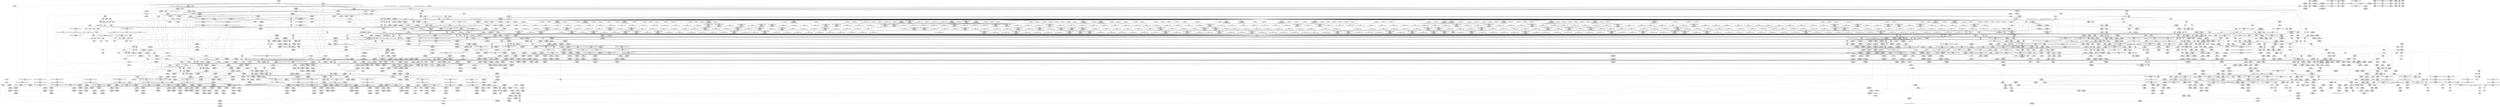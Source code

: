 digraph {
	CE0x5a00780 [shape=record,shape=Mrecord,label="{CE0x5a00780|get_current:bb}"]
	CE0x5a1ef90 [shape=record,shape=Mrecord,label="{CE0x5a1ef90|__validate_creds:if.then|*SummSource*}"]
	CE0x58b12d0 [shape=record,shape=Mrecord,label="{CE0x58b12d0|selinux_inode_setxattr:call|security/selinux/hooks.c,2941|*SummSink*}"]
	CE0x58721f0 [shape=record,shape=Mrecord,label="{CE0x58721f0|current_sid:tmp12|security/selinux/hooks.c,218|*SummSink*}"]
	CE0x596b380 [shape=record,shape=Mrecord,label="{CE0x596b380|selinux_inode_setxattr:tmp71|security/selinux/hooks.c,2993|*SummSource*}"]
	CE0x59681c0 [shape=record,shape=Mrecord,label="{CE0x59681c0|i64*_getelementptr_inbounds_(_38_x_i64_,_38_x_i64_*___llvm_gcov_ctr236,_i64_0,_i64_29)|*Constant*}"]
	CE0x5a10680 [shape=record,shape=Mrecord,label="{CE0x5a10680|__validate_creds:if.then}"]
	CE0x58882c0 [shape=record,shape=Mrecord,label="{CE0x58882c0|current_sid:tmp2}"]
	CE0x5992cb0 [shape=record,shape=Mrecord,label="{CE0x5992cb0|selinux_inode_setotherxattr:tmp36|security/selinux/hooks.c,2922|*SummSource*}"]
	CE0x58c3aa0 [shape=record,shape=Mrecord,label="{CE0x58c3aa0|12:_i32,_40:_%struct.super_block*,_56:_i8*,_:_CRE_664,672_|*MultipleSource*|security/selinux/hooks.c,2938|*LoadInst*|security/selinux/hooks.c,2937}"]
	CE0x5989880 [shape=record,shape=Mrecord,label="{CE0x5989880|selinux_inode_setxattr:tmp60|security/selinux/hooks.c,2981}"]
	CE0x5894a00 [shape=record,shape=Mrecord,label="{CE0x5894a00|12:_i32,_40:_%struct.super_block*,_56:_i8*,_:_CRE_776,792_|*MultipleSource*|security/selinux/hooks.c,2938|*LoadInst*|security/selinux/hooks.c,2937}"]
	CE0x59c4130 [shape=record,shape=Mrecord,label="{CE0x59c4130|i32_-1|*Constant*}"]
	CE0x5946850 [shape=record,shape=Mrecord,label="{CE0x5946850|i64_11|*Constant*}"]
	CE0x59c5860 [shape=record,shape=Mrecord,label="{CE0x59c5860|selinux_inode_setxattr:tmp93|security/selinux/hooks.c,3008|*SummSink*}"]
	CE0x5a05940 [shape=record,shape=Mrecord,label="{CE0x5a05940|i1_true|*Constant*}"]
	CE0x5a20600 [shape=record,shape=Mrecord,label="{CE0x5a20600|inode_has_perm:tmp11|security/selinux/hooks.c,1612|*SummSink*}"]
	CE0x5844340 [shape=record,shape=Mrecord,label="{CE0x5844340|12:_i32,_40:_%struct.super_block*,_56:_i8*,_:_CRE_247,248_}"]
	CE0x58af420 [shape=record,shape=Mrecord,label="{CE0x58af420|selinux_inode_setxattr:i_sb|security/selinux/hooks.c,2947|*SummSink*}"]
	CE0x5896200 [shape=record,shape=Mrecord,label="{CE0x5896200|12:_i32,_40:_%struct.super_block*,_56:_i8*,_:_CRE_868,869_}"]
	CE0x5860cd0 [shape=record,shape=Mrecord,label="{CE0x5860cd0|12:_i32,_40:_%struct.super_block*,_56:_i8*,_:_CRE_475,476_}"]
	CE0x59002c0 [shape=record,shape=Mrecord,label="{CE0x59002c0|inode_has_perm:perms|Function::inode_has_perm&Arg::perms::}"]
	CE0x584ed30 [shape=record,shape=Mrecord,label="{CE0x584ed30|104:_%struct.inode*,_:_CRE_219,220_}"]
	CE0x5936cf0 [shape=record,shape=Mrecord,label="{CE0x5936cf0|selinux_inode_setxattr:and|security/selinux/hooks.c,2948|*SummSink*}"]
	CE0x592f930 [shape=record,shape=Mrecord,label="{CE0x592f930|selinux_inode_setxattr:tmp23|security/selinux/hooks.c,2951|*SummSink*}"]
	CE0x59ba4a0 [shape=record,shape=Mrecord,label="{CE0x59ba4a0|selinux_inode_setxattr:sclass47|security/selinux/hooks.c,2999|*SummSource*}"]
	CE0x58f89b0 [shape=record,shape=Mrecord,label="{CE0x58f89b0|selinux_inode_setotherxattr:do.body|*SummSource*}"]
	"CONST[source:2(external),value:2(dynamic)][purpose:{subject}][SrcIdx:16]"
	CE0x5887480 [shape=record,shape=Mrecord,label="{CE0x5887480|current_sid:land.lhs.true2|*SummSource*}"]
	CE0x586b4d0 [shape=record,shape=Mrecord,label="{CE0x586b4d0|104:_%struct.inode*,_:_CRE_146,147_}"]
	CE0x589c570 [shape=record,shape=Mrecord,label="{CE0x589c570|12:_i32,_40:_%struct.super_block*,_56:_i8*,_:_CRE_968,976_|*MultipleSource*|security/selinux/hooks.c,2938|*LoadInst*|security/selinux/hooks.c,2937}"]
	CE0x69af370 [shape=record,shape=Mrecord,label="{CE0x69af370|selinux_inode_setxattr:if.then14|*SummSink*}"]
	CE0x58fb9f0 [shape=record,shape=Mrecord,label="{CE0x58fb9f0|i64*_getelementptr_inbounds_(_2_x_i64_,_2_x_i64_*___llvm_gcov_ctr153,_i64_0,_i64_1)|*Constant*|*SummSink*}"]
	CE0x586f7f0 [shape=record,shape=Mrecord,label="{CE0x586f7f0|12:_i32,_40:_%struct.super_block*,_56:_i8*,_:_CRE_205,206_}"]
	CE0x59b6fd0 [shape=record,shape=Mrecord,label="{CE0x59b6fd0|i64*_getelementptr_inbounds_(_38_x_i64_,_38_x_i64_*___llvm_gcov_ctr236,_i64_0,_i64_35)|*Constant*|*SummSink*}"]
	CE0x59e1870 [shape=record,shape=Mrecord,label="{CE0x59e1870|selinux_inode_setotherxattr:tmp42}"]
	CE0x5933ab0 [shape=record,shape=Mrecord,label="{CE0x5933ab0|selinux_inode_setxattr:tmp16|security/selinux/hooks.c,2948|*SummSink*}"]
	CE0x5917260 [shape=record,shape=Mrecord,label="{CE0x5917260|selinux_inode_setxattr:tmp86|security/selinux/hooks.c,3001|*SummSource*}"]
	CE0x5985580 [shape=record,shape=Mrecord,label="{CE0x5985580|selinux_inode_setxattr:tmp55|security/selinux/hooks.c,2976|*SummSource*}"]
	CE0x5848900 [shape=record,shape=Mrecord,label="{CE0x5848900|104:_%struct.inode*,_:_CRE_92,93_}"]
	CE0x58941c0 [shape=record,shape=Mrecord,label="{CE0x58941c0|12:_i32,_40:_%struct.super_block*,_56:_i8*,_:_CRE_744,752_|*MultipleSource*|security/selinux/hooks.c,2938|*LoadInst*|security/selinux/hooks.c,2937}"]
	CE0x5933c00 [shape=record,shape=Mrecord,label="{CE0x5933c00|selinux_inode_setxattr:tmp17|security/selinux/hooks.c,2948}"]
	CE0x5857940 [shape=record,shape=Mrecord,label="{CE0x5857940|12:_i32,_40:_%struct.super_block*,_56:_i8*,_:_CRE_558,559_}"]
	CE0x5874dd0 [shape=record,shape=Mrecord,label="{CE0x5874dd0|12:_i32,_40:_%struct.super_block*,_56:_i8*,_:_CRE_276,277_}"]
	CE0x58935f0 [shape=record,shape=Mrecord,label="{CE0x58935f0|12:_i32,_40:_%struct.super_block*,_56:_i8*,_:_CRE_688,692_|*MultipleSource*|security/selinux/hooks.c,2938|*LoadInst*|security/selinux/hooks.c,2937}"]
	CE0x59d6d60 [shape=record,shape=Mrecord,label="{CE0x59d6d60|selinux_inode_setotherxattr:tmp21|security/selinux/hooks.c,2917|*SummSource*}"]
	CE0x5a11270 [shape=record,shape=Mrecord,label="{CE0x5a11270|__validate_creds:if.then|*SummSink*}"]
	CE0x59b8310 [shape=record,shape=Mrecord,label="{CE0x59b8310|selinux_inode_setxattr:tmp83|security/selinux/hooks.c,3000|*SummSink*}"]
	CE0x58b34b0 [shape=record,shape=Mrecord,label="{CE0x58b34b0|selinux_inode_setxattr:if.then5}"]
	CE0x5845b70 [shape=record,shape=Mrecord,label="{CE0x5845b70|12:_i32,_40:_%struct.super_block*,_56:_i8*,_:_CRE_177,178_}"]
	CE0x58f3140 [shape=record,shape=Mrecord,label="{CE0x58f3140|i32_22|*Constant*}"]
	CE0x58f5b50 [shape=record,shape=Mrecord,label="{CE0x58f5b50|selinux_inode_setotherxattr:if.then10}"]
	CE0x5a0b0c0 [shape=record,shape=Mrecord,label="{CE0x5a0b0c0|cred_sid:tmp|*SummSink*}"]
	CE0x5889d80 [shape=record,shape=Mrecord,label="{CE0x5889d80|current_sid:tmp3|*SummSink*}"]
	CE0x59e0890 [shape=record,shape=Mrecord,label="{CE0x59e0890|i64*_getelementptr_inbounds_(_25_x_i64_,_25_x_i64_*___llvm_gcov_ctr237,_i64_0,_i64_20)|*Constant*|*SummSink*}"]
	CE0x5857fd0 [shape=record,shape=Mrecord,label="{CE0x5857fd0|12:_i32,_40:_%struct.super_block*,_56:_i8*,_:_CRE_563,564_}"]
	CE0x5893b50 [shape=record,shape=Mrecord,label="{CE0x5893b50|12:_i32,_40:_%struct.super_block*,_56:_i8*,_:_CRE_712,728_|*MultipleSource*|security/selinux/hooks.c,2938|*LoadInst*|security/selinux/hooks.c,2937}"]
	CE0x588e990 [shape=record,shape=Mrecord,label="{CE0x588e990|selinux_inode_setotherxattr:tmp19|security/selinux/hooks.c,2915|*SummSink*}"]
	CE0x58fa590 [shape=record,shape=Mrecord,label="{CE0x58fa590|dentry_has_perm:call|security/selinux/hooks.c,1632}"]
	CE0x596a7d0 [shape=record,shape=Mrecord,label="{CE0x596a7d0|inode_has_perm:do.end|*SummSink*}"]
	CE0x58465f0 [shape=record,shape=Mrecord,label="{CE0x58465f0|12:_i32,_40:_%struct.super_block*,_56:_i8*,_:_CRE_185,186_}"]
	CE0x59b4d60 [shape=record,shape=Mrecord,label="{CE0x59b4d60|selinux_inode_setxattr:tmp76|security/selinux/hooks.c,2995|*SummSink*}"]
	CE0x5a20be0 [shape=record,shape=Mrecord,label="{CE0x5a20be0|inode_has_perm:call|security/selinux/hooks.c,1614}"]
	CE0x58b68e0 [shape=record,shape=Mrecord,label="{CE0x58b68e0|current_sid:tmp8|security/selinux/hooks.c,218|*SummSource*}"]
	CE0x58b3c60 [shape=record,shape=Mrecord,label="{CE0x58b3c60|104:_%struct.inode*,_:_CRE_177,178_}"]
	CE0x5906680 [shape=record,shape=Mrecord,label="{CE0x5906680|selinux_inode_setotherxattr:if.then12|*SummSource*}"]
	CE0x59bae40 [shape=record,shape=Mrecord,label="{CE0x59bae40|selinux_inode_setxattr:tmp81|security/selinux/hooks.c,2999|*SummSource*}"]
	CE0x5850c90 [shape=record,shape=Mrecord,label="{CE0x5850c90|104:_%struct.inode*,_:_CRE_317,318_}"]
	CE0x58fddd0 [shape=record,shape=Mrecord,label="{CE0x58fddd0|selinux_inode_setotherxattr:tmp27|security/selinux/hooks.c,2919}"]
	CE0x589cf80 [shape=record,shape=Mrecord,label="{CE0x589cf80|12:_i32,_40:_%struct.super_block*,_56:_i8*,_:_CRE_982,983_}"]
	CE0x5a0bd50 [shape=record,shape=Mrecord,label="{CE0x5a0bd50|__validate_creds:entry|*SummSink*}"]
	CE0x59d5790 [shape=record,shape=Mrecord,label="{CE0x59d5790|selinux_inode_setotherxattr:tmp27|security/selinux/hooks.c,2919|*SummSink*}"]
	CE0x59716e0 [shape=record,shape=Mrecord,label="{CE0x59716e0|i32_208|*Constant*|*SummSink*}"]
	CE0x5858510 [shape=record,shape=Mrecord,label="{CE0x5858510|12:_i32,_40:_%struct.super_block*,_56:_i8*,_:_CRE_567,568_}"]
	CE0x593fc00 [shape=record,shape=Mrecord,label="{CE0x593fc00|selinux_inode_setxattr:tmp13|security/selinux/hooks.c,2947|*SummSink*}"]
	CE0x58f7130 [shape=record,shape=Mrecord,label="{CE0x58f7130|i64*_getelementptr_inbounds_(_25_x_i64_,_25_x_i64_*___llvm_gcov_ctr237,_i64_0,_i64_6)|*Constant*}"]
	CE0x59435c0 [shape=record,shape=Mrecord,label="{CE0x59435c0|i64*_getelementptr_inbounds_(_38_x_i64_,_38_x_i64_*___llvm_gcov_ctr236,_i64_0,_i64_21)|*Constant*}"]
	"CONST[source:0(mediator),value:0(static)][purpose:{operation}]"
	CE0x5847ae0 [shape=record,shape=Mrecord,label="{CE0x5847ae0|12:_i32,_40:_%struct.super_block*,_56:_i8*,_:_CRE_591,592_}"]
	CE0x5874b30 [shape=record,shape=Mrecord,label="{CE0x5874b30|12:_i32,_40:_%struct.super_block*,_56:_i8*,_:_CRE_274,275_}"]
	CE0x584b180 [shape=record,shape=Mrecord,label="{CE0x584b180|12:_i32,_40:_%struct.super_block*,_56:_i8*,_:_CRE_303,304_}"]
	CE0x5892ed0 [shape=record,shape=Mrecord,label="{CE0x5892ed0|__validate_creds:entry}"]
	CE0x59de560 [shape=record,shape=Mrecord,label="{CE0x59de560|get_current:tmp}"]
	CE0x5941270 [shape=record,shape=Mrecord,label="{CE0x5941270|selinux_inode_setxattr:cmp25|security/selinux/hooks.c,2973|*SummSink*}"]
	CE0x58ef750 [shape=record,shape=Mrecord,label="{CE0x58ef750|VOIDTB_TE_array:_GCR_.str68_private_unnamed_addr_constant_20_x_i8_c_security.capability_00_,_align_1:_elem_0:default:}"]
	CE0x5895620 [shape=record,shape=Mrecord,label="{CE0x5895620|12:_i32,_40:_%struct.super_block*,_56:_i8*,_:_CRE_832,840_|*MultipleSource*|security/selinux/hooks.c,2938|*LoadInst*|security/selinux/hooks.c,2937}"]
	CE0x59d69b0 [shape=record,shape=Mrecord,label="{CE0x59d69b0|i32_0|*Constant*}"]
	CE0x5891f30 [shape=record,shape=Mrecord,label="{CE0x5891f30|current_sid:tmp|*SummSource*}"]
	CE0x5865300 [shape=record,shape=Mrecord,label="{CE0x5865300|104:_%struct.inode*,_:_CRE_200,201_}"]
	CE0x5942910 [shape=record,shape=Mrecord,label="{CE0x5942910|selinux_inode_setxattr:tmp50|security/selinux/hooks.c,2973|*SummSource*}"]
	CE0x59df7e0 [shape=record,shape=Mrecord,label="{CE0x59df7e0|_call_void_mcount()_#3|*SummSink*}"]
	CE0x5a1db10 [shape=record,shape=Mrecord,label="{CE0x5a1db10|inode_has_perm:tmp15|*LoadInst*|security/selinux/hooks.c,1615}"]
	CE0x585f560 [shape=record,shape=Mrecord,label="{CE0x585f560|12:_i32,_40:_%struct.super_block*,_56:_i8*,_:_CRE_155,156_}"]
	CE0x59c80b0 [shape=record,shape=Mrecord,label="{CE0x59c80b0|i64*_getelementptr_inbounds_(_11_x_i64_,_11_x_i64_*___llvm_gcov_ctr125,_i64_0,_i64_1)|*Constant*|*SummSource*}"]
	CE0x586c2e0 [shape=record,shape=Mrecord,label="{CE0x586c2e0|104:_%struct.inode*,_:_CRE_181,182_}"]
	CE0x59478b0 [shape=record,shape=Mrecord,label="{CE0x59478b0|avc_has_perm:auditdata|Function::avc_has_perm&Arg::auditdata::}"]
	CE0x58568a0 [shape=record,shape=Mrecord,label="{CE0x58568a0|104:_%struct.inode*,_:_CRE_194,195_}"]
	CE0x58893b0 [shape=record,shape=Mrecord,label="{CE0x58893b0|i64*_getelementptr_inbounds_(_2_x_i64_,_2_x_i64_*___llvm_gcov_ctr153,_i64_0,_i64_1)|*Constant*|*SummSource*}"]
	CE0x589ae50 [shape=record,shape=Mrecord,label="{CE0x589ae50|12:_i32,_40:_%struct.super_block*,_56:_i8*,_:_CRE_924,925_}"]
	CE0x5841710 [shape=record,shape=Mrecord,label="{CE0x5841710|12:_i32,_40:_%struct.super_block*,_56:_i8*,_:_CRE_270,271_}"]
	CE0x5852c20 [shape=record,shape=Mrecord,label="{CE0x5852c20|selinux_inode_setxattr:if.then27}"]
	CE0x59d0230 [shape=record,shape=Mrecord,label="{CE0x59d0230|inode_has_perm:expval|security/selinux/hooks.c,1611|*SummSink*}"]
	CE0x599fda0 [shape=record,shape=Mrecord,label="{CE0x599fda0|i64*_getelementptr_inbounds_(_5_x_i64_,_5_x_i64_*___llvm_gcov_ctr155,_i64_0,_i64_3)|*Constant*|*SummSource*}"]
	CE0x58b15f0 [shape=record,shape=Mrecord,label="{CE0x58b15f0|GLOBAL:current_sid|*Constant*|*SummSource*}"]
	CE0x58967e0 [shape=record,shape=Mrecord,label="{CE0x58967e0|12:_i32,_40:_%struct.super_block*,_56:_i8*,_:_CRE_871,872_}"]
	CE0x5a0db10 [shape=record,shape=Mrecord,label="{CE0x5a0db10|inode_has_perm:i_flags|security/selinux/hooks.c,1611|*SummSource*}"]
	CE0x5932790 [shape=record,shape=Mrecord,label="{CE0x5932790|i64*_getelementptr_inbounds_(_25_x_i64_,_25_x_i64_*___llvm_gcov_ctr237,_i64_0,_i64_17)|*Constant*}"]
	CE0x59065f0 [shape=record,shape=Mrecord,label="{CE0x59065f0|selinux_inode_setotherxattr:if.then12}"]
	CE0x58b4cd0 [shape=record,shape=Mrecord,label="{CE0x58b4cd0|104:_%struct.inode*,_:_CRE_184,185_}"]
	CE0x5890580 [shape=record,shape=Mrecord,label="{CE0x5890580|current_sid:tmp14|security/selinux/hooks.c,218|*SummSink*}"]
	CE0x5a0b470 [shape=record,shape=Mrecord,label="{CE0x5a0b470|inode_has_perm:expval|security/selinux/hooks.c,1611}"]
	"CONST[source:2(external),value:0(static)][purpose:{operation}][SrcIdx:2]"
	CE0x5838b40 [shape=record,shape=Mrecord,label="{CE0x5838b40|12:_i32,_40:_%struct.super_block*,_56:_i8*,_:_CRE_24,32_|*MultipleSource*|security/selinux/hooks.c,2938|*LoadInst*|security/selinux/hooks.c,2937}"]
	CE0x58422a0 [shape=record,shape=Mrecord,label="{CE0x58422a0|get_current:tmp}"]
	CE0x5886210 [shape=record,shape=Mrecord,label="{CE0x5886210|current_sid:tmp4|security/selinux/hooks.c,218}"]
	CE0x5855430 [shape=record,shape=Mrecord,label="{CE0x5855430|12:_i32,_40:_%struct.super_block*,_56:_i8*,_:_CRE_376,384_|*MultipleSource*|security/selinux/hooks.c,2938|*LoadInst*|security/selinux/hooks.c,2937}"]
	CE0x5996a20 [shape=record,shape=Mrecord,label="{CE0x5996a20|cred_sid:bb}"]
	CE0x59b4520 [shape=record,shape=Mrecord,label="{CE0x59b4520|selinux_inode_setxattr:tmp75|security/selinux/hooks.c,2995|*SummSource*}"]
	CE0x586dac0 [shape=record,shape=Mrecord,label="{CE0x586dac0|104:_%struct.inode*,_:_CRE_150,151_}"]
	CE0x5866eb0 [shape=record,shape=Mrecord,label="{CE0x5866eb0|i64_3|*Constant*|*SummSource*}"]
	CE0x5844490 [shape=record,shape=Mrecord,label="{CE0x5844490|12:_i32,_40:_%struct.super_block*,_56:_i8*,_:_CRE_248,249_}"]
	CE0x5898990 [shape=record,shape=Mrecord,label="{CE0x5898990|12:_i32,_40:_%struct.super_block*,_56:_i8*,_:_CRE_896,897_}"]
	CE0x5949680 [shape=record,shape=Mrecord,label="{CE0x5949680|avc_has_perm:tclass|Function::avc_has_perm&Arg::tclass::|*SummSink*}"]
	CE0x59356a0 [shape=record,shape=Mrecord,label="{CE0x59356a0|selinux_inode_setxattr:tmp20|security/selinux/hooks.c,2949|*SummSource*}"]
	CE0x5895a30 [shape=record,shape=Mrecord,label="{CE0x5895a30|12:_i32,_40:_%struct.super_block*,_56:_i8*,_:_CRE_848,856_|*MultipleSource*|security/selinux/hooks.c,2938|*LoadInst*|security/selinux/hooks.c,2937}"]
	CE0x5916ac0 [shape=record,shape=Mrecord,label="{CE0x5916ac0|selinux_inode_setxattr:tmp85|security/selinux/hooks.c,3000|*SummSource*}"]
	CE0x5858a50 [shape=record,shape=Mrecord,label="{CE0x5858a50|12:_i32,_40:_%struct.super_block*,_56:_i8*,_:_CRE_571,572_}"]
	CE0x5849830 [shape=record,shape=Mrecord,label="{CE0x5849830|104:_%struct.inode*,_:_CRE_221,222_}"]
	CE0x5875af0 [shape=record,shape=Mrecord,label="{CE0x5875af0|12:_i32,_40:_%struct.super_block*,_56:_i8*,_:_CRE_286,287_}"]
	CE0x5892b40 [shape=record,shape=Mrecord,label="{CE0x5892b40|selinux_inode_setotherxattr:tmp10|security/selinux/hooks.c,2915|*SummSource*}"]
	CE0x5968710 [shape=record,shape=Mrecord,label="{CE0x5968710|i64*_getelementptr_inbounds_(_38_x_i64_,_38_x_i64_*___llvm_gcov_ctr236,_i64_0,_i64_29)|*Constant*|*SummSink*}"]
	CE0x58a7af0 [shape=record,shape=Mrecord,label="{CE0x58a7af0|selinux_inode_setxattr:s_security|security/selinux/hooks.c,2947|*SummSource*}"]
	CE0x5976670 [shape=record,shape=Mrecord,label="{CE0x5976670|selinux_inode_setxattr:tmp39|security/selinux/hooks.c,2964|*SummSource*}"]
	CE0x5905ee0 [shape=record,shape=Mrecord,label="{CE0x5905ee0|selinux_inode_setotherxattr:tobool|security/selinux/hooks.c,2915|*SummSink*}"]
	CE0x5975560 [shape=record,shape=Mrecord,label="{CE0x5975560|i32_33|*Constant*}"]
	CE0x5983670 [shape=record,shape=Mrecord,label="{CE0x5983670|dentry_has_perm:dentry|Function::dentry_has_perm&Arg::dentry::|*SummSink*}"]
	CE0x597a340 [shape=record,shape=Mrecord,label="{CE0x597a340|selinux_inode_setxattr:tmp46|security/selinux/hooks.c,2971|*SummSource*}"]
	CE0x5843ac0 [shape=record,shape=Mrecord,label="{CE0x5843ac0|12:_i32,_40:_%struct.super_block*,_56:_i8*,_:_CRE_242,243_}"]
	CE0x59611b0 [shape=record,shape=Mrecord,label="{CE0x59611b0|_call_void_audit_log_end(%struct.audit_buffer*_%call33)_#10,_!dbg_!27789|security/selinux/hooks.c,2984|*SummSink*}"]
	CE0x584f400 [shape=record,shape=Mrecord,label="{CE0x584f400|selinux_inode_setxattr:if.then8}"]
	CE0x586c6b0 [shape=record,shape=Mrecord,label="{CE0x586c6b0|current_sid:tmp15|security/selinux/hooks.c,218}"]
	CE0x5870130 [shape=record,shape=Mrecord,label="{CE0x5870130|12:_i32,_40:_%struct.super_block*,_56:_i8*,_:_CRE_224,232_|*MultipleSource*|security/selinux/hooks.c,2938|*LoadInst*|security/selinux/hooks.c,2937}"]
	CE0x5851460 [shape=record,shape=Mrecord,label="{CE0x5851460|12:_i32,_40:_%struct.super_block*,_56:_i8*,_:_CRE_4,8_|*MultipleSource*|security/selinux/hooks.c,2938|*LoadInst*|security/selinux/hooks.c,2937}"]
	CE0x59e4e50 [shape=record,shape=Mrecord,label="{CE0x59e4e50|selinux_inode_setotherxattr:if.end13|*SummSink*}"]
	CE0x58baf50 [shape=record,shape=Mrecord,label="{CE0x58baf50|selinux_inode_setxattr:if.end40|*SummSource*}"]
	CE0x5896fc0 [shape=record,shape=Mrecord,label="{CE0x5896fc0|12:_i32,_40:_%struct.super_block*,_56:_i8*,_:_CRE_877,878_}"]
	CE0x584b810 [shape=record,shape=Mrecord,label="{CE0x584b810|12:_i32,_40:_%struct.super_block*,_56:_i8*,_:_CRE_308,309_}"]
	CE0x5846c70 [shape=record,shape=Mrecord,label="{CE0x5846c70|12:_i32,_40:_%struct.super_block*,_56:_i8*,_:_CRE_580,581_}"]
	CE0x59d3f50 [shape=record,shape=Mrecord,label="{CE0x59d3f50|inode_has_perm:tmp3}"]
	CE0x58b4580 [shape=record,shape=Mrecord,label="{CE0x58b4580|selinux_inode_setxattr:if.then39}"]
	CE0x5844c70 [shape=record,shape=Mrecord,label="{CE0x5844c70|12:_i32,_40:_%struct.super_block*,_56:_i8*,_:_CRE_254,255_}"]
	CE0x58f8010 [shape=record,shape=Mrecord,label="{CE0x58f8010|selinux_inode_setotherxattr:tmp}"]
	CE0x5a06290 [shape=record,shape=Mrecord,label="{CE0x5a06290|__validate_creds:line|Function::__validate_creds&Arg::line::|*SummSink*}"]
	CE0x5850dc0 [shape=record,shape=Mrecord,label="{CE0x5850dc0|104:_%struct.inode*,_:_CRE_318,319_}"]
	CE0x58f3010 [shape=record,shape=Mrecord,label="{CE0x58f3010|current_sid:tmp21|security/selinux/hooks.c,218|*SummSink*}"]
	CE0x59cfbf0 [shape=record,shape=Mrecord,label="{CE0x59cfbf0|i64*_getelementptr_inbounds_(_25_x_i64_,_25_x_i64_*___llvm_gcov_ctr237,_i64_0,_i64_9)|*Constant*}"]
	CE0x585fac0 [shape=record,shape=Mrecord,label="{CE0x585fac0|selinux_inode_setotherxattr:call5|security/selinux/hooks.c,2917|*SummSink*}"]
	CE0x5870300 [shape=record,shape=Mrecord,label="{CE0x5870300|12:_i32,_40:_%struct.super_block*,_56:_i8*,_:_CRE_232,236_|*MultipleSource*|security/selinux/hooks.c,2938|*LoadInst*|security/selinux/hooks.c,2937}"]
	CE0x5866250 [shape=record,shape=Mrecord,label="{CE0x5866250|selinux_inode_setxattr:tmp9|security/selinux/hooks.c,2945}"]
	CE0x59cb140 [shape=record,shape=Mrecord,label="{CE0x59cb140|current_sid:land.lhs.true|*SummSink*}"]
	CE0x5a061f0 [shape=record,shape=Mrecord,label="{CE0x5a061f0|__validate_creds:line|Function::__validate_creds&Arg::line::|*SummSource*}"]
	CE0x59641c0 [shape=record,shape=Mrecord,label="{CE0x59641c0|selinux_inode_setxattr:call36|security/selinux/hooks.c,2988|*SummSource*}"]
	CE0x59683c0 [shape=record,shape=Mrecord,label="{CE0x59683c0|selinux_inode_setxattr:tmp69|security/selinux/hooks.c,2991|*SummSource*}"]
	CE0x5a20590 [shape=record,shape=Mrecord,label="{CE0x5a20590|inode_has_perm:tmp11|security/selinux/hooks.c,1612|*SummSource*}"]
	CE0x5971ea0 [shape=record,shape=Mrecord,label="{CE0x5971ea0|i32_-22|*Constant*|*SummSource*}"]
	CE0x5963ca0 [shape=record,shape=Mrecord,label="{CE0x5963ca0|selinux_inode_setxattr:conv35|security/selinux/hooks.c,2988|*SummSink*}"]
	CE0x5947bf0 [shape=record,shape=Mrecord,label="{CE0x5947bf0|_ret_i32_%retval.0,_!dbg_!27728|security/selinux/avc.c,775|*SummSource*}"]
	CE0x59437c0 [shape=record,shape=Mrecord,label="{CE0x59437c0|selinux_inode_setxattr:tmp52|security/selinux/hooks.c,2974|*SummSource*}"]
	CE0x5852fe0 [shape=record,shape=Mrecord,label="{CE0x5852fe0|dentry_has_perm:ad|security/selinux/hooks.c, 1628|*SummSource*}"]
	CE0x583c7e0 [shape=record,shape=Mrecord,label="{CE0x583c7e0|104:_%struct.inode*,_:_CRE_0,4_|*MultipleSource*|security/selinux/hooks.c,2937|Function::selinux_inode_setxattr&Arg::dentry::}"]
	CE0x5a14f40 [shape=record,shape=Mrecord,label="{CE0x5a14f40|i32_1609|*Constant*|*SummSource*}"]
	CE0x58f2870 [shape=record,shape=Mrecord,label="{CE0x58f2870|current_sid:cred|security/selinux/hooks.c,218}"]
	CE0x5876dd0 [shape=record,shape=Mrecord,label="{CE0x5876dd0|selinux_inode_setxattr:tmp1|*SummSink*}"]
	CE0x5993800 [shape=record,shape=Mrecord,label="{CE0x5993800|inode_has_perm:tmp20|security/selinux/hooks.c,1618|*SummSource*}"]
	CE0x5a12c00 [shape=record,shape=Mrecord,label="{CE0x5a12c00|cred_sid:security|security/selinux/hooks.c,196|*SummSink*}"]
	CE0x59e3da0 [shape=record,shape=Mrecord,label="{CE0x59e3da0|selinux_inode_setotherxattr:tmp23|security/selinux/hooks.c,2917}"]
	CE0x59a3a90 [shape=record,shape=Mrecord,label="{CE0x59a3a90|inode_has_perm:retval.0}"]
	CE0x58ae400 [shape=record,shape=Mrecord,label="{CE0x58ae400|selinux_inode_setotherxattr:name|Function::selinux_inode_setotherxattr&Arg::name::|*SummSink*}"]
	CE0x5844880 [shape=record,shape=Mrecord,label="{CE0x5844880|12:_i32,_40:_%struct.super_block*,_56:_i8*,_:_CRE_251,252_}"]
	CE0x58606a0 [shape=record,shape=Mrecord,label="{CE0x58606a0|12:_i32,_40:_%struct.super_block*,_56:_i8*,_:_CRE_464,472_|*MultipleSource*|security/selinux/hooks.c,2938|*LoadInst*|security/selinux/hooks.c,2937}"]
	CE0x5845cc0 [shape=record,shape=Mrecord,label="{CE0x5845cc0|12:_i32,_40:_%struct.super_block*,_56:_i8*,_:_CRE_178,179_}"]
	CE0x58697b0 [shape=record,shape=Mrecord,label="{CE0x58697b0|12:_i32,_40:_%struct.super_block*,_56:_i8*,_:_CRE_136,137_}"]
	CE0x5898ae0 [shape=record,shape=Mrecord,label="{CE0x5898ae0|12:_i32,_40:_%struct.super_block*,_56:_i8*,_:_CRE_897,898_}"]
	CE0x5967800 [shape=record,shape=Mrecord,label="{CE0x5967800|selinux_inode_setxattr:tmp68|security/selinux/hooks.c,2990}"]
	CE0x5947db0 [shape=record,shape=Mrecord,label="{CE0x5947db0|_ret_i32_%retval.0,_!dbg_!27728|security/selinux/avc.c,775|*SummSink*}"]
	CE0x589efd0 [shape=record,shape=Mrecord,label="{CE0x589efd0|selinux_inode_setxattr:audit_context|security/selinux/hooks.c,2981}"]
	CE0x5a05710 [shape=record,shape=Mrecord,label="{CE0x5a05710|__validate_creds:call|include/linux/cred.h,173}"]
	CE0x596f140 [shape=record,shape=Mrecord,label="{CE0x596f140|selinux_inode_setxattr:size|Function::selinux_inode_setxattr&Arg::size::}"]
	CE0x5977210 [shape=record,shape=Mrecord,label="{CE0x5977210|selinux_inode_setxattr:tmp41|security/selinux/hooks.c,2964|*SummSink*}"]
	CE0x5853860 [shape=record,shape=Mrecord,label="{CE0x5853860|selinux_inode_setxattr:if.then19|*SummSource*}"]
	CE0x5965ee0 [shape=record,shape=Mrecord,label="{CE0x5965ee0|i64_27|*Constant*}"]
	CE0x59cb810 [shape=record,shape=Mrecord,label="{CE0x59cb810|selinux_inode_setxattr:call53|security/selinux/hooks.c,3003|*SummSource*}"]
	CE0x5854c30 [shape=record,shape=Mrecord,label="{CE0x5854c30|12:_i32,_40:_%struct.super_block*,_56:_i8*,_:_CRE_336,344_|*MultipleSource*|security/selinux/hooks.c,2938|*LoadInst*|security/selinux/hooks.c,2937}"]
	CE0x59bb7b0 [shape=record,shape=Mrecord,label="{CE0x59bb7b0|i64_34|*Constant*|*SummSource*}"]
	CE0x58fa600 [shape=record,shape=Mrecord,label="{CE0x58fa600|dentry_has_perm:dentry1|security/selinux/hooks.c,1631}"]
	CE0x5919450 [shape=record,shape=Mrecord,label="{CE0x5919450|selinux_inode_setxattr:sid52|security/selinux/hooks.c,3004|*SummSink*}"]
	CE0x59dea50 [shape=record,shape=Mrecord,label="{CE0x59dea50|COLLAPSED:_GCMRE___llvm_gcov_ctr155_internal_global_5_x_i64_zeroinitializer:_elem_0:default:}"]
	CE0x59d55d0 [shape=record,shape=Mrecord,label="{CE0x59d55d0|selinux_inode_setotherxattr:tmp27|security/selinux/hooks.c,2919|*SummSource*}"]
	CE0x594e7c0 [shape=record,shape=Mrecord,label="{CE0x594e7c0|i64*_getelementptr_inbounds_(_38_x_i64_,_38_x_i64_*___llvm_gcov_ctr236,_i64_0,_i64_26)|*Constant*|*SummSink*}"]
	CE0x586bcc0 [shape=record,shape=Mrecord,label="{CE0x586bcc0|104:_%struct.inode*,_:_CRE_16,24_|*MultipleSource*|security/selinux/hooks.c,2937|Function::selinux_inode_setxattr&Arg::dentry::}"]
	CE0x59cbeb0 [shape=record,shape=Mrecord,label="{CE0x59cbeb0|i16_5|*Constant*|*SummSink*}"]
	CE0x5845290 [shape=record,shape=Mrecord,label="{CE0x5845290|12:_i32,_40:_%struct.super_block*,_56:_i8*,_:_CRE_170,171_}"]
	CE0x5852270 [shape=record,shape=Mrecord,label="{CE0x5852270|0:_i8,_:_GCMR_selinux_inode_setotherxattr.__warned_internal_global_i8_0,_section_.data.unlikely_,_align_1:_elem_0:default:}"]
	CE0x59a1b40 [shape=record,shape=Mrecord,label="{CE0x59a1b40|inode_has_perm:tmp17|security/selinux/hooks.c,1617|*SummSink*}"]
	CE0x5976550 [shape=record,shape=Mrecord,label="{CE0x5976550|selinux_inode_setxattr:tmp39|security/selinux/hooks.c,2964}"]
	CE0x586f400 [shape=record,shape=Mrecord,label="{CE0x586f400|12:_i32,_40:_%struct.super_block*,_56:_i8*,_:_CRE_202,203_}"]
	CE0x5838d10 [shape=record,shape=Mrecord,label="{CE0x5838d10|12:_i32,_40:_%struct.super_block*,_56:_i8*,_:_CRE_32,40_|*MultipleSource*|security/selinux/hooks.c,2938|*LoadInst*|security/selinux/hooks.c,2937}"]
	CE0x58851d0 [shape=record,shape=Mrecord,label="{CE0x58851d0|selinux_inode_setotherxattr:tmp8|security/selinux/hooks.c,2915|*SummSink*}"]
	CE0x59373b0 [shape=record,shape=Mrecord,label="{CE0x59373b0|i64_5|*Constant*}"]
	CE0x5855680 [shape=record,shape=Mrecord,label="{CE0x5855680|12:_i32,_40:_%struct.super_block*,_56:_i8*,_:_CRE_384,388_|*MultipleSource*|security/selinux/hooks.c,2938|*LoadInst*|security/selinux/hooks.c,2937}"]
	CE0x598b810 [shape=record,shape=Mrecord,label="{CE0x598b810|GLOBAL:get_current|*Constant*|*SummSource*}"]
	CE0x59c5f60 [shape=record,shape=Mrecord,label="{CE0x59c5f60|_ret_i32_%retval.0,_!dbg_!27821|security/selinux/hooks.c,3008|*SummSource*}"]
	CE0x59da870 [shape=record,shape=Mrecord,label="{CE0x59da870|i64*_getelementptr_inbounds_(_25_x_i64_,_25_x_i64_*___llvm_gcov_ctr237,_i64_0,_i64_0)|*Constant*}"]
	CE0x5942c00 [shape=record,shape=Mrecord,label="{CE0x5942c00|selinux_inode_setxattr:tmp51|security/selinux/hooks.c,2973}"]
	CE0x5963b70 [shape=record,shape=Mrecord,label="{CE0x5963b70|selinux_inode_setxattr:conv35|security/selinux/hooks.c,2988|*SummSource*}"]
	CE0x5888630 [shape=record,shape=Mrecord,label="{CE0x5888630|104:_%struct.inode*,_:_CRE_156,157_}"]
	CE0x5896930 [shape=record,shape=Mrecord,label="{CE0x5896930|12:_i32,_40:_%struct.super_block*,_56:_i8*,_:_CRE_872,873_}"]
	CE0x58f8df0 [shape=record,shape=Mrecord,label="{CE0x58f8df0|selinux_inode_setotherxattr:land.lhs.true2}"]
	CE0x5855220 [shape=record,shape=Mrecord,label="{CE0x5855220|12:_i32,_40:_%struct.super_block*,_56:_i8*,_:_CRE_360,376_|*MultipleSource*|security/selinux/hooks.c,2938|*LoadInst*|security/selinux/hooks.c,2937}"]
	CE0x5895200 [shape=record,shape=Mrecord,label="{CE0x5895200|12:_i32,_40:_%struct.super_block*,_56:_i8*,_:_CRE_816,824_|*MultipleSource*|security/selinux/hooks.c,2938|*LoadInst*|security/selinux/hooks.c,2937}"]
	CE0x5a1bf30 [shape=record,shape=Mrecord,label="{CE0x5a1bf30|inode_has_perm:tmp9|security/selinux/hooks.c,1611|*SummSource*}"]
	CE0x585fc00 [shape=record,shape=Mrecord,label="{CE0x585fc00|current_sid:tmp11|security/selinux/hooks.c,218|*SummSink*}"]
	CE0x59ca080 [shape=record,shape=Mrecord,label="{CE0x59ca080|selinux_inode_setotherxattr:tmp12|security/selinux/hooks.c,2915|*SummSource*}"]
	CE0x594a8a0 [shape=record,shape=Mrecord,label="{CE0x594a8a0|selinux_inode_setxattr:tmp28|security/selinux/hooks.c,2957|*SummSink*}"]
	CE0x59335a0 [shape=record,shape=Mrecord,label="{CE0x59335a0|i64*_getelementptr_inbounds_(_38_x_i64_,_38_x_i64_*___llvm_gcov_ctr236,_i64_0,_i64_9)|*Constant*|*SummSource*}"]
	CE0x589d980 [shape=record,shape=Mrecord,label="{CE0x589d980|selinux_inode_setxattr:tmp3|security/selinux/hooks.c,2938|*SummSource*}"]
	CE0x59dbaf0 [shape=record,shape=Mrecord,label="{CE0x59dbaf0|selinux_inode_setotherxattr:return|*SummSource*}"]
	CE0x58b1730 [shape=record,shape=Mrecord,label="{CE0x58b1730|GLOBAL:current_sid|*Constant*|*SummSink*}"]
	CE0x5a130c0 [shape=record,shape=Mrecord,label="{CE0x5a130c0|cred_sid:tmp4|*LoadInst*|security/selinux/hooks.c,196|*SummSink*}"]
	CE0x595e030 [shape=record,shape=Mrecord,label="{CE0x595e030|i32_32|*Constant*|*SummSink*}"]
	CE0x58630e0 [shape=record,shape=Mrecord,label="{CE0x58630e0|12:_i32,_40:_%struct.super_block*,_56:_i8*,_:_CRE_191,192_}"]
	CE0x597b9a0 [shape=record,shape=Mrecord,label="{CE0x597b9a0|selinux_inode_setxattr:tmp47|*LoadInst*|security/selinux/hooks.c,2973}"]
	CE0x596fbc0 [shape=record,shape=Mrecord,label="{CE0x596fbc0|selinux_inode_setxattr:call17|security/selinux/hooks.c,2962}"]
	CE0x588d650 [shape=record,shape=Mrecord,label="{CE0x588d650|dentry_has_perm:type|security/selinux/hooks.c,1630|*SummSource*}"]
	CE0x58848b0 [shape=record,shape=Mrecord,label="{CE0x58848b0|104:_%struct.inode*,_:_CRE_149,150_}"]
	CE0x58f2440 [shape=record,shape=Mrecord,label="{CE0x58f2440|_ret_%struct.task_struct*_%tmp4,_!dbg_!27714|./arch/x86/include/asm/current.h,14}"]
	CE0x584a460 [shape=record,shape=Mrecord,label="{CE0x584a460|12:_i32,_40:_%struct.super_block*,_56:_i8*,_:_CRE_293,294_}"]
	CE0x5896bd0 [shape=record,shape=Mrecord,label="{CE0x5896bd0|12:_i32,_40:_%struct.super_block*,_56:_i8*,_:_CRE_874,875_}"]
	CE0x59d3740 [shape=record,shape=Mrecord,label="{CE0x59d3740|inode_has_perm:if.then}"]
	CE0x59d9830 [shape=record,shape=Mrecord,label="{CE0x59d9830|selinux_inode_setotherxattr:tmp17|security/selinux/hooks.c,2915|*SummSource*}"]
	CE0x59c75b0 [shape=record,shape=Mrecord,label="{CE0x59c75b0|selinux_inode_setotherxattr:tmp9|security/selinux/hooks.c,2915|*SummSink*}"]
	CE0x59d0ed0 [shape=record,shape=Mrecord,label="{CE0x59d0ed0|dentry_has_perm:tmp3|*SummSink*}"]
	CE0x5858cf0 [shape=record,shape=Mrecord,label="{CE0x5858cf0|12:_i32,_40:_%struct.super_block*,_56:_i8*,_:_CRE_573,574_}"]
	CE0x58ffa10 [shape=record,shape=Mrecord,label="{CE0x58ffa10|i64*_getelementptr_inbounds_(_8_x_i64_,_8_x_i64_*___llvm_gcov_ctr154,_i64_0,_i64_2)|*Constant*|*SummSource*}"]
	CE0x59168a0 [shape=record,shape=Mrecord,label="{CE0x59168a0|selinux_inode_setxattr:tmp85|security/selinux/hooks.c,3000}"]
	CE0x588a800 [shape=record,shape=Mrecord,label="{CE0x588a800|12:_i32,_40:_%struct.super_block*,_56:_i8*,_:_CRE_487,488_}"]
	CE0x5919160 [shape=record,shape=Mrecord,label="{CE0x5919160|selinux_inode_setxattr:sid52|security/selinux/hooks.c,3004}"]
	CE0x58b20b0 [shape=record,shape=Mrecord,label="{CE0x58b20b0|selinux_inode_setxattr:tmp25|security/selinux/hooks.c,2952|*SummSource*}"]
	CE0x59746a0 [shape=record,shape=Mrecord,label="{CE0x59746a0|selinux_inode_setxattr:tmp38|security/selinux/hooks.c,2963|*SummSink*}"]
	CE0x5970d30 [shape=record,shape=Mrecord,label="{CE0x5970d30|i32_-22|*Constant*|*SummSink*}"]
	CE0x59b66c0 [shape=record,shape=Mrecord,label="{CE0x59b66c0|selinux_inode_setxattr:tobool43|security/selinux/hooks.c,2995|*SummSink*}"]
	CE0x58f0600 [shape=record,shape=Mrecord,label="{CE0x58f0600|current_sid:tmp18|security/selinux/hooks.c,218}"]
	"CONST[source:2(external),value:0(static)][purpose:{operation}][SrcIdx:12]"
	CE0x58bfa20 [shape=record,shape=Mrecord,label="{CE0x58bfa20|selinux_inode_setotherxattr:dentry|Function::selinux_inode_setotherxattr&Arg::dentry::}"]
	CE0x58f3bb0 [shape=record,shape=Mrecord,label="{CE0x58f3bb0|current_sid:tmp22|security/selinux/hooks.c,218|*SummSource*}"]
	CE0x5903150 [shape=record,shape=Mrecord,label="{CE0x5903150|dentry_has_perm:tmp2}"]
	CE0x58fb800 [shape=record,shape=Mrecord,label="{CE0x58fb800|i64*_getelementptr_inbounds_(_2_x_i64_,_2_x_i64_*___llvm_gcov_ctr98,_i64_0,_i64_1)|*Constant*|*SummSink*}"]
	CE0x596c4f0 [shape=record,shape=Mrecord,label="{CE0x596c4f0|selinux_inode_setxattr:tmp72|security/selinux/hooks.c,2993}"]
	CE0x58947f0 [shape=record,shape=Mrecord,label="{CE0x58947f0|12:_i32,_40:_%struct.super_block*,_56:_i8*,_:_CRE_768,776_|*MultipleSource*|security/selinux/hooks.c,2938|*LoadInst*|security/selinux/hooks.c,2937}"]
	CE0x5964af0 [shape=record,shape=Mrecord,label="{CE0x5964af0|selinux_inode_setxattr:rc.0|*SummSource*}"]
	CE0x59b71b0 [shape=record,shape=Mrecord,label="{CE0x59b71b0|selinux_inode_setxattr:tmp87|security/selinux/hooks.c,3001}"]
	CE0x586dea0 [shape=record,shape=Mrecord,label="{CE0x586dea0|i64*_getelementptr_inbounds_(_25_x_i64_,_25_x_i64_*___llvm_gcov_ctr237,_i64_0,_i64_6)|*Constant*|*SummSource*}"]
	CE0x588dc10 [shape=record,shape=Mrecord,label="{CE0x588dc10|i64*_getelementptr_inbounds_(_11_x_i64_,_11_x_i64_*___llvm_gcov_ctr125,_i64_0,_i64_1)|*Constant*}"]
	CE0x58fc690 [shape=record,shape=Mrecord,label="{CE0x58fc690|selinux_inode_setotherxattr:tmp14|security/selinux/hooks.c,2915}"]
	CE0x589f2f0 [shape=record,shape=Mrecord,label="{CE0x589f2f0|selinux_inode_setxattr:audit_context|security/selinux/hooks.c,2981|*SummSink*}"]
	CE0x5976b00 [shape=record,shape=Mrecord,label="{CE0x5976b00|selinux_inode_setxattr:tmp40|security/selinux/hooks.c,2964|*SummSource*}"]
	CE0x589ba20 [shape=record,shape=Mrecord,label="{CE0x589ba20|12:_i32,_40:_%struct.super_block*,_56:_i8*,_:_CRE_933,934_}"]
	CE0x585fea0 [shape=record,shape=Mrecord,label="{CE0x585fea0|current_sid:tmp12|security/selinux/hooks.c,218|*SummSource*}"]
	CE0x5a15470 [shape=record,shape=Mrecord,label="{CE0x5a15470|cred_sid:tmp2|*SummSink*}"]
	CE0x58bba50 [shape=record,shape=Mrecord,label="{CE0x58bba50|_call_void_mcount()_#3|*SummSource*}"]
	CE0x59756a0 [shape=record,shape=Mrecord,label="{CE0x59756a0|i32_33|*Constant*|*SummSource*}"]
	CE0x59864c0 [shape=record,shape=Mrecord,label="{CE0x59864c0|selinux_inode_setxattr:tmp56|security/selinux/hooks.c,2977}"]
	CE0x58aeee0 [shape=record,shape=Mrecord,label="{CE0x58aeee0|i32_8|*Constant*}"]
	CE0x59b93b0 [shape=record,shape=Mrecord,label="{CE0x59b93b0|selinux_inode_setxattr:tmp89|security/selinux/hooks.c,3003|*SummSource*}"]
	CE0x5851020 [shape=record,shape=Mrecord,label="{CE0x5851020|selinux_inode_setxattr:tmp2|*LoadInst*|security/selinux/hooks.c,2937}"]
	CE0x598a340 [shape=record,shape=Mrecord,label="{CE0x598a340|selinux_inode_setxattr:tmp61|security/selinux/hooks.c,2981}"]
	CE0x586d030 [shape=record,shape=Mrecord,label="{CE0x586d030|selinux_inode_setotherxattr:tmp14|security/selinux/hooks.c,2915|*SummSink*}"]
	CE0x58928a0 [shape=record,shape=Mrecord,label="{CE0x58928a0|get_current:bb}"]
	CE0x5844730 [shape=record,shape=Mrecord,label="{CE0x5844730|12:_i32,_40:_%struct.super_block*,_56:_i8*,_:_CRE_250,251_}"]
	CE0x5841860 [shape=record,shape=Mrecord,label="{CE0x5841860|12:_i32,_40:_%struct.super_block*,_56:_i8*,_:_CRE_271,272_}"]
	CE0x5848020 [shape=record,shape=Mrecord,label="{CE0x5848020|12:_i32,_40:_%struct.super_block*,_56:_i8*,_:_CRE_595,596_}"]
	CE0x5862cf0 [shape=record,shape=Mrecord,label="{CE0x5862cf0|12:_i32,_40:_%struct.super_block*,_56:_i8*,_:_CRE_188,189_}"]
	CE0x5896690 [shape=record,shape=Mrecord,label="{CE0x5896690|12:_i32,_40:_%struct.super_block*,_56:_i8*,_:_CRE_870,871_}"]
	CE0x585dd50 [shape=record,shape=Mrecord,label="{CE0x585dd50|12:_i32,_40:_%struct.super_block*,_56:_i8*,_:_CRE_166,167_}"]
	CE0x58ff040 [shape=record,shape=Mrecord,label="{CE0x58ff040|%struct.task_struct*_(%struct.task_struct**)*_asm_movq_%gs:$_1:P_,$0_,_r,im,_dirflag_,_fpsr_,_flags_}"]
	CE0x58b4330 [shape=record,shape=Mrecord,label="{CE0x58b4330|selinux_inode_setotherxattr:tmp15|security/selinux/hooks.c,2915|*SummSource*}"]
	CE0x58536c0 [shape=record,shape=Mrecord,label="{CE0x58536c0|current_sid:tmp10|security/selinux/hooks.c,218|*SummSink*}"]
	CE0x59946d0 [shape=record,shape=Mrecord,label="{CE0x59946d0|cred_sid:tmp6|security/selinux/hooks.c,197}"]
	CE0x58531e0 [shape=record,shape=Mrecord,label="{CE0x58531e0|i64*_getelementptr_inbounds_(_2_x_i64_,_2_x_i64_*___llvm_gcov_ctr98,_i64_0,_i64_0)|*Constant*|*SummSource*}"]
	CE0x5a1cdc0 [shape=record,shape=Mrecord,label="{CE0x5a1cdc0|cred_sid:entry|*SummSource*}"]
	CE0x596d5e0 [shape=record,shape=Mrecord,label="{CE0x596d5e0|selinux_inode_setxattr:sid46|security/selinux/hooks.c,2998|*SummSource*}"]
	CE0x5a09bd0 [shape=record,shape=Mrecord,label="{CE0x5a09bd0|cred_sid:tmp1|*SummSource*}"]
	CE0x597b670 [shape=record,shape=Mrecord,label="{CE0x597b670|selinux_inode_setxattr:arrayidx|security/selinux/hooks.c,2973}"]
	CE0x585cad0 [shape=record,shape=Mrecord,label="{CE0x585cad0|104:_%struct.inode*,_:_CRE_272,280_|*MultipleSource*|security/selinux/hooks.c,2937|Function::selinux_inode_setxattr&Arg::dentry::}"]
	CE0x596e820 [shape=record,shape=Mrecord,label="{CE0x596e820|selinux_inode_setxattr:tobool43|security/selinux/hooks.c,2995|*SummSource*}"]
	CE0x5a0a890 [shape=record,shape=Mrecord,label="{CE0x5a0a890|inode_has_perm:tmp|*SummSink*}"]
	CE0x59c8240 [shape=record,shape=Mrecord,label="{CE0x59c8240|i64*_getelementptr_inbounds_(_11_x_i64_,_11_x_i64_*___llvm_gcov_ctr125,_i64_0,_i64_1)|*Constant*|*SummSink*}"]
	CE0x5a0c210 [shape=record,shape=Mrecord,label="{CE0x5a0c210|GLOBAL:llvm.expect.i64|*Constant*}"]
	CE0x59cbd80 [shape=record,shape=Mrecord,label="{CE0x59cbd80|i16_5|*Constant*|*SummSource*}"]
	CE0x5a1e670 [shape=record,shape=Mrecord,label="{CE0x5a1e670|inode_has_perm:tmp19|security/selinux/hooks.c,1618}"]
	CE0x59bbc20 [shape=record,shape=Mrecord,label="{CE0x59bbc20|selinux_inode_setxattr:tmp80|security/selinux/hooks.c,2998|*SummSink*}"]
	CE0x59d47a0 [shape=record,shape=Mrecord,label="{CE0x59d47a0|get_current:tmp3|*SummSource*}"]
	CE0x5845630 [shape=record,shape=Mrecord,label="{CE0x5845630|12:_i32,_40:_%struct.super_block*,_56:_i8*,_:_CRE_173,174_}"]
	CE0x58f1130 [shape=record,shape=Mrecord,label="{CE0x58f1130|i64*_getelementptr_inbounds_(_11_x_i64_,_11_x_i64_*___llvm_gcov_ctr125,_i64_0,_i64_10)|*Constant*|*SummSource*}"]
	CE0x5a08dd0 [shape=record,shape=Mrecord,label="{CE0x5a08dd0|i64*_getelementptr_inbounds_(_2_x_i64_,_2_x_i64_*___llvm_gcov_ctr131,_i64_0,_i64_1)|*Constant*|*SummSource*}"]
	CE0x595ffd0 [shape=record,shape=Mrecord,label="{CE0x595ffd0|_call_void_audit_log_n_untrustedstring(%struct.audit_buffer*_%call33,_i8*_%value,_i64_%audit_size.1)_#10,_!dbg_!27788|security/selinux/hooks.c,2983|*SummSink*}"]
	CE0x5979170 [shape=record,shape=Mrecord,label="{CE0x5979170|i64_18|*Constant*}"]
	CE0x58bc260 [shape=record,shape=Mrecord,label="{CE0x58bc260|i64*_getelementptr_inbounds_(_11_x_i64_,_11_x_i64_*___llvm_gcov_ctr125,_i64_0,_i64_8)|*Constant*}"]
	CE0x5a10d20 [shape=record,shape=Mrecord,label="{CE0x5a10d20|__validate_creds:tmp4|include/linux/cred.h,173}"]
	CE0x5a011a0 [shape=record,shape=Mrecord,label="{CE0x5a011a0|inode_has_perm:tmp9|security/selinux/hooks.c,1611|*SummSink*}"]
	CE0x584d6a0 [shape=record,shape=Mrecord,label="{CE0x584d6a0|104:_%struct.inode*,_:_CRE_89,90_}"]
	CE0x58c2fe0 [shape=record,shape=Mrecord,label="{CE0x58c2fe0|12:_i32,_40:_%struct.super_block*,_56:_i8*,_:_CRE_623,624_}"]
	CE0x5858f90 [shape=record,shape=Mrecord,label="{CE0x5858f90|12:_i32,_40:_%struct.super_block*,_56:_i8*,_:_CRE_575,576_}"]
	CE0x5890010 [shape=record,shape=Mrecord,label="{CE0x5890010|selinux_inode_setotherxattr:tmp5|security/selinux/hooks.c,2915|*SummSource*}"]
	CE0x584f890 [shape=record,shape=Mrecord,label="{CE0x584f890|104:_%struct.inode*,_:_CRE_213,214_}"]
	CE0x595f650 [shape=record,shape=Mrecord,label="{CE0x595f650|i8*_getelementptr_inbounds_(_29_x_i8_,_29_x_i8_*_.str66,_i32_0,_i32_0)|*Constant*|*SummSink*}"]
	CE0x58945e0 [shape=record,shape=Mrecord,label="{CE0x58945e0|12:_i32,_40:_%struct.super_block*,_56:_i8*,_:_CRE_760,768_|*MultipleSource*|security/selinux/hooks.c,2938|*LoadInst*|security/selinux/hooks.c,2937}"]
	CE0x58b18a0 [shape=record,shape=Mrecord,label="{CE0x58b18a0|current_sid:entry}"]
	CE0x5978770 [shape=record,shape=Mrecord,label="{CE0x5978770|__validate_creds:tmp|*SummSink*}"]
	CE0x59b7f20 [shape=record,shape=Mrecord,label="{CE0x59b7f20|selinux_inode_setxattr:tmp82|security/selinux/hooks.c,3000|*SummSink*}"]
	CE0x5893270 [shape=record,shape=Mrecord,label="{CE0x5893270|current_sid:do.end|*SummSource*}"]
	CE0x5a152e0 [shape=record,shape=Mrecord,label="{CE0x5a152e0|__validate_creds:line|Function::__validate_creds&Arg::line::}"]
	CE0x5946f10 [shape=record,shape=Mrecord,label="{CE0x5946f10|selinux_inode_setxattr:tmp29|security/selinux/hooks.c,2959|*SummSource*}"]
	CE0x58fcfc0 [shape=record,shape=Mrecord,label="{CE0x58fcfc0|inode_has_perm:perms|Function::inode_has_perm&Arg::perms::|*SummSource*}"]
	CE0x586ac60 [shape=record,shape=Mrecord,label="{CE0x586ac60|selinux_inode_setxattr:d_inode|security/selinux/hooks.c,2937|*SummSource*}"]
	CE0x58562a0 [shape=record,shape=Mrecord,label="{CE0x58562a0|12:_i32,_40:_%struct.super_block*,_56:_i8*,_:_CRE_432,440_|*MultipleSource*|security/selinux/hooks.c,2938|*LoadInst*|security/selinux/hooks.c,2937}"]
	CE0x58fa990 [shape=record,shape=Mrecord,label="{CE0x58fa990|dentry_has_perm:call|security/selinux/hooks.c,1632|*SummSink*}"]
	CE0x58fc510 [shape=record,shape=Mrecord,label="{CE0x58fc510|selinux_inode_setotherxattr:tmp13|security/selinux/hooks.c,2915|*SummSink*}"]
	CE0x5965560 [shape=record,shape=Mrecord,label="{CE0x5965560|selinux_inode_setxattr:tobool38|security/selinux/hooks.c,2990|*SummSource*}"]
	CE0x58fa050 [shape=record,shape=Mrecord,label="{CE0x58fa050|get_current:tmp1}"]
	CE0x5863a10 [shape=record,shape=Mrecord,label="{CE0x5863a10|12:_i32,_40:_%struct.super_block*,_56:_i8*,_:_CRE_198,199_}"]
	CE0x5876820 [shape=record,shape=Mrecord,label="{CE0x5876820|i32_1|*Constant*|*SummSink*}"]
	CE0x59a0e20 [shape=record,shape=Mrecord,label="{CE0x59a0e20|inode_has_perm:tmp16|security/selinux/hooks.c,1615|*SummSink*}"]
	CE0x58bf2e0 [shape=record,shape=Mrecord,label="{CE0x58bf2e0|GLOBAL:selinux_inode_setotherxattr|*Constant*|*SummSource*}"]
	CE0x59e1f80 [shape=record,shape=Mrecord,label="{CE0x59e1f80|i64*_getelementptr_inbounds_(_25_x_i64_,_25_x_i64_*___llvm_gcov_ctr237,_i64_0,_i64_21)|*Constant*|*SummSource*}"]
	CE0x59670f0 [shape=record,shape=Mrecord,label="{CE0x59670f0|selinux_inode_setxattr:tmp66|security/selinux/hooks.c,2990|*SummSink*}"]
	CE0x584f760 [shape=record,shape=Mrecord,label="{CE0x584f760|104:_%struct.inode*,_:_CRE_212,213_}"]
	CE0x59e3a30 [shape=record,shape=Mrecord,label="{CE0x59e3a30|inode_has_perm:tmp3|*SummSink*}"]
	CE0x58bbbf0 [shape=record,shape=Mrecord,label="{CE0x58bbbf0|selinux_inode_setotherxattr:call|security/selinux/hooks.c,2915}"]
	CE0x5845390 [shape=record,shape=Mrecord,label="{CE0x5845390|12:_i32,_40:_%struct.super_block*,_56:_i8*,_:_CRE_171,172_}"]
	CE0x589b4e0 [shape=record,shape=Mrecord,label="{CE0x589b4e0|12:_i32,_40:_%struct.super_block*,_56:_i8*,_:_CRE_929,930_}"]
	CE0x5a16160 [shape=record,shape=Mrecord,label="{CE0x5a16160|inode_has_perm:tmp8|security/selinux/hooks.c,1611}"]
	CE0x589a130 [shape=record,shape=Mrecord,label="{CE0x589a130|12:_i32,_40:_%struct.super_block*,_56:_i8*,_:_CRE_914,915_}"]
	CE0x5843ce0 [shape=record,shape=Mrecord,label="{CE0x5843ce0|12:_i32,_40:_%struct.super_block*,_56:_i8*,_:_CRE_244,245_}"]
	CE0x585cce0 [shape=record,shape=Mrecord,label="{CE0x585cce0|104:_%struct.inode*,_:_CRE_280,288_|*MultipleSource*|security/selinux/hooks.c,2937|Function::selinux_inode_setxattr&Arg::dentry::}"]
	CE0x5855010 [shape=record,shape=Mrecord,label="{CE0x5855010|12:_i32,_40:_%struct.super_block*,_56:_i8*,_:_CRE_352,360_|*MultipleSource*|security/selinux/hooks.c,2938|*LoadInst*|security/selinux/hooks.c,2937}"]
	CE0x584fcb0 [shape=record,shape=Mrecord,label="{CE0x584fcb0|i32_0|*Constant*}"]
	CE0x593fac0 [shape=record,shape=Mrecord,label="{CE0x593fac0|selinux_inode_setxattr:tmp13|security/selinux/hooks.c,2947}"]
	CE0x59dae90 [shape=record,shape=Mrecord,label="{CE0x59dae90|dentry_has_perm:tmp1|*SummSource*}"]
	CE0x5964770 [shape=record,shape=Mrecord,label="{CE0x5964770|GLOBAL:security_context_to_sid_force|*Constant*|*SummSink*}"]
	CE0x5889960 [shape=record,shape=Mrecord,label="{CE0x5889960|104:_%struct.inode*,_:_CRE_162,163_}"]
	CE0x58ae010 [shape=record,shape=Mrecord,label="{CE0x58ae010|selinux_inode_setxattr:name|Function::selinux_inode_setxattr&Arg::name::|*SummSink*}"]
	CE0x594d040 [shape=record,shape=Mrecord,label="{CE0x594d040|avc_has_perm:entry}"]
	CE0x58421c0 [shape=record,shape=Mrecord,label="{CE0x58421c0|i64*_getelementptr_inbounds_(_2_x_i64_,_2_x_i64_*___llvm_gcov_ctr98,_i64_0,_i64_0)|*Constant*}"]
	CE0x5889b00 [shape=record,shape=Mrecord,label="{CE0x5889b00|current_sid:tmp3}"]
	CE0x584f630 [shape=record,shape=Mrecord,label="{CE0x584f630|104:_%struct.inode*,_:_CRE_211,212_}"]
	CE0x5991330 [shape=record,shape=Mrecord,label="{CE0x5991330|i32_21|*Constant*|*SummSink*}"]
	CE0x589db60 [shape=record,shape=Mrecord,label="{CE0x589db60|selinux_inode_setxattr:tmp4|security/selinux/hooks.c,2938}"]
	CE0x58fffb0 [shape=record,shape=Mrecord,label="{CE0x58fffb0|inode_has_perm:inode|Function::inode_has_perm&Arg::inode::|*SummSource*}"]
	CE0x5862e40 [shape=record,shape=Mrecord,label="{CE0x5862e40|12:_i32,_40:_%struct.super_block*,_56:_i8*,_:_CRE_189,190_}"]
	CE0x5a00410 [shape=record,shape=Mrecord,label="{CE0x5a00410|selinux_inode_setotherxattr:tmp49|security/selinux/hooks.c,2932|*SummSink*}"]
	CE0x5849390 [shape=record,shape=Mrecord,label="{CE0x5849390|current_sid:call|security/selinux/hooks.c,218|*SummSource*}"]
	CE0x5a0eae0 [shape=record,shape=Mrecord,label="{CE0x5a0eae0|cred_sid:security|security/selinux/hooks.c,196}"]
	CE0x5840600 [shape=record,shape=Mrecord,label="{CE0x5840600|12:_i32,_40:_%struct.super_block*,_56:_i8*,_:_CRE_257,258_}"]
	CE0x58f4a00 [shape=record,shape=Mrecord,label="{CE0x58f4a00|current_sid:sid|security/selinux/hooks.c,220|*SummSource*}"]
	CE0x583ca70 [shape=record,shape=Mrecord,label="{CE0x583ca70|selinux_inode_setxattr:if.end29|*SummSink*}"]
	CE0x586fa90 [shape=record,shape=Mrecord,label="{CE0x586fa90|12:_i32,_40:_%struct.super_block*,_56:_i8*,_:_CRE_207,208_}"]
	CE0x5897e30 [shape=record,shape=Mrecord,label="{CE0x5897e30|12:_i32,_40:_%struct.super_block*,_56:_i8*,_:_CRE_888,889_}"]
	CE0x59c8540 [shape=record,shape=Mrecord,label="{CE0x59c8540|selinux_inode_setotherxattr:tmp7|security/selinux/hooks.c,2915}"]
	CE0x58a1330 [shape=record,shape=Mrecord,label="{CE0x58a1330|i8_10|*Constant*}"]
	CE0x59ca7f0 [shape=record,shape=Mrecord,label="{CE0x59ca7f0|i32_218|*Constant*|*SummSource*}"]
	CE0x58432f0 [shape=record,shape=Mrecord,label="{CE0x58432f0|104:_%struct.inode*,_:_CRE_167,168_}"]
	CE0x59824a0 [shape=record,shape=Mrecord,label="{CE0x59824a0|GLOBAL:dentry_has_perm|*Constant*}"]
	CE0x5889830 [shape=record,shape=Mrecord,label="{CE0x5889830|104:_%struct.inode*,_:_CRE_161,162_}"]
	CE0x5937f00 [shape=record,shape=Mrecord,label="{CE0x5937f00|selinux_inode_setxattr:tmp15|security/selinux/hooks.c,2948|*SummSource*}"]
	CE0x5891d70 [shape=record,shape=Mrecord,label="{CE0x5891d70|inode_has_perm:lnot.ext|security/selinux/hooks.c,1611}"]
	CE0x58ef5d0 [shape=record,shape=Mrecord,label="{CE0x58ef5d0|selinux_inode_setotherxattr:call8|security/selinux/hooks.c,2919|*SummSink*}"]
	CE0x586dd20 [shape=record,shape=Mrecord,label="{CE0x586dd20|104:_%struct.inode*,_:_CRE_152,153_}"]
	CE0x5a03ef0 [shape=record,shape=Mrecord,label="{CE0x5a03ef0|inode_has_perm:tmp14|security/selinux/hooks.c,1614|*SummSource*}"]
	CE0x591a090 [shape=record,shape=Mrecord,label="{CE0x591a090|i32_-95|*Constant*}"]
	CE0x58b58d0 [shape=record,shape=Mrecord,label="{CE0x58b58d0|current_sid:tmp5|security/selinux/hooks.c,218}"]
	CE0x58f1c40 [shape=record,shape=Mrecord,label="{CE0x58f1c40|current_sid:call4|security/selinux/hooks.c,218|*SummSource*}"]
	CE0x5864a00 [shape=record,shape=Mrecord,label="{CE0x5864a00|104:_%struct.inode*,_:_CRE_203,204_}"]
	CE0x597ace0 [shape=record,shape=Mrecord,label="{CE0x597ace0|selinux_inode_setxattr:sub|security/selinux/hooks.c,2973|*SummSink*}"]
	CE0x58fe350 [shape=record,shape=Mrecord,label="{CE0x58fe350|inode_has_perm:conv|security/selinux/hooks.c,1611|*SummSource*}"]
	CE0x595e400 [shape=record,shape=Mrecord,label="{CE0x595e400|i32_1401|*Constant*}"]
	CE0x59b3a60 [shape=record,shape=Mrecord,label="{CE0x59b3a60|i64_31|*Constant*|*SummSink*}"]
	CE0x58ad100 [shape=record,shape=Mrecord,label="{CE0x58ad100|i64_0|*Constant*}"]
	CE0x58ade00 [shape=record,shape=Mrecord,label="{CE0x58ade00|selinux_inode_setxattr:name|Function::selinux_inode_setxattr&Arg::name::}"]
	CE0x5996740 [shape=record,shape=Mrecord,label="{CE0x5996740|__validate_creds:tmp9|include/linux/cred.h,175|*SummSink*}"]
	CE0x595f500 [shape=record,shape=Mrecord,label="{CE0x595f500|i8*_getelementptr_inbounds_(_29_x_i8_,_29_x_i8_*_.str66,_i32_0,_i32_0)|*Constant*|*SummSource*}"]
	CE0x5869a70 [shape=record,shape=Mrecord,label="{CE0x5869a70|12:_i32,_40:_%struct.super_block*,_56:_i8*,_:_CRE_2,4_|*MultipleSource*|security/selinux/hooks.c,2938|*LoadInst*|security/selinux/hooks.c,2937}"]
	CE0x594cd50 [shape=record,shape=Mrecord,label="{CE0x594cd50|i32_(i32,_i32,_i16,_i32,_%struct.common_audit_data*)*_bitcast_(i32_(i32,_i32,_i16,_i32,_%struct.common_audit_data.495*)*_avc_has_perm_to_i32_(i32,_i32,_i16,_i32,_%struct.common_audit_data*)*)|*Constant*|*SummSource*}"]
	CE0x59748a0 [shape=record,shape=Mrecord,label="{CE0x59748a0|selinux_inode_setxattr:call20|security/selinux/hooks.c,2964}"]
	CE0x5871960 [shape=record,shape=Mrecord,label="{CE0x5871960|12:_i32,_40:_%struct.super_block*,_56:_i8*,_:_CRE_88,96_|*MultipleSource*|security/selinux/hooks.c,2938|*LoadInst*|security/selinux/hooks.c,2937}"]
	CE0x59773d0 [shape=record,shape=Mrecord,label="{CE0x59773d0|selinux_inode_setxattr:tmp42|security/selinux/hooks.c,2964}"]
	CE0x5832240 [shape=record,shape=Mrecord,label="{CE0x5832240|selinux_inode_setxattr:if.then50}"]
	CE0x5847c30 [shape=record,shape=Mrecord,label="{CE0x5847c30|12:_i32,_40:_%struct.super_block*,_56:_i8*,_:_CRE_592,593_}"]
	CE0x58482c0 [shape=record,shape=Mrecord,label="{CE0x58482c0|12:_i32,_40:_%struct.super_block*,_56:_i8*,_:_CRE_597,598_}"]
	CE0x5947020 [shape=record,shape=Mrecord,label="{CE0x5947020|selinux_inode_setxattr:tmp29|security/selinux/hooks.c,2959|*SummSink*}"]
	CE0x5870c30 [shape=record,shape=Mrecord,label="{CE0x5870c30|current_sid:if.then|*SummSink*}"]
	CE0x5863230 [shape=record,shape=Mrecord,label="{CE0x5863230|12:_i32,_40:_%struct.super_block*,_56:_i8*,_:_CRE_192,193_}"]
	CE0x58bcc80 [shape=record,shape=Mrecord,label="{CE0x58bcc80|selinux_inode_setotherxattr:if.then15|*SummSink*}"]
	CE0x5863620 [shape=record,shape=Mrecord,label="{CE0x5863620|12:_i32,_40:_%struct.super_block*,_56:_i8*,_:_CRE_195,196_}"]
	CE0x58aeaf0 [shape=record,shape=Mrecord,label="{CE0x58aeaf0|_ret_i32_%retval.0,_!dbg_!27762|security/selinux/hooks.c,2932|*SummSink*}"]
	CE0x58b4940 [shape=record,shape=Mrecord,label="{CE0x58b4940|current_sid:tobool1|security/selinux/hooks.c,218|*SummSource*}"]
	CE0x58be720 [shape=record,shape=Mrecord,label="{CE0x58be720|i64*_getelementptr_inbounds_(_38_x_i64_,_38_x_i64_*___llvm_gcov_ctr236,_i64_0,_i64_3)|*Constant*|*SummSink*}"]
	CE0x5a07b80 [shape=record,shape=Mrecord,label="{CE0x5a07b80|inode_has_perm:tmp6|*LoadInst*|security/selinux/hooks.c,1611}"]
	CE0x595db20 [shape=record,shape=Mrecord,label="{CE0x595db20|i32_32|*Constant*|*SummSource*}"]
	CE0x5972150 [shape=record,shape=Mrecord,label="{CE0x5972150|selinux_inode_setxattr:cmp|security/selinux/hooks.c,2963}"]
	CE0x5913250 [shape=record,shape=Mrecord,label="{CE0x5913250|i32_16|*Constant*|*SummSource*}"]
	CE0x5865b40 [shape=record,shape=Mrecord,label="{CE0x5865b40|selinux_inode_setxattr:if.end9|*SummSink*}"]
	CE0x5949a60 [shape=record,shape=Mrecord,label="{CE0x5949a60|i32_128|*Constant*|*SummSource*}"]
	CE0x5928830 [shape=record,shape=Mrecord,label="{CE0x5928830|selinux_inode_setxattr:tmp12|security/selinux/hooks.c,2947}"]
	CE0x58b6470 [shape=record,shape=Mrecord,label="{CE0x58b6470|i32_0|*Constant*|*SummSink*}"]
	CE0x58683a0 [shape=record,shape=Mrecord,label="{CE0x58683a0|104:_%struct.inode*,_:_CRE_209,210_}"]
	CE0x5903230 [shape=record,shape=Mrecord,label="{CE0x5903230|dentry_has_perm:tmp2|*SummSink*}"]
	CE0x58f3590 [shape=record,shape=Mrecord,label="{CE0x58f3590|current_sid:tmp22|security/selinux/hooks.c,218}"]
	CE0x5983e20 [shape=record,shape=Mrecord,label="{CE0x5983e20|_ret_i32_%call,_!dbg_!27723|security/selinux/hooks.c,1632|*SummSource*}"]
	CE0x59e4c40 [shape=record,shape=Mrecord,label="{CE0x59e4c40|selinux_inode_setotherxattr:if.end13}"]
	CE0x59c4400 [shape=record,shape=Mrecord,label="{CE0x59c4400|selinux_inode_setxattr:retval.0}"]
	CE0x58f07a0 [shape=record,shape=Mrecord,label="{CE0x58f07a0|current_sid:tmp18|security/selinux/hooks.c,218|*SummSource*}"]
	CE0x594b080 [shape=record,shape=Mrecord,label="{CE0x594b080|avc_has_perm:ssid|Function::avc_has_perm&Arg::ssid::|*SummSink*}"]
	CE0x5969f40 [shape=record,shape=Mrecord,label="{CE0x5969f40|GLOBAL:__llvm_gcov_ctr154|Global_var:__llvm_gcov_ctr154}"]
	CE0x59ffbf0 [shape=record,shape=Mrecord,label="{CE0x59ffbf0|selinux_inode_setotherxattr:tmp49|security/selinux/hooks.c,2932}"]
	CE0x585acb0 [shape=record,shape=Mrecord,label="{CE0x585acb0|12:_i32,_40:_%struct.super_block*,_56:_i8*,_:_CRE_606,607_}"]
	CE0x5851d00 [shape=record,shape=Mrecord,label="{CE0x5851d00|104:_%struct.inode*,_:_CRE_310,311_}"]
	CE0x5858120 [shape=record,shape=Mrecord,label="{CE0x5858120|12:_i32,_40:_%struct.super_block*,_56:_i8*,_:_CRE_564,565_}"]
	CE0x58ff380 [shape=record,shape=Mrecord,label="{CE0x58ff380|get_current:tmp|*SummSource*}"]
	CE0x5a214d0 [shape=record,shape=Mrecord,label="{CE0x5a214d0|i64*_getelementptr_inbounds_(_8_x_i64_,_8_x_i64_*___llvm_gcov_ctr154,_i64_0,_i64_0)|*Constant*|*SummSource*}"]
	CE0x5872970 [shape=record,shape=Mrecord,label="{CE0x5872970|selinux_inode_setxattr:tmp8|security/selinux/hooks.c,2944|*SummSource*}"]
	CE0x58f0a00 [shape=record,shape=Mrecord,label="{CE0x58f0a00|current_sid:tmp19|security/selinux/hooks.c,218}"]
	CE0x5980920 [shape=record,shape=Mrecord,label="{CE0x5980920|selinux_inode_setotherxattr:tmp46|security/selinux/hooks.c,2931}"]
	CE0x58441f0 [shape=record,shape=Mrecord,label="{CE0x58441f0|12:_i32,_40:_%struct.super_block*,_56:_i8*,_:_CRE_246,247_}"]
	CE0x58b1b50 [shape=record,shape=Mrecord,label="{CE0x58b1b50|current_sid:entry|*SummSink*}"]
	CE0x59c8790 [shape=record,shape=Mrecord,label="{CE0x59c8790|selinux_inode_setotherxattr:tmp7|security/selinux/hooks.c,2915|*SummSource*}"]
	CE0x594e830 [shape=record,shape=Mrecord,label="{CE0x594e830|selinux_inode_setxattr:tmp63|security/selinux/hooks.c,2988|*SummSink*}"]
	CE0x733ade0 [shape=record,shape=Mrecord,label="{CE0x733ade0|selinux_inode_setxattr:if.then50|*SummSink*}"]
	CE0x5975710 [shape=record,shape=Mrecord,label="{CE0x5975710|i32_33|*Constant*|*SummSink*}"]
	CE0x58af1e0 [shape=record,shape=Mrecord,label="{CE0x58af1e0|selinux_inode_setxattr:tmp11|security/selinux/hooks.c,2947}"]
	CE0x59ca3d0 [shape=record,shape=Mrecord,label="{CE0x59ca3d0|GLOBAL:lockdep_rcu_suspicious|*Constant*|*SummSink*}"]
	CE0x5983a40 [shape=record,shape=Mrecord,label="{CE0x5983a40|_ret_i32_%call,_!dbg_!27723|security/selinux/hooks.c,1632}"]
	CE0x58b66c0 [shape=record,shape=Mrecord,label="{CE0x58b66c0|i32_5|*Constant*}"]
	CE0x5a1e400 [shape=record,shape=Mrecord,label="{CE0x5a1e400|inode_has_perm:tmp16|security/selinux/hooks.c,1615}"]
	CE0x59e03c0 [shape=record,shape=Mrecord,label="{CE0x59e03c0|i64*_getelementptr_inbounds_(_25_x_i64_,_25_x_i64_*___llvm_gcov_ctr237,_i64_0,_i64_20)|*Constant*}"]
	CE0x5a1cb30 [shape=record,shape=Mrecord,label="{CE0x5a1cb30|GLOBAL:cred_sid|*Constant*|*SummSink*}"]
	CE0x5842ea0 [shape=record,shape=Mrecord,label="{CE0x5842ea0|selinux_inode_setxattr:if.else30|*SummSink*}"]
	CE0x596e0d0 [shape=record,shape=Mrecord,label="{CE0x596e0d0|selinux_inode_setxattr:tmp79|security/selinux/hooks.c,2998|*SummSource*}"]
	CE0x5990e50 [shape=record,shape=Mrecord,label="{CE0x5990e50|i32_21|*Constant*}"]
	CE0x5a0e080 [shape=record,shape=Mrecord,label="{CE0x5a0e080|__validate_creds:tobool|include/linux/cred.h,173}"]
	CE0x5947470 [shape=record,shape=Mrecord,label="{CE0x5947470|selinux_inode_setxattr:tmp30|security/selinux/hooks.c,2959|*SummSink*}"]
	CE0x58efcf0 [shape=record,shape=Mrecord,label="{CE0x58efcf0|i64*_getelementptr_inbounds_(_11_x_i64_,_11_x_i64_*___llvm_gcov_ctr125,_i64_0,_i64_9)|*Constant*|*SummSource*}"]
	CE0x596c930 [shape=record,shape=Mrecord,label="{CE0x596c930|selinux_inode_setxattr:call42|security/selinux/hooks.c,2993}"]
	CE0x58880b0 [shape=record,shape=Mrecord,label="{CE0x58880b0|104:_%struct.inode*,_:_CRE_172,173_}"]
	CE0x59a0050 [shape=record,shape=Mrecord,label="{CE0x59a0050|i64*_getelementptr_inbounds_(_5_x_i64_,_5_x_i64_*___llvm_gcov_ctr155,_i64_0,_i64_3)|*Constant*|*SummSink*}"]
	CE0x59dd730 [shape=record,shape=Mrecord,label="{CE0x59dd730|COLLAPSED:_GCMRE___llvm_gcov_ctr153_internal_global_2_x_i64_zeroinitializer:_elem_0:default:}"]
	CE0x5a098e0 [shape=record,shape=Mrecord,label="{CE0x5a098e0|inode_has_perm:tmp7|security/selinux/hooks.c,1611|*SummSink*}"]
	CE0x58f02f0 [shape=record,shape=Mrecord,label="{CE0x58f02f0|current_sid:tmp17|security/selinux/hooks.c,218|*SummSink*}"]
	CE0x58424b0 [shape=record,shape=Mrecord,label="{CE0x58424b0|selinux_inode_setxattr:tmp26|security/selinux/hooks.c,2952|*SummSink*}"]
	CE0x59dfd40 [shape=record,shape=Mrecord,label="{CE0x59dfd40|selinux_inode_setotherxattr:tmp39|security/selinux/hooks.c,2922|*SummSink*}"]
	CE0x59a16b0 [shape=record,shape=Mrecord,label="{CE0x59a16b0|inode_has_perm:sid3|security/selinux/hooks.c,1617|*SummSource*}"]
	CE0x59656c0 [shape=record,shape=Mrecord,label="{CE0x59656c0|selinux_inode_setxattr:tobool38|security/selinux/hooks.c,2990|*SummSink*}"]
	"CONST[source:2(external),value:0(static)][purpose:{operation}][SrcIdx:6]"
	CE0x589cb20 [shape=record,shape=Mrecord,label="{CE0x589cb20|12:_i32,_40:_%struct.super_block*,_56:_i8*,_:_CRE_979,980_}"]
	CE0x5869820 [shape=record,shape=Mrecord,label="{CE0x5869820|12:_i32,_40:_%struct.super_block*,_56:_i8*,_:_CRE_0,2_|*MultipleSource*|security/selinux/hooks.c,2938|*LoadInst*|security/selinux/hooks.c,2937}"]
	CE0x599a960 [shape=record,shape=Mrecord,label="{CE0x599a960|inode_has_perm:tmp19|security/selinux/hooks.c,1618|*SummSource*}"]
	CE0x586d7e0 [shape=record,shape=Mrecord,label="{CE0x586d7e0|GLOBAL:__llvm_gcov_ctr125|Global_var:__llvm_gcov_ctr125|*SummSource*}"]
	CE0x59cc7f0 [shape=record,shape=Mrecord,label="{CE0x59cc7f0|i64*_getelementptr_inbounds_(_25_x_i64_,_25_x_i64_*___llvm_gcov_ctr237,_i64_0,_i64_1)|*Constant*|*SummSource*}"]
	CE0x58be210 [shape=record,shape=Mrecord,label="{CE0x58be210|selinux_inode_setxattr:tmp6|security/selinux/hooks.c,2944}"]
	CE0x58626f0 [shape=record,shape=Mrecord,label="{CE0x58626f0|selinux_inode_setxattr:if.end45|*SummSink*}"]
	CE0x5943b70 [shape=record,shape=Mrecord,label="{CE0x5943b70|i64*_getelementptr_inbounds_(_38_x_i64_,_38_x_i64_*___llvm_gcov_ctr236,_i64_0,_i64_21)|*Constant*|*SummSource*}"]
	CE0x595fe50 [shape=record,shape=Mrecord,label="{CE0x595fe50|_call_void_audit_log_n_untrustedstring(%struct.audit_buffer*_%call33,_i8*_%value,_i64_%audit_size.1)_#10,_!dbg_!27788|security/selinux/hooks.c,2983|*SummSource*}"]
	CE0x5863cb0 [shape=record,shape=Mrecord,label="{CE0x5863cb0|12:_i32,_40:_%struct.super_block*,_56:_i8*,_:_CRE_200,201_}"]
	CE0x5978e00 [shape=record,shape=Mrecord,label="{CE0x5978e00|inode_has_perm:lnot|security/selinux/hooks.c,1611|*SummSink*}"]
	CE0x5842990 [shape=record,shape=Mrecord,label="{CE0x5842990|selinux_inode_setxattr:type|security/selinux/hooks.c,2954|*SummSource*}"]
	CE0x5a1bdb0 [shape=record,shape=Mrecord,label="{CE0x5a1bdb0|inode_has_perm:tmp8|security/selinux/hooks.c,1611|*SummSource*}"]
	CE0x59b9210 [shape=record,shape=Mrecord,label="{CE0x59b9210|selinux_inode_setxattr:tmp89|security/selinux/hooks.c,3003}"]
	CE0x5990b10 [shape=record,shape=Mrecord,label="{CE0x5990b10|selinux_inode_setotherxattr:call14|security/selinux/hooks.c,2922|*SummSource*}"]
	CE0x59bbaf0 [shape=record,shape=Mrecord,label="{CE0x59bbaf0|selinux_inode_setxattr:tmp80|security/selinux/hooks.c,2998|*SummSource*}"]
	CE0x58b8680 [shape=record,shape=Mrecord,label="{CE0x58b8680|selinux_inode_setotherxattr:tmp16|security/selinux/hooks.c,2915|*SummSink*}"]
	CE0x5940b80 [shape=record,shape=Mrecord,label="{CE0x5940b80|selinux_inode_setxattr:conv24|security/selinux/hooks.c,2973|*SummSource*}"]
	CE0x58c26b0 [shape=record,shape=Mrecord,label="{CE0x58c26b0|12:_i32,_40:_%struct.super_block*,_56:_i8*,_:_CRE_616,617_}"]
	CE0x5930db0 [shape=record,shape=Mrecord,label="{CE0x5930db0|_ret_%struct.task_struct*_%tmp4,_!dbg_!27714|./arch/x86/include/asm/current.h,14}"]
	CE0x5932cf0 [shape=record,shape=Mrecord,label="{CE0x5932cf0|i64*_getelementptr_inbounds_(_25_x_i64_,_25_x_i64_*___llvm_gcov_ctr237,_i64_0,_i64_17)|*Constant*|*SummSink*}"]
	CE0x59bb580 [shape=record,shape=Mrecord,label="{CE0x59bb580|selinux_inode_setxattr:tmp83|security/selinux/hooks.c,3000}"]
	CE0x58c2950 [shape=record,shape=Mrecord,label="{CE0x58c2950|12:_i32,_40:_%struct.super_block*,_56:_i8*,_:_CRE_618,619_}"]
	CE0x58409f0 [shape=record,shape=Mrecord,label="{CE0x58409f0|12:_i32,_40:_%struct.super_block*,_56:_i8*,_:_CRE_260,261_}"]
	CE0x599f7e0 [shape=record,shape=Mrecord,label="{CE0x599f7e0|__validate_creds:tmp5|include/linux/cred.h,173|*SummSource*}"]
	CE0x5937c30 [shape=record,shape=Mrecord,label="{CE0x5937c30|i64_4|*Constant*|*SummSource*}"]
	CE0x5974190 [shape=record,shape=Mrecord,label="{CE0x5974190|selinux_inode_setxattr:tmp37|security/selinux/hooks.c,2963|*SummSink*}"]
	CE0x59166e0 [shape=record,shape=Mrecord,label="{CE0x59166e0|selinux_inode_setxattr:tmp84|security/selinux/hooks.c,3000|*SummSink*}"]
	CE0x586b0d0 [shape=record,shape=Mrecord,label="{CE0x586b0d0|current_sid:land.lhs.true}"]
	CE0x58b1020 [shape=record,shape=Mrecord,label="{CE0x58b1020|selinux_inode_setxattr:call|security/selinux/hooks.c,2941}"]
	CE0x59827f0 [shape=record,shape=Mrecord,label="{CE0x59827f0|dentry_has_perm:entry}"]
	CE0x5984d20 [shape=record,shape=Mrecord,label="{CE0x5984d20|i64*_getelementptr_inbounds_(_38_x_i64_,_38_x_i64_*___llvm_gcov_ctr236,_i64_0,_i64_22)|*Constant*}"]
	CE0x5842b90 [shape=record,shape=Mrecord,label="{CE0x5842b90|selinux_inode_setxattr:type|security/selinux/hooks.c,2954|*SummSink*}"]
	CE0x583cb30 [shape=record,shape=Mrecord,label="{CE0x583cb30|selinux_inode_setxattr:if.end6}"]
	CE0x58b2c30 [shape=record,shape=Mrecord,label="{CE0x58b2c30|selinux_inode_setxattr:tobool|security/selinux/hooks.c,2944|*SummSource*}"]
	CE0x5a1b640 [shape=record,shape=Mrecord,label="{CE0x5a1b640|inode_has_perm:return|*SummSink*}"]
	CE0x5a16030 [shape=record,shape=Mrecord,label="{CE0x5a16030|inode_has_perm:tmp7|security/selinux/hooks.c,1611}"]
	CE0x59cc520 [shape=record,shape=Mrecord,label="{CE0x59cc520|cred_sid:tmp3|*SummSink*}"]
	CE0x5840f30 [shape=record,shape=Mrecord,label="{CE0x5840f30|12:_i32,_40:_%struct.super_block*,_56:_i8*,_:_CRE_264,265_}"]
	CE0x59d2520 [shape=record,shape=Mrecord,label="{CE0x59d2520|__validate_creds:tmp3|include/linux/cred.h,173}"]
	CE0x59d9ee0 [shape=record,shape=Mrecord,label="{CE0x59d9ee0|i8*_getelementptr_inbounds_(_25_x_i8_,_25_x_i8_*_.str3,_i32_0,_i32_0)|*Constant*}"]
	CE0x588c270 [shape=record,shape=Mrecord,label="{CE0x588c270|12:_i32,_40:_%struct.super_block*,_56:_i8*,_:_CRE_556,557_}"]
	CE0x59b6d10 [shape=record,shape=Mrecord,label="{CE0x59b6d10|i64*_getelementptr_inbounds_(_38_x_i64_,_38_x_i64_*___llvm_gcov_ctr236,_i64_0,_i64_35)|*Constant*}"]
	CE0x589e940 [shape=record,shape=Mrecord,label="{CE0x589e940|i32_101|*Constant*|*SummSink*}"]
	CE0x5941a10 [shape=record,shape=Mrecord,label="{CE0x5941a10|selinux_inode_setxattr:tmp49|security/selinux/hooks.c,2973}"]
	"CONST[source:2(external),value:0(static)][purpose:{operation}][SrcIdx:5]"
	CE0x5918050 [shape=record,shape=Mrecord,label="{CE0x5918050|selinux_inode_setxattr:tobool49|security/selinux/hooks.c,3000|*SummSink*}"]
	CE0x59c9250 [shape=record,shape=Mrecord,label="{CE0x59c9250|current_sid:bb}"]
	CE0x584aee0 [shape=record,shape=Mrecord,label="{CE0x584aee0|12:_i32,_40:_%struct.super_block*,_56:_i8*,_:_CRE_301,302_}"]
	CE0x584e7e0 [shape=record,shape=Mrecord,label="{CE0x584e7e0|selinux_inode_setxattr:bb|*SummSource*}"]
	CE0x589a3d0 [shape=record,shape=Mrecord,label="{CE0x589a3d0|12:_i32,_40:_%struct.super_block*,_56:_i8*,_:_CRE_916,917_}"]
	CE0x5986af0 [shape=record,shape=Mrecord,label="{CE0x5986af0|selinux_inode_setxattr:tmp56|security/selinux/hooks.c,2977|*SummSource*}"]
	CE0x585d810 [shape=record,shape=Mrecord,label="{CE0x585d810|12:_i32,_40:_%struct.super_block*,_56:_i8*,_:_CRE_162,163_}"]
	CE0x59013d0 [shape=record,shape=Mrecord,label="{CE0x59013d0|selinux_inode_setotherxattr:tmp22|security/selinux/hooks.c,2917}"]
	CE0x59ffd90 [shape=record,shape=Mrecord,label="{CE0x59ffd90|selinux_inode_setotherxattr:tmp49|security/selinux/hooks.c,2932|*SummSource*}"]
	CE0x59810e0 [shape=record,shape=Mrecord,label="{CE0x59810e0|i64*_getelementptr_inbounds_(_25_x_i64_,_25_x_i64_*___llvm_gcov_ctr237,_i64_0,_i64_23)|*Constant*|*SummSink*}"]
	CE0x594c910 [shape=record,shape=Mrecord,label="{CE0x594c910|selinux_inode_setxattr:call12|security/selinux/hooks.c,2957|*SummSink*}"]
	CE0x589d5d0 [shape=record,shape=Mrecord,label="{CE0x589d5d0|12:_i32,_40:_%struct.super_block*,_56:_i8*,_:_CRE_992,1000_|*MultipleSource*|security/selinux/hooks.c,2938|*LoadInst*|security/selinux/hooks.c,2937}"]
	CE0x59b5ce0 [shape=record,shape=Mrecord,label="{CE0x59b5ce0|selinux_inode_setxattr:tmp78|security/selinux/hooks.c,2996|*SummSource*}"]
	CE0x59c9e50 [shape=record,shape=Mrecord,label="{CE0x59c9e50|selinux_inode_setotherxattr:tmp12|security/selinux/hooks.c,2915}"]
	CE0x59a2530 [shape=record,shape=Mrecord,label="{CE0x59a2530|inode_has_perm:tmp18|security/selinux/hooks.c,1617|*SummSource*}"]
	CE0x59e4d90 [shape=record,shape=Mrecord,label="{CE0x59e4d90|selinux_inode_setotherxattr:if.end13|*SummSource*}"]
	CE0x59a1eb0 [shape=record,shape=Mrecord,label="{CE0x59a1eb0|inode_has_perm:sclass|security/selinux/hooks.c,1617|*SummSource*}"]
	CE0x59e32b0 [shape=record,shape=Mrecord,label="{CE0x59e32b0|selinux_inode_setotherxattr:tmp45|security/selinux/hooks.c,2927|*SummSource*}"]
	CE0x595f2f0 [shape=record,shape=Mrecord,label="{CE0x595f2f0|GLOBAL:audit_log_format|*Constant*|*SummSource*}"]
	CE0x5961050 [shape=record,shape=Mrecord,label="{CE0x5961050|_call_void_audit_log_end(%struct.audit_buffer*_%call33)_#10,_!dbg_!27789|security/selinux/hooks.c,2984|*SummSource*}"]
	CE0x59d0550 [shape=record,shape=Mrecord,label="{CE0x59d0550|inode_has_perm:tobool2|security/selinux/hooks.c,1611}"]
	CE0x58587b0 [shape=record,shape=Mrecord,label="{CE0x58587b0|12:_i32,_40:_%struct.super_block*,_56:_i8*,_:_CRE_569,570_}"]
	CE0x588d010 [shape=record,shape=Mrecord,label="{CE0x588d010|GLOBAL:current_sid.__warned|Global_var:current_sid.__warned|*SummSource*}"]
	CE0x589b390 [shape=record,shape=Mrecord,label="{CE0x589b390|12:_i32,_40:_%struct.super_block*,_56:_i8*,_:_CRE_928,929_}"]
	CE0x59e2f20 [shape=record,shape=Mrecord,label="{CE0x59e2f20|selinux_inode_setotherxattr:tmp44|security/selinux/hooks.c,2927|*SummSink*}"]
	CE0x5a1e570 [shape=record,shape=Mrecord,label="{CE0x5a1e570|inode_has_perm:tmp16|security/selinux/hooks.c,1615|*SummSource*}"]
	CE0x5903dc0 [shape=record,shape=Mrecord,label="{CE0x5903dc0|selinux_inode_setotherxattr:tmp2}"]
	CE0x5a1be20 [shape=record,shape=Mrecord,label="{CE0x5a1be20|inode_has_perm:tmp8|security/selinux/hooks.c,1611|*SummSink*}"]
	CE0x5865780 [shape=record,shape=Mrecord,label="{CE0x5865780|selinux_inode_setxattr:tmp|*SummSource*}"]
	CE0x58ac290 [shape=record,shape=Mrecord,label="{CE0x58ac290|selinux_inode_setxattr:tobool|security/selinux/hooks.c,2944|*SummSink*}"]
	CE0x584aaf0 [shape=record,shape=Mrecord,label="{CE0x584aaf0|12:_i32,_40:_%struct.super_block*,_56:_i8*,_:_CRE_298,299_}"]
	CE0x5888b00 [shape=record,shape=Mrecord,label="{CE0x5888b00|selinux_inode_setotherxattr:tmp10|security/selinux/hooks.c,2915|*SummSink*}"]
	CE0x585d420 [shape=record,shape=Mrecord,label="{CE0x585d420|12:_i32,_40:_%struct.super_block*,_56:_i8*,_:_CRE_159,160_}"]
	CE0x59b7b40 [shape=record,shape=Mrecord,label="{CE0x59b7b40|selinux_inode_setxattr:tmp88|security/selinux/hooks.c,3003}"]
	"CONST[source:1(input),value:2(dynamic)][purpose:{object}][SrcIdx:15]"
	CE0x5886e10 [shape=record,shape=Mrecord,label="{CE0x5886e10|104:_%struct.inode*,_:_CRE_163,164_}"]
	CE0x5982130 [shape=record,shape=Mrecord,label="{CE0x5982130|selinux_inode_setotherxattr:call19|security/selinux/hooks.c,2931|*SummSource*}"]
	CE0x5966a00 [shape=record,shape=Mrecord,label="{CE0x5966a00|i64_28|*Constant*|*SummSink*}"]
	CE0x5977d90 [shape=record,shape=Mrecord,label="{CE0x5977d90|i8*_null|*Constant*|*SummSink*}"]
	CE0x585af50 [shape=record,shape=Mrecord,label="{CE0x585af50|12:_i32,_40:_%struct.super_block*,_56:_i8*,_:_CRE_608,609_}"]
	CE0x58f8880 [shape=record,shape=Mrecord,label="{CE0x58f8880|selinux_inode_setotherxattr:do.body}"]
	CE0x59e1c50 [shape=record,shape=Mrecord,label="{CE0x59e1c50|selinux_inode_setotherxattr:tmp42|*SummSource*}"]
	CE0x58af060 [shape=record,shape=Mrecord,label="{CE0x58af060|i32_8|*Constant*|*SummSource*}"]
	CE0x58569a0 [shape=record,shape=Mrecord,label="{CE0x58569a0|104:_%struct.inode*,_:_CRE_195,196_}"]
	CE0x58977a0 [shape=record,shape=Mrecord,label="{CE0x58977a0|12:_i32,_40:_%struct.super_block*,_56:_i8*,_:_CRE_883,884_}"]
	CE0x586b1a0 [shape=record,shape=Mrecord,label="{CE0x586b1a0|104:_%struct.inode*,_:_CRE_112,144_|*MultipleSource*|security/selinux/hooks.c,2937|Function::selinux_inode_setxattr&Arg::dentry::}"]
	CE0x58fd7e0 [shape=record,shape=Mrecord,label="{CE0x58fd7e0|selinux_inode_setotherxattr:tmp26|security/selinux/hooks.c,2919}"]
	CE0x58b8e20 [shape=record,shape=Mrecord,label="{CE0x58b8e20|104:_%struct.inode*,_:_CRE_256,264_|*MultipleSource*|security/selinux/hooks.c,2937|Function::selinux_inode_setxattr&Arg::dentry::}"]
	CE0x58ab640 [shape=record,shape=Mrecord,label="{CE0x58ab640|GLOBAL:audit_log_start|*Constant*}"]
	CE0x585ed80 [shape=record,shape=Mrecord,label="{CE0x585ed80|12:_i32,_40:_%struct.super_block*,_56:_i8*,_:_CRE_149,150_}"]
	CE0x5943c20 [shape=record,shape=Mrecord,label="{CE0x5943c20|i64*_getelementptr_inbounds_(_38_x_i64_,_38_x_i64_*___llvm_gcov_ctr236,_i64_0,_i64_21)|*Constant*|*SummSink*}"]
	CE0x5843640 [shape=record,shape=Mrecord,label="{CE0x5843640|_call_void_mcount()_#3}"]
	CE0x59cd800 [shape=record,shape=Mrecord,label="{CE0x59cd800|selinux_inode_setotherxattr:tmp3|*SummSource*}"]
	CE0x596bd20 [shape=record,shape=Mrecord,label="{CE0x596bd20|selinux_inode_setxattr:sclass41|security/selinux/hooks.c,2993|*SummSink*}"]
	CE0x59e2030 [shape=record,shape=Mrecord,label="{CE0x59e2030|i64*_getelementptr_inbounds_(_25_x_i64_,_25_x_i64_*___llvm_gcov_ctr237,_i64_0,_i64_21)|*Constant*|*SummSink*}"]
	CE0x58f4410 [shape=record,shape=Mrecord,label="{CE0x58f4410|i32_1|*Constant*}"]
	CE0x5899fe0 [shape=record,shape=Mrecord,label="{CE0x5899fe0|12:_i32,_40:_%struct.super_block*,_56:_i8*,_:_CRE_913,914_}"]
	CE0x5870ef0 [shape=record,shape=Mrecord,label="{CE0x5870ef0|selinux_inode_setxattr:i_security|security/selinux/hooks.c,2938}"]
	CE0x5942f50 [shape=record,shape=Mrecord,label="{CE0x5942f50|selinux_inode_setxattr:tmp51|security/selinux/hooks.c,2973|*SummSink*}"]
	CE0x586b5d0 [shape=record,shape=Mrecord,label="{CE0x586b5d0|i64*_getelementptr_inbounds_(_11_x_i64_,_11_x_i64_*___llvm_gcov_ctr125,_i64_0,_i64_0)|*Constant*|*SummSource*}"]
	CE0x59d5c00 [shape=record,shape=Mrecord,label="{CE0x59d5c00|selinux_inode_setotherxattr:call11|security/selinux/hooks.c,2920|*SummSource*}"]
	CE0x5a08360 [shape=record,shape=Mrecord,label="{CE0x5a08360|__validate_creds:call|include/linux/cred.h,173|*SummSink*}"]
	CE0x5843420 [shape=record,shape=Mrecord,label="{CE0x5843420|104:_%struct.inode*,_:_CRE_168,169_}"]
	CE0x59cf3b0 [shape=record,shape=Mrecord,label="{CE0x59cf3b0|selinux_inode_setotherxattr:if.else|*SummSink*}"]
	CE0x59d58f0 [shape=record,shape=Mrecord,label="{CE0x59d58f0|selinux_inode_setotherxattr:call11|security/selinux/hooks.c,2920}"]
	CE0x5902750 [shape=record,shape=Mrecord,label="{CE0x5902750|selinux_inode_setotherxattr:tobool6|security/selinux/hooks.c,2917|*SummSource*}"]
	CE0x5a10350 [shape=record,shape=Mrecord,label="{CE0x5a10350|__validate_creds:bb}"]
	CE0x58613d0 [shape=record,shape=Mrecord,label="{CE0x58613d0|12:_i32,_40:_%struct.super_block*,_56:_i8*,_:_CRE_480,481_}"]
	CE0x58f7b30 [shape=record,shape=Mrecord,label="{CE0x58f7b30|inode_has_perm:entry|*SummSource*}"]
	CE0x5a16aa0 [shape=record,shape=Mrecord,label="{CE0x5a16aa0|inode_has_perm:tmp10|security/selinux/hooks.c,1611|*SummSource*}"]
	CE0x5899950 [shape=record,shape=Mrecord,label="{CE0x5899950|12:_i32,_40:_%struct.super_block*,_56:_i8*,_:_CRE_908,909_}"]
	CE0x5856ef0 [shape=record,shape=Mrecord,label="{CE0x5856ef0|selinux_inode_setxattr:dentry|Function::selinux_inode_setxattr&Arg::dentry::}"]
	CE0x586c790 [shape=record,shape=Mrecord,label="{CE0x586c790|current_sid:tmp15|security/selinux/hooks.c,218|*SummSink*}"]
	CE0x5a101e0 [shape=record,shape=Mrecord,label="{CE0x5a101e0|cred_sid:tmp}"]
	CE0x5941bd0 [shape=record,shape=Mrecord,label="{CE0x5941bd0|i64_19|*Constant*}"]
	CE0x59b6500 [shape=record,shape=Mrecord,label="{CE0x59b6500|i32_256|*Constant*|*SummSink*}"]
	CE0x5935160 [shape=record,shape=Mrecord,label="{CE0x5935160|selinux_inode_setxattr:tmp19|security/selinux/hooks.c,2949|*SummSource*}"]
	CE0x588ec50 [shape=record,shape=Mrecord,label="{CE0x588ec50|i64_1|*Constant*}"]
	CE0x588a2a0 [shape=record,shape=Mrecord,label="{CE0x588a2a0|current_sid:call|security/selinux/hooks.c,218}"]
	CE0x5a07210 [shape=record,shape=Mrecord,label="{CE0x5a07210|inode_has_perm:tmp4|security/selinux/hooks.c,1609|*SummSource*}"]
	CE0x58ac600 [shape=record,shape=Mrecord,label="{CE0x58ac600|i64_2|*Constant*|*SummSource*}"]
	CE0x583c410 [shape=record,shape=Mrecord,label="{CE0x583c410|selinux_inode_setxattr:tmp7|security/selinux/hooks.c,2944|*SummSink*}"]
	CE0x599a9d0 [shape=record,shape=Mrecord,label="{CE0x599a9d0|inode_has_perm:tmp19|security/selinux/hooks.c,1618|*SummSink*}"]
	CE0x59ddb50 [shape=record,shape=Mrecord,label="{CE0x59ddb50|get_current:entry}"]
	CE0x59c8da0 [shape=record,shape=Mrecord,label="{CE0x59c8da0|i8*_getelementptr_inbounds_(_45_x_i8_,_45_x_i8_*_.str12,_i32_0,_i32_0)|*Constant*|*SummSource*}"]
	CE0x594ef70 [shape=record,shape=Mrecord,label="{CE0x594ef70|selinux_inode_setxattr:tmp64|security/selinux/hooks.c,2988|*SummSink*}"]
	CE0x58862b0 [shape=record,shape=Mrecord,label="{CE0x58862b0|current_sid:tmp4|security/selinux/hooks.c,218|*SummSource*}"]
	CE0x596ba30 [shape=record,shape=Mrecord,label="{CE0x596ba30|selinux_inode_setxattr:sclass41|security/selinux/hooks.c,2993}"]
	CE0x586a940 [shape=record,shape=Mrecord,label="{CE0x586a940|i64_1|*Constant*|*SummSink*}"]
	CE0x5983bf0 [shape=record,shape=Mrecord,label="{CE0x5983bf0|dentry_has_perm:av|Function::dentry_has_perm&Arg::av::|*SummSink*}"]
	CE0x59e49e0 [shape=record,shape=Mrecord,label="{CE0x59e49e0|selinux_inode_setotherxattr:if.end}"]
	CE0x5a0bdc0 [shape=record,shape=Mrecord,label="{CE0x5a0bdc0|__validate_creds:cred|Function::__validate_creds&Arg::cred::}"]
	CE0x5a134f0 [shape=record,shape=Mrecord,label="{CE0x5a134f0|cred_sid:tmp5|security/selinux/hooks.c,196|*SummSink*}"]
	CE0x5891ec0 [shape=record,shape=Mrecord,label="{CE0x5891ec0|COLLAPSED:_GCMRE___llvm_gcov_ctr125_internal_global_11_x_i64_zeroinitializer:_elem_0:default:}"]
	CE0x585cf70 [shape=record,shape=Mrecord,label="{CE0x585cf70|selinux_inode_setxattr:if.end29|*SummSource*}"]
	CE0x586cbb0 [shape=record,shape=Mrecord,label="{CE0x586cbb0|104:_%struct.inode*,_:_CRE_104,112_|*MultipleSource*|security/selinux/hooks.c,2937|Function::selinux_inode_setxattr&Arg::dentry::}"]
	CE0x589bf60 [shape=record,shape=Mrecord,label="{CE0x589bf60|12:_i32,_40:_%struct.super_block*,_56:_i8*,_:_CRE_936,944_|*MultipleSource*|security/selinux/hooks.c,2938|*LoadInst*|security/selinux/hooks.c,2937}"]
	CE0x58f5cd0 [shape=record,shape=Mrecord,label="{CE0x58f5cd0|selinux_inode_setotherxattr:if.then10|*SummSource*}"]
	CE0x5851f60 [shape=record,shape=Mrecord,label="{CE0x5851f60|104:_%struct.inode*,_:_CRE_312,313_}"]
	CE0x59e2110 [shape=record,shape=Mrecord,label="{CE0x59e2110|selinux_inode_setotherxattr:tmp43}"]
	CE0x59a1fe0 [shape=record,shape=Mrecord,label="{CE0x59a1fe0|inode_has_perm:sclass|security/selinux/hooks.c,1617|*SummSink*}"]
	CE0x59d7c50 [shape=record,shape=Mrecord,label="{CE0x59d7c50|GLOBAL:current_task|Global_var:current_task}"]
	CE0x5840750 [shape=record,shape=Mrecord,label="{CE0x5840750|12:_i32,_40:_%struct.super_block*,_56:_i8*,_:_CRE_258,259_}"]
	CE0x59051a0 [shape=record,shape=Mrecord,label="{CE0x59051a0|selinux_inode_setotherxattr:call11|security/selinux/hooks.c,2920|*SummSink*}"]
	CE0x59e1120 [shape=record,shape=Mrecord,label="{CE0x59e1120|selinux_inode_setotherxattr:tmp41|security/selinux/hooks.c,2925|*SummSink*}"]
	CE0x5a135d0 [shape=record,shape=Mrecord,label="{CE0x5a135d0|i32_1|*Constant*}"]
	CE0x58b11c0 [shape=record,shape=Mrecord,label="{CE0x58b11c0|selinux_inode_setxattr:call|security/selinux/hooks.c,2941|*SummSource*}"]
	CE0x59b6180 [shape=record,shape=Mrecord,label="{CE0x59b6180|i32_256|*Constant*}"]
	CE0x5866d10 [shape=record,shape=Mrecord,label="{CE0x5866d10|i64_2|*Constant*}"]
	CE0x59c95b0 [shape=record,shape=Mrecord,label="{CE0x59c95b0|_call_void_lockdep_rcu_suspicious(i8*_getelementptr_inbounds_(_25_x_i8_,_25_x_i8_*_.str3,_i32_0,_i32_0),_i32_218,_i8*_getelementptr_inbounds_(_45_x_i8_,_45_x_i8_*_.str12,_i32_0,_i32_0))_#10,_!dbg_!27727|security/selinux/hooks.c,218|*SummSink*}"]
	CE0x58867d0 [shape=record,shape=Mrecord,label="{CE0x58867d0|104:_%struct.inode*,_:_CRE_175,176_}"]
	CE0x59dcf50 [shape=record,shape=Mrecord,label="{CE0x59dcf50|i64_0|*Constant*}"]
	CE0x5940eb0 [shape=record,shape=Mrecord,label="{CE0x5940eb0|selinux_inode_setxattr:cmp25|security/selinux/hooks.c,2973}"]
	CE0x59485e0 [shape=record,shape=Mrecord,label="{CE0x59485e0|selinux_inode_setxattr:tmp31|security/selinux/hooks.c,2959|*SummSink*}"]
	CE0x59b3640 [shape=record,shape=Mrecord,label="{CE0x59b3640|i64_30|*Constant*|*SummSink*}"]
	CE0x585a380 [shape=record,shape=Mrecord,label="{CE0x585a380|12:_i32,_40:_%struct.super_block*,_56:_i8*,_:_CRE_599,600_}"]
	CE0x5993970 [shape=record,shape=Mrecord,label="{CE0x5993970|inode_has_perm:tmp20|security/selinux/hooks.c,1618|*SummSink*}"]
	CE0x59d48a0 [shape=record,shape=Mrecord,label="{CE0x59d48a0|get_current:tmp3|*SummSink*}"]
	CE0x594ff10 [shape=record,shape=Mrecord,label="{CE0x594ff10|i32_4|*Constant*}"]
	CE0x595e930 [shape=record,shape=Mrecord,label="{CE0x595e930|_call_void_(%struct.audit_buffer*,_i8*,_...)_audit_log_format(%struct.audit_buffer*_%call33,_i8*_getelementptr_inbounds_(_29_x_i8_,_29_x_i8_*_.str66,_i32_0,_i32_0))_#10,_!dbg_!27787|security/selinux/hooks.c,2982|*SummSource*}"]
	CE0x58fc4a0 [shape=record,shape=Mrecord,label="{CE0x58fc4a0|selinux_inode_setotherxattr:tmp13|security/selinux/hooks.c,2915|*SummSource*}"]
	CE0x5916df0 [shape=record,shape=Mrecord,label="{CE0x5916df0|selinux_inode_setxattr:tmp86|security/selinux/hooks.c,3001}"]
	CE0x5855cb0 [shape=record,shape=Mrecord,label="{CE0x5855cb0|12:_i32,_40:_%struct.super_block*,_56:_i8*,_:_CRE_408,416_|*MultipleSource*|security/selinux/hooks.c,2938|*LoadInst*|security/selinux/hooks.c,2937}"]
	CE0x5887250 [shape=record,shape=Mrecord,label="{CE0x5887250|current_sid:do.body|*SummSink*}"]
	CE0x59c52e0 [shape=record,shape=Mrecord,label="{CE0x59c52e0|selinux_inode_setxattr:tmp93|security/selinux/hooks.c,3008}"]
	CE0x5857030 [shape=record,shape=Mrecord,label="{CE0x5857030|i64_5|*Constant*}"]
	CE0x596fd30 [shape=record,shape=Mrecord,label="{CE0x596fd30|selinux_inode_setxattr:call17|security/selinux/hooks.c,2962|*SummSource*}"]
	CE0x585f900 [shape=record,shape=Mrecord,label="{CE0x585f900|selinux_inode_setotherxattr:call5|security/selinux/hooks.c,2917|*SummSource*}"]
	CE0x5886900 [shape=record,shape=Mrecord,label="{CE0x5886900|104:_%struct.inode*,_:_CRE_176,177_}"]
	CE0x584ead0 [shape=record,shape=Mrecord,label="{CE0x584ead0|104:_%struct.inode*,_:_CRE_217,218_}"]
	CE0x58651d0 [shape=record,shape=Mrecord,label="{CE0x58651d0|104:_%struct.inode*,_:_CRE_199,200_}"]
	CE0x59c41a0 [shape=record,shape=Mrecord,label="{CE0x59c41a0|i32_-1|*Constant*|*SummSource*}"]
	CE0x586d540 [shape=record,shape=Mrecord,label="{CE0x586d540|i64_1|*Constant*|*SummSource*}"]
	CE0x59729c0 [shape=record,shape=Mrecord,label="{CE0x59729c0|i64_13|*Constant*}"]
	CE0x5a0e9c0 [shape=record,shape=Mrecord,label="{CE0x5a0e9c0|cred_sid:security|security/selinux/hooks.c,196|*SummSource*}"]
	CE0x5860fe0 [shape=record,shape=Mrecord,label="{CE0x5860fe0|12:_i32,_40:_%struct.super_block*,_56:_i8*,_:_CRE_477,478_}"]
	CE0x5932c40 [shape=record,shape=Mrecord,label="{CE0x5932c40|i64*_getelementptr_inbounds_(_25_x_i64_,_25_x_i64_*___llvm_gcov_ctr237,_i64_0,_i64_17)|*Constant*|*SummSource*}"]
	CE0x5849210 [shape=record,shape=Mrecord,label="{CE0x5849210|104:_%struct.inode*,_:_CRE_72,80_|*MultipleSource*|security/selinux/hooks.c,2937|Function::selinux_inode_setxattr&Arg::dentry::}"]
	CE0x5868140 [shape=record,shape=Mrecord,label="{CE0x5868140|104:_%struct.inode*,_:_CRE_207,208_}"]
	CE0x5903c50 [shape=record,shape=Mrecord,label="{CE0x5903c50|i64*_getelementptr_inbounds_(_2_x_i64_,_2_x_i64_*___llvm_gcov_ctr98,_i64_0,_i64_1)|*Constant*}"]
	CE0x59dc860 [shape=record,shape=Mrecord,label="{CE0x59dc860|i64_2|*Constant*}"]
	CE0x595fde0 [shape=record,shape=Mrecord,label="{CE0x595fde0|_call_void_audit_log_n_untrustedstring(%struct.audit_buffer*_%call33,_i8*_%value,_i64_%audit_size.1)_#10,_!dbg_!27788|security/selinux/hooks.c,2983}"]
	CE0x5932f70 [shape=record,shape=Mrecord,label="{CE0x5932f70|i32_101|*Constant*}"]
	CE0x58713d0 [shape=record,shape=Mrecord,label="{CE0x58713d0|i32_10|*Constant*|*SummSink*}"]
	CE0x59031c0 [shape=record,shape=Mrecord,label="{CE0x59031c0|dentry_has_perm:tmp2|*SummSource*}"]
	CE0x59e25f0 [shape=record,shape=Mrecord,label="{CE0x59e25f0|selinux_inode_setotherxattr:tmp44|security/selinux/hooks.c,2927}"]
	CE0x58440a0 [shape=record,shape=Mrecord,label="{CE0x58440a0|12:_i32,_40:_%struct.super_block*,_56:_i8*,_:_CRE_245,246_}"]
	CE0x58aaf10 [shape=record,shape=Mrecord,label="{CE0x58aaf10|selinux_inode_setxattr:call33|security/selinux/hooks.c,2981}"]
	CE0x585c6f0 [shape=record,shape=Mrecord,label="{CE0x585c6f0|selinux_inode_setxattr:if.end15|*SummSink*}"]
	CE0x5a065e0 [shape=record,shape=Mrecord,label="{CE0x5a065e0|__validate_creds:lnot1|include/linux/cred.h,173}"]
	CE0x5946e40 [shape=record,shape=Mrecord,label="{CE0x5946e40|selinux_inode_setxattr:tmp29|security/selinux/hooks.c,2959}"]
	CE0x59a0b70 [shape=record,shape=Mrecord,label="{CE0x59a0b70|_call_void___invalid_creds(%struct.cred*_%cred,_i8*_%file,_i32_%line)_#10,_!dbg_!27721|include/linux/cred.h,174|*SummSource*}"]
	"CONST[source:2(external),value:0(static)][purpose:{operation}][SrcIdx:0]"
	CE0x5982d00 [shape=record,shape=Mrecord,label="{CE0x5982d00|dentry_has_perm:cred|Function::dentry_has_perm&Arg::cred::}"]
	CE0x58f9030 [shape=record,shape=Mrecord,label="{CE0x58f9030|selinux_inode_setotherxattr:tmp30|security/selinux/hooks.c,2920|*SummSink*}"]
	CE0x5840b40 [shape=record,shape=Mrecord,label="{CE0x5840b40|12:_i32,_40:_%struct.super_block*,_56:_i8*,_:_CRE_261,262_}"]
	CE0x5888f50 [shape=record,shape=Mrecord,label="{CE0x5888f50|selinux_inode_setxattr:if.end37|*SummSink*}"]
	CE0x59058c0 [shape=record,shape=Mrecord,label="{CE0x59058c0|i32_31|*Constant*|*SummSink*}"]
	CE0x5a080a0 [shape=record,shape=Mrecord,label="{CE0x5a080a0|__validate_creds:expval|include/linux/cred.h,173|*SummSource*}"]
	CE0x5846b20 [shape=record,shape=Mrecord,label="{CE0x5846b20|12:_i32,_40:_%struct.super_block*,_56:_i8*,_:_CRE_579,580_}"]
	CE0x5888720 [shape=record,shape=Mrecord,label="{CE0x5888720|104:_%struct.inode*,_:_CRE_157,158_}"]
	CE0x59d1f60 [shape=record,shape=Mrecord,label="{CE0x59d1f60|i64_15|*Constant*}"]
	CE0x58b25d0 [shape=record,shape=Mrecord,label="{CE0x58b25d0|selinux_inode_setxattr:tmp26|security/selinux/hooks.c,2952}"]
	CE0x5886f10 [shape=record,shape=Mrecord,label="{CE0x5886f10|104:_%struct.inode*,_:_CRE_164,165_}"]
	CE0x59914b0 [shape=record,shape=Mrecord,label="{CE0x59914b0|selinux_inode_setotherxattr:tmp37|security/selinux/hooks.c,2922}"]
	CE0x5848170 [shape=record,shape=Mrecord,label="{CE0x5848170|12:_i32,_40:_%struct.super_block*,_56:_i8*,_:_CRE_596,597_}"]
	CE0x59de620 [shape=record,shape=Mrecord,label="{CE0x59de620|i64*_getelementptr_inbounds_(_2_x_i64_,_2_x_i64_*___llvm_gcov_ctr98,_i64_0,_i64_1)|*Constant*}"]
	CE0x5a08940 [shape=record,shape=Mrecord,label="{CE0x5a08940|inode_has_perm:tobool2|security/selinux/hooks.c,1611|*SummSink*}"]
	CE0x5942660 [shape=record,shape=Mrecord,label="{CE0x5942660|selinux_inode_setxattr:tmp50|security/selinux/hooks.c,2973}"]
	CE0x5a0c900 [shape=record,shape=Mrecord,label="{CE0x5a0c900|cred_sid:tmp|*SummSource*}"]
	CE0x59ba660 [shape=record,shape=Mrecord,label="{CE0x59ba660|selinux_inode_setxattr:sclass47|security/selinux/hooks.c,2999|*SummSink*}"]
	CE0x586dbf0 [shape=record,shape=Mrecord,label="{CE0x586dbf0|104:_%struct.inode*,_:_CRE_151,152_}"]
	CE0x594ce80 [shape=record,shape=Mrecord,label="{CE0x594ce80|i32_(i32,_i32,_i16,_i32,_%struct.common_audit_data*)*_bitcast_(i32_(i32,_i32,_i16,_i32,_%struct.common_audit_data.495*)*_avc_has_perm_to_i32_(i32,_i32,_i16,_i32,_%struct.common_audit_data*)*)|*Constant*|*SummSink*}"]
	CE0x588e260 [shape=record,shape=Mrecord,label="{CE0x588e260|selinux_inode_setotherxattr:if.then|*SummSource*}"]
	CE0x586bd90 [shape=record,shape=Mrecord,label="{CE0x586bd90|i64*_getelementptr_inbounds_(_25_x_i64_,_25_x_i64_*___llvm_gcov_ctr237,_i64_0,_i64_8)|*Constant*}"]
	CE0x58b6bf0 [shape=record,shape=Mrecord,label="{CE0x58b6bf0|current_sid:tmp8|security/selinux/hooks.c,218|*SummSink*}"]
	CE0x5a10ba0 [shape=record,shape=Mrecord,label="{CE0x5a10ba0|__validate_creds:tmp3|include/linux/cred.h,173|*SummSource*}"]
	CE0x5857e80 [shape=record,shape=Mrecord,label="{CE0x5857e80|12:_i32,_40:_%struct.super_block*,_56:_i8*,_:_CRE_562,563_}"]
	CE0x5917ac0 [shape=record,shape=Mrecord,label="{CE0x5917ac0|GLOBAL:security_validate_transition|*Constant*|*SummSink*}"]
	CE0x59b3980 [shape=record,shape=Mrecord,label="{CE0x59b3980|i64_31|*Constant*}"]
	CE0x5996060 [shape=record,shape=Mrecord,label="{CE0x5996060|__validate_creds:tmp8|include/linux/cred.h,175|*SummSink*}"]
	CE0x5992db0 [shape=record,shape=Mrecord,label="{CE0x5992db0|selinux_inode_setotherxattr:tmp36|security/selinux/hooks.c,2922|*SummSink*}"]
	CE0x5841320 [shape=record,shape=Mrecord,label="{CE0x5841320|12:_i32,_40:_%struct.super_block*,_56:_i8*,_:_CRE_267,268_}"]
	CE0x58ba980 [shape=record,shape=Mrecord,label="{CE0x58ba980|i64*_getelementptr_inbounds_(_2_x_i64_,_2_x_i64_*___llvm_gcov_ctr153,_i64_0,_i64_0)|*Constant*}"]
	CE0x59e4360 [shape=record,shape=Mrecord,label="{CE0x59e4360|selinux_inode_setotherxattr:call8|security/selinux/hooks.c,2919}"]
	CE0x59e4020 [shape=record,shape=Mrecord,label="{CE0x59e4020|selinux_inode_setotherxattr:tmp23|security/selinux/hooks.c,2917|*SummSource*}"]
	CE0x58fe670 [shape=record,shape=Mrecord,label="{CE0x58fe670|GLOBAL:__llvm_gcov_ctr237|Global_var:__llvm_gcov_ctr237}"]
	CE0x59ff990 [shape=record,shape=Mrecord,label="{CE0x59ff990|i64*_getelementptr_inbounds_(_25_x_i64_,_25_x_i64_*___llvm_gcov_ctr237,_i64_0,_i64_24)|*Constant*|*SummSink*}"]
	CE0x58419b0 [shape=record,shape=Mrecord,label="{CE0x58419b0|12:_i32,_40:_%struct.super_block*,_56:_i8*,_:_CRE_272,273_}"]
	CE0x588b8b0 [shape=record,shape=Mrecord,label="{CE0x588b8b0|12:_i32,_40:_%struct.super_block*,_56:_i8*,_:_CRE_536,540_|*MultipleSource*|security/selinux/hooks.c,2938|*LoadInst*|security/selinux/hooks.c,2937}"]
	CE0x5844dc0 [shape=record,shape=Mrecord,label="{CE0x5844dc0|12:_i32,_40:_%struct.super_block*,_56:_i8*,_:_CRE_255,256_}"]
	CE0x5876180 [shape=record,shape=Mrecord,label="{CE0x5876180|12:_i32,_40:_%struct.super_block*,_56:_i8*,_:_CRE_291,292_}"]
	CE0x5895e50 [shape=record,shape=Mrecord,label="{CE0x5895e50|12:_i32,_40:_%struct.super_block*,_56:_i8*,_:_CRE_865,866_}"]
	CE0x586b7b0 [shape=record,shape=Mrecord,label="{CE0x586b7b0|i64*_getelementptr_inbounds_(_11_x_i64_,_11_x_i64_*___llvm_gcov_ctr125,_i64_0,_i64_0)|*Constant*|*SummSink*}"]
	CE0x5a0ddf0 [shape=record,shape=Mrecord,label="{CE0x5a0ddf0|inode_has_perm:tmp6|*LoadInst*|security/selinux/hooks.c,1611|*SummSink*}"]
	CE0x5a04410 [shape=record,shape=Mrecord,label="{CE0x5a04410|__validate_creds:lnot.ext|include/linux/cred.h,173}"]
	CE0x58471b0 [shape=record,shape=Mrecord,label="{CE0x58471b0|12:_i32,_40:_%struct.super_block*,_56:_i8*,_:_CRE_584,585_}"]
	CE0x5a1e040 [shape=record,shape=Mrecord,label="{CE0x5a1e040|inode_has_perm:i_security|security/selinux/hooks.c,1615|*SummSink*}"]
	CE0x59c5480 [shape=record,shape=Mrecord,label="{CE0x59c5480|selinux_inode_setxattr:tmp93|security/selinux/hooks.c,3008|*SummSource*}"]
	CE0x584c050 [shape=record,shape=Mrecord,label="{CE0x584c050|selinux_inode_setxattr:ad|security/selinux/hooks.c, 2940|*SummSource*}"]
	CE0x5949b40 [shape=record,shape=Mrecord,label="{CE0x5949b40|i32_128|*Constant*|*SummSink*}"]
	"CONST[source:2(external),value:0(static)][purpose:{operation}][SrcIdx:8]"
	CE0x585eed0 [shape=record,shape=Mrecord,label="{CE0x585eed0|12:_i32,_40:_%struct.super_block*,_56:_i8*,_:_CRE_150,151_}"]
	CE0x5980d00 [shape=record,shape=Mrecord,label="{CE0x5980d00|selinux_inode_setotherxattr:tmp46|security/selinux/hooks.c,2931|*SummSource*}"]
	CE0x59cd8c0 [shape=record,shape=Mrecord,label="{CE0x59cd8c0|selinux_inode_setotherxattr:tmp3|*SummSink*}"]
	CE0x5854830 [shape=record,shape=Mrecord,label="{CE0x5854830|12:_i32,_40:_%struct.super_block*,_56:_i8*,_:_CRE_312,320_|*MultipleSource*|security/selinux/hooks.c,2938|*LoadInst*|security/selinux/hooks.c,2937}"]
	CE0x59894e0 [shape=record,shape=Mrecord,label="{CE0x59894e0|selinux_inode_setxattr:audit_size.1}"]
	CE0x5a138b0 [shape=record,shape=Mrecord,label="{CE0x5a138b0|__validate_creds:tmp6|include/linux/cred.h,174|*SummSource*}"]
	CE0x58b36d0 [shape=record,shape=Mrecord,label="{CE0x58b36d0|selinux_inode_setxattr:if.then5|*SummSink*}"]
	CE0x585eae0 [shape=record,shape=Mrecord,label="{CE0x585eae0|12:_i32,_40:_%struct.super_block*,_56:_i8*,_:_CRE_147,148_}"]
	CE0x59d22b0 [shape=record,shape=Mrecord,label="{CE0x59d22b0|selinux_inode_setotherxattr:tmp28|security/selinux/hooks.c,2920|*SummSink*}"]
	CE0x58b6350 [shape=record,shape=Mrecord,label="{CE0x58b6350|GLOBAL:selinux_inode_setotherxattr.__warned|Global_var:selinux_inode_setotherxattr.__warned|*SummSink*}"]
	CE0x5a06570 [shape=record,shape=Mrecord,label="{CE0x5a06570|__validate_creds:conv|include/linux/cred.h,173}"]
	CE0x59b8f00 [shape=record,shape=Mrecord,label="{CE0x59b8f00|i64*_getelementptr_inbounds_(_38_x_i64_,_38_x_i64_*___llvm_gcov_ctr236,_i64_0,_i64_36)|*Constant*|*SummSource*}"]
	CE0x588b4d0 [shape=record,shape=Mrecord,label="{CE0x588b4d0|12:_i32,_40:_%struct.super_block*,_56:_i8*,_:_CRE_520,528_|*MultipleSource*|security/selinux/hooks.c,2938|*LoadInst*|security/selinux/hooks.c,2937}"]
	CE0x5906800 [shape=record,shape=Mrecord,label="{CE0x5906800|selinux_inode_setotherxattr:if.then7}"]
	CE0x59cec50 [shape=record,shape=Mrecord,label="{CE0x59cec50|inode_has_perm:tmp5|security/selinux/hooks.c,1609|*SummSink*}"]
	CE0x58b87e0 [shape=record,shape=Mrecord,label="{CE0x58b87e0|_call_void_lockdep_rcu_suspicious(i8*_getelementptr_inbounds_(_25_x_i8_,_25_x_i8_*_.str3,_i32_0,_i32_0),_i32_2915,_i8*_getelementptr_inbounds_(_45_x_i8_,_45_x_i8_*_.str12,_i32_0,_i32_0))_#10,_!dbg_!27729|security/selinux/hooks.c,2915}"]
	CE0x584da80 [shape=record,shape=Mrecord,label="{CE0x584da80|selinux_inode_setxattr:if.then}"]
	CE0x5935630 [shape=record,shape=Mrecord,label="{CE0x5935630|selinux_inode_setxattr:tmp20|security/selinux/hooks.c,2949}"]
	CE0x5937700 [shape=record,shape=Mrecord,label="{CE0x5937700|i64_5|*Constant*|*SummSource*}"]
	CE0x58f7c50 [shape=record,shape=Mrecord,label="{CE0x58f7c50|inode_has_perm:cred|Function::inode_has_perm&Arg::cred::}"]
	CE0x5a1dcf0 [shape=record,shape=Mrecord,label="{CE0x5a1dcf0|inode_has_perm:i_security|security/selinux/hooks.c,1615}"]
	CE0x5940900 [shape=record,shape=Mrecord,label="{CE0x5940900|selinux_inode_setxattr:conv|security/selinux/hooks.c,2948}"]
	CE0x5a07280 [shape=record,shape=Mrecord,label="{CE0x5a07280|inode_has_perm:tmp4|security/selinux/hooks.c,1609|*SummSink*}"]
	CE0x5845f60 [shape=record,shape=Mrecord,label="{CE0x5845f60|12:_i32,_40:_%struct.super_block*,_56:_i8*,_:_CRE_180,181_}"]
	CE0x5970b20 [shape=record,shape=Mrecord,label="{CE0x5970b20|0:_i8,_array:_CRE:_elem_0:default:}"]
	CE0x59bb400 [shape=record,shape=Mrecord,label="{CE0x59bb400|i64_33|*Constant*|*SummSink*}"]
	CE0x58fe9f0 [shape=record,shape=Mrecord,label="{CE0x58fe9f0|get_current:tmp4|./arch/x86/include/asm/current.h,14}"]
	CE0x59d6f90 [shape=record,shape=Mrecord,label="{CE0x59d6f90|_call_void___validate_creds(%struct.cred*_%cred,_i8*_getelementptr_inbounds_(_25_x_i8_,_25_x_i8_*_.str3,_i32_0,_i32_0),_i32_1609)_#10,_!dbg_!27719|security/selinux/hooks.c,1609}"]
	CE0x588de80 [shape=record,shape=Mrecord,label="{CE0x588de80|current_sid:tmp1|*SummSink*}"]
	CE0x59364a0 [shape=record,shape=Mrecord,label="{CE0x59364a0|i64*_getelementptr_inbounds_(_38_x_i64_,_38_x_i64_*___llvm_gcov_ctr236,_i64_0,_i64_12)|*Constant*|*SummSource*}"]
	CE0x58bb470 [shape=record,shape=Mrecord,label="{CE0x58bb470|current_sid:tmp11|security/selinux/hooks.c,218|*SummSource*}"]
	CE0x585b6c0 [shape=record,shape=Mrecord,label="{CE0x585b6c0|i8*_getelementptr_inbounds_(_25_x_i8_,_25_x_i8_*_.str3,_i32_0,_i32_0)|*Constant*}"]
	CE0x5a0cbf0 [shape=record,shape=Mrecord,label="{CE0x5a0cbf0|i64*_getelementptr_inbounds_(_8_x_i64_,_8_x_i64_*___llvm_gcov_ctr154,_i64_0,_i64_6)|*Constant*|*SummSink*}"]
	CE0x59812b0 [shape=record,shape=Mrecord,label="{CE0x59812b0|selinux_inode_setotherxattr:tmp47|security/selinux/hooks.c,2931}"]
	CE0x5a1f020 [shape=record,shape=Mrecord,label="{CE0x5a1f020|i64*_getelementptr_inbounds_(_5_x_i64_,_5_x_i64_*___llvm_gcov_ctr155,_i64_0,_i64_0)|*Constant*}"]
	CE0x589a7c0 [shape=record,shape=Mrecord,label="{CE0x589a7c0|12:_i32,_40:_%struct.super_block*,_56:_i8*,_:_CRE_919,920_}"]
	CE0x59b4010 [shape=record,shape=Mrecord,label="{CE0x59b4010|selinux_inode_setxattr:tmp74|security/selinux/hooks.c,2995|*SummSource*}"]
	CE0x5890220 [shape=record,shape=Mrecord,label="{CE0x5890220|selinux_inode_setotherxattr:tmp6|security/selinux/hooks.c,2915|*SummSource*}"]
	CE0x583cc20 [shape=record,shape=Mrecord,label="{CE0x583cc20|selinux_inode_setxattr:if.end6|*SummSource*}"]
	CE0x586ee50 [shape=record,shape=Mrecord,label="{CE0x586ee50|GLOBAL:current_task|Global_var:current_task}"]
	CE0x5a105d0 [shape=record,shape=Mrecord,label="{CE0x5a105d0|__validate_creds:bb|*SummSource*}"]
	CE0x59319b0 [shape=record,shape=Mrecord,label="{CE0x59319b0|i64*_getelementptr_inbounds_(_25_x_i64_,_25_x_i64_*___llvm_gcov_ctr237,_i64_0,_i64_16)|*Constant*|*SummSink*}"]
	CE0x58fd250 [shape=record,shape=Mrecord,label="{CE0x58fd250|inode_has_perm:adp|Function::inode_has_perm&Arg::adp::}"]
	CE0x5891b40 [shape=record,shape=Mrecord,label="{CE0x5891b40|inode_has_perm:lnot1|security/selinux/hooks.c,1611|*SummSink*}"]
	CE0x5890140 [shape=record,shape=Mrecord,label="{CE0x5890140|selinux_inode_setotherxattr:tmp6|security/selinux/hooks.c,2915}"]
	CE0x59b3b60 [shape=record,shape=Mrecord,label="{CE0x59b3b60|selinux_inode_setxattr:tmp73|security/selinux/hooks.c,2995}"]
	CE0x58690c0 [shape=record,shape=Mrecord,label="{CE0x58690c0|12:_i32,_40:_%struct.super_block*,_56:_i8*,_:_CRE_72,76_|*MultipleSource*|security/selinux/hooks.c,2938|*LoadInst*|security/selinux/hooks.c,2937}"]
	CE0x594c1b0 [shape=record,shape=Mrecord,label="{CE0x594c1b0|i64_10|*Constant*}"]
	CE0x5960840 [shape=record,shape=Mrecord,label="{CE0x5960840|GLOBAL:audit_log_n_untrustedstring|*Constant*}"]
	CE0x5993c90 [shape=record,shape=Mrecord,label="{CE0x5993c90|_call_void___invalid_creds(%struct.cred*_%cred,_i8*_%file,_i32_%line)_#10,_!dbg_!27721|include/linux/cred.h,174|*SummSink*}"]
	CE0x5893990 [shape=record,shape=Mrecord,label="{CE0x5893990|12:_i32,_40:_%struct.super_block*,_56:_i8*,_:_CRE_704,712_|*MultipleSource*|security/selinux/hooks.c,2938|*LoadInst*|security/selinux/hooks.c,2937}"]
	CE0x5a115a0 [shape=record,shape=Mrecord,label="{CE0x5a115a0|inode_has_perm:tmp20|security/selinux/hooks.c,1618}"]
	CE0x58507e0 [shape=record,shape=Mrecord,label="{CE0x58507e0|selinux_inode_setxattr:if.end34|*SummSink*}"]
	CE0x594b890 [shape=record,shape=Mrecord,label="{CE0x594b890|i32_4|*Constant*|*SummSink*}"]
	CE0x5932560 [shape=record,shape=Mrecord,label="{CE0x5932560|selinux_inode_setotherxattr:tmp34|security/selinux/hooks.c,2922}"]
	CE0x5860490 [shape=record,shape=Mrecord,label="{CE0x5860490|12:_i32,_40:_%struct.super_block*,_56:_i8*,_:_CRE_456,464_|*MultipleSource*|security/selinux/hooks.c,2938|*LoadInst*|security/selinux/hooks.c,2937}"]
	CE0x5884450 [shape=record,shape=Mrecord,label="{CE0x5884450|i8_1|*Constant*|*SummSource*}"]
	CE0x595e530 [shape=record,shape=Mrecord,label="{CE0x595e530|i32_1401|*Constant*|*SummSink*}"]
	CE0x58b6ee0 [shape=record,shape=Mrecord,label="{CE0x58b6ee0|104:_%struct.inode*,_:_CRE_296,304_|*MultipleSource*|security/selinux/hooks.c,2937|Function::selinux_inode_setxattr&Arg::dentry::}"]
	"CONST[source:2(external),value:0(static)][purpose:{operation}][SrcIdx:10]"
	CE0x58f7ed0 [shape=record,shape=Mrecord,label="{CE0x58f7ed0|inode_has_perm:cred|Function::inode_has_perm&Arg::cred::|*SummSink*}"]
	CE0x58aec40 [shape=record,shape=Mrecord,label="{CE0x58aec40|i32_8|*Constant*|*SummSink*}"]
	CE0x59e0a60 [shape=record,shape=Mrecord,label="{CE0x59e0a60|selinux_inode_setotherxattr:tmp41|security/selinux/hooks.c,2925}"]
	CE0x585ce80 [shape=record,shape=Mrecord,label="{CE0x585ce80|selinux_inode_setxattr:if.end29}"]
	CE0x5a0ebb0 [shape=record,shape=Mrecord,label="{CE0x5a0ebb0|cred_sid:tmp4|*LoadInst*|security/selinux/hooks.c,196}"]
	CE0x584e9a0 [shape=record,shape=Mrecord,label="{CE0x584e9a0|104:_%struct.inode*,_:_CRE_216,217_}"]
	CE0x5875460 [shape=record,shape=Mrecord,label="{CE0x5875460|12:_i32,_40:_%struct.super_block*,_56:_i8*,_:_CRE_281,282_}"]
	CE0x58f24f0 [shape=record,shape=Mrecord,label="{CE0x58f24f0|i32_78|*Constant*|*SummSource*}"]
	CE0x586b8c0 [shape=record,shape=Mrecord,label="{CE0x586b8c0|current_sid:tmp}"]
	CE0x5978690 [shape=record,shape=Mrecord,label="{CE0x5978690|selinux_inode_setxattr:tobool22|security/selinux/hooks.c,2971}"]
	CE0x5854a90 [shape=record,shape=Mrecord,label="{CE0x5854a90|12:_i32,_40:_%struct.super_block*,_56:_i8*,_:_CRE_328,336_|*MultipleSource*|security/selinux/hooks.c,2938|*LoadInst*|security/selinux/hooks.c,2937}"]
	CE0x5897110 [shape=record,shape=Mrecord,label="{CE0x5897110|12:_i32,_40:_%struct.super_block*,_56:_i8*,_:_CRE_878,879_}"]
	CE0x58b92b0 [shape=record,shape=Mrecord,label="{CE0x58b92b0|i1_true|*Constant*|*SummSink*}"]
	CE0x59d68a0 [shape=record,shape=Mrecord,label="{CE0x59d68a0|_call_void_mcount()_#3|*SummSink*}"]
	CE0x58fec30 [shape=record,shape=Mrecord,label="{CE0x58fec30|selinux_inode_setotherxattr:tmp15|security/selinux/hooks.c,2915|*SummSink*}"]
	CE0x58b4ac0 [shape=record,shape=Mrecord,label="{CE0x58b4ac0|current_sid:tobool1|security/selinux/hooks.c,218|*SummSink*}"]
	CE0x58ba9f0 [shape=record,shape=Mrecord,label="{CE0x58ba9f0|i64*_getelementptr_inbounds_(_2_x_i64_,_2_x_i64_*___llvm_gcov_ctr153,_i64_0,_i64_0)|*Constant*|*SummSource*}"]
	CE0x586c540 [shape=record,shape=Mrecord,label="{CE0x586c540|104:_%struct.inode*,_:_CRE_183,184_}"]
	CE0x58b3ec0 [shape=record,shape=Mrecord,label="{CE0x58b3ec0|104:_%struct.inode*,_:_CRE_179,180_}"]
	CE0x58a1670 [shape=record,shape=Mrecord,label="{CE0x58a1670|i8_10|*Constant*|*SummSink*}"]
	CE0x59c6090 [shape=record,shape=Mrecord,label="{CE0x59c6090|_ret_i32_%retval.0,_!dbg_!27821|security/selinux/hooks.c,3008|*SummSink*}"]
	CE0x58996b0 [shape=record,shape=Mrecord,label="{CE0x58996b0|12:_i32,_40:_%struct.super_block*,_56:_i8*,_:_CRE_906,907_}"]
	CE0x596edd0 [shape=record,shape=Mrecord,label="{CE0x596edd0|selinux_inode_setxattr:tmp34|security/selinux/hooks.c,2960|*SummSink*}"]
	CE0x5903ce0 [shape=record,shape=Mrecord,label="{CE0x5903ce0|i64*_getelementptr_inbounds_(_25_x_i64_,_25_x_i64_*___llvm_gcov_ctr237,_i64_0,_i64_1)|*Constant*|*SummSink*}"]
	CE0x5919290 [shape=record,shape=Mrecord,label="{CE0x5919290|selinux_inode_setxattr:sid52|security/selinux/hooks.c,3004|*SummSource*}"]
	CE0x58ae160 [shape=record,shape=Mrecord,label="{CE0x58ae160|selinux_inode_setotherxattr:name|Function::selinux_inode_setotherxattr&Arg::name::}"]
	CE0x58b37c0 [shape=record,shape=Mrecord,label="{CE0x58b37c0|selinux_inode_setotherxattr:tobool1|security/selinux/hooks.c,2915|*SummSource*}"]
	CE0x58b2640 [shape=record,shape=Mrecord,label="{CE0x58b2640|selinux_inode_setxattr:tmp26|security/selinux/hooks.c,2952|*SummSource*}"]
	CE0x59047b0 [shape=record,shape=Mrecord,label="{CE0x59047b0|selinux_inode_setotherxattr:land.lhs.true}"]
	CE0x58ab450 [shape=record,shape=Mrecord,label="{CE0x58ab450|selinux_inode_setxattr:call33|security/selinux/hooks.c,2981|*SummSink*}"]
	CE0x5948230 [shape=record,shape=Mrecord,label="{CE0x5948230|selinux_inode_setxattr:tmp31|security/selinux/hooks.c,2959}"]
	CE0x5845780 [shape=record,shape=Mrecord,label="{CE0x5845780|12:_i32,_40:_%struct.super_block*,_56:_i8*,_:_CRE_174,175_}"]
	CE0x58bec70 [shape=record,shape=Mrecord,label="{CE0x58bec70|selinux_inode_setxattr:call2|security/selinux/hooks.c,2945|*SummSource*}"]
	CE0x58fc320 [shape=record,shape=Mrecord,label="{CE0x58fc320|dentry_has_perm:tmp}"]
	CE0x5a133e0 [shape=record,shape=Mrecord,label="{CE0x5a133e0|cred_sid:tmp5|security/selinux/hooks.c,196|*SummSource*}"]
	CE0x59039d0 [shape=record,shape=Mrecord,label="{CE0x59039d0|inode_has_perm:bb|*SummSource*}"]
	CE0x58bfbb0 [shape=record,shape=Mrecord,label="{CE0x58bfbb0|selinux_inode_setotherxattr:dentry|Function::selinux_inode_setotherxattr&Arg::dentry::|*SummSource*}"]
	CE0x59884e0 [shape=record,shape=Mrecord,label="{CE0x59884e0|i64*_getelementptr_inbounds_(_38_x_i64_,_38_x_i64_*___llvm_gcov_ctr236,_i64_0,_i64_24)|*Constant*|*SummSink*}"]
	CE0x5931350 [shape=record,shape=Mrecord,label="{CE0x5931350|i64*_getelementptr_inbounds_(_25_x_i64_,_25_x_i64_*___llvm_gcov_ctr237,_i64_0,_i64_16)|*Constant*}"]
	"CONST[source:2(external),value:0(static)][purpose:{operation}][SrcIdx:3]"
	CE0x58c2410 [shape=record,shape=Mrecord,label="{CE0x58c2410|12:_i32,_40:_%struct.super_block*,_56:_i8*,_:_CRE_614,615_}"]
	CE0x59cc360 [shape=record,shape=Mrecord,label="{CE0x59cc360|cred_sid:tmp3}"]
	CE0x5979a10 [shape=record,shape=Mrecord,label="{CE0x5979a10|selinux_inode_setxattr:tmp44|security/selinux/hooks.c,2971|*SummSink*}"]
	CE0x5a1d180 [shape=record,shape=Mrecord,label="{CE0x5a1d180|cred_sid:cred|Function::cred_sid&Arg::cred::|*SummSink*}"]
	CE0x58fab40 [shape=record,shape=Mrecord,label="{CE0x58fab40|GLOBAL:inode_has_perm|*Constant*|*SummSource*}"]
	CE0x592fd10 [shape=record,shape=Mrecord,label="{CE0x592fd10|selinux_inode_setxattr:tmp24|security/selinux/hooks.c,2951|*SummSource*}"]
	CE0x5918af0 [shape=record,shape=Mrecord,label="{CE0x5918af0|selinux_inode_setxattr:tmp90|security/selinux/hooks.c,3003|*SummSource*}"]
	CE0x5973db0 [shape=record,shape=Mrecord,label="{CE0x5973db0|selinux_inode_setxattr:tmp37|security/selinux/hooks.c,2963}"]
	CE0x594e700 [shape=record,shape=Mrecord,label="{CE0x594e700|i64*_getelementptr_inbounds_(_38_x_i64_,_38_x_i64_*___llvm_gcov_ctr236,_i64_0,_i64_26)|*Constant*|*SummSource*}"]
	CE0x58b7e70 [shape=record,shape=Mrecord,label="{CE0x58b7e70|current_sid:tmp7|security/selinux/hooks.c,218}"]
	CE0x59d7b10 [shape=record,shape=Mrecord,label="{CE0x59d7b10|selinux_inode_setotherxattr:tmp24|security/selinux/hooks.c,2919}"]
	CE0x5a0c890 [shape=record,shape=Mrecord,label="{CE0x5a0c890|COLLAPSED:_GCMRE___llvm_gcov_ctr131_internal_global_2_x_i64_zeroinitializer:_elem_0:default:}"]
	CE0x5a163b0 [shape=record,shape=Mrecord,label="{CE0x5a163b0|i64*_getelementptr_inbounds_(_2_x_i64_,_2_x_i64_*___llvm_gcov_ctr131,_i64_0,_i64_1)|*Constant*|*SummSink*}"]
	CE0x5868ca0 [shape=record,shape=Mrecord,label="{CE0x5868ca0|12:_i32,_40:_%struct.super_block*,_56:_i8*,_:_CRE_56,64_|*MultipleSource*|security/selinux/hooks.c,2938|*LoadInst*|security/selinux/hooks.c,2937}"]
	CE0x58bef90 [shape=record,shape=Mrecord,label="{CE0x58bef90|GLOBAL:selinux_inode_setotherxattr|*Constant*}"]
	CE0x58f3430 [shape=record,shape=Mrecord,label="{CE0x58f3430|i32_22|*Constant*|*SummSink*}"]
	CE0x5935db0 [shape=record,shape=Mrecord,label="{CE0x5935db0|selinux_inode_setxattr:call7|security/selinux/hooks.c,2951|*SummSink*}"]
	CE0x5853540 [shape=record,shape=Mrecord,label="{CE0x5853540|current_sid:tmp10|security/selinux/hooks.c,218|*SummSource*}"]
	CE0x59d7740 [shape=record,shape=Mrecord,label="{CE0x59d7740|i64_12|*Constant*|*SummSource*}"]
	CE0x5847450 [shape=record,shape=Mrecord,label="{CE0x5847450|12:_i32,_40:_%struct.super_block*,_56:_i8*,_:_CRE_586,587_}"]
	CE0x5a107a0 [shape=record,shape=Mrecord,label="{CE0x5a107a0|__validate_creds:bb|*SummSink*}"]
	CE0x59838f0 [shape=record,shape=Mrecord,label="{CE0x59838f0|dentry_has_perm:av|Function::dentry_has_perm&Arg::av::|*SummSource*}"]
	CE0x59a3590 [shape=record,shape=Mrecord,label="{CE0x59a3590|_ret_i32_%retval.0,_!dbg_!27728|security/selinux/avc.c,775}"]
	CE0x5a0e270 [shape=record,shape=Mrecord,label="{CE0x5a0e270|__validate_creds:tobool|include/linux/cred.h,173|*SummSink*}"]
	CE0x588bd10 [shape=record,shape=Mrecord,label="{CE0x588bd10|12:_i32,_40:_%struct.super_block*,_56:_i8*,_:_CRE_544,552_|*MultipleSource*|security/selinux/hooks.c,2938|*LoadInst*|security/selinux/hooks.c,2937}"]
	CE0x5967260 [shape=record,shape=Mrecord,label="{CE0x5967260|selinux_inode_setxattr:tmp67|security/selinux/hooks.c,2990}"]
	CE0x5941470 [shape=record,shape=Mrecord,label="{CE0x5941470|i64_20|*Constant*}"]
	CE0x59b8480 [shape=record,shape=Mrecord,label="{CE0x59b8480|selinux_inode_setxattr:tmp84|security/selinux/hooks.c,3000}"]
	CE0x59346f0 [shape=record,shape=Mrecord,label="{CE0x59346f0|i64*_getelementptr_inbounds_(_38_x_i64_,_38_x_i64_*___llvm_gcov_ctr236,_i64_0,_i64_6)|*Constant*}"]
	CE0x59ceff0 [shape=record,shape=Mrecord,label="{CE0x59ceff0|selinux_inode_setotherxattr:if.end17|*SummSource*}"]
	CE0x59853e0 [shape=record,shape=Mrecord,label="{CE0x59853e0|selinux_inode_setxattr:tmp55|security/selinux/hooks.c,2976}"]
	CE0x59b9020 [shape=record,shape=Mrecord,label="{CE0x59b9020|selinux_inode_setxattr:tmp88|security/selinux/hooks.c,3003|*SummSink*}"]
	CE0x59612e0 [shape=record,shape=Mrecord,label="{CE0x59612e0|selinux_inode_setxattr:tmp63|security/selinux/hooks.c,2988}"]
	CE0x58af840 [shape=record,shape=Mrecord,label="{CE0x58af840|selinux_inode_setxattr:tmp11|security/selinux/hooks.c,2947|*SummSink*}"]
	CE0x595e870 [shape=record,shape=Mrecord,label="{CE0x595e870|_call_void_(%struct.audit_buffer*,_i8*,_...)_audit_log_format(%struct.audit_buffer*_%call33,_i8*_getelementptr_inbounds_(_29_x_i8_,_29_x_i8_*_.str66,_i32_0,_i32_0))_#10,_!dbg_!27787|security/selinux/hooks.c,2982}"]
	CE0x59d3210 [shape=record,shape=Mrecord,label="{CE0x59d3210|selinux_inode_setotherxattr:tmp1|*SummSink*}"]
	CE0x5855890 [shape=record,shape=Mrecord,label="{CE0x5855890|12:_i32,_40:_%struct.super_block*,_56:_i8*,_:_CRE_392,400_|*MultipleSource*|security/selinux/hooks.c,2938|*LoadInst*|security/selinux/hooks.c,2937}"]
	CE0x58866a0 [shape=record,shape=Mrecord,label="{CE0x58866a0|104:_%struct.inode*,_:_CRE_174,175_}"]
	CE0x584f9c0 [shape=record,shape=Mrecord,label="{CE0x584f9c0|104:_%struct.inode*,_:_CRE_214,215_}"]
	CE0x59ff3b0 [shape=record,shape=Mrecord,label="{CE0x59ff3b0|selinux_inode_setotherxattr:retval.0|*SummSink*}"]
	CE0x5930a90 [shape=record,shape=Mrecord,label="{CE0x5930a90|0:_i8,_8:_%struct.dentry*,_24:_%struct.selinux_audit_data*,_:_SCMRE_0,1_|*MultipleSource*|security/selinux/hooks.c,2954|security/selinux/hooks.c, 2940}"]
	CE0x58b6760 [shape=record,shape=Mrecord,label="{CE0x58b6760|i32_5|*Constant*|*SummSource*}"]
	CE0x58662c0 [shape=record,shape=Mrecord,label="{CE0x58662c0|selinux_inode_setxattr:tmp9|security/selinux/hooks.c,2945|*SummSource*}"]
	CE0x5868a20 [shape=record,shape=Mrecord,label="{CE0x5868a20|12:_i32,_40:_%struct.super_block*,_56:_i8*,_:_CRE_16,24_|*MultipleSource*|security/selinux/hooks.c,2938|*LoadInst*|security/selinux/hooks.c,2937}"]
	CE0x58906b0 [shape=record,shape=Mrecord,label="{CE0x58906b0|i1_true|*Constant*}"]
	CE0x58c2800 [shape=record,shape=Mrecord,label="{CE0x58c2800|12:_i32,_40:_%struct.super_block*,_56:_i8*,_:_CRE_617,618_}"]
	CE0x58acf40 [shape=record,shape=Mrecord,label="{CE0x58acf40|i64_2|*Constant*|*SummSink*}"]
	CE0x58ad330 [shape=record,shape=Mrecord,label="{CE0x58ad330|selinux_inode_setxattr:tmp5|security/selinux/hooks.c,2944|*SummSource*}"]
	CE0x58762d0 [shape=record,shape=Mrecord,label="{CE0x58762d0|12:_i32,_40:_%struct.super_block*,_56:_i8*,_:_CRE_292,293_}"]
	CE0x59733d0 [shape=record,shape=Mrecord,label="{CE0x59733d0|i64_14|*Constant*|*SummSink*}"]
	CE0x59e07e0 [shape=record,shape=Mrecord,label="{CE0x59e07e0|i64*_getelementptr_inbounds_(_25_x_i64_,_25_x_i64_*___llvm_gcov_ctr237,_i64_0,_i64_20)|*Constant*|*SummSource*}"]
	CE0x5978800 [shape=record,shape=Mrecord,label="{CE0x5978800|i64_1|*Constant*}"]
	CE0x59378c0 [shape=record,shape=Mrecord,label="{CE0x59378c0|i64_5|*Constant*|*SummSink*}"]
	CE0x586e650 [shape=record,shape=Mrecord,label="{CE0x586e650|selinux_inode_setotherxattr:tmp38|security/selinux/hooks.c,2922}"]
	CE0x584d9c0 [shape=record,shape=Mrecord,label="{CE0x584d9c0|selinux_inode_setxattr:if.end51|*SummSink*}"]
	CE0x5893310 [shape=record,shape=Mrecord,label="{CE0x5893310|current_sid:do.end|*SummSink*}"]
	CE0x59b5830 [shape=record,shape=Mrecord,label="{CE0x59b5830|i64*_getelementptr_inbounds_(_38_x_i64_,_38_x_i64_*___llvm_gcov_ctr236,_i64_0,_i64_32)|*Constant*|*SummSource*}"]
	CE0x5986990 [shape=record,shape=Mrecord,label="{CE0x5986990|i64*_getelementptr_inbounds_(_38_x_i64_,_38_x_i64_*___llvm_gcov_ctr236,_i64_0,_i64_23)|*Constant*}"]
	CE0x5947920 [shape=record,shape=Mrecord,label="{CE0x5947920|avc_has_perm:auditdata|Function::avc_has_perm&Arg::auditdata::|*SummSource*}"]
	CE0x58efe80 [shape=record,shape=Mrecord,label="{CE0x58efe80|i64*_getelementptr_inbounds_(_11_x_i64_,_11_x_i64_*___llvm_gcov_ctr125,_i64_0,_i64_9)|*Constant*|*SummSink*}"]
	CE0x589dd30 [shape=record,shape=Mrecord,label="{CE0x589dd30|selinux_inode_setxattr:tmp4|security/selinux/hooks.c,2938|*SummSink*}"]
	CE0x58f5810 [shape=record,shape=Mrecord,label="{CE0x58f5810|current_sid:tmp24|security/selinux/hooks.c,220|*SummSource*}"]
	CE0x5906130 [shape=record,shape=Mrecord,label="{CE0x5906130|selinux_inode_setotherxattr:tmp4|security/selinux/hooks.c,2915}"]
	CE0x5903830 [shape=record,shape=Mrecord,label="{CE0x5903830|_call_void_lockdep_rcu_suspicious(i8*_getelementptr_inbounds_(_25_x_i8_,_25_x_i8_*_.str3,_i32_0,_i32_0),_i32_2915,_i8*_getelementptr_inbounds_(_45_x_i8_,_45_x_i8_*_.str12,_i32_0,_i32_0))_#10,_!dbg_!27729|security/selinux/hooks.c,2915|*SummSink*}"]
	CE0x5851280 [shape=record,shape=Mrecord,label="{CE0x5851280|selinux_inode_setxattr:tmp2|*LoadInst*|security/selinux/hooks.c,2937|*SummSink*}"]
	CE0x589f040 [shape=record,shape=Mrecord,label="{CE0x589f040|COLLAPSED:_GCMRE_current_task_external_global_%struct.task_struct*:_elem_0::|security/selinux/hooks.c,2981}"]
	CE0x597aae0 [shape=record,shape=Mrecord,label="{CE0x597aae0|selinux_inode_setxattr:sub|security/selinux/hooks.c,2973|*SummSource*}"]
	CE0x5936a20 [shape=record,shape=Mrecord,label="{CE0x5936a20|selinux_inode_setxattr:and|security/selinux/hooks.c,2948}"]
	CE0x58608b0 [shape=record,shape=Mrecord,label="{CE0x58608b0|12:_i32,_40:_%struct.super_block*,_56:_i8*,_:_CRE_473,474_}"]
	CE0x5983080 [shape=record,shape=Mrecord,label="{CE0x5983080|i32_32|*Constant*}"]
	CE0x5941de0 [shape=record,shape=Mrecord,label="{CE0x5941de0|selinux_inode_setxattr:tmp48|security/selinux/hooks.c,2973}"]
	CE0x594a040 [shape=record,shape=Mrecord,label="{CE0x594a040|selinux_inode_setxattr:sclass|security/selinux/hooks.c,2957|*SummSource*}"]
	CE0x5849f00 [shape=record,shape=Mrecord,label="{CE0x5849f00|i32_1|*Constant*|*SummSource*}"]
	CE0x59d6ad0 [shape=record,shape=Mrecord,label="{CE0x59d6ad0|selinux_inode_setotherxattr:tmp20|security/selinux/hooks.c,2917|*SummSink*}"]
	CE0x585d570 [shape=record,shape=Mrecord,label="{CE0x585d570|12:_i32,_40:_%struct.super_block*,_56:_i8*,_:_CRE_160,161_}"]
	CE0x58f5e00 [shape=record,shape=Mrecord,label="{CE0x58f5e00|selinux_inode_setotherxattr:if.then10|*SummSink*}"]
	CE0x5852400 [shape=record,shape=Mrecord,label="{CE0x5852400|selinux_inode_setotherxattr:tmp8|security/selinux/hooks.c,2915|*SummSource*}"]
	CE0x5981450 [shape=record,shape=Mrecord,label="{CE0x5981450|selinux_inode_setotherxattr:tmp47|security/selinux/hooks.c,2931|*SummSource*}"]
	CE0x588a950 [shape=record,shape=Mrecord,label="{CE0x588a950|12:_i32,_40:_%struct.super_block*,_56:_i8*,_:_CRE_552,553_}"]
	CE0x586b210 [shape=record,shape=Mrecord,label="{CE0x586b210|104:_%struct.inode*,_:_CRE_145,146_}"]
	CE0x5839ab0 [shape=record,shape=Mrecord,label="{CE0x5839ab0|selinux_inode_setxattr:if.end31|*SummSource*}"]
	CE0x5979370 [shape=record,shape=Mrecord,label="{CE0x5979370|selinux_inode_setxattr:tmp44|security/selinux/hooks.c,2971}"]
	CE0x5870a00 [shape=record,shape=Mrecord,label="{CE0x5870a00|__validate_creds:tmp1|*SummSink*}"]
	CE0x5897260 [shape=record,shape=Mrecord,label="{CE0x5897260|12:_i32,_40:_%struct.super_block*,_56:_i8*,_:_CRE_879,880_}"]
	CE0x58583c0 [shape=record,shape=Mrecord,label="{CE0x58583c0|12:_i32,_40:_%struct.super_block*,_56:_i8*,_:_CRE_566,567_}"]
	CE0x59e20a0 [shape=record,shape=Mrecord,label="{CE0x59e20a0|selinux_inode_setotherxattr:tmp42|*SummSink*}"]
	CE0x584ac40 [shape=record,shape=Mrecord,label="{CE0x584ac40|12:_i32,_40:_%struct.super_block*,_56:_i8*,_:_CRE_299,300_}"]
	CE0x58c2e90 [shape=record,shape=Mrecord,label="{CE0x58c2e90|12:_i32,_40:_%struct.super_block*,_56:_i8*,_:_CRE_622,623_}"]
	CE0x59dfec0 [shape=record,shape=Mrecord,label="{CE0x59dfec0|selinux_inode_setotherxattr:tmp40|security/selinux/hooks.c,2925}"]
	CE0x5863380 [shape=record,shape=Mrecord,label="{CE0x5863380|12:_i32,_40:_%struct.super_block*,_56:_i8*,_:_CRE_193,194_}"]
	CE0x59a1530 [shape=record,shape=Mrecord,label="{CE0x59a1530|inode_has_perm:sid3|security/selinux/hooks.c,1617|*SummSink*}"]
	CE0x5a04910 [shape=record,shape=Mrecord,label="{CE0x5a04910|inode_has_perm:tmp12|security/selinux/hooks.c,1612|*SummSink*}"]
	CE0x58f83b0 [shape=record,shape=Mrecord,label="{CE0x58f83b0|i64*_getelementptr_inbounds_(_25_x_i64_,_25_x_i64_*___llvm_gcov_ctr237,_i64_0,_i64_1)|*Constant*}"]
	CE0x58ac6e0 [shape=record,shape=Mrecord,label="{CE0x58ac6e0|i32_3|*Constant*|*SummSource*}"]
	CE0x5978c60 [shape=record,shape=Mrecord,label="{CE0x5978c60|inode_has_perm:lnot1|security/selinux/hooks.c,1611}"]
	CE0x58a8460 [shape=record,shape=Mrecord,label="{CE0x58a8460|i64_18|*Constant*|*SummSink*}"]
	CE0x58bd410 [shape=record,shape=Mrecord,label="{CE0x58bd410|current_sid:tmp9|security/selinux/hooks.c,218|*SummSource*}"]
	CE0x58fd460 [shape=record,shape=Mrecord,label="{CE0x58fd460|inode_has_perm:adp|Function::inode_has_perm&Arg::adp::|*SummSource*}"]
	CE0x5972eb0 [shape=record,shape=Mrecord,label="{CE0x5972eb0|i64_14|*Constant*}"]
	CE0x5872320 [shape=record,shape=Mrecord,label="{CE0x5872320|i64*_getelementptr_inbounds_(_11_x_i64_,_11_x_i64_*___llvm_gcov_ctr125,_i64_0,_i64_6)|*Constant*}"]
	CE0x59ca540 [shape=record,shape=Mrecord,label="{CE0x59ca540|i8*_getelementptr_inbounds_(_25_x_i8_,_25_x_i8_*_.str3,_i32_0,_i32_0)|*Constant*|*SummSink*}"]
	CE0x5a14930 [shape=record,shape=Mrecord,label="{CE0x5a14930|inode_has_perm:tobool|security/selinux/hooks.c,1611|*SummSource*}"]
	CE0x59ba030 [shape=record,shape=Mrecord,label="{CE0x59ba030|i64_33|*Constant*}"]
	CE0x6bc30e0 [shape=record,shape=Mrecord,label="{CE0x6bc30e0|104:_%struct.inode*,_:_CRE_56,64_|*MultipleSource*|security/selinux/hooks.c,2937|Function::selinux_inode_setxattr&Arg::dentry::}"]
	CE0x59ce700 [shape=record,shape=Mrecord,label="{CE0x59ce700|selinux_inode_setotherxattr:tobool9|security/selinux/hooks.c,2919|*SummSource*}"]
	CE0x594e340 [shape=record,shape=Mrecord,label="{CE0x594e340|i64*_getelementptr_inbounds_(_38_x_i64_,_38_x_i64_*___llvm_gcov_ctr236,_i64_0,_i64_26)|*Constant*}"]
	CE0x589d770 [shape=record,shape=Mrecord,label="{CE0x589d770|12:_i32,_40:_%struct.super_block*,_56:_i8*,_:_CRE_1000,1008_|*MultipleSource*|security/selinux/hooks.c,2938|*LoadInst*|security/selinux/hooks.c,2937}"]
	CE0x589ea60 [shape=record,shape=Mrecord,label="{CE0x589ea60|i32_101|*Constant*|*SummSource*}"]
	CE0x59ce580 [shape=record,shape=Mrecord,label="{CE0x59ce580|selinux_inode_setotherxattr:tobool9|security/selinux/hooks.c,2919}"]
	CE0x589be10 [shape=record,shape=Mrecord,label="{CE0x589be10|12:_i32,_40:_%struct.super_block*,_56:_i8*,_:_CRE_976,977_}"]
	CE0x59da380 [shape=record,shape=Mrecord,label="{CE0x59da380|selinux_inode_setotherxattr:if.end16|*SummSource*}"]
	CE0x58fa920 [shape=record,shape=Mrecord,label="{CE0x58fa920|dentry_has_perm:call|security/selinux/hooks.c,1632|*SummSource*}"]
	CE0x5949ec0 [shape=record,shape=Mrecord,label="{CE0x5949ec0|avc_has_perm:requested|Function::avc_has_perm&Arg::requested::|*SummSource*}"]
	CE0x59a03c0 [shape=record,shape=Mrecord,label="{CE0x59a03c0|__validate_creds:tmp7|include/linux/cred.h,174|*SummSink*}"]
	CE0x5903ad0 [shape=record,shape=Mrecord,label="{CE0x5903ad0|inode_has_perm:do.body}"]
	CE0x598bb00 [shape=record,shape=Mrecord,label="{CE0x598bb00|get_current:entry}"]
	CE0x5905610 [shape=record,shape=Mrecord,label="{CE0x5905610|i32_31|*Constant*}"]
	CE0x5990070 [shape=record,shape=Mrecord,label="{CE0x5990070|selinux_inode_setotherxattr:tmp35|security/selinux/hooks.c,2922}"]
	CE0x58fa690 [shape=record,shape=Mrecord,label="{CE0x58fa690|dentry_has_perm:dentry1|security/selinux/hooks.c,1631|*SummSource*}"]
	CE0x58c34e0 [shape=record,shape=Mrecord,label="{CE0x58c34e0|12:_i32,_40:_%struct.super_block*,_56:_i8*,_:_CRE_640,648_|*MultipleSource*|security/selinux/hooks.c,2938|*LoadInst*|security/selinux/hooks.c,2937}"]
	CE0x592e970 [shape=record,shape=Mrecord,label="{CE0x592e970|selinux_inode_setxattr:tmp21|security/selinux/hooks.c,2951}"]
	CE0x5889ce0 [shape=record,shape=Mrecord,label="{CE0x5889ce0|current_sid:tmp3|*SummSource*}"]
	CE0x598b220 [shape=record,shape=Mrecord,label="{CE0x598b220|selinux_inode_setxattr:call32|security/selinux/hooks.c,2981|*SummSource*}"]
	CE0x5904d50 [shape=record,shape=Mrecord,label="{CE0x5904d50|inode_has_perm:do.body|*SummSource*}"]
	CE0x58feeb0 [shape=record,shape=Mrecord,label="{CE0x58feeb0|selinux_inode_setotherxattr:tmp16|security/selinux/hooks.c,2915}"]
	CE0x59cf0b0 [shape=record,shape=Mrecord,label="{CE0x59cf0b0|selinux_inode_setotherxattr:if.end17|*SummSink*}"]
	CE0x58f08d0 [shape=record,shape=Mrecord,label="{CE0x58f08d0|current_sid:tmp18|security/selinux/hooks.c,218|*SummSink*}"]
	CE0x5887f80 [shape=record,shape=Mrecord,label="{CE0x5887f80|104:_%struct.inode*,_:_CRE_171,172_}"]
	CE0x59e0c00 [shape=record,shape=Mrecord,label="{CE0x59e0c00|selinux_inode_setotherxattr:tmp41|security/selinux/hooks.c,2925|*SummSource*}"]
	CE0x5887e50 [shape=record,shape=Mrecord,label="{CE0x5887e50|104:_%struct.inode*,_:_CRE_170,171_}"]
	CE0x589abb0 [shape=record,shape=Mrecord,label="{CE0x589abb0|12:_i32,_40:_%struct.super_block*,_56:_i8*,_:_CRE_922,923_}"]
	CE0x59a2c70 [shape=record,shape=Mrecord,label="{CE0x59a2c70|i32_(i32,_i32,_i16,_i32,_%struct.common_audit_data*)*_bitcast_(i32_(i32,_i32,_i16,_i32,_%struct.common_audit_data.495*)*_avc_has_perm_to_i32_(i32,_i32,_i16,_i32,_%struct.common_audit_data*)*)|*Constant*}"]
	CE0x58b7230 [shape=record,shape=Mrecord,label="{CE0x58b7230|i32_10|*Constant*}"]
	CE0x59dd420 [shape=record,shape=Mrecord,label="{CE0x59dd420|i64_10|*Constant*}"]
	CE0x58b8ab0 [shape=record,shape=Mrecord,label="{CE0x58b8ab0|104:_%struct.inode*,_:_CRE_240,248_|*MultipleSource*|security/selinux/hooks.c,2937|Function::selinux_inode_setxattr&Arg::dentry::}"]
	CE0x5884150 [shape=record,shape=Mrecord,label="{CE0x5884150|current_sid:tmp16|security/selinux/hooks.c,218|*SummSink*}"]
	CE0x5847060 [shape=record,shape=Mrecord,label="{CE0x5847060|12:_i32,_40:_%struct.super_block*,_56:_i8*,_:_CRE_583,584_}"]
	CE0x59e2e00 [shape=record,shape=Mrecord,label="{CE0x59e2e00|i64*_getelementptr_inbounds_(_25_x_i64_,_25_x_i64_*___llvm_gcov_ctr237,_i64_0,_i64_22)|*Constant*|*SummSource*}"]
	CE0x58634d0 [shape=record,shape=Mrecord,label="{CE0x58634d0|12:_i32,_40:_%struct.super_block*,_56:_i8*,_:_CRE_194,195_}"]
	CE0x594be30 [shape=record,shape=Mrecord,label="{CE0x594be30|selinux_inode_setxattr:tobool13|security/selinux/hooks.c,2959|*SummSource*}"]
	CE0x5a13e80 [shape=record,shape=Mrecord,label="{CE0x5a13e80|__validate_creds:tmp7|include/linux/cred.h,174}"]
	CE0x58bf610 [shape=record,shape=Mrecord,label="{CE0x58bf610|selinux_inode_setotherxattr:entry}"]
	CE0x598aa30 [shape=record,shape=Mrecord,label="{CE0x598aa30|selinux_inode_setxattr:tmp61|security/selinux/hooks.c,2981|*SummSink*}"]
	CE0x586ce40 [shape=record,shape=Mrecord,label="{CE0x586ce40|selinux_inode_setotherxattr:tmp14|security/selinux/hooks.c,2915|*SummSource*}"]
	CE0x597a9b0 [shape=record,shape=Mrecord,label="{CE0x597a9b0|selinux_inode_setxattr:sub|security/selinux/hooks.c,2973}"]
	CE0x58f4fa0 [shape=record,shape=Mrecord,label="{CE0x58f4fa0|selinux_inode_setotherxattr:if.then7|*SummSink*}"]
	CE0x5847990 [shape=record,shape=Mrecord,label="{CE0x5847990|12:_i32,_40:_%struct.super_block*,_56:_i8*,_:_CRE_590,591_}"]
	CE0x5931b00 [shape=record,shape=Mrecord,label="{CE0x5931b00|selinux_inode_setotherxattr:tmp33|security/selinux/hooks.c,2921}"]
	CE0x58742e0 [shape=record,shape=Mrecord,label="{CE0x58742e0|12:_i32,_40:_%struct.super_block*,_56:_i8*,_:_CRE_141,142_}"]
	CE0x596e060 [shape=record,shape=Mrecord,label="{CE0x596e060|selinux_inode_setxattr:tmp79|security/selinux/hooks.c,2998}"]
	CE0x588ebc0 [shape=record,shape=Mrecord,label="{CE0x588ebc0|current_sid:tmp|*SummSink*}"]
	CE0x585e840 [shape=record,shape=Mrecord,label="{CE0x585e840|12:_i32,_40:_%struct.super_block*,_56:_i8*,_:_CRE_145,146_}"]
	CE0x59d26e0 [shape=record,shape=Mrecord,label="{CE0x59d26e0|__validate_creds:tmp2|include/linux/cred.h,173|*SummSink*}"]
	CE0x59d8f80 [shape=record,shape=Mrecord,label="{CE0x59d8f80|dentry_has_perm:tmp3}"]
	CE0x59a1cb0 [shape=record,shape=Mrecord,label="{CE0x59a1cb0|inode_has_perm:sclass|security/selinux/hooks.c,1617}"]
	CE0x58b9b80 [shape=record,shape=Mrecord,label="{CE0x58b9b80|i64*_getelementptr_inbounds_(_25_x_i64_,_25_x_i64_*___llvm_gcov_ctr237,_i64_0,_i64_8)|*Constant*|*SummSink*}"]
	CE0x59e4770 [shape=record,shape=Mrecord,label="{CE0x59e4770|selinux_inode_setotherxattr:do.end|*SummSource*}"]
	CE0x58bdf90 [shape=record,shape=Mrecord,label="{CE0x58bdf90|i64_0|*Constant*|*SummSink*}"]
	CE0x598bdf0 [shape=record,shape=Mrecord,label="{CE0x598bdf0|get_current:entry|*SummSink*}"]
	CE0x59848a0 [shape=record,shape=Mrecord,label="{CE0x59848a0|selinux_inode_setxattr:tmp54|security/selinux/hooks.c,2976}"]
	CE0x589a670 [shape=record,shape=Mrecord,label="{CE0x589a670|12:_i32,_40:_%struct.super_block*,_56:_i8*,_:_CRE_918,919_}"]
	CE0x58b7410 [shape=record,shape=Mrecord,label="{CE0x58b7410|104:_%struct.inode*,_:_CRE_308,309_}"]
	CE0x5937cd0 [shape=record,shape=Mrecord,label="{CE0x5937cd0|i64_4|*Constant*|*SummSink*}"]
	CE0x59cc620 [shape=record,shape=Mrecord,label="{CE0x59cc620|_call_void_mcount()_#3}"]
	CE0x59cbb00 [shape=record,shape=Mrecord,label="{CE0x59cbb00|i16_5|*Constant*}"]
	CE0x586ed80 [shape=record,shape=Mrecord,label="{CE0x586ed80|selinux_inode_setxattr:tmp1|*SummSource*}"]
	CE0x5a1fbb0 [shape=record,shape=Mrecord,label="{CE0x5a1fbb0|GLOBAL:__llvm_gcov_ctr155|Global_var:__llvm_gcov_ctr155}"]
	CE0x5a05390 [shape=record,shape=Mrecord,label="{CE0x5a05390|inode_has_perm:if.then|*SummSource*}"]
	CE0x58f8080 [shape=record,shape=Mrecord,label="{CE0x58f8080|COLLAPSED:_GCMRE___llvm_gcov_ctr237_internal_global_25_x_i64_zeroinitializer:_elem_0:default:}"]
	CE0x596afa0 [shape=record,shape=Mrecord,label="{CE0x596afa0|selinux_inode_setxattr:tmp70|security/selinux/hooks.c,2991|*SummSink*}"]
	CE0x5903010 [shape=record,shape=Mrecord,label="{CE0x5903010|selinux_inode_setotherxattr:tobool|security/selinux/hooks.c,2915|*SummSource*}"]
	CE0x59793e0 [shape=record,shape=Mrecord,label="{CE0x59793e0|selinux_inode_setxattr:tmp43|security/selinux/hooks.c,2971}"]
	CE0x58b7d40 [shape=record,shape=Mrecord,label="{CE0x58b7d40|current_sid:tmp6|security/selinux/hooks.c,218|*SummSink*}"]
	CE0x58a7b90 [shape=record,shape=Mrecord,label="{CE0x58a7b90|selinux_inode_setxattr:s_security|security/selinux/hooks.c,2947|*SummSink*}"]
	CE0x58f2a80 [shape=record,shape=Mrecord,label="{CE0x58f2a80|current_sid:cred|security/selinux/hooks.c,218|*SummSource*}"]
	CE0x5968f40 [shape=record,shape=Mrecord,label="{CE0x5968f40|i64*_getelementptr_inbounds_(_8_x_i64_,_8_x_i64_*___llvm_gcov_ctr154,_i64_0,_i64_5)|*Constant*|*SummSink*}"]
	CE0x58fa400 [shape=record,shape=Mrecord,label="{CE0x58fa400|selinux_inode_setotherxattr:tmp11|security/selinux/hooks.c,2915|*SummSink*}"]
	CE0x58af350 [shape=record,shape=Mrecord,label="{CE0x58af350|selinux_inode_setxattr:i_sb|security/selinux/hooks.c,2947|*SummSource*}"]
	CE0x59788e0 [shape=record,shape=Mrecord,label="{CE0x59788e0|__validate_creds:tmp1|*SummSource*}"]
	CE0x5a0b8c0 [shape=record,shape=Mrecord,label="{CE0x5a0b8c0|_call_void_mcount()_#3|*SummSource*}"]
	CE0x594d260 [shape=record,shape=Mrecord,label="{CE0x594d260|avc_has_perm:entry|*SummSource*}"]
	CE0x596b4b0 [shape=record,shape=Mrecord,label="{CE0x596b4b0|selinux_inode_setxattr:tmp71|security/selinux/hooks.c,2993|*SummSink*}"]
	CE0x594b9c0 [shape=record,shape=Mrecord,label="{CE0x594b9c0|selinux_inode_setxattr:tmp28|security/selinux/hooks.c,2957}"]
	CE0x5a1fd30 [shape=record,shape=Mrecord,label="{CE0x5a1fd30|GLOBAL:__llvm_gcov_ctr155|Global_var:__llvm_gcov_ctr155|*SummSource*}"]
	CE0x5885a90 [shape=record,shape=Mrecord,label="{CE0x5885a90|selinux_inode_setotherxattr:tmp19|security/selinux/hooks.c,2915}"]
	CE0x588e6d0 [shape=record,shape=Mrecord,label="{CE0x588e6d0|current_sid:tmp13|security/selinux/hooks.c,218|*SummSource*}"]
	CE0x5851620 [shape=record,shape=Mrecord,label="{CE0x5851620|12:_i32,_40:_%struct.super_block*,_56:_i8*,_:_CRE_8,12_|*MultipleSource*|security/selinux/hooks.c,2938|*LoadInst*|security/selinux/hooks.c,2937}"]
	CE0x59b39f0 [shape=record,shape=Mrecord,label="{CE0x59b39f0|i64_31|*Constant*|*SummSource*}"]
	CE0x58bdf20 [shape=record,shape=Mrecord,label="{CE0x58bdf20|i64_0|*Constant*|*SummSource*}"]
	CE0x5a007f0 [shape=record,shape=Mrecord,label="{CE0x5a007f0|get_current:bb|*SummSource*}"]
	CE0x5a1e120 [shape=record,shape=Mrecord,label="{CE0x5a1e120|inode_has_perm:tmp15|*LoadInst*|security/selinux/hooks.c,1615|*SummSink*}"]
	CE0x5840c90 [shape=record,shape=Mrecord,label="{CE0x5840c90|12:_i32,_40:_%struct.super_block*,_56:_i8*,_:_CRE_262,263_}"]
	CE0x5972020 [shape=record,shape=Mrecord,label="{CE0x5972020|selinux_inode_setxattr:cmp|security/selinux/hooks.c,2963|*SummSink*}"]
	CE0x58bd4e0 [shape=record,shape=Mrecord,label="{CE0x58bd4e0|current_sid:tmp9|security/selinux/hooks.c,218|*SummSink*}"]
	CE0x5a144b0 [shape=record,shape=Mrecord,label="{CE0x5a144b0|inode_has_perm:tmp}"]
	CE0x58656a0 [shape=record,shape=Mrecord,label="{CE0x58656a0|selinux_inode_setxattr:tmp}"]
	CE0x5979f60 [shape=record,shape=Mrecord,label="{CE0x5979f60|selinux_inode_setxattr:tmp45|security/selinux/hooks.c,2971|*SummSink*}"]
	CE0x58727a0 [shape=record,shape=Mrecord,label="{CE0x58727a0|selinux_inode_setotherxattr:tobool1|security/selinux/hooks.c,2915|*SummSink*}"]
	CE0x5888850 [shape=record,shape=Mrecord,label="{CE0x5888850|104:_%struct.inode*,_:_CRE_158,159_}"]
	CE0x58bf790 [shape=record,shape=Mrecord,label="{CE0x58bf790|selinux_inode_setotherxattr:entry|*SummSource*}"]
	CE0x59e41e0 [shape=record,shape=Mrecord,label="{CE0x59e41e0|selinux_inode_setotherxattr:tmp23|security/selinux/hooks.c,2917|*SummSink*}"]
	CE0x58861a0 [shape=record,shape=Mrecord,label="{CE0x58861a0|i64_0|*Constant*}"]
	CE0x5901730 [shape=record,shape=Mrecord,label="{CE0x5901730|selinux_inode_setotherxattr:tmp22|security/selinux/hooks.c,2917|*SummSink*}"]
	CE0x5861a60 [shape=record,shape=Mrecord,label="{CE0x5861a60|12:_i32,_40:_%struct.super_block*,_56:_i8*,_:_CRE_485,486_}"]
	CE0x58fca30 [shape=record,shape=Mrecord,label="{CE0x58fca30|dentry_has_perm:bb|*SummSink*}"]
	CE0x59a0990 [shape=record,shape=Mrecord,label="{CE0x59a0990|i64*_getelementptr_inbounds_(_5_x_i64_,_5_x_i64_*___llvm_gcov_ctr155,_i64_0,_i64_4)|*Constant*}"]
	CE0x58b1df0 [shape=record,shape=Mrecord,label="{CE0x58b1df0|_ret_i32_%tmp24,_!dbg_!27742|security/selinux/hooks.c,220|*SummSource*}"]
	CE0x58978f0 [shape=record,shape=Mrecord,label="{CE0x58978f0|12:_i32,_40:_%struct.super_block*,_56:_i8*,_:_CRE_884,885_}"]
	CE0x5a08fb0 [shape=record,shape=Mrecord,label="{CE0x5a08fb0|__validate_creds:file|Function::__validate_creds&Arg::file::|*SummSink*}"]
	CE0x59a19a0 [shape=record,shape=Mrecord,label="{CE0x59a19a0|inode_has_perm:tmp17|security/selinux/hooks.c,1617}"]
	CE0x5889700 [shape=record,shape=Mrecord,label="{CE0x5889700|104:_%struct.inode*,_:_CRE_160,161_}"]
	CE0x594c3e0 [shape=record,shape=Mrecord,label="{CE0x594c3e0|i64_10|*Constant*|*SummSink*}"]
	CE0x5a10140 [shape=record,shape=Mrecord,label="{CE0x5a10140|i64*_getelementptr_inbounds_(_2_x_i64_,_2_x_i64_*___llvm_gcov_ctr131,_i64_0,_i64_0)|*Constant*|*SummSink*}"]
	CE0x58fd5b0 [shape=record,shape=Mrecord,label="{CE0x58fd5b0|inode_has_perm:adp|Function::inode_has_perm&Arg::adp::|*SummSink*}"]
	CE0x59c5ef0 [shape=record,shape=Mrecord,label="{CE0x59c5ef0|_ret_i32_%retval.0,_!dbg_!27821|security/selinux/hooks.c,3008}"]
	CE0x59a2660 [shape=record,shape=Mrecord,label="{CE0x59a2660|inode_has_perm:tmp18|security/selinux/hooks.c,1617|*SummSink*}"]
	CE0x59b81e0 [shape=record,shape=Mrecord,label="{CE0x59b81e0|selinux_inode_setxattr:tmp83|security/selinux/hooks.c,3000|*SummSource*}"]
	CE0x5893150 [shape=record,shape=Mrecord,label="{CE0x5893150|current_sid:do.end}"]
	"CONST[source:2(external),value:0(static)][purpose:{operation}][SrcIdx:11]"
	CE0x5935c80 [shape=record,shape=Mrecord,label="{CE0x5935c80|selinux_inode_setxattr:call7|security/selinux/hooks.c,2951|*SummSource*}"]
	CE0x5898d80 [shape=record,shape=Mrecord,label="{CE0x5898d80|12:_i32,_40:_%struct.super_block*,_56:_i8*,_:_CRE_899,900_}"]
	CE0x59360e0 [shape=record,shape=Mrecord,label="{CE0x59360e0|selinux_inode_setxattr:conv|security/selinux/hooks.c,2948|*SummSink*}"]
	CE0x5857d30 [shape=record,shape=Mrecord,label="{CE0x5857d30|12:_i32,_40:_%struct.super_block*,_56:_i8*,_:_CRE_561,562_}"]
	CE0x586ff90 [shape=record,shape=Mrecord,label="{CE0x586ff90|12:_i32,_40:_%struct.super_block*,_56:_i8*,_:_CRE_216,224_|*MultipleSource*|security/selinux/hooks.c,2938|*LoadInst*|security/selinux/hooks.c,2937}"]
	CE0x58af730 [shape=record,shape=Mrecord,label="{CE0x58af730|selinux_inode_setxattr:tmp11|security/selinux/hooks.c,2947|*SummSource*}"]
	CE0x584b960 [shape=record,shape=Mrecord,label="{CE0x584b960|12:_i32,_40:_%struct.super_block*,_56:_i8*,_:_CRE_309,310_}"]
	CE0x59e4630 [shape=record,shape=Mrecord,label="{CE0x59e4630|selinux_inode_setotherxattr:land.lhs.true2|*SummSource*}"]
	CE0x585c5f0 [shape=record,shape=Mrecord,label="{CE0x585c5f0|selinux_inode_setxattr:if.end15}"]
	CE0x5857be0 [shape=record,shape=Mrecord,label="{CE0x5857be0|12:_i32,_40:_%struct.super_block*,_56:_i8*,_:_CRE_560,561_}"]
	CE0x5942a40 [shape=record,shape=Mrecord,label="{CE0x5942a40|selinux_inode_setxattr:tmp50|security/selinux/hooks.c,2973|*SummSink*}"]
	CE0x5975f30 [shape=record,shape=Mrecord,label="{CE0x5975f30|i64_15|*Constant*|*SummSource*}"]
	CE0x5a0e500 [shape=record,shape=Mrecord,label="{CE0x5a0e500|inode_has_perm:conv|security/selinux/hooks.c,1611}"]
	CE0x596f8a0 [shape=record,shape=Mrecord,label="{CE0x596f8a0|selinux_inode_setxattr:conv16|security/selinux/hooks.c,2962|*SummSource*}"]
	CE0x5858e40 [shape=record,shape=Mrecord,label="{CE0x5858e40|12:_i32,_40:_%struct.super_block*,_56:_i8*,_:_CRE_574,575_}"]
	CE0x588c170 [shape=record,shape=Mrecord,label="{CE0x588c170|12:_i32,_40:_%struct.super_block*,_56:_i8*,_:_CRE_554,555_}"]
	CE0x58c1f10 [shape=record,shape=Mrecord,label="{CE0x58c1f10|12:_i32,_40:_%struct.super_block*,_56:_i8*,_:_CRE_610,611_}"]
	CE0x5895c40 [shape=record,shape=Mrecord,label="{CE0x5895c40|12:_i32,_40:_%struct.super_block*,_56:_i8*,_:_CRE_856,864_|*MultipleSource*|security/selinux/hooks.c,2938|*LoadInst*|security/selinux/hooks.c,2937}"]
	CE0x585b300 [shape=record,shape=Mrecord,label="{CE0x585b300|current_sid:if.end|*SummSink*}"]
	CE0x5899d40 [shape=record,shape=Mrecord,label="{CE0x5899d40|12:_i32,_40:_%struct.super_block*,_56:_i8*,_:_CRE_911,912_}"]
	CE0x5936200 [shape=record,shape=Mrecord,label="{CE0x5936200|selinux_inode_setxattr:tmp33|security/selinux/hooks.c,2960|*SummSource*}"]
	CE0x58b6a50 [shape=record,shape=Mrecord,label="{CE0x58b6a50|current_sid:tobool1|security/selinux/hooks.c,218}"]
	CE0x59d4e80 [shape=record,shape=Mrecord,label="{CE0x59d4e80|selinux_inode_setotherxattr:tmp30|security/selinux/hooks.c,2920}"]
	CE0x58f9ae0 [shape=record,shape=Mrecord,label="{CE0x58f9ae0|COLLAPSED:_GCMRE___llvm_gcov_ctr98_internal_global_2_x_i64_zeroinitializer:_elem_0:default:}"]
	CE0x59d21b0 [shape=record,shape=Mrecord,label="{CE0x59d21b0|selinux_inode_setotherxattr:tmp28|security/selinux/hooks.c,2920|*SummSource*}"]
	CE0x5862410 [shape=record,shape=Mrecord,label="{CE0x5862410|selinux_inode_setxattr:if.end31|*SummSink*}"]
	CE0x5984f20 [shape=record,shape=Mrecord,label="{CE0x5984f20|selinux_inode_setxattr:tmp54|security/selinux/hooks.c,2976|*SummSource*}"]
	CE0x5871f90 [shape=record,shape=Mrecord,label="{CE0x5871f90|12:_i32,_40:_%struct.super_block*,_56:_i8*,_:_CRE_112,120_|*MultipleSource*|security/selinux/hooks.c,2938|*LoadInst*|security/selinux/hooks.c,2937}"]
	CE0x5a0c580 [shape=record,shape=Mrecord,label="{CE0x5a0c580|GLOBAL:llvm.expect.i64|*Constant*|*SummSource*}"]
	CE0x59a2150 [shape=record,shape=Mrecord,label="{CE0x59a2150|inode_has_perm:tmp18|security/selinux/hooks.c,1617}"]
	CE0x5984100 [shape=record,shape=Mrecord,label="{CE0x5984100|selinux_inode_setotherxattr:tmp48|security/selinux/hooks.c,2932}"]
	CE0x5973a80 [shape=record,shape=Mrecord,label="{CE0x5973a80|selinux_inode_setxattr:tmp36|security/selinux/hooks.c,2963|*SummSource*}"]
	CE0x586e900 [shape=record,shape=Mrecord,label="{CE0x586e900|selinux_inode_setotherxattr:tmp38|security/selinux/hooks.c,2922|*SummSource*}"]
	CE0x5974be0 [shape=record,shape=Mrecord,label="{CE0x5974be0|selinux_inode_setxattr:call20|security/selinux/hooks.c,2964|*SummSource*}"]
	CE0x584a5b0 [shape=record,shape=Mrecord,label="{CE0x584a5b0|12:_i32,_40:_%struct.super_block*,_56:_i8*,_:_CRE_294,295_}"]
	CE0x58c3280 [shape=record,shape=Mrecord,label="{CE0x58c3280|12:_i32,_40:_%struct.super_block*,_56:_i8*,_:_CRE_624,628_|*MultipleSource*|security/selinux/hooks.c,2938|*LoadInst*|security/selinux/hooks.c,2937}"]
	CE0x5967510 [shape=record,shape=Mrecord,label="{CE0x5967510|selinux_inode_setxattr:tmp67|security/selinux/hooks.c,2990|*SummSource*}"]
	CE0x59dcde0 [shape=record,shape=Mrecord,label="{CE0x59dcde0|GLOBAL:llvm.expect.i64|*Constant*}"]
	CE0x5a13920 [shape=record,shape=Mrecord,label="{CE0x5a13920|__validate_creds:tmp6|include/linux/cred.h,174|*SummSink*}"]
	CE0x58415c0 [shape=record,shape=Mrecord,label="{CE0x58415c0|12:_i32,_40:_%struct.super_block*,_56:_i8*,_:_CRE_269,270_}"]
	CE0x5963740 [shape=record,shape=Mrecord,label="{CE0x5963740|GLOBAL:audit_log_end|*Constant*}"]
	CE0x58c2aa0 [shape=record,shape=Mrecord,label="{CE0x58c2aa0|12:_i32,_40:_%struct.super_block*,_56:_i8*,_:_CRE_619,620_}"]
	CE0x5919ca0 [shape=record,shape=Mrecord,label="{CE0x5919ca0|selinux_inode_setxattr:tmp91|security/selinux/hooks.c,3004|*SummSource*}"]
	CE0x5875070 [shape=record,shape=Mrecord,label="{CE0x5875070|12:_i32,_40:_%struct.super_block*,_56:_i8*,_:_CRE_278,279_}"]
	CE0x58a9750 [shape=record,shape=Mrecord,label="{CE0x58a9750|i64_7|*Constant*|*SummSink*}"]
	CE0x58efb20 [shape=record,shape=Mrecord,label="{CE0x58efb20|i64*_getelementptr_inbounds_(_11_x_i64_,_11_x_i64_*___llvm_gcov_ctr125,_i64_0,_i64_9)|*Constant*}"]
	CE0x58f4100 [shape=record,shape=Mrecord,label="{CE0x58f4100|current_sid:tmp23|security/selinux/hooks.c,218|*SummSource*}"]
	CE0x5857a90 [shape=record,shape=Mrecord,label="{CE0x5857a90|12:_i32,_40:_%struct.super_block*,_56:_i8*,_:_CRE_559,560_}"]
	CE0x5a08660 [shape=record,shape=Mrecord,label="{CE0x5a08660|__validate_creds:call|include/linux/cred.h,173|*SummSource*}"]
	CE0x5974350 [shape=record,shape=Mrecord,label="{CE0x5974350|selinux_inode_setxattr:tmp38|security/selinux/hooks.c,2963}"]
	CE0x586aec0 [shape=record,shape=Mrecord,label="{CE0x586aec0|current_sid:if.then}"]
	CE0x58638c0 [shape=record,shape=Mrecord,label="{CE0x58638c0|12:_i32,_40:_%struct.super_block*,_56:_i8*,_:_CRE_197,198_}"]
	CE0x59a3170 [shape=record,shape=Mrecord,label="{CE0x59a3170|avc_has_perm:tsid|Function::avc_has_perm&Arg::tsid::}"]
	CE0x59d7130 [shape=record,shape=Mrecord,label="{CE0x59d7130|_call_void___validate_creds(%struct.cred*_%cred,_i8*_getelementptr_inbounds_(_25_x_i8_,_25_x_i8_*_.str3,_i32_0,_i32_0),_i32_1609)_#10,_!dbg_!27719|security/selinux/hooks.c,1609|*SummSink*}"]
	CE0x58650a0 [shape=record,shape=Mrecord,label="{CE0x58650a0|104:_%struct.inode*,_:_CRE_198,199_}"]
	CE0x5852390 [shape=record,shape=Mrecord,label="{CE0x5852390|selinux_inode_setotherxattr:tmp8|security/selinux/hooks.c,2915}"]
	CE0x59db2e0 [shape=record,shape=Mrecord,label="{CE0x59db2e0|selinux_inode_setotherxattr:tmp18|security/selinux/hooks.c,2915|*SummSink*}"]
	CE0x5a08450 [shape=record,shape=Mrecord,label="{CE0x5a08450|GLOBAL:creds_are_invalid|*Constant*}"]
	CE0x596a070 [shape=record,shape=Mrecord,label="{CE0x596a070|GLOBAL:__llvm_gcov_ctr154|Global_var:__llvm_gcov_ctr154|*SummSource*}"]
	"CONST[source:1(input),value:2(dynamic)][purpose:{object}][SrcIdx:14]"
	CE0x5843190 [shape=record,shape=Mrecord,label="{CE0x5843190|selinux_inode_setxattr:entry|*SummSource*}"]
	CE0x59b7e50 [shape=record,shape=Mrecord,label="{CE0x59b7e50|selinux_inode_setxattr:tmp82|security/selinux/hooks.c,3000|*SummSource*}"]
	CE0x59344f0 [shape=record,shape=Mrecord,label="{CE0x59344f0|selinux_inode_setxattr:tmp18|security/selinux/hooks.c,2948|*SummSink*}"]
	CE0x5968660 [shape=record,shape=Mrecord,label="{CE0x5968660|i64*_getelementptr_inbounds_(_38_x_i64_,_38_x_i64_*___llvm_gcov_ctr236,_i64_0,_i64_29)|*Constant*|*SummSource*}"]
	CE0x59b4c30 [shape=record,shape=Mrecord,label="{CE0x59b4c30|selinux_inode_setxattr:tmp76|security/selinux/hooks.c,2995|*SummSource*}"]
	CE0x59d3130 [shape=record,shape=Mrecord,label="{CE0x59d3130|selinux_inode_setotherxattr:tmp1}"]
	CE0x5994280 [shape=record,shape=Mrecord,label="{CE0x5994280|cred_sid:sid|security/selinux/hooks.c,197|*SummSink*}"]
	CE0x586d460 [shape=record,shape=Mrecord,label="{CE0x586d460|selinux_inode_setxattr:tmp|*SummSink*}"]
	CE0x59b5f70 [shape=record,shape=Mrecord,label="{CE0x59b5f70|selinux_inode_setxattr:call42|security/selinux/hooks.c,2993|*SummSource*}"]
	CE0x59b58e0 [shape=record,shape=Mrecord,label="{CE0x59b58e0|i64*_getelementptr_inbounds_(_38_x_i64_,_38_x_i64_*___llvm_gcov_ctr236,_i64_0,_i64_32)|*Constant*|*SummSink*}"]
	CE0x5876030 [shape=record,shape=Mrecord,label="{CE0x5876030|12:_i32,_40:_%struct.super_block*,_56:_i8*,_:_CRE_290,291_}"]
	CE0x585b0a0 [shape=record,shape=Mrecord,label="{CE0x585b0a0|12:_i32,_40:_%struct.super_block*,_56:_i8*,_:_CRE_609,610_}"]
	CE0x59b8c00 [shape=record,shape=Mrecord,label="{CE0x59b8c00|selinux_inode_setxattr:tmp88|security/selinux/hooks.c,3003|*SummSource*}"]
	CE0x585d180 [shape=record,shape=Mrecord,label="{CE0x585d180|12:_i32,_40:_%struct.super_block*,_56:_i8*,_:_CRE_157,158_}"]
	CE0x5870d20 [shape=record,shape=Mrecord,label="{CE0x5870d20|current_sid:do.body}"]
	CE0x599f500 [shape=record,shape=Mrecord,label="{CE0x599f500|__validate_creds:tmp4|include/linux/cred.h,173|*SummSink*}"]
	CE0x5a1d250 [shape=record,shape=Mrecord,label="{CE0x5a1d250|_ret_i32_%tmp6,_!dbg_!27716|security/selinux/hooks.c,197}"]
	CE0x5888e50 [shape=record,shape=Mrecord,label="{CE0x5888e50|selinux_inode_setxattr:if.end37|*SummSource*}"]
	CE0x59350f0 [shape=record,shape=Mrecord,label="{CE0x59350f0|selinux_inode_setxattr:tmp19|security/selinux/hooks.c,2949}"]
	CE0x5870510 [shape=record,shape=Mrecord,label="{CE0x5870510|12:_i32,_40:_%struct.super_block*,_56:_i8*,_:_CRE_241,242_}"]
	CE0x5851150 [shape=record,shape=Mrecord,label="{CE0x5851150|selinux_inode_setxattr:tmp2|*LoadInst*|security/selinux/hooks.c,2937|*SummSource*}"]
	CE0x59d7aa0 [shape=record,shape=Mrecord,label="{CE0x59d7aa0|i64_13|*Constant*}"]
	CE0x58f37f0 [shape=record,shape=Mrecord,label="{CE0x58f37f0|current_sid:security|security/selinux/hooks.c,218|*SummSource*}"]
	CE0x5887580 [shape=record,shape=Mrecord,label="{CE0x5887580|current_sid:land.lhs.true2|*SummSink*}"]
	CE0x59df440 [shape=record,shape=Mrecord,label="{CE0x59df440|i64*_getelementptr_inbounds_(_8_x_i64_,_8_x_i64_*___llvm_gcov_ctr154,_i64_0,_i64_5)|*Constant*|*SummSource*}"]
	CE0x5963b00 [shape=record,shape=Mrecord,label="{CE0x5963b00|selinux_inode_setxattr:conv35|security/selinux/hooks.c,2988}"]
	CE0x5896060 [shape=record,shape=Mrecord,label="{CE0x5896060|12:_i32,_40:_%struct.super_block*,_56:_i8*,_:_CRE_866,867_}"]
	CE0x584e460 [shape=record,shape=Mrecord,label="{CE0x584e460|i64*_getelementptr_inbounds_(_2_x_i64_,_2_x_i64_*___llvm_gcov_ctr98,_i64_0,_i64_1)|*Constant*|*SummSource*}"]
	CE0x5a131f0 [shape=record,shape=Mrecord,label="{CE0x5a131f0|cred_sid:tmp5|security/selinux/hooks.c,196}"]
	CE0x59487a0 [shape=record,shape=Mrecord,label="{CE0x59487a0|selinux_inode_setxattr:tmp32|security/selinux/hooks.c,2959}"]
	CE0x58a7a80 [shape=record,shape=Mrecord,label="{CE0x58a7a80|selinux_inode_setxattr:s_security|security/selinux/hooks.c,2947}"]
	CE0x59c4da0 [shape=record,shape=Mrecord,label="{CE0x59c4da0|i64*_getelementptr_inbounds_(_38_x_i64_,_38_x_i64_*___llvm_gcov_ctr236,_i64_0,_i64_37)|*Constant*}"]
	CE0x5979e30 [shape=record,shape=Mrecord,label="{CE0x5979e30|selinux_inode_setxattr:tmp45|security/selinux/hooks.c,2971|*SummSource*}"]
	CE0x589a280 [shape=record,shape=Mrecord,label="{CE0x589a280|12:_i32,_40:_%struct.super_block*,_56:_i8*,_:_CRE_915,916_}"]
	CE0x58ad400 [shape=record,shape=Mrecord,label="{CE0x58ad400|selinux_inode_setxattr:tmp5|security/selinux/hooks.c,2944|*SummSink*}"]
	CE0x59d4d00 [shape=record,shape=Mrecord,label="{CE0x59d4d00|selinux_inode_setotherxattr:tmp29|security/selinux/hooks.c,2920|*SummSink*}"]
	CE0x5a0ed10 [shape=record,shape=Mrecord,label="{CE0x5a0ed10|__validate_creds:tmp2|include/linux/cred.h,173}"]
	CE0x583c580 [shape=record,shape=Mrecord,label="{CE0x583c580|selinux_inode_setxattr:tmp8|security/selinux/hooks.c,2944}"]
	CE0x5858270 [shape=record,shape=Mrecord,label="{CE0x5858270|12:_i32,_40:_%struct.super_block*,_56:_i8*,_:_CRE_565,566_}"]
	CE0x5a200e0 [shape=record,shape=Mrecord,label="{CE0x5a200e0|__validate_creds:if.end}"]
	CE0x58c22c0 [shape=record,shape=Mrecord,label="{CE0x58c22c0|12:_i32,_40:_%struct.super_block*,_56:_i8*,_:_CRE_613,614_}"]
	CE0x58985a0 [shape=record,shape=Mrecord,label="{CE0x58985a0|12:_i32,_40:_%struct.super_block*,_56:_i8*,_:_CRE_893,894_}"]
	CE0x585f170 [shape=record,shape=Mrecord,label="{CE0x585f170|12:_i32,_40:_%struct.super_block*,_56:_i8*,_:_CRE_152,153_}"]
	CE0x5865630 [shape=record,shape=Mrecord,label="{CE0x5865630|i64*_getelementptr_inbounds_(_38_x_i64_,_38_x_i64_*___llvm_gcov_ctr236,_i64_0,_i64_0)|*Constant*|*SummSink*}"]
	CE0x58b42c0 [shape=record,shape=Mrecord,label="{CE0x58b42c0|selinux_inode_setotherxattr:tmp15|security/selinux/hooks.c,2915}"]
	CE0x5862ba0 [shape=record,shape=Mrecord,label="{CE0x5862ba0|12:_i32,_40:_%struct.super_block*,_56:_i8*,_:_CRE_187,188_}"]
	CE0x5861130 [shape=record,shape=Mrecord,label="{CE0x5861130|12:_i32,_40:_%struct.super_block*,_56:_i8*,_:_CRE_478,479_}"]
	CE0x5944020 [shape=record,shape=Mrecord,label="{CE0x5944020|selinux_inode_setxattr:tmp53|security/selinux/hooks.c,2974|*SummSource*}"]
	CE0x588aaa0 [shape=record,shape=Mrecord,label="{CE0x588aaa0|12:_i32,_40:_%struct.super_block*,_56:_i8*,_:_CRE_488,496_|*MultipleSource*|security/selinux/hooks.c,2938|*LoadInst*|security/selinux/hooks.c,2937}"]
	CE0x5844f00 [shape=record,shape=Mrecord,label="{CE0x5844f00|selinux_inode_setxattr:if.else|*SummSource*}"]
	CE0x59bb740 [shape=record,shape=Mrecord,label="{CE0x59bb740|i64_34|*Constant*}"]
	CE0x59c89d0 [shape=record,shape=Mrecord,label="{CE0x59c89d0|i8*_getelementptr_inbounds_(_45_x_i8_,_45_x_i8_*_.str12,_i32_0,_i32_0)|*Constant*}"]
	CE0x5936550 [shape=record,shape=Mrecord,label="{CE0x5936550|i64*_getelementptr_inbounds_(_38_x_i64_,_38_x_i64_*___llvm_gcov_ctr236,_i64_0,_i64_12)|*Constant*|*SummSink*}"]
	CE0x58bc2d0 [shape=record,shape=Mrecord,label="{CE0x58bc2d0|i64*_getelementptr_inbounds_(_11_x_i64_,_11_x_i64_*___llvm_gcov_ctr125,_i64_0,_i64_8)|*Constant*|*SummSource*}"]
	CE0x59794b0 [shape=record,shape=Mrecord,label="{CE0x59794b0|selinux_inode_setxattr:tmp43|security/selinux/hooks.c,2971|*SummSource*}"]
	CE0x59b5590 [shape=record,shape=Mrecord,label="{CE0x59b5590|selinux_inode_setxattr:tmp77|security/selinux/hooks.c,2996|*SummSource*}"]
	CE0x583a460 [shape=record,shape=Mrecord,label="{CE0x583a460|selinux_inode_setxattr:if.then19}"]
	"CONST[source:2(external),value:0(static)][purpose:{operation}][SrcIdx:1]"
	CE0x586f550 [shape=record,shape=Mrecord,label="{CE0x586f550|12:_i32,_40:_%struct.super_block*,_56:_i8*,_:_CRE_203,204_}"]
	CE0x589d4c0 [shape=record,shape=Mrecord,label="{CE0x589d4c0|12:_i32,_40:_%struct.super_block*,_56:_i8*,_:_CRE_988,992_|*MultipleSource*|security/selinux/hooks.c,2938|*LoadInst*|security/selinux/hooks.c,2937}"]
	CE0x59495a0 [shape=record,shape=Mrecord,label="{CE0x59495a0|avc_has_perm:tclass|Function::avc_has_perm&Arg::tclass::|*SummSource*}"]
	CE0x58a9040 [shape=record,shape=Mrecord,label="{CE0x58a9040|GLOBAL:inode_owner_or_capable|*Constant*|*SummSource*}"]
	CE0x5a20c50 [shape=record,shape=Mrecord,label="{CE0x5a20c50|inode_has_perm:call|security/selinux/hooks.c,1614|*SummSource*}"]
	CE0x586c1e0 [shape=record,shape=Mrecord,label="{CE0x586c1e0|104:_%struct.inode*,_:_CRE_180,181_}"]
	CE0x58f1dc0 [shape=record,shape=Mrecord,label="{CE0x58f1dc0|current_sid:call4|security/selinux/hooks.c,218|*SummSink*}"]
	CE0x59d46d0 [shape=record,shape=Mrecord,label="{CE0x59d46d0|get_current:tmp}"]
	CE0x5897650 [shape=record,shape=Mrecord,label="{CE0x5897650|12:_i32,_40:_%struct.super_block*,_56:_i8*,_:_CRE_882,883_}"]
	CE0x5a0e8c0 [shape=record,shape=Mrecord,label="{CE0x5a0e8c0|i32_22|*Constant*}"]
	CE0x5849930 [shape=record,shape=Mrecord,label="{CE0x5849930|104:_%struct.inode*,_:_CRE_222,223_}"]
	CE0x584e3f0 [shape=record,shape=Mrecord,label="{CE0x584e3f0|selinux_inode_setxattr:bb}"]
	CE0x5a0ffe0 [shape=record,shape=Mrecord,label="{CE0x5a0ffe0|i64*_getelementptr_inbounds_(_2_x_i64_,_2_x_i64_*___llvm_gcov_ctr131,_i64_0,_i64_0)|*Constant*|*SummSource*}"]
	CE0x5972f20 [shape=record,shape=Mrecord,label="{CE0x5972f20|i64_14|*Constant*|*SummSource*}"]
	CE0x585dab0 [shape=record,shape=Mrecord,label="{CE0x585dab0|12:_i32,_40:_%struct.super_block*,_56:_i8*,_:_CRE_164,165_}"]
	CE0x58f2700 [shape=record,shape=Mrecord,label="{CE0x58f2700|i32_78|*Constant*|*SummSink*}"]
	CE0x59b63d0 [shape=record,shape=Mrecord,label="{CE0x59b63d0|i32_256|*Constant*|*SummSource*}"]
	CE0x58ab320 [shape=record,shape=Mrecord,label="{CE0x58ab320|selinux_inode_setxattr:call33|security/selinux/hooks.c,2981|*SummSource*}"]
	CE0x58f28e0 [shape=record,shape=Mrecord,label="{CE0x58f28e0|current_sid:tmp21|security/selinux/hooks.c,218}"]
	CE0x59a1a10 [shape=record,shape=Mrecord,label="{CE0x59a1a10|inode_has_perm:tmp17|security/selinux/hooks.c,1617|*SummSource*}"]
	CE0x5905740 [shape=record,shape=Mrecord,label="{CE0x5905740|i32_31|*Constant*|*SummSource*}"]
	CE0x58abc40 [shape=record,shape=Mrecord,label="{CE0x58abc40|GLOBAL:audit_log_start|*Constant*|*SummSink*}"]
	CE0x5903a40 [shape=record,shape=Mrecord,label="{CE0x5903a40|inode_has_perm:bb|*SummSink*}"]
	CE0x5904500 [shape=record,shape=Mrecord,label="{CE0x5904500|selinux_inode_setotherxattr:if.end18}"]
	CE0x59c7b40 [shape=record,shape=Mrecord,label="{CE0x59c7b40|i64*_getelementptr_inbounds_(_11_x_i64_,_11_x_i64_*___llvm_gcov_ctr125,_i64_0,_i64_6)|*Constant*|*SummSink*}"]
	CE0x5a05590 [shape=record,shape=Mrecord,label="{CE0x5a05590|_call_void_mcount()_#3|*SummSource*}"]
	CE0x5861280 [shape=record,shape=Mrecord,label="{CE0x5861280|12:_i32,_40:_%struct.super_block*,_56:_i8*,_:_CRE_479,480_}"]
	CE0x58fb1e0 [shape=record,shape=Mrecord,label="{CE0x58fb1e0|dentry_has_perm:bb|*SummSource*}"]
	CE0x5865a50 [shape=record,shape=Mrecord,label="{CE0x5865a50|selinux_inode_setxattr:if.end9|*SummSource*}"]
	CE0x58f5680 [shape=record,shape=Mrecord,label="{CE0x58f5680|current_sid:tmp24|security/selinux/hooks.c,220}"]
	CE0x5871d40 [shape=record,shape=Mrecord,label="{CE0x5871d40|12:_i32,_40:_%struct.super_block*,_56:_i8*,_:_CRE_104,112_|*MultipleSource*|security/selinux/hooks.c,2938|*LoadInst*|security/selinux/hooks.c,2937}"]
	CE0x5884600 [shape=record,shape=Mrecord,label="{CE0x5884600|104:_%struct.inode*,_:_CRE_148,149_}"]
	CE0x59a3290 [shape=record,shape=Mrecord,label="{CE0x59a3290|avc_has_perm:tclass|Function::avc_has_perm&Arg::tclass::}"]
	CE0x59ca860 [shape=record,shape=Mrecord,label="{CE0x59ca860|i32_218|*Constant*|*SummSink*}"]
	CE0x5903fd0 [shape=record,shape=Mrecord,label="{CE0x5903fd0|selinux_inode_setotherxattr:tmp2|*SummSink*}"]
	CE0x59cd080 [shape=record,shape=Mrecord,label="{CE0x59cd080|i32_2915|*Constant*|*SummSource*}"]
	CE0x58b4670 [shape=record,shape=Mrecord,label="{CE0x58b4670|selinux_inode_setxattr:if.then39|*SummSource*}"]
	CE0x584b6c0 [shape=record,shape=Mrecord,label="{CE0x584b6c0|12:_i32,_40:_%struct.super_block*,_56:_i8*,_:_CRE_307,308_}"]
	CE0x59646a0 [shape=record,shape=Mrecord,label="{CE0x59646a0|GLOBAL:security_context_to_sid_force|*Constant*|*SummSource*}"]
	CE0x59a2ed0 [shape=record,shape=Mrecord,label="{CE0x59a2ed0|avc_has_perm:entry}"]
	CE0x5889f50 [shape=record,shape=Mrecord,label="{CE0x5889f50|selinux_inode_setxattr:if.then21|*SummSource*}"]
	CE0x5901540 [shape=record,shape=Mrecord,label="{CE0x5901540|selinux_inode_setotherxattr:tmp22|security/selinux/hooks.c,2917|*SummSource*}"]
	CE0x58577f0 [shape=record,shape=Mrecord,label="{CE0x58577f0|12:_i32,_40:_%struct.super_block*,_56:_i8*,_:_CRE_557,558_}"]
	CE0x59a3000 [shape=record,shape=Mrecord,label="{CE0x59a3000|avc_has_perm:ssid|Function::avc_has_perm&Arg::ssid::}"]
	CE0x5a0a100 [shape=record,shape=Mrecord,label="{CE0x5a0a100|__validate_creds:file|Function::__validate_creds&Arg::file::}"]
	CE0x59b3c30 [shape=record,shape=Mrecord,label="{CE0x59b3c30|selinux_inode_setxattr:tmp73|security/selinux/hooks.c,2995|*SummSource*}"]
	CE0x597bf90 [shape=record,shape=Mrecord,label="{CE0x597bf90|selinux_inode_setxattr:tmp47|*LoadInst*|security/selinux/hooks.c,2973|*SummSink*}"]
	CE0x5a0ef00 [shape=record,shape=Mrecord,label="{CE0x5a0ef00|__validate_creds:tmp2|include/linux/cred.h,173|*SummSource*}"]
	CE0x59dcd00 [shape=record,shape=Mrecord,label="{CE0x59dcd00|inode_has_perm:conv|security/selinux/hooks.c,1611|*SummSink*}"]
	CE0x5873f20 [shape=record,shape=Mrecord,label="{CE0x5873f20|12:_i32,_40:_%struct.super_block*,_56:_i8*,_:_CRE_140,141_}"]
	CE0x59db900 [shape=record,shape=Mrecord,label="{CE0x59db900|selinux_inode_setotherxattr:if.end16|*SummSink*}"]
	CE0x5863f90 [shape=record,shape=Mrecord,label="{CE0x5863f90|selinux_inode_setxattr:if.else}"]
	CE0x596e200 [shape=record,shape=Mrecord,label="{CE0x596e200|selinux_inode_setxattr:tmp79|security/selinux/hooks.c,2998|*SummSink*}"]
	CE0x5862a50 [shape=record,shape=Mrecord,label="{CE0x5862a50|12:_i32,_40:_%struct.super_block*,_56:_i8*,_:_CRE_186,187_}"]
	CE0x5863770 [shape=record,shape=Mrecord,label="{CE0x5863770|12:_i32,_40:_%struct.super_block*,_56:_i8*,_:_CRE_196,197_}"]
	CE0x58c2560 [shape=record,shape=Mrecord,label="{CE0x58c2560|12:_i32,_40:_%struct.super_block*,_56:_i8*,_:_CRE_615,616_}"]
	CE0x596ab20 [shape=record,shape=Mrecord,label="{CE0x596ab20|selinux_inode_setxattr:tmp70|security/selinux/hooks.c,2991|*SummSource*}"]
	CE0x595dab0 [shape=record,shape=Mrecord,label="{CE0x595dab0|i32_32|*Constant*}"]
	CE0x589b8d0 [shape=record,shape=Mrecord,label="{CE0x589b8d0|12:_i32,_40:_%struct.super_block*,_56:_i8*,_:_CRE_932,933_}"]
	CE0x58445e0 [shape=record,shape=Mrecord,label="{CE0x58445e0|12:_i32,_40:_%struct.super_block*,_56:_i8*,_:_CRE_249,250_}"]
	CE0x5a09400 [shape=record,shape=Mrecord,label="{CE0x5a09400|__validate_creds:lnot|include/linux/cred.h,173}"]
	CE0x5a1d580 [shape=record,shape=Mrecord,label="{CE0x5a1d580|_ret_i32_%tmp6,_!dbg_!27716|security/selinux/hooks.c,197|*SummSink*}"]
	CE0x596bb60 [shape=record,shape=Mrecord,label="{CE0x596bb60|selinux_inode_setxattr:sclass41|security/selinux/hooks.c,2993|*SummSource*}"]
	CE0x59d1ab0 [shape=record,shape=Mrecord,label="{CE0x59d1ab0|_call_void_mcount()_#3}"]
	CE0x5a0d0a0 [shape=record,shape=Mrecord,label="{CE0x5a0d0a0|inode_has_perm:tmp13|security/selinux/hooks.c,1614|*SummSink*}"]
	CE0x5841470 [shape=record,shape=Mrecord,label="{CE0x5841470|12:_i32,_40:_%struct.super_block*,_56:_i8*,_:_CRE_268,269_}"]
	CE0x5887170 [shape=record,shape=Mrecord,label="{CE0x5887170|104:_%struct.inode*,_:_CRE_166,167_}"]
	CE0x5864de0 [shape=record,shape=Mrecord,label="{CE0x5864de0|selinux_inode_setxattr:if.end15|*SummSource*}"]
	CE0x59bb950 [shape=record,shape=Mrecord,label="{CE0x59bb950|selinux_inode_setxattr:tmp82|security/selinux/hooks.c,3000}"]
	CE0x5975850 [shape=record,shape=Mrecord,label="{CE0x5975850|i64_16|*Constant*|*SummSink*}"]
	CE0x59a0290 [shape=record,shape=Mrecord,label="{CE0x59a0290|__validate_creds:tmp7|include/linux/cred.h,174|*SummSource*}"]
	CE0x5949e20 [shape=record,shape=Mrecord,label="{CE0x5949e20|avc_has_perm:requested|Function::avc_has_perm&Arg::requested::}"]
	CE0x58408a0 [shape=record,shape=Mrecord,label="{CE0x58408a0|12:_i32,_40:_%struct.super_block*,_56:_i8*,_:_CRE_259,260_}"]
	CE0x595f030 [shape=record,shape=Mrecord,label="{CE0x595f030|GLOBAL:audit_log_format|*Constant*|*SummSink*}"]
	CE0x596fe60 [shape=record,shape=Mrecord,label="{CE0x596fe60|selinux_inode_setxattr:call17|security/selinux/hooks.c,2962|*SummSink*}"]
	CE0x5965470 [shape=record,shape=Mrecord,label="{CE0x5965470|selinux_inode_setxattr:tobool38|security/selinux/hooks.c,2990}"]
	CE0x5a03e10 [shape=record,shape=Mrecord,label="{CE0x5a03e10|inode_has_perm:tmp14|security/selinux/hooks.c,1614}"]
	CE0x5947a70 [shape=record,shape=Mrecord,label="{CE0x5947a70|avc_has_perm:auditdata|Function::avc_has_perm&Arg::auditdata::|*SummSink*}"]
	CE0x58769b0 [shape=record,shape=Mrecord,label="{CE0x58769b0|104:_%struct.inode*,_:_CRE_190,191_}"]
	CE0x5941810 [shape=record,shape=Mrecord,label="{CE0x5941810|i64_20|*Constant*|*SummSink*}"]
	CE0x58bda40 [shape=record,shape=Mrecord,label="{CE0x58bda40|i64*_getelementptr_inbounds_(_25_x_i64_,_25_x_i64_*___llvm_gcov_ctr237,_i64_0,_i64_6)|*Constant*|*SummSink*}"]
	CE0x584b2d0 [shape=record,shape=Mrecord,label="{CE0x584b2d0|12:_i32,_40:_%struct.super_block*,_56:_i8*,_:_CRE_304,305_}"]
	CE0x58a8cf0 [shape=record,shape=Mrecord,label="{CE0x58a8cf0|GLOBAL:inode_owner_or_capable|*Constant*}"]
	CE0x589c360 [shape=record,shape=Mrecord,label="{CE0x589c360|12:_i32,_40:_%struct.super_block*,_56:_i8*,_:_CRE_960,968_|*MultipleSource*|security/selinux/hooks.c,2938|*LoadInst*|security/selinux/hooks.c,2937}"]
	CE0x59e23a0 [shape=record,shape=Mrecord,label="{CE0x59e23a0|selinux_inode_setotherxattr:tmp43|*SummSink*}"]
	CE0x59df0c0 [shape=record,shape=Mrecord,label="{CE0x59df0c0|i64*_getelementptr_inbounds_(_8_x_i64_,_8_x_i64_*___llvm_gcov_ctr154,_i64_0,_i64_5)|*Constant*}"]
	CE0x59a3c90 [shape=record,shape=Mrecord,label="{CE0x59a3c90|inode_has_perm:retval.0|*SummSource*}"]
	CE0x58f8340 [shape=record,shape=Mrecord,label="{CE0x58f8340|selinux_inode_setotherxattr:tmp|*SummSink*}"]
	CE0x5960a30 [shape=record,shape=Mrecord,label="{CE0x5960a30|GLOBAL:audit_log_n_untrustedstring|*Constant*|*SummSource*}"]
	CE0x59c7e30 [shape=record,shape=Mrecord,label="{CE0x59c7e30|i64*_getelementptr_inbounds_(_8_x_i64_,_8_x_i64_*___llvm_gcov_ctr154,_i64_0,_i64_1)|*Constant*|*SummSink*}"]
	CE0x59e2eb0 [shape=record,shape=Mrecord,label="{CE0x59e2eb0|i64*_getelementptr_inbounds_(_25_x_i64_,_25_x_i64_*___llvm_gcov_ctr237,_i64_0,_i64_22)|*Constant*|*SummSink*}"]
	CE0x59850d0 [shape=record,shape=Mrecord,label="{CE0x59850d0|i64*_getelementptr_inbounds_(_38_x_i64_,_38_x_i64_*___llvm_gcov_ctr236,_i64_0,_i64_22)|*Constant*|*SummSource*}"]
	CE0x5949db0 [shape=record,shape=Mrecord,label="{CE0x5949db0|_ret_i32_%retval.0,_!dbg_!27728|security/selinux/avc.c,775}"]
	CE0x5888c80 [shape=record,shape=Mrecord,label="{CE0x5888c80|selinux_inode_setotherxattr:tmp11|security/selinux/hooks.c,2915}"]
	CE0x583d330 [shape=record,shape=Mrecord,label="{CE0x583d330|selinux_inode_setxattr:if.end34}"]
	CE0x5900bc0 [shape=record,shape=Mrecord,label="{CE0x5900bc0|selinux_inode_setotherxattr:tmp25|security/selinux/hooks.c,2919|*SummSink*}"]
	CE0x588f160 [shape=record,shape=Mrecord,label="{CE0x588f160|inode_has_perm:tmp5|security/selinux/hooks.c,1609}"]
	CE0x59a42a0 [shape=record,shape=Mrecord,label="{CE0x59a42a0|i64*_getelementptr_inbounds_(_8_x_i64_,_8_x_i64_*___llvm_gcov_ctr154,_i64_0,_i64_7)|*Constant*|*SummSource*}"]
	CE0x5976e30 [shape=record,shape=Mrecord,label="{CE0x5976e30|selinux_inode_setxattr:tmp41|security/selinux/hooks.c,2964}"]
	CE0x584e500 [shape=record,shape=Mrecord,label="{CE0x584e500|get_current:tmp4|./arch/x86/include/asm/current.h,14|*SummSink*}"]
	CE0x59d10b0 [shape=record,shape=Mrecord,label="{CE0x59d10b0|selinux_inode_setotherxattr:tmp17|security/selinux/hooks.c,2915}"]
	CE0x58fe820 [shape=record,shape=Mrecord,label="{CE0x58fe820|get_current:tmp3}"]
	CE0x5904f10 [shape=record,shape=Mrecord,label="{CE0x5904f10|inode_has_perm:do.end}"]
	CE0x5856090 [shape=record,shape=Mrecord,label="{CE0x5856090|12:_i32,_40:_%struct.super_block*,_56:_i8*,_:_CRE_424,432_|*MultipleSource*|security/selinux/hooks.c,2938|*LoadInst*|security/selinux/hooks.c,2937}"]
	CE0x5996c10 [shape=record,shape=Mrecord,label="{CE0x5996c10|cred_sid:bb|*SummSink*}"]
	CE0x5951420 [shape=record,shape=Mrecord,label="{CE0x5951420|28:_i32,_32:_i16,_:_CRE_32,34_|*MultipleSource*|security/selinux/hooks.c,2938|security/selinux/hooks.c,2938|security/selinux/hooks.c,2957}"]
	CE0x588fa60 [shape=record,shape=Mrecord,label="{CE0x588fa60|_call_void_mcount()_#3}"]
	CE0x594f440 [shape=record,shape=Mrecord,label="{CE0x594f440|i32_3|*Constant*|*SummSink*}"]
	CE0x5a0c6f0 [shape=record,shape=Mrecord,label="{CE0x5a0c6f0|GLOBAL:llvm.expect.i64|*Constant*|*SummSink*}"]
	CE0x59e4b60 [shape=record,shape=Mrecord,label="{CE0x59e4b60|selinux_inode_setotherxattr:if.end|*SummSink*}"]
	CE0x5847d80 [shape=record,shape=Mrecord,label="{CE0x5847d80|12:_i32,_40:_%struct.super_block*,_56:_i8*,_:_CRE_593,594_}"]
	CE0x5874430 [shape=record,shape=Mrecord,label="{CE0x5874430|12:_i32,_40:_%struct.super_block*,_56:_i8*,_:_CRE_142,143_}"]
	CE0x5966ca0 [shape=record,shape=Mrecord,label="{CE0x5966ca0|selinux_inode_setxattr:tmp65|security/selinux/hooks.c,2990|*SummSink*}"]
	CE0x58883a0 [shape=record,shape=Mrecord,label="{CE0x58883a0|current_sid:tmp2|*SummSink*}"]
	CE0x5941c40 [shape=record,shape=Mrecord,label="{CE0x5941c40|i64_19|*Constant*|*SummSource*}"]
	CE0x59368d0 [shape=record,shape=Mrecord,label="{CE0x59368d0|selinux_inode_setxattr:tmp34|security/selinux/hooks.c,2960|*SummSource*}"]
	CE0x59b7350 [shape=record,shape=Mrecord,label="{CE0x59b7350|selinux_inode_setxattr:tmp87|security/selinux/hooks.c,3001|*SummSource*}"]
	CE0x5974570 [shape=record,shape=Mrecord,label="{CE0x5974570|selinux_inode_setxattr:tmp38|security/selinux/hooks.c,2963|*SummSource*}"]
	CE0x5917630 [shape=record,shape=Mrecord,label="{CE0x5917630|selinux_inode_setxattr:call48|security/selinux/hooks.c,2998|*SummSink*}"]
	CE0x5900dd0 [shape=record,shape=Mrecord,label="{CE0x5900dd0|dentry_has_perm:d_inode|security/selinux/hooks.c,1627|*SummSource*}"]
	CE0x58464a0 [shape=record,shape=Mrecord,label="{CE0x58464a0|12:_i32,_40:_%struct.super_block*,_56:_i8*,_:_CRE_184,185_}"]
	CE0x58b2e60 [shape=record,shape=Mrecord,label="{CE0x58b2e60|selinux_inode_setxattr:tobool|security/selinux/hooks.c,2944}"]
	CE0x5897a40 [shape=record,shape=Mrecord,label="{CE0x5897a40|12:_i32,_40:_%struct.super_block*,_56:_i8*,_:_CRE_885,886_}"]
	CE0x5a0bcc0 [shape=record,shape=Mrecord,label="{CE0x5a0bcc0|__validate_creds:entry|*SummSource*}"]
	CE0x58bbb10 [shape=record,shape=Mrecord,label="{CE0x58bbb10|_call_void_mcount()_#3|*SummSink*}"]
	CE0x58475a0 [shape=record,shape=Mrecord,label="{CE0x58475a0|12:_i32,_40:_%struct.super_block*,_56:_i8*,_:_CRE_587,588_}"]
	CE0x589ce30 [shape=record,shape=Mrecord,label="{CE0x589ce30|12:_i32,_40:_%struct.super_block*,_56:_i8*,_:_CRE_981,982_}"]
	CE0x59465b0 [shape=record,shape=Mrecord,label="{CE0x59465b0|selinux_inode_setxattr:tmp27|security/selinux/hooks.c,2957|*SummSource*}"]
	CE0x5978700 [shape=record,shape=Mrecord,label="{CE0x5978700|selinux_inode_setxattr:tobool22|security/selinux/hooks.c,2971|*SummSource*}"]
	CE0x589c910 [shape=record,shape=Mrecord,label="{CE0x589c910|12:_i32,_40:_%struct.super_block*,_56:_i8*,_:_CRE_978,979_}"]
	CE0x5936730 [shape=record,shape=Mrecord,label="{CE0x5936730|selinux_inode_setxattr:tmp34|security/selinux/hooks.c,2960}"]
	CE0x5866a00 [shape=record,shape=Mrecord,label="{CE0x5866a00|selinux_inode_setxattr:tmp10|security/selinux/hooks.c,2945|*SummSink*}"]
	CE0x586a370 [shape=record,shape=Mrecord,label="{CE0x586a370|104:_%struct.inode*,_:_CRE_95,96_}"]
	CE0x589dbd0 [shape=record,shape=Mrecord,label="{CE0x589dbd0|selinux_inode_setxattr:tmp3|security/selinux/hooks.c,2938|*SummSink*}"]
	CE0x58a82a0 [shape=record,shape=Mrecord,label="{CE0x58a82a0|i64_17|*Constant*|*SummSink*}"]
	CE0x58f93b0 [shape=record,shape=Mrecord,label="{CE0x58f93b0|selinux_inode_setotherxattr:tmp31|security/selinux/hooks.c,2920|*SummSource*}"]
	CE0x5935fb0 [shape=record,shape=Mrecord,label="{CE0x5935fb0|selinux_inode_setxattr:conv|security/selinux/hooks.c,2948|*SummSource*}"]
	CE0x584b420 [shape=record,shape=Mrecord,label="{CE0x584b420|12:_i32,_40:_%struct.super_block*,_56:_i8*,_:_CRE_305,306_}"]
	CE0x584e8a0 [shape=record,shape=Mrecord,label="{CE0x584e8a0|104:_%struct.inode*,_:_CRE_215,216_}"]
	CE0x5996a90 [shape=record,shape=Mrecord,label="{CE0x5996a90|cred_sid:bb|*SummSource*}"]
	CE0x59c7730 [shape=record,shape=Mrecord,label="{CE0x59c7730|selinux_inode_setotherxattr:tmp10|security/selinux/hooks.c,2915}"]
	CE0x5845180 [shape=record,shape=Mrecord,label="{CE0x5845180|selinux_inode_setxattr:if.then44}"]
	CE0x58f2310 [shape=record,shape=Mrecord,label="{CE0x58f2310|i32_78|*Constant*}"]
	CE0x5849030 [shape=record,shape=Mrecord,label="{CE0x5849030|104:_%struct.inode*,_:_CRE_64,72_|*MultipleSource*|security/selinux/hooks.c,2937|Function::selinux_inode_setxattr&Arg::dentry::}"]
	CE0x5875c40 [shape=record,shape=Mrecord,label="{CE0x5875c40|12:_i32,_40:_%struct.super_block*,_56:_i8*,_:_CRE_287,288_}"]
	CE0x5900120 [shape=record,shape=Mrecord,label="{CE0x5900120|inode_has_perm:inode|Function::inode_has_perm&Arg::inode::|*SummSink*}"]
	CE0x592f800 [shape=record,shape=Mrecord,label="{CE0x592f800|selinux_inode_setxattr:tmp23|security/selinux/hooks.c,2951|*SummSource*}"]
	CE0x58449d0 [shape=record,shape=Mrecord,label="{CE0x58449d0|12:_i32,_40:_%struct.super_block*,_56:_i8*,_:_CRE_252,253_}"]
	CE0x59448b0 [shape=record,shape=Mrecord,label="{CE0x59448b0|selinux_inode_setxattr:sub28|security/selinux/hooks.c,2974|*SummSource*}"]
	CE0x5a1d110 [shape=record,shape=Mrecord,label="{CE0x5a1d110|cred_sid:cred|Function::cred_sid&Arg::cred::|*SummSource*}"]
	CE0x5856ad0 [shape=record,shape=Mrecord,label="{CE0x5856ad0|104:_%struct.inode*,_:_CRE_196,197_}"]
	CE0x5846f10 [shape=record,shape=Mrecord,label="{CE0x5846f10|12:_i32,_40:_%struct.super_block*,_56:_i8*,_:_CRE_582,583_}"]
	CE0x5893420 [shape=record,shape=Mrecord,label="{CE0x5893420|i64*_getelementptr_inbounds_(_11_x_i64_,_11_x_i64_*___llvm_gcov_ctr125,_i64_0,_i64_0)|*Constant*}"]
	CE0x59cf850 [shape=record,shape=Mrecord,label="{CE0x59cf850|i64*_getelementptr_inbounds_(_25_x_i64_,_25_x_i64_*___llvm_gcov_ctr237,_i64_0,_i64_9)|*Constant*|*SummSink*}"]
	CE0x59467b0 [shape=record,shape=Mrecord,label="{CE0x59467b0|selinux_inode_setxattr:tmp27|security/selinux/hooks.c,2957|*SummSink*}"]
	CE0x58b1fa0 [shape=record,shape=Mrecord,label="{CE0x58b1fa0|VOIDTB_TE:_CRE:_elem_0:default:}"]
	CE0x59ff890 [shape=record,shape=Mrecord,label="{CE0x59ff890|i64*_getelementptr_inbounds_(_25_x_i64_,_25_x_i64_*___llvm_gcov_ctr237,_i64_0,_i64_24)|*Constant*|*SummSource*}"]
	CE0x592f260 [shape=record,shape=Mrecord,label="{CE0x592f260|selinux_inode_setxattr:tmp22|security/selinux/hooks.c,2951|*SummSource*}"]
	CE0x5a0c0b0 [shape=record,shape=Mrecord,label="{CE0x5a0c0b0|__validate_creds:conv|include/linux/cred.h,173|*SummSink*}"]
	CE0x598a150 [shape=record,shape=Mrecord,label="{CE0x598a150|selinux_inode_setxattr:tmp60|security/selinux/hooks.c,2981|*SummSink*}"]
	CE0x59d9ae0 [shape=record,shape=Mrecord,label="{CE0x59d9ae0|selinux_inode_setotherxattr:tmp18|security/selinux/hooks.c,2915}"]
	CE0x5870790 [shape=record,shape=Mrecord,label="{CE0x5870790|_call_void_mcount()_#3}"]
	CE0x59d95c0 [shape=record,shape=Mrecord,label="{CE0x59d95c0|GLOBAL:current_task|Global_var:current_task|*SummSink*}"]
	CE0x58bd0f0 [shape=record,shape=Mrecord,label="{CE0x58bd0f0|_call_void_mcount()_#3}"]
	CE0x5890aa0 [shape=record,shape=Mrecord,label="{CE0x5890aa0|selinux_inode_setotherxattr:tmp21|security/selinux/hooks.c,2917}"]
	CE0x5852d30 [shape=record,shape=Mrecord,label="{CE0x5852d30|selinux_inode_setxattr:if.then27|*SummSource*}"]
	CE0x5979b80 [shape=record,shape=Mrecord,label="{CE0x5979b80|selinux_inode_setxattr:tmp45|security/selinux/hooks.c,2971}"]
	CE0x58f9190 [shape=record,shape=Mrecord,label="{CE0x58f9190|selinux_inode_setotherxattr:tmp31|security/selinux/hooks.c,2920}"]
	CE0x589d220 [shape=record,shape=Mrecord,label="{CE0x589d220|selinux_inode_setxattr:tmp3|security/selinux/hooks.c,2938}"]
	CE0x5a20520 [shape=record,shape=Mrecord,label="{CE0x5a20520|inode_has_perm:tmp11|security/selinux/hooks.c,1612}"]
	CE0x5918a80 [shape=record,shape=Mrecord,label="{CE0x5918a80|selinux_inode_setxattr:tmp90|security/selinux/hooks.c,3003}"]
	CE0x588cc90 [shape=record,shape=Mrecord,label="{CE0x588cc90|inode_has_perm:tmp2}"]
	CE0x5872a80 [shape=record,shape=Mrecord,label="{CE0x5872a80|selinux_inode_setxattr:tmp8|security/selinux/hooks.c,2944|*SummSink*}"]
	CE0x58ae1d0 [shape=record,shape=Mrecord,label="{CE0x58ae1d0|selinux_inode_setotherxattr:name|Function::selinux_inode_setotherxattr&Arg::name::|*SummSource*}"]
	CE0x59dc4e0 [shape=record,shape=Mrecord,label="{CE0x59dc4e0|i64_0|*Constant*}"]
	CE0x594ad60 [shape=record,shape=Mrecord,label="{CE0x594ad60|avc_has_perm:ssid|Function::avc_has_perm&Arg::ssid::}"]
	CE0x5846880 [shape=record,shape=Mrecord,label="{CE0x5846880|12:_i32,_40:_%struct.super_block*,_56:_i8*,_:_CRE_577,578_}"]
	CE0x598a030 [shape=record,shape=Mrecord,label="{CE0x598a030|i64*_getelementptr_inbounds_(_38_x_i64_,_38_x_i64_*___llvm_gcov_ctr236,_i64_0,_i64_25)|*Constant*|*SummSource*}"]
	CE0x5993c20 [shape=record,shape=Mrecord,label="{CE0x5993c20|GLOBAL:__invalid_creds|*Constant*|*SummSource*}"]
	CE0x58b9e90 [shape=record,shape=Mrecord,label="{CE0x58b9e90|selinux_inode_setxattr:if.end|*SummSource*}"]
	"CONST[source:0(mediator),value:2(dynamic)][purpose:{subject}]"
	CE0x5975230 [shape=record,shape=Mrecord,label="{CE0x5975230|GLOBAL:capable|*Constant*|*SummSource*}"]
	CE0x5a07f80 [shape=record,shape=Mrecord,label="{CE0x5a07f80|__validate_creds:expval|include/linux/cred.h,173|*SummSink*}"]
	CE0x5967a20 [shape=record,shape=Mrecord,label="{CE0x5967a20|selinux_inode_setxattr:tmp68|security/selinux/hooks.c,2990|*SummSource*}"]
	CE0x5906770 [shape=record,shape=Mrecord,label="{CE0x5906770|selinux_inode_setotherxattr:if.then12|*SummSink*}"]
	CE0x5978870 [shape=record,shape=Mrecord,label="{CE0x5978870|__validate_creds:tmp1}"]
	CE0x5947f90 [shape=record,shape=Mrecord,label="{CE0x5947f90|selinux_inode_setxattr:tobool13|security/selinux/hooks.c,2959|*SummSink*}"]
	CE0x58b38b0 [shape=record,shape=Mrecord,label="{CE0x58b38b0|selinux_inode_setotherxattr:tmp9|security/selinux/hooks.c,2915}"]
	CE0x59d1330 [shape=record,shape=Mrecord,label="{CE0x59d1330|i32_2915|*Constant*|*SummSink*}"]
	CE0x59489c0 [shape=record,shape=Mrecord,label="{CE0x59489c0|selinux_inode_setxattr:tmp32|security/selinux/hooks.c,2959|*SummSource*}"]
	CE0x58545c0 [shape=record,shape=Mrecord,label="{CE0x58545c0|selinux_inode_setxattr:if.then19|*SummSink*}"]
	CE0x59046d0 [shape=record,shape=Mrecord,label="{CE0x59046d0|selinux_inode_setotherxattr:if.end18|*SummSink*}"]
	CE0x5966fc0 [shape=record,shape=Mrecord,label="{CE0x5966fc0|selinux_inode_setxattr:tmp66|security/selinux/hooks.c,2990|*SummSource*}"]
	CE0x5997020 [shape=record,shape=Mrecord,label="{CE0x5997020|i32_512|*Constant*|*SummSink*}"]
	CE0x58438b0 [shape=record,shape=Mrecord,label="{CE0x58438b0|_call_void_mcount()_#3|*SummSource*}"]
	CE0x588ed30 [shape=record,shape=Mrecord,label="{CE0x588ed30|current_sid:tmp1|*SummSource*}"]
	CE0x5898840 [shape=record,shape=Mrecord,label="{CE0x5898840|12:_i32,_40:_%struct.super_block*,_56:_i8*,_:_CRE_895,896_}"]
	CE0x58b8c40 [shape=record,shape=Mrecord,label="{CE0x58b8c40|104:_%struct.inode*,_:_CRE_248,256_|*MultipleSource*|security/selinux/hooks.c,2937|Function::selinux_inode_setxattr&Arg::dentry::}"]
	CE0x58adfa0 [shape=record,shape=Mrecord,label="{CE0x58adfa0|selinux_inode_setxattr:name|Function::selinux_inode_setxattr&Arg::name::|*SummSource*}"]
	CE0x58b8ff0 [shape=record,shape=Mrecord,label="{CE0x58b8ff0|selinux_inode_setxattr:newsid|security/selinux/hooks.c, 2941|*SummSource*}"]
	CE0x5904b20 [shape=record,shape=Mrecord,label="{CE0x5904b20|selinux_inode_setotherxattr:do.end|*SummSink*}"]
	CE0x5937fd0 [shape=record,shape=Mrecord,label="{CE0x5937fd0|selinux_inode_setxattr:tmp15|security/selinux/hooks.c,2948|*SummSink*}"]
	CE0x5898ed0 [shape=record,shape=Mrecord,label="{CE0x5898ed0|12:_i32,_40:_%struct.super_block*,_56:_i8*,_:_CRE_900,901_}"]
	CE0x58469d0 [shape=record,shape=Mrecord,label="{CE0x58469d0|12:_i32,_40:_%struct.super_block*,_56:_i8*,_:_CRE_578,579_}"]
	CE0x584f1d0 [shape=record,shape=Mrecord,label="{CE0x584f1d0|selinux_inode_setxattr:if.then44|*SummSource*}"]
	CE0x5970cc0 [shape=record,shape=Mrecord,label="{CE0x5970cc0|i32_208|*Constant*}"]
	CE0x5a149c0 [shape=record,shape=Mrecord,label="{CE0x5a149c0|inode_has_perm:tobool|security/selinux/hooks.c,1611|*SummSink*}"]
	CE0x5a090d0 [shape=record,shape=Mrecord,label="{CE0x5a090d0|i32_1609|*Constant*}"]
	CE0x5875ee0 [shape=record,shape=Mrecord,label="{CE0x5875ee0|12:_i32,_40:_%struct.super_block*,_56:_i8*,_:_CRE_289,290_}"]
	CE0x589f990 [shape=record,shape=Mrecord,label="{CE0x589f990|selinux_inode_setxattr:u|security/selinux/hooks.c,2955|*SummSource*}"]
	CE0x5981150 [shape=record,shape=Mrecord,label="{CE0x5981150|selinux_inode_setotherxattr:tmp46|security/selinux/hooks.c,2931|*SummSink*}"]
	CE0x59d94a0 [shape=record,shape=Mrecord,label="{CE0x59d94a0|i64_1|*Constant*}"]
	CE0x5a08b40 [shape=record,shape=Mrecord,label="{CE0x5a08b40|i64*_getelementptr_inbounds_(_2_x_i64_,_2_x_i64_*___llvm_gcov_ctr131,_i64_0,_i64_1)|*Constant*}"]
	CE0x58a8050 [shape=record,shape=Mrecord,label="{CE0x58a8050|i64_17|*Constant*|*SummSource*}"]
	CE0x588caa0 [shape=record,shape=Mrecord,label="{CE0x588caa0|inode_has_perm:if.then|*SummSink*}"]
	CE0x58b2040 [shape=record,shape=Mrecord,label="{CE0x58b2040|selinux_inode_setxattr:tmp25|security/selinux/hooks.c,2952}"]
	CE0x5892e40 [shape=record,shape=Mrecord,label="{CE0x5892e40|GLOBAL:__validate_creds|*Constant*|*SummSource*}"]
	CE0x5970720 [shape=record,shape=Mrecord,label="{CE0x5970720|selinux_inode_setxattr:value|Function::selinux_inode_setxattr&Arg::value::|*SummSource*}"]
	CE0x596d7e0 [shape=record,shape=Mrecord,label="{CE0x596d7e0|selinux_inode_setxattr:sid46|security/selinux/hooks.c,2998|*SummSink*}"]
	CE0x59e29f0 [shape=record,shape=Mrecord,label="{CE0x59e29f0|i64*_getelementptr_inbounds_(_25_x_i64_,_25_x_i64_*___llvm_gcov_ctr237,_i64_0,_i64_22)|*Constant*}"]
	CE0x59dd9f0 [shape=record,shape=Mrecord,label="{CE0x59dd9f0|selinux_inode_setotherxattr:call3|security/selinux/hooks.c,2915|*SummSink*}"]
	CE0x58aea80 [shape=record,shape=Mrecord,label="{CE0x58aea80|_ret_i32_%retval.0,_!dbg_!27762|security/selinux/hooks.c,2932|*SummSource*}"]
	CE0x589f220 [shape=record,shape=Mrecord,label="{CE0x589f220|selinux_inode_setxattr:audit_context|security/selinux/hooks.c,2981|*SummSource*}"]
	CE0x59929c0 [shape=record,shape=Mrecord,label="{CE0x59929c0|i64_19|*Constant*}"]
	CE0x588e740 [shape=record,shape=Mrecord,label="{CE0x588e740|current_sid:tmp13|security/selinux/hooks.c,218|*SummSink*}"]
	CE0x5931ca0 [shape=record,shape=Mrecord,label="{CE0x5931ca0|selinux_inode_setotherxattr:tmp33|security/selinux/hooks.c,2921|*SummSource*}"]
	CE0x59a2b00 [shape=record,shape=Mrecord,label="{CE0x59a2b00|inode_has_perm:call4|security/selinux/hooks.c,1617|*SummSink*}"]
	CE0x59484b0 [shape=record,shape=Mrecord,label="{CE0x59484b0|selinux_inode_setxattr:tmp31|security/selinux/hooks.c,2959|*SummSource*}"]
	CE0x5838f20 [shape=record,shape=Mrecord,label="{CE0x5838f20|12:_i32,_40:_%struct.super_block*,_56:_i8*,_:_CRE_40,48_|*MultipleSource*|security/selinux/hooks.c,2938|*LoadInst*|security/selinux/hooks.c,2937}"]
	CE0x5947340 [shape=record,shape=Mrecord,label="{CE0x5947340|selinux_inode_setxattr:tmp30|security/selinux/hooks.c,2959|*SummSource*}"]
	CE0x58f0e80 [shape=record,shape=Mrecord,label="{CE0x58f0e80|current_sid:tmp19|security/selinux/hooks.c,218|*SummSource*}"]
	CE0x586e4d0 [shape=record,shape=Mrecord,label="{CE0x586e4d0|selinux_inode_setotherxattr:tmp37|security/selinux/hooks.c,2922|*SummSink*}"]
	CE0x58f59a0 [shape=record,shape=Mrecord,label="{CE0x58f59a0|current_sid:tmp24|security/selinux/hooks.c,220|*SummSink*}"]
	CE0x58b9fc0 [shape=record,shape=Mrecord,label="{CE0x58b9fc0|selinux_inode_setxattr:if.end|*SummSink*}"]
	CE0x58ffd40 [shape=record,shape=Mrecord,label="{CE0x58ffd40|inode_has_perm:inode|Function::inode_has_perm&Arg::inode::}"]
	CE0x5988190 [shape=record,shape=Mrecord,label="{CE0x5988190|selinux_inode_setxattr:tmp58|security/selinux/hooks.c,2978|*SummSource*}"]
	CE0x5940cf0 [shape=record,shape=Mrecord,label="{CE0x5940cf0|selinux_inode_setxattr:conv24|security/selinux/hooks.c,2973|*SummSink*}"]
	CE0x5a1e0b0 [shape=record,shape=Mrecord,label="{CE0x5a1e0b0|inode_has_perm:tmp15|*LoadInst*|security/selinux/hooks.c,1615|*SummSource*}"]
	CE0x5884670 [shape=record,shape=Mrecord,label="{CE0x5884670|104:_%struct.inode*,_:_CRE_147,148_}"]
	CE0x58fc430 [shape=record,shape=Mrecord,label="{CE0x58fc430|selinux_inode_setotherxattr:tmp13|security/selinux/hooks.c,2915}"]
	CE0x59a3840 [shape=record,shape=Mrecord,label="{CE0x59a3840|avc_has_perm:auditdata|Function::avc_has_perm&Arg::auditdata::}"]
	CE0x5941140 [shape=record,shape=Mrecord,label="{CE0x5941140|selinux_inode_setxattr:cmp25|security/selinux/hooks.c,2973|*SummSource*}"]
	CE0x59d7870 [shape=record,shape=Mrecord,label="{CE0x59d7870|i64_12|*Constant*|*SummSink*}"]
	CE0x58fc090 [shape=record,shape=Mrecord,label="{CE0x58fc090|GLOBAL:current_task|Global_var:current_task}"]
	CE0x5a06710 [shape=record,shape=Mrecord,label="{CE0x5a06710|__validate_creds:lnot1|include/linux/cred.h,173|*SummSource*}"]
	CE0x5904950 [shape=record,shape=Mrecord,label="{CE0x5904950|selinux_inode_setotherxattr:if.then|*SummSink*}"]
	CE0x58fea60 [shape=record,shape=Mrecord,label="{CE0x58fea60|%struct.task_struct*_(%struct.task_struct**)*_asm_movq_%gs:$_1:P_,$0_,_r,im,_dirflag_,_fpsr_,_flags_}"]
	CE0x5904200 [shape=record,shape=Mrecord,label="{CE0x5904200|%struct.task_struct*_(%struct.task_struct**)*_asm_movq_%gs:$_1:P_,$0_,_r,im,_dirflag_,_fpsr_,_flags_}"]
	CE0x58519f0 [shape=record,shape=Mrecord,label="{CE0x58519f0|104:_%struct.inode*,_:_CRE_307,308_}"]
	CE0x5a04c50 [shape=record,shape=Mrecord,label="{CE0x5a04c50|i64*_getelementptr_inbounds_(_8_x_i64_,_8_x_i64_*___llvm_gcov_ctr154,_i64_0,_i64_6)|*Constant*}"]
	CE0x588a6b0 [shape=record,shape=Mrecord,label="{CE0x588a6b0|12:_i32,_40:_%struct.super_block*,_56:_i8*,_:_CRE_486,487_}"]
	CE0x59c94d0 [shape=record,shape=Mrecord,label="{CE0x59c94d0|_call_void_lockdep_rcu_suspicious(i8*_getelementptr_inbounds_(_25_x_i8_,_25_x_i8_*_.str3,_i32_0,_i32_0),_i32_218,_i8*_getelementptr_inbounds_(_45_x_i8_,_45_x_i8_*_.str12,_i32_0,_i32_0))_#10,_!dbg_!27727|security/selinux/hooks.c,218}"]
	CE0x58b51f0 [shape=record,shape=Mrecord,label="{CE0x58b51f0|selinux_inode_setotherxattr:tmp4|security/selinux/hooks.c,2915|*SummSink*}"]
	CE0x589b780 [shape=record,shape=Mrecord,label="{CE0x589b780|12:_i32,_40:_%struct.super_block*,_56:_i8*,_:_CRE_931,932_}"]
	CE0x59cc070 [shape=record,shape=Mrecord,label="{CE0x59cc070|selinux_inode_setxattr:tmp92|security/selinux/hooks.c,3008}"]
	CE0x59165b0 [shape=record,shape=Mrecord,label="{CE0x59165b0|selinux_inode_setxattr:tmp84|security/selinux/hooks.c,3000|*SummSource*}"]
	CE0x58b6530 [shape=record,shape=Mrecord,label="{CE0x58b6530|i32_5|*Constant*|*SummSink*}"]
	CE0x58f19b0 [shape=record,shape=Mrecord,label="{CE0x58f19b0|current_sid:call4|security/selinux/hooks.c,218}"]
	CE0x585d6c0 [shape=record,shape=Mrecord,label="{CE0x585d6c0|12:_i32,_40:_%struct.super_block*,_56:_i8*,_:_CRE_161,162_}"]
	CE0x5841080 [shape=record,shape=Mrecord,label="{CE0x5841080|12:_i32,_40:_%struct.super_block*,_56:_i8*,_:_CRE_265,266_}"]
	CE0x58617c0 [shape=record,shape=Mrecord,label="{CE0x58617c0|12:_i32,_40:_%struct.super_block*,_56:_i8*,_:_CRE_483,484_}"]
	CE0x5896540 [shape=record,shape=Mrecord,label="{CE0x5896540|12:_i32,_40:_%struct.super_block*,_56:_i8*,_:_CRE_869,870_}"]
	CE0x58fb490 [shape=record,shape=Mrecord,label="{CE0x58fb490|i32_2915|*Constant*}"]
	CE0x586aa20 [shape=record,shape=Mrecord,label="{CE0x586aa20|i32_1|*Constant*}"]
	CE0x5900970 [shape=record,shape=Mrecord,label="{CE0x5900970|selinux_inode_setotherxattr:tmp25|security/selinux/hooks.c,2919|*SummSource*}"]
	CE0x59d4580 [shape=record,shape=Mrecord,label="{CE0x59d4580|i64*_getelementptr_inbounds_(_2_x_i64_,_2_x_i64_*___llvm_gcov_ctr98,_i64_0,_i64_1)|*Constant*}"]
	CE0x58fa7b0 [shape=record,shape=Mrecord,label="{CE0x58fa7b0|dentry_has_perm:dentry1|security/selinux/hooks.c,1631|*SummSink*}"]
	CE0x5a20ef0 [shape=record,shape=Mrecord,label="{CE0x5a20ef0|GLOBAL:cred_sid|*Constant*}"]
	CE0x5a09b60 [shape=record,shape=Mrecord,label="{CE0x5a09b60|cred_sid:tmp1}"]
	CE0x59846a0 [shape=record,shape=Mrecord,label="{CE0x59846a0|selinux_inode_setxattr:sub28|security/selinux/hooks.c,2974|*SummSink*}"]
	CE0x59048a0 [shape=record,shape=Mrecord,label="{CE0x59048a0|selinux_inode_setotherxattr:if.then}"]
	CE0x594cad0 [shape=record,shape=Mrecord,label="{CE0x594cad0|i32_(i32,_i32,_i16,_i32,_%struct.common_audit_data*)*_bitcast_(i32_(i32,_i32,_i16,_i32,_%struct.common_audit_data.495*)*_avc_has_perm_to_i32_(i32,_i32,_i16,_i32,_%struct.common_audit_data*)*)|*Constant*}"]
	CE0x5a15400 [shape=record,shape=Mrecord,label="{CE0x5a15400|cred_sid:tmp2|*SummSource*}"]
	CE0x58b3d90 [shape=record,shape=Mrecord,label="{CE0x58b3d90|104:_%struct.inode*,_:_CRE_178,179_}"]
	CE0x594ea20 [shape=record,shape=Mrecord,label="{CE0x594ea20|selinux_inode_setxattr:tmp64|security/selinux/hooks.c,2988}"]
	CE0x593ff20 [shape=record,shape=Mrecord,label="{CE0x593ff20|selinux_inode_setxattr:flags3|security/selinux/hooks.c,2948}"]
	CE0x5936be0 [shape=record,shape=Mrecord,label="{CE0x5936be0|selinux_inode_setxattr:and|security/selinux/hooks.c,2948|*SummSource*}"]
	CE0x59d7000 [shape=record,shape=Mrecord,label="{CE0x59d7000|_call_void___validate_creds(%struct.cred*_%cred,_i8*_getelementptr_inbounds_(_25_x_i8_,_25_x_i8_*_.str3,_i32_0,_i32_0),_i32_1609)_#10,_!dbg_!27719|security/selinux/hooks.c,1609|*SummSource*}"]
	CE0x5868eb0 [shape=record,shape=Mrecord,label="{CE0x5868eb0|12:_i32,_40:_%struct.super_block*,_56:_i8*,_:_CRE_64,72_|*MultipleSource*|security/selinux/hooks.c,2938|*LoadInst*|security/selinux/hooks.c,2937}"]
	CE0x5876bd0 [shape=record,shape=Mrecord,label="{CE0x5876bd0|104:_%struct.inode*,_:_CRE_192,193_}"]
	CE0x585a4d0 [shape=record,shape=Mrecord,label="{CE0x585a4d0|12:_i32,_40:_%struct.super_block*,_56:_i8*,_:_CRE_600,601_}"]
	CE0x588f600 [shape=record,shape=Mrecord,label="{CE0x588f600|current_sid:tmp14|security/selinux/hooks.c,218}"]
	CE0x5991200 [shape=record,shape=Mrecord,label="{CE0x5991200|i32_21|*Constant*|*SummSource*}"]
	CE0x59661a0 [shape=record,shape=Mrecord,label="{CE0x59661a0|i64_27|*Constant*|*SummSink*}"]
	CE0x5a00b30 [shape=record,shape=Mrecord,label="{CE0x5a00b30|i64*_getelementptr_inbounds_(_2_x_i64_,_2_x_i64_*___llvm_gcov_ctr98,_i64_0,_i64_0)|*Constant*}"]
	CE0x59025d0 [shape=record,shape=Mrecord,label="{CE0x59025d0|selinux_inode_setotherxattr:tobool6|security/selinux/hooks.c,2917}"]
	CE0x588ad00 [shape=record,shape=Mrecord,label="{CE0x588ad00|12:_i32,_40:_%struct.super_block*,_56:_i8*,_:_CRE_500,504_|*MultipleSource*|security/selinux/hooks.c,2938|*LoadInst*|security/selinux/hooks.c,2937}"]
	CE0x5849a60 [shape=record,shape=Mrecord,label="{CE0x5849a60|104:_%struct.inode*,_:_CRE_223,224_}"]
	CE0x5a11a30 [shape=record,shape=Mrecord,label="{CE0x5a11a30|i64*_getelementptr_inbounds_(_5_x_i64_,_5_x_i64_*___llvm_gcov_ctr155,_i64_0,_i64_4)|*Constant*|*SummSource*}"]
	CE0x5980b80 [shape=record,shape=Mrecord,label="{CE0x5980b80|i64*_getelementptr_inbounds_(_25_x_i64_,_25_x_i64_*___llvm_gcov_ctr237,_i64_0,_i64_23)|*Constant*}"]
	CE0x5981030 [shape=record,shape=Mrecord,label="{CE0x5981030|i64*_getelementptr_inbounds_(_25_x_i64_,_25_x_i64_*___llvm_gcov_ctr237,_i64_0,_i64_23)|*Constant*|*SummSource*}"]
	CE0x5a0f330 [shape=record,shape=Mrecord,label="{CE0x5a0f330|inode_has_perm:and|security/selinux/hooks.c,1611}"]
	CE0x5960040 [shape=record,shape=Mrecord,label="{CE0x5960040|_call_void_audit_log_end(%struct.audit_buffer*_%call33)_#10,_!dbg_!27789|security/selinux/hooks.c,2984}"]
	CE0x5941f00 [shape=record,shape=Mrecord,label="{CE0x5941f00|selinux_inode_setxattr:tmp48|security/selinux/hooks.c,2973|*SummSource*}"]
	CE0x5a0b5b0 [shape=record,shape=Mrecord,label="{CE0x5a0b5b0|i64_3|*Constant*}"]
	CE0x5970c50 [shape=record,shape=Mrecord,label="{CE0x5970c50|0:_i32,_:_SCRE:_elem_0:default:}"]
	CE0x5987df0 [shape=record,shape=Mrecord,label="{CE0x5987df0|selinux_inode_setxattr:tmp58|security/selinux/hooks.c,2978}"]
	CE0x59cf2c0 [shape=record,shape=Mrecord,label="{CE0x59cf2c0|selinux_inode_setotherxattr:if.else|*SummSource*}"]
	CE0x5a079c0 [shape=record,shape=Mrecord,label="{CE0x5a079c0|i32_0|*Constant*}"]
	CE0x5898c30 [shape=record,shape=Mrecord,label="{CE0x5898c30|12:_i32,_40:_%struct.super_block*,_56:_i8*,_:_CRE_898,899_}"]
	CE0x5850850 [shape=record,shape=Mrecord,label="{CE0x5850850|selinux_inode_setxattr:if.end51}"]
	CE0x5a07e70 [shape=record,shape=Mrecord,label="{CE0x5a07e70|__validate_creds:expval|include/linux/cred.h,173}"]
	CE0x598a0e0 [shape=record,shape=Mrecord,label="{CE0x598a0e0|i64*_getelementptr_inbounds_(_38_x_i64_,_38_x_i64_*___llvm_gcov_ctr236,_i64_0,_i64_25)|*Constant*|*SummSink*}"]
	CE0x59644f0 [shape=record,shape=Mrecord,label="{CE0x59644f0|GLOBAL:security_context_to_sid_force|*Constant*}"]
	CE0x5989550 [shape=record,shape=Mrecord,label="{CE0x5989550|selinux_inode_setxattr:audit_size.1|*SummSource*}"]
	CE0x5884ce0 [shape=record,shape=Mrecord,label="{CE0x5884ce0|get_current:tmp4|./arch/x86/include/asm/current.h,14|*SummSource*}"]
	CE0x5a05600 [shape=record,shape=Mrecord,label="{CE0x5a05600|_call_void_mcount()_#3|*SummSink*}"]
	CE0x59df740 [shape=record,shape=Mrecord,label="{CE0x59df740|_call_void_mcount()_#3|*SummSource*}"]
	CE0x59d72a0 [shape=record,shape=Mrecord,label="{CE0x59d72a0|GLOBAL:__validate_creds|*Constant*}"]
	CE0x58b1a30 [shape=record,shape=Mrecord,label="{CE0x58b1a30|current_sid:entry|*SummSource*}"]
	CE0x58411d0 [shape=record,shape=Mrecord,label="{CE0x58411d0|12:_i32,_40:_%struct.super_block*,_56:_i8*,_:_CRE_266,267_}"]
	CE0x586a240 [shape=record,shape=Mrecord,label="{CE0x586a240|104:_%struct.inode*,_:_CRE_94,95_}"]
	CE0x586a120 [shape=record,shape=Mrecord,label="{CE0x586a120|104:_%struct.inode*,_:_CRE_93,94_}"]
	CE0x5966550 [shape=record,shape=Mrecord,label="{CE0x5966550|i64_28|*Constant*|*SummSource*}"]
	CE0x58ba0c0 [shape=record,shape=Mrecord,label="{CE0x58ba0c0|selinux_inode_setxattr:if.then23}"]
	CE0x58f1ef0 [shape=record,shape=Mrecord,label="{CE0x58f1ef0|GLOBAL:get_current|*Constant*}"]
	CE0x5943e80 [shape=record,shape=Mrecord,label="{CE0x5943e80|selinux_inode_setxattr:tmp53|security/selinux/hooks.c,2974}"]
	CE0x5a05c70 [shape=record,shape=Mrecord,label="{CE0x5a05c70|inode_has_perm:lnot|security/selinux/hooks.c,1611|*SummSource*}"]
	CE0x585a770 [shape=record,shape=Mrecord,label="{CE0x585a770|12:_i32,_40:_%struct.super_block*,_56:_i8*,_:_CRE_602,603_}"]
	CE0x58ac590 [shape=record,shape=Mrecord,label="{CE0x58ac590|i64_2|*Constant*}"]
	CE0x5937130 [shape=record,shape=Mrecord,label="{CE0x5937130|selinux_inode_setxattr:tobool4|security/selinux/hooks.c,2948|*SummSource*}"]
	CE0x586f940 [shape=record,shape=Mrecord,label="{CE0x586f940|12:_i32,_40:_%struct.super_block*,_56:_i8*,_:_CRE_206,207_}"]
	CE0x5894bd0 [shape=record,shape=Mrecord,label="{CE0x5894bd0|12:_i32,_40:_%struct.super_block*,_56:_i8*,_:_CRE_792,800_|*MultipleSource*|security/selinux/hooks.c,2938|*LoadInst*|security/selinux/hooks.c,2937}"]
	CE0x598a4e0 [shape=record,shape=Mrecord,label="{CE0x598a4e0|selinux_inode_setxattr:tmp61|security/selinux/hooks.c,2981|*SummSource*}"]
	CE0x5a06c10 [shape=record,shape=Mrecord,label="{CE0x5a06c10|_ret_void,_!dbg_!27722|include/linux/cred.h,175|*SummSink*}"]
	CE0x5a064a0 [shape=record,shape=Mrecord,label="{CE0x5a064a0|_ret_void,_!dbg_!27722|include/linux/cred.h,175}"]
	CE0x5854980 [shape=record,shape=Mrecord,label="{CE0x5854980|12:_i32,_40:_%struct.super_block*,_56:_i8*,_:_CRE_320,328_|*MultipleSource*|security/selinux/hooks.c,2938|*LoadInst*|security/selinux/hooks.c,2937}"]
	CE0x5942e20 [shape=record,shape=Mrecord,label="{CE0x5942e20|selinux_inode_setxattr:tmp51|security/selinux/hooks.c,2973|*SummSource*}"]
	CE0x5889050 [shape=record,shape=Mrecord,label="{CE0x5889050|i64*_getelementptr_inbounds_(_38_x_i64_,_38_x_i64_*___llvm_gcov_ctr236,_i64_0,_i64_0)|*Constant*}"]
	CE0x59b8fb0 [shape=record,shape=Mrecord,label="{CE0x59b8fb0|i64*_getelementptr_inbounds_(_38_x_i64_,_38_x_i64_*___llvm_gcov_ctr236,_i64_0,_i64_36)|*Constant*|*SummSink*}"]
	CE0x5889140 [shape=record,shape=Mrecord,label="{CE0x5889140|i64*_getelementptr_inbounds_(_38_x_i64_,_38_x_i64_*___llvm_gcov_ctr236,_i64_0,_i64_0)|*Constant*|*SummSource*}"]
	CE0x5964c00 [shape=record,shape=Mrecord,label="{CE0x5964c00|selinux_inode_setxattr:rc.0|*SummSink*}"]
	CE0x5a0cfc0 [shape=record,shape=Mrecord,label="{CE0x5a0cfc0|inode_has_perm:tmp13|security/selinux/hooks.c,1614}"]
	CE0x59db400 [shape=record,shape=Mrecord,label="{CE0x59db400|selinux_inode_setotherxattr:call3|security/selinux/hooks.c,2915}"]
	CE0x5a0e0f0 [shape=record,shape=Mrecord,label="{CE0x5a0e0f0|__validate_creds:tobool|include/linux/cred.h,173|*SummSource*}"]
	CE0x5901bc0 [shape=record,shape=Mrecord,label="{CE0x5901bc0|i32_5|*Constant*}"]
	CE0x59798e0 [shape=record,shape=Mrecord,label="{CE0x59798e0|selinux_inode_setxattr:tmp44|security/selinux/hooks.c,2971|*SummSource*}"]
	CE0x5874c80 [shape=record,shape=Mrecord,label="{CE0x5874c80|12:_i32,_40:_%struct.super_block*,_56:_i8*,_:_CRE_275,276_}"]
	CE0x5a150c0 [shape=record,shape=Mrecord,label="{CE0x5a150c0|i32_1609|*Constant*|*SummSink*}"]
	CE0x5a1cca0 [shape=record,shape=Mrecord,label="{CE0x5a1cca0|cred_sid:entry}"]
	CE0x592faf0 [shape=record,shape=Mrecord,label="{CE0x592faf0|selinux_inode_setxattr:tmp24|security/selinux/hooks.c,2951}"]
	CE0x5975e40 [shape=record,shape=Mrecord,label="{CE0x5975e40|i64_15|*Constant*}"]
	CE0x5937e00 [shape=record,shape=Mrecord,label="{CE0x5937e00|selinux_inode_setxattr:tmp15|security/selinux/hooks.c,2948}"]
	CE0x584ad90 [shape=record,shape=Mrecord,label="{CE0x584ad90|12:_i32,_40:_%struct.super_block*,_56:_i8*,_:_CRE_300,301_}"]
	CE0x5933eb0 [shape=record,shape=Mrecord,label="{CE0x5933eb0|selinux_inode_setxattr:tmp17|security/selinux/hooks.c,2948|*SummSource*}"]
	CE0x5943c90 [shape=record,shape=Mrecord,label="{CE0x5943c90|selinux_inode_setxattr:tmp52|security/selinux/hooks.c,2974|*SummSink*}"]
	CE0x5a071a0 [shape=record,shape=Mrecord,label="{CE0x5a071a0|inode_has_perm:tmp4|security/selinux/hooks.c,1609}"]
	CE0x5a0dd80 [shape=record,shape=Mrecord,label="{CE0x5a0dd80|inode_has_perm:tmp6|*LoadInst*|security/selinux/hooks.c,1611|*SummSource*}"]
	CE0x588c820 [shape=record,shape=Mrecord,label="{CE0x588c820|_ret_i32_%retval.0,_!dbg_!27739|security/selinux/hooks.c,1618|*SummSource*}"]
	CE0x58acb10 [shape=record,shape=Mrecord,label="{CE0x58acb10|selinux_inode_setxattr:sid11|security/selinux/hooks.c,2957}"]
	CE0x5899170 [shape=record,shape=Mrecord,label="{CE0x5899170|12:_i32,_40:_%struct.super_block*,_56:_i8*,_:_CRE_902,903_}"]
	CE0x58f8ad0 [shape=record,shape=Mrecord,label="{CE0x58f8ad0|selinux_inode_setotherxattr:do.body|*SummSink*}"]
	CE0x5a1d420 [shape=record,shape=Mrecord,label="{CE0x5a1d420|_ret_i32_%tmp6,_!dbg_!27716|security/selinux/hooks.c,197|*SummSource*}"]
	CE0x588c400 [shape=record,shape=Mrecord,label="{CE0x588c400|current_sid:tobool|security/selinux/hooks.c,218|*SummSink*}"]
	CE0x58b5480 [shape=record,shape=Mrecord,label="{CE0x58b5480|selinux_inode_setxattr:if.then23|*SummSource*}"]
	CE0x5979240 [shape=record,shape=Mrecord,label="{CE0x5979240|i64_18|*Constant*|*SummSource*}"]
	CE0x5847ed0 [shape=record,shape=Mrecord,label="{CE0x5847ed0|12:_i32,_40:_%struct.super_block*,_56:_i8*,_:_CRE_594,595_}"]
	CE0x5933fe0 [shape=record,shape=Mrecord,label="{CE0x5933fe0|selinux_inode_setxattr:tmp17|security/selinux/hooks.c,2948|*SummSink*}"]
	CE0x588f8b0 [shape=record,shape=Mrecord,label="{CE0x588f8b0|get_current:tmp3}"]
	CE0x59deac0 [shape=record,shape=Mrecord,label="{CE0x59deac0|__validate_creds:tmp|*SummSource*}"]
	CE0x58f6050 [shape=record,shape=Mrecord,label="{CE0x58f6050|selinux_inode_setotherxattr:tmp7|security/selinux/hooks.c,2915|*SummSink*}"]
	CE0x59d6a20 [shape=record,shape=Mrecord,label="{CE0x59d6a20|selinux_inode_setotherxattr:tmp20|security/selinux/hooks.c,2917|*SummSource*}"]
	CE0x5852090 [shape=record,shape=Mrecord,label="{CE0x5852090|104:_%struct.inode*,_:_CRE_313,314_}"]
	CE0x5931900 [shape=record,shape=Mrecord,label="{CE0x5931900|i64*_getelementptr_inbounds_(_25_x_i64_,_25_x_i64_*___llvm_gcov_ctr237,_i64_0,_i64_16)|*Constant*|*SummSource*}"]
	CE0x5917500 [shape=record,shape=Mrecord,label="{CE0x5917500|selinux_inode_setxattr:call48|security/selinux/hooks.c,2998|*SummSource*}"]
	CE0x58f6610 [shape=record,shape=Mrecord,label="{CE0x58f6610|dentry_has_perm:tmp4|*LoadInst*|security/selinux/hooks.c,1627}"]
	CE0x58b84f0 [shape=record,shape=Mrecord,label="{CE0x58b84f0|selinux_inode_setotherxattr:tmp16|security/selinux/hooks.c,2915|*SummSource*}"]
	CE0x5976450 [shape=record,shape=Mrecord,label="{CE0x5976450|i64_15|*Constant*|*SummSink*}"]
	CE0x59b3380 [shape=record,shape=Mrecord,label="{CE0x59b3380|i64_30|*Constant*}"]
	CE0x59c4520 [shape=record,shape=Mrecord,label="{CE0x59c4520|selinux_inode_setxattr:retval.0|*SummSource*}"]
	CE0x5996610 [shape=record,shape=Mrecord,label="{CE0x5996610|__validate_creds:tmp9|include/linux/cred.h,175|*SummSource*}"]
	CE0x5942460 [shape=record,shape=Mrecord,label="{CE0x5942460|selinux_inode_setxattr:tmp49|security/selinux/hooks.c,2973|*SummSink*}"]
	CE0x588b0b0 [shape=record,shape=Mrecord,label="{CE0x588b0b0|12:_i32,_40:_%struct.super_block*,_56:_i8*,_:_CRE_508,512_|*MultipleSource*|security/selinux/hooks.c,2938|*LoadInst*|security/selinux/hooks.c,2937}"]
	CE0x592e850 [shape=record,shape=Mrecord,label="{CE0x592e850|i64_7|*Constant*|*SummSource*}"]
	CE0x5a14590 [shape=record,shape=Mrecord,label="{CE0x5a14590|inode_has_perm:tmp|*SummSource*}"]
	CE0x5944840 [shape=record,shape=Mrecord,label="{CE0x5944840|selinux_inode_setxattr:sub28|security/selinux/hooks.c,2974}"]
	CE0x58acaa0 [shape=record,shape=Mrecord,label="{CE0x58acaa0|selinux_inode_setxattr:sid11|security/selinux/hooks.c,2957|*SummSink*}"]
	CE0x597b7f0 [shape=record,shape=Mrecord,label="{CE0x597b7f0|selinux_inode_setxattr:arrayidx|security/selinux/hooks.c,2973|*SummSink*}"]
	CE0x5966bd0 [shape=record,shape=Mrecord,label="{CE0x5966bd0|selinux_inode_setxattr:tmp65|security/selinux/hooks.c,2990|*SummSource*}"]
	CE0x58b5020 [shape=record,shape=Mrecord,label="{CE0x58b5020|selinux_inode_setotherxattr:tmp4|security/selinux/hooks.c,2915|*SummSource*}"]
	CE0x58f9570 [shape=record,shape=Mrecord,label="{CE0x58f9570|selinux_inode_setotherxattr:tmp31|security/selinux/hooks.c,2920|*SummSink*}"]
	CE0x5a16bd0 [shape=record,shape=Mrecord,label="{CE0x5a16bd0|inode_has_perm:tmp10|security/selinux/hooks.c,1611|*SummSink*}"]
	CE0x596b310 [shape=record,shape=Mrecord,label="{CE0x596b310|selinux_inode_setxattr:tmp71|security/selinux/hooks.c,2993}"]
	CE0x5842080 [shape=record,shape=Mrecord,label="{CE0x5842080|get_current:bb}"]
	CE0x59bb090 [shape=record,shape=Mrecord,label="{CE0x59bb090|selinux_inode_setxattr:tmp81|security/selinux/hooks.c,2999|*SummSink*}"]
	CE0x58b4f30 [shape=record,shape=Mrecord,label="{CE0x58b4f30|104:_%struct.inode*,_:_CRE_186,187_}"]
	CE0x58f3780 [shape=record,shape=Mrecord,label="{CE0x58f3780|current_sid:security|security/selinux/hooks.c,218}"]
	CE0x5876470 [shape=record,shape=Mrecord,label="{CE0x5876470|dentry_has_perm:tmp1}"]
	"CONST[source:0(mediator),value:2(dynamic)][purpose:{object}]"
	CE0x5886bb0 [shape=record,shape=Mrecord,label="{CE0x5886bb0|GLOBAL:current_sid.__warned|Global_var:current_sid.__warned}"]
	CE0x58b9060 [shape=record,shape=Mrecord,label="{CE0x58b9060|selinux_inode_setxattr:newsid|security/selinux/hooks.c, 2941|*SummSink*}"]
	CE0x58f2e90 [shape=record,shape=Mrecord,label="{CE0x58f2e90|current_sid:tmp21|security/selinux/hooks.c,218|*SummSource*}"]
	CE0x5884280 [shape=record,shape=Mrecord,label="{CE0x5884280|i8_1|*Constant*}"]
	CE0x589c0b0 [shape=record,shape=Mrecord,label="{CE0x589c0b0|12:_i32,_40:_%struct.super_block*,_56:_i8*,_:_CRE_944,952_|*MultipleSource*|security/selinux/hooks.c,2938|*LoadInst*|security/selinux/hooks.c,2937}"]
	CE0x58f0d50 [shape=record,shape=Mrecord,label="{CE0x58f0d50|i64*_getelementptr_inbounds_(_11_x_i64_,_11_x_i64_*___llvm_gcov_ctr125,_i64_0,_i64_10)|*Constant*}"]
	CE0x59343c0 [shape=record,shape=Mrecord,label="{CE0x59343c0|selinux_inode_setxattr:tmp18|security/selinux/hooks.c,2948|*SummSource*}"]
	CE0x59df980 [shape=record,shape=Mrecord,label="{CE0x59df980|selinux_inode_setotherxattr:tmp39|security/selinux/hooks.c,2922}"]
	CE0x588f290 [shape=record,shape=Mrecord,label="{CE0x588f290|inode_has_perm:tmp5|security/selinux/hooks.c,1609|*SummSource*}"]
	CE0x5863b60 [shape=record,shape=Mrecord,label="{CE0x5863b60|12:_i32,_40:_%struct.super_block*,_56:_i8*,_:_CRE_199,200_}"]
	CE0x59c6a60 [shape=record,shape=Mrecord,label="{CE0x59c6a60|get_current:tmp2}"]
	CE0x586b980 [shape=record,shape=Mrecord,label="{CE0x586b980|104:_%struct.inode*,_:_CRE_8,12_|*MultipleSource*|security/selinux/hooks.c,2937|Function::selinux_inode_setxattr&Arg::dentry::}"]
	CE0x59ca6c0 [shape=record,shape=Mrecord,label="{CE0x59ca6c0|i32_218|*Constant*}"]
	CE0x5988740 [shape=record,shape=Mrecord,label="{CE0x5988740|selinux_inode_setxattr:tmp59|security/selinux/hooks.c,2978}"]
	CE0x59d9dd0 [shape=record,shape=Mrecord,label="{CE0x59d9dd0|__validate_creds:cred|Function::__validate_creds&Arg::cred::|*SummSink*}"]
	CE0x588eb10 [shape=record,shape=Mrecord,label="{CE0x588eb10|selinux_inode_setotherxattr:call5|security/selinux/hooks.c,2917}"]
	CE0x58454e0 [shape=record,shape=Mrecord,label="{CE0x58454e0|12:_i32,_40:_%struct.super_block*,_56:_i8*,_:_CRE_172,173_}"]
	CE0x594b470 [shape=record,shape=Mrecord,label="{CE0x594b470|avc_has_perm:tsid|Function::avc_has_perm&Arg::tsid::|*SummSink*}"]
	CE0x59cc4b0 [shape=record,shape=Mrecord,label="{CE0x59cc4b0|cred_sid:tmp3|*SummSource*}"]
	CE0x58bc760 [shape=record,shape=Mrecord,label="{CE0x58bc760|104:_%struct.inode*,_:_CRE_188,189_}"]
	CE0x59c6290 [shape=record,shape=Mrecord,label="{CE0x59c6290|current_sid:bb|*SummSink*}"]
	CE0x5a1b6d0 [shape=record,shape=Mrecord,label="{CE0x5a1b6d0|inode_has_perm:bb}"]
	CE0x59c6ad0 [shape=record,shape=Mrecord,label="{CE0x59c6ad0|get_current:tmp2|*SummSource*}"]
	CE0x58404b0 [shape=record,shape=Mrecord,label="{CE0x58404b0|12:_i32,_40:_%struct.super_block*,_56:_i8*,_:_CRE_256,257_}"]
	CE0x58f66e0 [shape=record,shape=Mrecord,label="{CE0x58f66e0|dentry_has_perm:d_inode|security/selinux/hooks.c,1627|*SummSink*}"]
	CE0x59a13c0 [shape=record,shape=Mrecord,label="{CE0x59a13c0|inode_has_perm:sid3|security/selinux/hooks.c,1617}"]
	CE0x59d7e70 [shape=record,shape=Mrecord,label="{CE0x59d7e70|GLOBAL:current_task|Global_var:current_task|*SummSource*}"]
	CE0x589dda0 [shape=record,shape=Mrecord,label="{CE0x589dda0|selinux_inode_setxattr:tmp4|security/selinux/hooks.c,2938|*SummSource*}"]
	CE0x5976780 [shape=record,shape=Mrecord,label="{CE0x5976780|selinux_inode_setxattr:tmp39|security/selinux/hooks.c,2964|*SummSink*}"]
	CE0x589f6c0 [shape=record,shape=Mrecord,label="{CE0x589f6c0|selinux_inode_setxattr:tmp62|security/selinux/hooks.c,2981}"]
	CE0x5840de0 [shape=record,shape=Mrecord,label="{CE0x5840de0|12:_i32,_40:_%struct.super_block*,_56:_i8*,_:_CRE_263,264_}"]
	CE0x58f1250 [shape=record,shape=Mrecord,label="{CE0x58f1250|current_sid:tmp19|security/selinux/hooks.c,218|*SummSink*}"]
	CE0x58ff860 [shape=record,shape=Mrecord,label="{CE0x58ff860|_call_void_mcount()_#3|*SummSource*}"]
	CE0x5860c60 [shape=record,shape=Mrecord,label="{CE0x5860c60|12:_i32,_40:_%struct.super_block*,_56:_i8*,_:_CRE_476,477_}"]
	CE0x5990730 [shape=record,shape=Mrecord,label="{CE0x5990730|selinux_inode_setotherxattr:tmp35|security/selinux/hooks.c,2922|*SummSink*}"]
	CE0x5905a60 [shape=record,shape=Mrecord,label="{CE0x5905a60|dentry_has_perm:ad|security/selinux/hooks.c, 1628}"]
	CE0x5986120 [shape=record,shape=Mrecord,label="{CE0x5986120|selinux_inode_setxattr:audit_size.0}"]
	CE0x5a15390 [shape=record,shape=Mrecord,label="{CE0x5a15390|cred_sid:tmp2}"]
	CE0x59cf490 [shape=record,shape=Mrecord,label="{CE0x59cf490|i64*_getelementptr_inbounds_(_8_x_i64_,_8_x_i64_*___llvm_gcov_ctr154,_i64_0,_i64_1)|*Constant*}"]
	CE0x59b4850 [shape=record,shape=Mrecord,label="{CE0x59b4850|selinux_inode_setxattr:tmp75|security/selinux/hooks.c,2995|*SummSink*}"]
	CE0x59d0ae0 [shape=record,shape=Mrecord,label="{CE0x59d0ae0|selinux_inode_setotherxattr:tmp3}"]
	CE0x58a9170 [shape=record,shape=Mrecord,label="{CE0x58a9170|GLOBAL:inode_owner_or_capable|*Constant*|*SummSink*}"]
	CE0x59cdf80 [shape=record,shape=Mrecord,label="{CE0x59cdf80|dentry_has_perm:u|security/selinux/hooks.c,1631|*SummSource*}"]
	CE0x585f020 [shape=record,shape=Mrecord,label="{CE0x585f020|12:_i32,_40:_%struct.super_block*,_56:_i8*,_:_CRE_151,152_}"]
	CE0x5896d20 [shape=record,shape=Mrecord,label="{CE0x5896d20|12:_i32,_40:_%struct.super_block*,_56:_i8*,_:_CRE_875,876_}"]
	CE0x59a0670 [shape=record,shape=Mrecord,label="{CE0x59a0670|GLOBAL:__invalid_creds|*Constant*}"]
	CE0x58b56b0 [shape=record,shape=Mrecord,label="{CE0x58b56b0|selinux_inode_setxattr:return}"]
	CE0x5902e20 [shape=record,shape=Mrecord,label="{CE0x5902e20|selinux_inode_setotherxattr:tobool|security/selinux/hooks.c,2915}"]
	CE0x58ad700 [shape=record,shape=Mrecord,label="{CE0x58ad700|GLOBAL:__llvm_gcov_ctr236|Global_var:__llvm_gcov_ctr236}"]
	CE0x59b4f20 [shape=record,shape=Mrecord,label="{CE0x59b4f20|selinux_inode_setxattr:tmp77|security/selinux/hooks.c,2996}"]
	CE0x5853050 [shape=record,shape=Mrecord,label="{CE0x5853050|get_current:tmp|*SummSink*}"]
	CE0x589d370 [shape=record,shape=Mrecord,label="{CE0x589d370|12:_i32,_40:_%struct.super_block*,_56:_i8*,_:_CRE_984,988_|*MultipleSource*|security/selinux/hooks.c,2938|*LoadInst*|security/selinux/hooks.c,2937}"]
	CE0x5842860 [shape=record,shape=Mrecord,label="{CE0x5842860|selinux_inode_setxattr:type|security/selinux/hooks.c,2954}"]
	CE0x59a0860 [shape=record,shape=Mrecord,label="{CE0x59a0860|_call_void___invalid_creds(%struct.cred*_%cred,_i8*_%file,_i32_%line)_#10,_!dbg_!27721|include/linux/cred.h,174}"]
	CE0x58986f0 [shape=record,shape=Mrecord,label="{CE0x58986f0|12:_i32,_40:_%struct.super_block*,_56:_i8*,_:_CRE_894,895_}"]
	CE0x58fbc30 [shape=record,shape=Mrecord,label="{CE0x58fbc30|GLOBAL:__llvm_gcov_ctr237|Global_var:__llvm_gcov_ctr237|*SummSource*}"]
	CE0x584f500 [shape=record,shape=Mrecord,label="{CE0x584f500|104:_%struct.inode*,_:_CRE_210,211_}"]
	CE0x59dd7a0 [shape=record,shape=Mrecord,label="{CE0x59dd7a0|dentry_has_perm:tmp|*SummSource*}"]
	CE0x5975b40 [shape=record,shape=Mrecord,label="{CE0x5975b40|i64_16|*Constant*}"]
	CE0x58c4110 [shape=record,shape=Mrecord,label="{CE0x58c4110|12:_i32,_40:_%struct.super_block*,_56:_i8*,_:_CRE_684,688_|*MultipleSource*|security/selinux/hooks.c,2938|*LoadInst*|security/selinux/hooks.c,2937}"]
	CE0x5a0a6e0 [shape=record,shape=Mrecord,label="{CE0x5a0a6e0|i1_true|*Constant*}"]
	CE0x58b6d00 [shape=record,shape=Mrecord,label="{CE0x58b6d00|104:_%struct.inode*,_:_CRE_288,296_|*MultipleSource*|security/selinux/hooks.c,2937|Function::selinux_inode_setxattr&Arg::dentry::}"]
	CE0x5871710 [shape=record,shape=Mrecord,label="{CE0x5871710|12:_i32,_40:_%struct.super_block*,_56:_i8*,_:_CRE_80,88_|*MultipleSource*|security/selinux/hooks.c,2938|*LoadInst*|security/selinux/hooks.c,2937}"]
	CE0x5a0a5b0 [shape=record,shape=Mrecord,label="{CE0x5a0a5b0|GLOBAL:creds_are_invalid|*Constant*|*SummSource*}"]
	CE0x5896270 [shape=record,shape=Mrecord,label="{CE0x5896270|12:_i32,_40:_%struct.super_block*,_56:_i8*,_:_CRE_867,868_}"]
	CE0x58b72a0 [shape=record,shape=Mrecord,label="{CE0x58b72a0|104:_%struct.inode*,_:_CRE_306,307_}"]
	CE0x58f6fd0 [shape=record,shape=Mrecord,label="{CE0x58f6fd0|selinux_inode_setotherxattr:tmp12|security/selinux/hooks.c,2915|*SummSink*}"]
	CE0x5937bc0 [shape=record,shape=Mrecord,label="{CE0x5937bc0|i64_4|*Constant*}"]
	CE0x5a0d790 [shape=record,shape=Mrecord,label="{CE0x5a0d790|inode_has_perm:tmp1}"]
	CE0x58b1be0 [shape=record,shape=Mrecord,label="{CE0x58b1be0|_ret_i32_%tmp24,_!dbg_!27742|security/selinux/hooks.c,220}"]
	CE0x591a100 [shape=record,shape=Mrecord,label="{CE0x591a100|i32_-95|*Constant*|*SummSource*}"]
	CE0x59d2140 [shape=record,shape=Mrecord,label="{CE0x59d2140|selinux_inode_setotherxattr:tmp29|security/selinux/hooks.c,2920}"]
	CE0x594b140 [shape=record,shape=Mrecord,label="{CE0x594b140|avc_has_perm:tsid|Function::avc_has_perm&Arg::tsid::}"]
	CE0x58bf410 [shape=record,shape=Mrecord,label="{CE0x58bf410|GLOBAL:selinux_inode_setotherxattr|*Constant*|*SummSink*}"]
	CE0x588d270 [shape=record,shape=Mrecord,label="{CE0x588d270|current_sid:tmp8|security/selinux/hooks.c,218}"]
	CE0x596fa00 [shape=record,shape=Mrecord,label="{CE0x596fa00|selinux_inode_setxattr:conv16|security/selinux/hooks.c,2962|*SummSink*}"]
	CE0x5852a30 [shape=record,shape=Mrecord,label="{CE0x5852a30|selinux_inode_setxattr:if.then8|*SummSource*}"]
	CE0x5832300 [shape=record,shape=Mrecord,label="{CE0x5832300|selinux_inode_setxattr:if.then50|*SummSource*}"]
	CE0x5861d80 [shape=record,shape=Mrecord,label="{CE0x5861d80|selinux_inode_setxattr:bb|*SummSink*}"]
	CE0x592e900 [shape=record,shape=Mrecord,label="{CE0x592e900|selinux_inode_setxattr:tmp22|security/selinux/hooks.c,2951}"]
	CE0x59734d0 [shape=record,shape=Mrecord,label="{CE0x59734d0|selinux_inode_setxattr:tmp35|security/selinux/hooks.c,2963}"]
	CE0x588dfe0 [shape=record,shape=Mrecord,label="{CE0x588dfe0|selinux_inode_setotherxattr:bb|*SummSource*}"]
	CE0x59ffa00 [shape=record,shape=Mrecord,label="{CE0x59ffa00|selinux_inode_setotherxattr:tmp48|security/selinux/hooks.c,2932|*SummSink*}"]
	CE0x5918c20 [shape=record,shape=Mrecord,label="{CE0x5918c20|selinux_inode_setxattr:tmp90|security/selinux/hooks.c,3003|*SummSink*}"]
	CE0x594b760 [shape=record,shape=Mrecord,label="{CE0x594b760|i32_4|*Constant*|*SummSource*}"]
	CE0x59daf00 [shape=record,shape=Mrecord,label="{CE0x59daf00|dentry_has_perm:tmp1|*SummSink*}"]
	CE0x5972cf0 [shape=record,shape=Mrecord,label="{CE0x5972cf0|selinux_inode_setxattr:tmp36|security/selinux/hooks.c,2963}"]
	CE0x59664e0 [shape=record,shape=Mrecord,label="{CE0x59664e0|i64_28|*Constant*}"]
	CE0x5966b00 [shape=record,shape=Mrecord,label="{CE0x5966b00|selinux_inode_setxattr:tmp65|security/selinux/hooks.c,2990}"]
	CE0x584a850 [shape=record,shape=Mrecord,label="{CE0x584a850|12:_i32,_40:_%struct.super_block*,_56:_i8*,_:_CRE_296,297_}"]
	CE0x5917f20 [shape=record,shape=Mrecord,label="{CE0x5917f20|selinux_inode_setxattr:tobool49|security/selinux/hooks.c,3000|*SummSource*}"]
	CE0x5990210 [shape=record,shape=Mrecord,label="{CE0x5990210|selinux_inode_setotherxattr:tmp35|security/selinux/hooks.c,2922|*SummSource*}"]
	CE0x59820c0 [shape=record,shape=Mrecord,label="{CE0x59820c0|selinux_inode_setotherxattr:call19|security/selinux/hooks.c,2931}"]
	CE0x58f79f0 [shape=record,shape=Mrecord,label="{CE0x58f79f0|inode_has_perm:entry}"]
	CE0x594c5a0 [shape=record,shape=Mrecord,label="{CE0x594c5a0|selinux_inode_setxattr:tmp30|security/selinux/hooks.c,2959}"]
	CE0x58f12c0 [shape=record,shape=Mrecord,label="{CE0x58f12c0|current_sid:tmp20|security/selinux/hooks.c,218}"]
	CE0x59c7480 [shape=record,shape=Mrecord,label="{CE0x59c7480|selinux_inode_setotherxattr:tmp9|security/selinux/hooks.c,2915|*SummSource*}"]
	CE0x58bc630 [shape=record,shape=Mrecord,label="{CE0x58bc630|104:_%struct.inode*,_:_CRE_187,188_}"]
	CE0x5a0f3a0 [shape=record,shape=Mrecord,label="{CE0x5a0f3a0|inode_has_perm:and|security/selinux/hooks.c,1611|*SummSource*}"]
	CE0x58b35a0 [shape=record,shape=Mrecord,label="{CE0x58b35a0|selinux_inode_setxattr:if.then5|*SummSource*}"]
	CE0x58b5370 [shape=record,shape=Mrecord,label="{CE0x58b5370|selinux_inode_setotherxattr:tmp5|security/selinux/hooks.c,2915}"]
	CE0x5a10a60 [shape=record,shape=Mrecord,label="{CE0x5a10a60|GLOBAL:__llvm_gcov_ctr155|Global_var:__llvm_gcov_ctr155|*SummSink*}"]
	CE0x584a9a0 [shape=record,shape=Mrecord,label="{CE0x584a9a0|12:_i32,_40:_%struct.super_block*,_56:_i8*,_:_CRE_297,298_}"]
	CE0x597a120 [shape=record,shape=Mrecord,label="{CE0x597a120|selinux_inode_setxattr:tmp46|security/selinux/hooks.c,2971}"]
	CE0x58bbe20 [shape=record,shape=Mrecord,label="{CE0x58bbe20|_call_void_mcount()_#3|*SummSource*}"]
	CE0x58f6cd0 [shape=record,shape=Mrecord,label="{CE0x58f6cd0|_call_void_mcount()_#3}"]
	CE0x596a1e0 [shape=record,shape=Mrecord,label="{CE0x596a1e0|GLOBAL:__llvm_gcov_ctr154|Global_var:__llvm_gcov_ctr154|*SummSink*}"]
	CE0x58fd720 [shape=record,shape=Mrecord,label="{CE0x58fd720|_ret_i32_%retval.0,_!dbg_!27739|security/selinux/hooks.c,1618}"]
	CE0x5842f50 [shape=record,shape=Mrecord,label="{CE0x5842f50|selinux_inode_setxattr:if.end45}"]
	CE0x585d960 [shape=record,shape=Mrecord,label="{CE0x585d960|12:_i32,_40:_%struct.super_block*,_56:_i8*,_:_CRE_163,164_}"]
	CE0x58f96f0 [shape=record,shape=Mrecord,label="{CE0x58f96f0|selinux_inode_setotherxattr:tmp32|security/selinux/hooks.c,2921}"]
	CE0x588e660 [shape=record,shape=Mrecord,label="{CE0x588e660|current_sid:tmp13|security/selinux/hooks.c,218}"]
	CE0x585a230 [shape=record,shape=Mrecord,label="{CE0x585a230|12:_i32,_40:_%struct.super_block*,_56:_i8*,_:_CRE_598,599_}"]
	CE0x5850b60 [shape=record,shape=Mrecord,label="{CE0x5850b60|104:_%struct.inode*,_:_CRE_316,317_}"]
	CE0x59888e0 [shape=record,shape=Mrecord,label="{CE0x59888e0|selinux_inode_setxattr:tmp59|security/selinux/hooks.c,2978|*SummSource*}"]
	CE0x592e270 [shape=record,shape=Mrecord,label="{CE0x592e270|selinux_inode_setxattr:tmp14|security/selinux/hooks.c,2948|*SummSource*}"]
	CE0x59dcbe0 [shape=record,shape=Mrecord,label="{CE0x59dcbe0|selinux_inode_setotherxattr:call3|security/selinux/hooks.c,2915|*SummSource*}"]
	CE0x5855aa0 [shape=record,shape=Mrecord,label="{CE0x5855aa0|12:_i32,_40:_%struct.super_block*,_56:_i8*,_:_CRE_400,408_|*MultipleSource*|security/selinux/hooks.c,2938|*LoadInst*|security/selinux/hooks.c,2937}"]
	CE0x5903f60 [shape=record,shape=Mrecord,label="{CE0x5903f60|selinux_inode_setotherxattr:tmp2|*SummSource*}"]
	CE0x58a95f0 [shape=record,shape=Mrecord,label="{CE0x58a95f0|i64_8|*Constant*|*SummSink*}"]
	CE0x5a09c40 [shape=record,shape=Mrecord,label="{CE0x5a09c40|cred_sid:tmp1|*SummSink*}"]
	CE0x584fbb0 [shape=record,shape=Mrecord,label="{CE0x584fbb0|selinux_inode_setxattr:entry|*SummSink*}"]
	CE0x58c3130 [shape=record,shape=Mrecord,label="{CE0x58c3130|12:_i32,_40:_%struct.super_block*,_56:_i8*,_:_CRE_864,865_}"]
	CE0x59c42e0 [shape=record,shape=Mrecord,label="{CE0x59c42e0|i64*_getelementptr_inbounds_(_38_x_i64_,_38_x_i64_*___llvm_gcov_ctr236,_i64_0,_i64_37)|*Constant*|*SummSource*}"]
	CE0x5874f20 [shape=record,shape=Mrecord,label="{CE0x5874f20|12:_i32,_40:_%struct.super_block*,_56:_i8*,_:_CRE_277,278_}"]
	CE0x59ff120 [shape=record,shape=Mrecord,label="{CE0x59ff120|selinux_inode_setotherxattr:retval.0}"]
	CE0x58648d0 [shape=record,shape=Mrecord,label="{CE0x58648d0|104:_%struct.inode*,_:_CRE_202,203_}"]
	CE0x5986d90 [shape=record,shape=Mrecord,label="{CE0x5986d90|selinux_inode_setxattr:tmp56|security/selinux/hooks.c,2977|*SummSink*}"]
	CE0x5a162d0 [shape=record,shape=Mrecord,label="{CE0x5a162d0|inode_has_perm:tmp7|security/selinux/hooks.c,1611|*SummSource*}"]
	CE0x5973700 [shape=record,shape=Mrecord,label="{CE0x5973700|selinux_inode_setxattr:tmp35|security/selinux/hooks.c,2963|*SummSink*}"]
	CE0x5942330 [shape=record,shape=Mrecord,label="{CE0x5942330|selinux_inode_setxattr:tmp49|security/selinux/hooks.c,2973|*SummSource*}"]
	CE0x589a520 [shape=record,shape=Mrecord,label="{CE0x589a520|12:_i32,_40:_%struct.super_block*,_56:_i8*,_:_CRE_917,918_}"]
	CE0x5864400 [shape=record,shape=Mrecord,label="{CE0x5864400|104:_%struct.inode*,_:_CRE_40,48_|*MultipleSource*|security/selinux/hooks.c,2937|Function::selinux_inode_setxattr&Arg::dentry::}"]
	CE0x585ab60 [shape=record,shape=Mrecord,label="{CE0x585ab60|12:_i32,_40:_%struct.super_block*,_56:_i8*,_:_CRE_605,606_}"]
	CE0x58c2d40 [shape=record,shape=Mrecord,label="{CE0x58c2d40|12:_i32,_40:_%struct.super_block*,_56:_i8*,_:_CRE_621,622_}"]
	CE0x59b77d0 [shape=record,shape=Mrecord,label="{CE0x59b77d0|selinux_inode_setxattr:tmp87|security/selinux/hooks.c,3001|*SummSink*}"]
	CE0x5861520 [shape=record,shape=Mrecord,label="{CE0x5861520|12:_i32,_40:_%struct.super_block*,_56:_i8*,_:_CRE_481,482_}"]
	CE0x59795c0 [shape=record,shape=Mrecord,label="{CE0x59795c0|selinux_inode_setxattr:tmp43|security/selinux/hooks.c,2971|*SummSink*}"]
	CE0x594ebc0 [shape=record,shape=Mrecord,label="{CE0x594ebc0|selinux_inode_setxattr:tmp64|security/selinux/hooks.c,2988|*SummSource*}"]
	CE0x5a00e90 [shape=record,shape=Mrecord,label="{CE0x5a00e90|inode_has_perm:tmp9|security/selinux/hooks.c,1611}"]
	CE0x59705a0 [shape=record,shape=Mrecord,label="{CE0x59705a0|selinux_inode_setxattr:value|Function::selinux_inode_setxattr&Arg::value::}"]
	CE0x5919c30 [shape=record,shape=Mrecord,label="{CE0x5919c30|selinux_inode_setxattr:tmp91|security/selinux/hooks.c,3004}"]
	CE0x59db150 [shape=record,shape=Mrecord,label="{CE0x59db150|selinux_inode_setotherxattr:tmp18|security/selinux/hooks.c,2915|*SummSource*}"]
	CE0x5917710 [shape=record,shape=Mrecord,label="{CE0x5917710|GLOBAL:security_validate_transition|*Constant*}"]
	CE0x58922b0 [shape=record,shape=Mrecord,label="{CE0x58922b0|current_sid:land.lhs.true|*SummSource*}"]
	CE0x5a10c10 [shape=record,shape=Mrecord,label="{CE0x5a10c10|__validate_creds:tmp3|include/linux/cred.h,173|*SummSink*}"]
	CE0x585fd30 [shape=record,shape=Mrecord,label="{CE0x585fd30|current_sid:tmp12|security/selinux/hooks.c,218}"]
	CE0x5940610 [shape=record,shape=Mrecord,label="{CE0x5940610|8:_i32,_22:_i16,_:_CRE_8,12_|*MultipleSource*|security/selinux/hooks.c,2947|security/selinux/hooks.c,2947|security/selinux/hooks.c,2948}"]
	CE0x5a11d30 [shape=record,shape=Mrecord,label="{CE0x5a11d30|i64*_getelementptr_inbounds_(_5_x_i64_,_5_x_i64_*___llvm_gcov_ctr155,_i64_0,_i64_4)|*Constant*|*SummSink*}"]
	CE0x5940240 [shape=record,shape=Mrecord,label="{CE0x5940240|selinux_inode_setxattr:flags3|security/selinux/hooks.c,2948|*SummSink*}"]
	CE0x5a20280 [shape=record,shape=Mrecord,label="{CE0x5a20280|__validate_creds:if.end|*SummSink*}"]
	CE0x594e4a0 [shape=record,shape=Mrecord,label="{CE0x594e4a0|selinux_inode_setxattr:tmp63|security/selinux/hooks.c,2988|*SummSource*}"]
	CE0x59365c0 [shape=record,shape=Mrecord,label="{CE0x59365c0|selinux_inode_setxattr:tmp33|security/selinux/hooks.c,2960|*SummSink*}"]
	CE0x5a1cf50 [shape=record,shape=Mrecord,label="{CE0x5a1cf50|cred_sid:cred|Function::cred_sid&Arg::cred::}"]
	CE0x5983500 [shape=record,shape=Mrecord,label="{CE0x5983500|dentry_has_perm:dentry|Function::dentry_has_perm&Arg::dentry::|*SummSource*}"]
	CE0x5a15fc0 [shape=record,shape=Mrecord,label="{CE0x5a15fc0|i64_4|*Constant*}"]
	CE0x597c140 [shape=record,shape=Mrecord,label="{CE0x597c140|selinux_inode_setxattr:conv24|security/selinux/hooks.c,2973}"]
	CE0x59d2c70 [shape=record,shape=Mrecord,label="{CE0x59d2c70|VOIDTB_TE_array:_GCR_.str67_private_unnamed_addr_constant_10_x_i8_c_security._00_,_align_1:_elem_0:default:}"]
	CE0x5850ef0 [shape=record,shape=Mrecord,label="{CE0x5850ef0|104:_%struct.inode*,_:_CRE_319,320_}"]
	CE0x5933980 [shape=record,shape=Mrecord,label="{CE0x5933980|selinux_inode_setxattr:tmp16|security/selinux/hooks.c,2948|*SummSource*}"]
	CE0x5896a80 [shape=record,shape=Mrecord,label="{CE0x5896a80|12:_i32,_40:_%struct.super_block*,_56:_i8*,_:_CRE_873,874_}"]
	CE0x594d550 [shape=record,shape=Mrecord,label="{CE0x594d550|avc_has_perm:entry|*SummSink*}"]
	CE0x5975bf0 [shape=record,shape=Mrecord,label="{CE0x5975bf0|i64_16|*Constant*|*SummSource*}"]
	CE0x589b630 [shape=record,shape=Mrecord,label="{CE0x589b630|12:_i32,_40:_%struct.super_block*,_56:_i8*,_:_CRE_930,931_}"]
	CE0x58b2120 [shape=record,shape=Mrecord,label="{CE0x58b2120|selinux_inode_setxattr:tmp25|security/selinux/hooks.c,2952|*SummSink*}"]
	CE0x5941cb0 [shape=record,shape=Mrecord,label="{CE0x5941cb0|i64_19|*Constant*|*SummSink*}"]
	CE0x5a0a430 [shape=record,shape=Mrecord,label="{CE0x5a0a430|GLOBAL:creds_are_invalid|*Constant*|*SummSink*}"]
	CE0x5860ac0 [shape=record,shape=Mrecord,label="{CE0x5860ac0|12:_i32,_40:_%struct.super_block*,_56:_i8*,_:_CRE_474,475_}"]
	CE0x5974060 [shape=record,shape=Mrecord,label="{CE0x5974060|selinux_inode_setxattr:tmp37|security/selinux/hooks.c,2963|*SummSource*}"]
	CE0x59d7960 [shape=record,shape=Mrecord,label="{CE0x59d7960|selinux_inode_setotherxattr:tmp25|security/selinux/hooks.c,2919}"]
	CE0x588c4d0 [shape=record,shape=Mrecord,label="{CE0x588c4d0|current_sid:tobool|security/selinux/hooks.c,218|*SummSource*}"]
	CE0x5852bb0 [shape=record,shape=Mrecord,label="{CE0x5852bb0|selinux_inode_setxattr:if.then8|*SummSink*}"]
	CE0x592fe40 [shape=record,shape=Mrecord,label="{CE0x592fe40|selinux_inode_setxattr:tmp24|security/selinux/hooks.c,2951|*SummSink*}"]
	CE0x59e44f0 [shape=record,shape=Mrecord,label="{CE0x59e44f0|selinux_inode_setotherxattr:land.lhs.true2|*SummSink*}"]
	CE0x5885160 [shape=record,shape=Mrecord,label="{CE0x5885160|selinux_inode_setotherxattr:tobool1|security/selinux/hooks.c,2915}"]
	CE0x5949160 [shape=record,shape=Mrecord,label="{CE0x5949160|i64*_getelementptr_inbounds_(_38_x_i64_,_38_x_i64_*___llvm_gcov_ctr236,_i64_0,_i64_12)|*Constant*}"]
	CE0x584bf80 [shape=record,shape=Mrecord,label="{CE0x584bf80|selinux_inode_setxattr:if.then|*SummSink*}"]
	CE0x5900660 [shape=record,shape=Mrecord,label="{CE0x5900660|selinux_inode_setotherxattr:tmp24|security/selinux/hooks.c,2919|*SummSink*}"]
	CE0x5990cd0 [shape=record,shape=Mrecord,label="{CE0x5990cd0|selinux_inode_setotherxattr:call14|security/selinux/hooks.c,2922|*SummSink*}"]
	CE0x589df40 [shape=record,shape=Mrecord,label="{CE0x589df40|selinux_inode_setxattr:call1|security/selinux/hooks.c,2944}"]
	CE0x58fe000 [shape=record,shape=Mrecord,label="{CE0x58fe000|inode_has_perm:lnot.ext|security/selinux/hooks.c,1611|*SummSource*}"]
	CE0x59a3eb0 [shape=record,shape=Mrecord,label="{CE0x59a3eb0|inode_has_perm:retval.0|*SummSink*}"]
	CE0x5990aa0 [shape=record,shape=Mrecord,label="{CE0x5990aa0|selinux_inode_setotherxattr:call14|security/selinux/hooks.c,2922}"]
	CE0x59b5950 [shape=record,shape=Mrecord,label="{CE0x59b5950|selinux_inode_setxattr:tmp77|security/selinux/hooks.c,2996|*SummSink*}"]
	CE0x58b5a50 [shape=record,shape=Mrecord,label="{CE0x58b5a50|current_sid:tmp6|security/selinux/hooks.c,218}"]
	CE0x585a8c0 [shape=record,shape=Mrecord,label="{CE0x585a8c0|12:_i32,_40:_%struct.super_block*,_56:_i8*,_:_CRE_603,604_}"]
	CE0x5866d80 [shape=record,shape=Mrecord,label="{CE0x5866d80|i64_3|*Constant*}"]
	CE0x589ad00 [shape=record,shape=Mrecord,label="{CE0x589ad00|12:_i32,_40:_%struct.super_block*,_56:_i8*,_:_CRE_923,924_}"]
	CE0x59358a0 [shape=record,shape=Mrecord,label="{CE0x59358a0|selinux_inode_setxattr:tmp20|security/selinux/hooks.c,2949|*SummSink*}"]
	CE0x5868270 [shape=record,shape=Mrecord,label="{CE0x5868270|104:_%struct.inode*,_:_CRE_208,209_}"]
	CE0x5948af0 [shape=record,shape=Mrecord,label="{CE0x5948af0|selinux_inode_setxattr:tmp32|security/selinux/hooks.c,2959|*SummSink*}"]
	CE0x58bc890 [shape=record,shape=Mrecord,label="{CE0x58bc890|104:_%struct.inode*,_:_CRE_189,190_}"]
	CE0x588e180 [shape=record,shape=Mrecord,label="{CE0x588e180|selinux_inode_setotherxattr:if.then15}"]
	CE0x5864c60 [shape=record,shape=Mrecord,label="{CE0x5864c60|104:_%struct.inode*,_:_CRE_205,206_}"]
	CE0x69e53c0 [shape=record,shape=Mrecord,label="{CE0x69e53c0|selinux_inode_setxattr:if.else30|*SummSource*}"]
	CE0x5943150 [shape=record,shape=Mrecord,label="{CE0x5943150|selinux_inode_setxattr:tmp52|security/selinux/hooks.c,2974}"]
	CE0x59c4f00 [shape=record,shape=Mrecord,label="{CE0x59c4f00|selinux_inode_setxattr:tmp92|security/selinux/hooks.c,3008|*SummSource*}"]
	CE0x5974f10 [shape=record,shape=Mrecord,label="{CE0x5974f10|GLOBAL:capable|*Constant*}"]
	CE0x58f78d0 [shape=record,shape=Mrecord,label="{CE0x58f78d0|GLOBAL:inode_has_perm|*Constant*|*SummSink*}"]
	CE0x59a4420 [shape=record,shape=Mrecord,label="{CE0x59a4420|i64*_getelementptr_inbounds_(_8_x_i64_,_8_x_i64_*___llvm_gcov_ctr154,_i64_0,_i64_7)|*Constant*|*SummSink*}"]
	CE0x588b2c0 [shape=record,shape=Mrecord,label="{CE0x588b2c0|12:_i32,_40:_%struct.super_block*,_56:_i8*,_:_CRE_512,520_|*MultipleSource*|security/selinux/hooks.c,2938|*LoadInst*|security/selinux/hooks.c,2937}"]
	CE0x5904c10 [shape=record,shape=Mrecord,label="{CE0x5904c10|selinux_inode_setotherxattr:if.else}"]
	CE0x5982d90 [shape=record,shape=Mrecord,label="{CE0x5982d90|dentry_has_perm:cred|Function::dentry_has_perm&Arg::cred::|*SummSource*}"]
	CE0x58b55b0 [shape=record,shape=Mrecord,label="{CE0x58b55b0|selinux_inode_setxattr:if.then23|*SummSink*}"]
	CE0x59341a0 [shape=record,shape=Mrecord,label="{CE0x59341a0|selinux_inode_setxattr:tmp18|security/selinux/hooks.c,2948}"]
	CE0x5857440 [shape=record,shape=Mrecord,label="{CE0x5857440|12:_i32,_40:_%struct.super_block*,_56:_i8*,_:_CRE_555,556_}"]
	CE0x5873b70 [shape=record,shape=Mrecord,label="{CE0x5873b70|12:_i32,_40:_%struct.super_block*,_56:_i8*,_:_CRE_137,138_}"]
	CE0x59de9e0 [shape=record,shape=Mrecord,label="{CE0x59de9e0|__validate_creds:tmp}"]
	CE0x589a910 [shape=record,shape=Mrecord,label="{CE0x589a910|12:_i32,_40:_%struct.super_block*,_56:_i8*,_:_CRE_920,921_}"]
	CE0x59b3d00 [shape=record,shape=Mrecord,label="{CE0x59b3d00|selinux_inode_setxattr:tmp73|security/selinux/hooks.c,2995|*SummSink*}"]
	CE0x59ba0a0 [shape=record,shape=Mrecord,label="{CE0x59ba0a0|i64_33|*Constant*|*SummSource*}"]
	CE0x59dfb80 [shape=record,shape=Mrecord,label="{CE0x59dfb80|selinux_inode_setotherxattr:tmp39|security/selinux/hooks.c,2922|*SummSource*}"]
	CE0x5934d60 [shape=record,shape=Mrecord,label="{CE0x5934d60|i64*_getelementptr_inbounds_(_38_x_i64_,_38_x_i64_*___llvm_gcov_ctr236,_i64_0,_i64_6)|*Constant*|*SummSink*}"]
	CE0x5a15270 [shape=record,shape=Mrecord,label="{CE0x5a15270|i32_4|*Constant*}"]
	CE0x58855b0 [shape=record,shape=Mrecord,label="{CE0x58855b0|104:_%struct.inode*,_:_CRE_153,154_}"]
	CE0x5971a20 [shape=record,shape=Mrecord,label="{CE0x5971a20|i32_-22|*Constant*}"]
	CE0x586ab80 [shape=record,shape=Mrecord,label="{CE0x586ab80|selinux_inode_setxattr:d_inode|security/selinux/hooks.c,2937}"]
	CE0x594c7e0 [shape=record,shape=Mrecord,label="{CE0x594c7e0|selinux_inode_setxattr:call12|security/selinux/hooks.c,2957|*SummSource*}"]
	CE0x58508c0 [shape=record,shape=Mrecord,label="{CE0x58508c0|selinux_inode_setxattr:if.end51|*SummSource*}"]
	CE0x5846350 [shape=record,shape=Mrecord,label="{CE0x5846350|12:_i32,_40:_%struct.super_block*,_56:_i8*,_:_CRE_183,184_}"]
	CE0x5894ff0 [shape=record,shape=Mrecord,label="{CE0x5894ff0|12:_i32,_40:_%struct.super_block*,_56:_i8*,_:_CRE_808,816_|*MultipleSource*|security/selinux/hooks.c,2938|*LoadInst*|security/selinux/hooks.c,2937}"]
	CE0x59cd3b0 [shape=record,shape=Mrecord,label="{CE0x59cd3b0|i64*_getelementptr_inbounds_(_8_x_i64_,_8_x_i64_*___llvm_gcov_ctr154,_i64_0,_i64_2)|*Constant*|*SummSink*}"]
	CE0x5a168a0 [shape=record,shape=Mrecord,label="{CE0x5a168a0|inode_has_perm:tmp10|security/selinux/hooks.c,1611}"]
	CE0x5919dd0 [shape=record,shape=Mrecord,label="{CE0x5919dd0|selinux_inode_setxattr:tmp91|security/selinux/hooks.c,3004|*SummSink*}"]
	CE0x59c8e10 [shape=record,shape=Mrecord,label="{CE0x59c8e10|i8*_getelementptr_inbounds_(_45_x_i8_,_45_x_i8_*_.str12,_i32_0,_i32_0)|*Constant*|*SummSink*}"]
	CE0x58b70c0 [shape=record,shape=Mrecord,label="{CE0x58b70c0|104:_%struct.inode*,_:_CRE_305,306_}"]
	CE0x58fb150 [shape=record,shape=Mrecord,label="{CE0x58fb150|dentry_has_perm:bb}"]
	CE0x5844b20 [shape=record,shape=Mrecord,label="{CE0x5844b20|12:_i32,_40:_%struct.super_block*,_56:_i8*,_:_CRE_253,254_}"]
	CE0x594bc20 [shape=record,shape=Mrecord,label="{CE0x594bc20|selinux_inode_setxattr:tobool13|security/selinux/hooks.c,2959}"]
	CE0x58abe10 [shape=record,shape=Mrecord,label="{CE0x58abe10|i64*_getelementptr_inbounds_(_38_x_i64_,_38_x_i64_*___llvm_gcov_ctr236,_i64_0,_i64_9)|*Constant*|*SummSink*}"]
	CE0x586d4d0 [shape=record,shape=Mrecord,label="{CE0x586d4d0|i64_1|*Constant*}"]
	CE0x58f80f0 [shape=record,shape=Mrecord,label="{CE0x58f80f0|selinux_inode_setotherxattr:tmp|*SummSource*}"]
	CE0x595edd0 [shape=record,shape=Mrecord,label="{CE0x595edd0|GLOBAL:audit_log_format|*Constant*}"]
	CE0x59497f0 [shape=record,shape=Mrecord,label="{CE0x59497f0|i32_128|*Constant*}"]
	CE0x59dabc0 [shape=record,shape=Mrecord,label="{CE0x59dabc0|i64*_getelementptr_inbounds_(_25_x_i64_,_25_x_i64_*___llvm_gcov_ctr237,_i64_0,_i64_0)|*Constant*|*SummSink*}"]
	CE0x5982320 [shape=record,shape=Mrecord,label="{CE0x5982320|selinux_inode_setotherxattr:call19|security/selinux/hooks.c,2931|*SummSink*}"]
	CE0x58c2170 [shape=record,shape=Mrecord,label="{CE0x58c2170|12:_i32,_40:_%struct.super_block*,_56:_i8*,_:_CRE_612,613_}"]
	CE0x585dff0 [shape=record,shape=Mrecord,label="{CE0x585dff0|12:_i32,_40:_%struct.super_block*,_56:_i8*,_:_CRE_168,169_}"]
	CE0x589c740 [shape=record,shape=Mrecord,label="{CE0x589c740|12:_i32,_40:_%struct.super_block*,_56:_i8*,_:_CRE_977,978_}"]
	CE0x5890080 [shape=record,shape=Mrecord,label="{CE0x5890080|selinux_inode_setotherxattr:tmp5|security/selinux/hooks.c,2915|*SummSink*}"]
	CE0x59b37c0 [shape=record,shape=Mrecord,label="{CE0x59b37c0|selinux_inode_setxattr:tmp74|security/selinux/hooks.c,2995}"]
	CE0x5931a20 [shape=record,shape=Mrecord,label="{CE0x5931a20|selinux_inode_setotherxattr:tmp32|security/selinux/hooks.c,2921|*SummSink*}"]
	CE0x58ab0b0 [shape=record,shape=Mrecord,label="{CE0x58ab0b0|selinux_inode_setxattr:tmp62|security/selinux/hooks.c,2981|*SummSink*}"]
	CE0x58be4a0 [shape=record,shape=Mrecord,label="{CE0x58be4a0|i64*_getelementptr_inbounds_(_38_x_i64_,_38_x_i64_*___llvm_gcov_ctr236,_i64_0,_i64_3)|*Constant*|*SummSource*}"]
	CE0x5896e70 [shape=record,shape=Mrecord,label="{CE0x5896e70|12:_i32,_40:_%struct.super_block*,_56:_i8*,_:_CRE_876,877_}"]
	CE0x5871b30 [shape=record,shape=Mrecord,label="{CE0x5871b30|12:_i32,_40:_%struct.super_block*,_56:_i8*,_:_CRE_96,104_|*MultipleSource*|security/selinux/hooks.c,2938|*LoadInst*|security/selinux/hooks.c,2937}"]
	CE0x59b33f0 [shape=record,shape=Mrecord,label="{CE0x59b33f0|i64_30|*Constant*|*SummSource*}"]
	CE0x69af2c0 [shape=record,shape=Mrecord,label="{CE0x69af2c0|selinux_inode_setxattr:if.then14|*SummSource*}"]
	CE0x59851f0 [shape=record,shape=Mrecord,label="{CE0x59851f0|selinux_inode_setxattr:tmp54|security/selinux/hooks.c,2976|*SummSink*}"]
	CE0x58ef3e0 [shape=record,shape=Mrecord,label="{CE0x58ef3e0|selinux_inode_setotherxattr:call8|security/selinux/hooks.c,2919|*SummSource*}"]
	CE0x584b030 [shape=record,shape=Mrecord,label="{CE0x584b030|12:_i32,_40:_%struct.super_block*,_56:_i8*,_:_CRE_302,303_}"]
	CE0x5977c60 [shape=record,shape=Mrecord,label="{CE0x5977c60|i8*_null|*Constant*|*SummSource*}"]
	CE0x59d85d0 [shape=record,shape=Mrecord,label="{CE0x59d85d0|GLOBAL:__validate_creds|*Constant*|*SummSink*}"]
	CE0x58f0280 [shape=record,shape=Mrecord,label="{CE0x58f0280|current_sid:tmp17|security/selinux/hooks.c,218|*SummSource*}"]
	CE0x5a0d030 [shape=record,shape=Mrecord,label="{CE0x5a0d030|inode_has_perm:tmp13|security/selinux/hooks.c,1614|*SummSource*}"]
	CE0x586eac0 [shape=record,shape=Mrecord,label="{CE0x586eac0|selinux_inode_setotherxattr:tmp38|security/selinux/hooks.c,2922|*SummSink*}"]
	CE0x584ef40 [shape=record,shape=Mrecord,label="{CE0x584ef40|selinux_inode_setxattr:d_inode|security/selinux/hooks.c,2937|*SummSink*}"]
	CE0x586fe80 [shape=record,shape=Mrecord,label="{CE0x586fe80|12:_i32,_40:_%struct.super_block*,_56:_i8*,_:_CRE_212,216_|*MultipleSource*|security/selinux/hooks.c,2938|*LoadInst*|security/selinux/hooks.c,2937}"]
	CE0x58f4910 [shape=record,shape=Mrecord,label="{CE0x58f4910|current_sid:sid|security/selinux/hooks.c,220|*SummSink*}"]
	CE0x5870f60 [shape=record,shape=Mrecord,label="{CE0x5870f60|selinux_inode_setxattr:i_security|security/selinux/hooks.c,2938|*SummSource*}"]
	CE0x58913f0 [shape=record,shape=Mrecord,label="{CE0x58913f0|i64*_getelementptr_inbounds_(_2_x_i64_,_2_x_i64_*___llvm_gcov_ctr98,_i64_0,_i64_0)|*Constant*}"]
	CE0x5992ad0 [shape=record,shape=Mrecord,label="{CE0x5992ad0|selinux_inode_setotherxattr:tmp36|security/selinux/hooks.c,2922}"]
	CE0x59cf6a0 [shape=record,shape=Mrecord,label="{CE0x59cf6a0|inode_has_perm:tmp1|*SummSink*}"]
	CE0x58fd0b0 [shape=record,shape=Mrecord,label="{CE0x58fd0b0|inode_has_perm:perms|Function::inode_has_perm&Arg::perms::|*SummSink*}"]
	CE0x5972670 [shape=record,shape=Mrecord,label="{CE0x5972670|selinux_inode_setxattr:cmp|security/selinux/hooks.c,2963|*SummSource*}"]
	CE0x58755b0 [shape=record,shape=Mrecord,label="{CE0x58755b0|12:_i32,_40:_%struct.super_block*,_56:_i8*,_:_CRE_282,283_}"]
	CE0x5996d40 [shape=record,shape=Mrecord,label="{CE0x5996d40|i64*_getelementptr_inbounds_(_2_x_i64_,_2_x_i64_*___llvm_gcov_ctr131,_i64_0,_i64_0)|*Constant*}"]
	CE0x598b550 [shape=record,shape=Mrecord,label="{CE0x598b550|GLOBAL:get_current|*Constant*}"]
	CE0x58be0a0 [shape=record,shape=Mrecord,label="{CE0x58be0a0|selinux_inode_setxattr:tmp7|security/selinux/hooks.c,2944}"]
	CE0x5a0f230 [shape=record,shape=Mrecord,label="{CE0x5a0f230|i32_512|*Constant*|*SummSource*}"]
	CE0x5a1f130 [shape=record,shape=Mrecord,label="{CE0x5a1f130|i64*_getelementptr_inbounds_(_5_x_i64_,_5_x_i64_*___llvm_gcov_ctr155,_i64_0,_i64_0)|*Constant*|*SummSource*}"]
	CE0x59d1ce0 [shape=record,shape=Mrecord,label="{CE0x59d1ce0|selinux_inode_setotherxattr:tmp28|security/selinux/hooks.c,2920}"]
	CE0x58b7fe0 [shape=record,shape=Mrecord,label="{CE0x58b7fe0|current_sid:tmp7|security/selinux/hooks.c,218|*SummSource*}"]
	CE0x5893d60 [shape=record,shape=Mrecord,label="{CE0x5893d60|12:_i32,_40:_%struct.super_block*,_56:_i8*,_:_CRE_728,736_|*MultipleSource*|security/selinux/hooks.c,2938|*LoadInst*|security/selinux/hooks.c,2937}"]
	CE0x5862840 [shape=record,shape=Mrecord,label="{CE0x5862840|selinux_inode_setxattr:if.end9}"]
	CE0x58517e0 [shape=record,shape=Mrecord,label="{CE0x58517e0|12:_i32,_40:_%struct.super_block*,_56:_i8*,_:_CRE_12,16_|*MultipleSource*|security/selinux/hooks.c,2938|*LoadInst*|security/selinux/hooks.c,2937}"]
	CE0x5846730 [shape=record,shape=Mrecord,label="{CE0x5846730|12:_i32,_40:_%struct.super_block*,_56:_i8*,_:_CRE_576,577_}"]
	CE0x5890940 [shape=record,shape=Mrecord,label="{CE0x5890940|selinux_inode_setotherxattr:tmp20|security/selinux/hooks.c,2917}"]
	CE0x5899410 [shape=record,shape=Mrecord,label="{CE0x5899410|12:_i32,_40:_%struct.super_block*,_56:_i8*,_:_CRE_904,905_}"]
	CE0x59416e0 [shape=record,shape=Mrecord,label="{CE0x59416e0|i64_20|*Constant*|*SummSource*}"]
	CE0x588cd70 [shape=record,shape=Mrecord,label="{CE0x588cd70|inode_has_perm:tmp2|*SummSink*}"]
	CE0x5849b90 [shape=record,shape=Mrecord,label="{CE0x5849b90|104:_%struct.inode*,_:_CRE_304,305_}"]
	CE0x5986c70 [shape=record,shape=Mrecord,label="{CE0x5986c70|i64*_getelementptr_inbounds_(_38_x_i64_,_38_x_i64_*___llvm_gcov_ctr236,_i64_0,_i64_23)|*Constant*|*SummSource*}"]
	CE0x58a5580 [shape=record,shape=Mrecord,label="{CE0x58a5580|272:_i8*,_:_CRE_272,280_|*MultipleSource*|security/selinux/hooks.c,2947|security/selinux/hooks.c,2947}"]
	CE0x5989680 [shape=record,shape=Mrecord,label="{CE0x5989680|selinux_inode_setxattr:audit_size.1|*SummSink*}"]
	CE0x584dd70 [shape=record,shape=Mrecord,label="{CE0x584dd70|selinux_inode_setxattr:ad|security/selinux/hooks.c, 2940}"]
	CE0x596f4e0 [shape=record,shape=Mrecord,label="{CE0x596f4e0|selinux_inode_setxattr:conv16|security/selinux/hooks.c,2962}"]
	CE0x58ff900 [shape=record,shape=Mrecord,label="{CE0x58ff900|_call_void_mcount()_#3|*SummSink*}"]
	CE0x59038d0 [shape=record,shape=Mrecord,label="{CE0x59038d0|dentry_has_perm:type|security/selinux/hooks.c,1630}"]
	CE0x596a8e0 [shape=record,shape=Mrecord,label="{CE0x596a8e0|i64*_getelementptr_inbounds_(_8_x_i64_,_8_x_i64_*___llvm_gcov_ctr154,_i64_0,_i64_0)|*Constant*}"]
	CE0x59ff690 [shape=record,shape=Mrecord,label="{CE0x59ff690|i64*_getelementptr_inbounds_(_25_x_i64_,_25_x_i64_*___llvm_gcov_ctr237,_i64_0,_i64_24)|*Constant*}"]
	CE0x586f6a0 [shape=record,shape=Mrecord,label="{CE0x586f6a0|12:_i32,_40:_%struct.super_block*,_56:_i8*,_:_CRE_204,205_}"]
	CE0x58b5bc0 [shape=record,shape=Mrecord,label="{CE0x58b5bc0|current_sid:tmp5|security/selinux/hooks.c,218|*SummSink*}"]
	CE0x5895410 [shape=record,shape=Mrecord,label="{CE0x5895410|12:_i32,_40:_%struct.super_block*,_56:_i8*,_:_CRE_824,832_|*MultipleSource*|security/selinux/hooks.c,2938|*LoadInst*|security/selinux/hooks.c,2937}"]
	CE0x59bb210 [shape=record,shape=Mrecord,label="{CE0x59bb210|selinux_inode_setxattr:call48|security/selinux/hooks.c,2998}"]
	CE0x58fbd90 [shape=record,shape=Mrecord,label="{CE0x58fbd90|GLOBAL:__llvm_gcov_ctr237|Global_var:__llvm_gcov_ctr237|*SummSink*}"]
	CE0x59dd110 [shape=record,shape=Mrecord,label="{CE0x59dd110|selinux_inode_setotherxattr:tobool6|security/selinux/hooks.c,2917|*SummSink*}"]
	CE0x5983f90 [shape=record,shape=Mrecord,label="{CE0x5983f90|_ret_i32_%call,_!dbg_!27723|security/selinux/hooks.c,1632|*SummSink*}"]
	CE0x58b28e0 [shape=record,shape=Mrecord,label="{CE0x58b28e0|COLLAPSED:_GIRE_selinux_xfrm_refcount_global_%struct.atomic_t_zeroinitializer,_align_4:_elem_0:default:}"]
	CE0x59d9d10 [shape=record,shape=Mrecord,label="{CE0x59d9d10|__validate_creds:cred|Function::__validate_creds&Arg::cred::|*SummSource*}"]
	CE0x5965f50 [shape=record,shape=Mrecord,label="{CE0x5965f50|i64_27|*Constant*|*SummSource*}"]
	CE0x59c93d0 [shape=record,shape=Mrecord,label="{CE0x59c93d0|current_sid:bb|*SummSource*}"]
	CE0x58ff560 [shape=record,shape=Mrecord,label="{CE0x58ff560|selinux_inode_setotherxattr:call|security/selinux/hooks.c,2915|*SummSource*}"]
	CE0x59de8b0 [shape=record,shape=Mrecord,label="{CE0x59de8b0|i64*_getelementptr_inbounds_(_5_x_i64_,_5_x_i64_*___llvm_gcov_ctr155,_i64_0,_i64_0)|*Constant*|*SummSink*}"]
	CE0x592f390 [shape=record,shape=Mrecord,label="{CE0x592f390|selinux_inode_setxattr:tmp22|security/selinux/hooks.c,2951|*SummSink*}"]
	CE0x5893fb0 [shape=record,shape=Mrecord,label="{CE0x5893fb0|12:_i32,_40:_%struct.super_block*,_56:_i8*,_:_CRE_736,740_|*MultipleSource*|security/selinux/hooks.c,2938|*LoadInst*|security/selinux/hooks.c,2937}"]
	CE0x58ac7e0 [shape=record,shape=Mrecord,label="{CE0x58ac7e0|selinux_inode_setxattr:sid11|security/selinux/hooks.c,2957|*SummSource*}"]
	CE0x69e5300 [shape=record,shape=Mrecord,label="{CE0x69e5300|selinux_inode_setxattr:if.else30}"]
	CE0x598b1b0 [shape=record,shape=Mrecord,label="{CE0x598b1b0|selinux_inode_setxattr:call32|security/selinux/hooks.c,2981}"]
	CE0x58c2bf0 [shape=record,shape=Mrecord,label="{CE0x58c2bf0|12:_i32,_40:_%struct.super_block*,_56:_i8*,_:_CRE_620,621_}"]
	CE0x585b590 [shape=record,shape=Mrecord,label="{CE0x585b590|i8_1|*Constant*|*SummSink*}"]
	CE0x5904420 [shape=record,shape=Mrecord,label="{CE0x5904420|i64*_getelementptr_inbounds_(_2_x_i64_,_2_x_i64_*___llvm_gcov_ctr153,_i64_0,_i64_0)|*Constant*|*SummSink*}"]
	CE0x5a212a0 [shape=record,shape=Mrecord,label="{CE0x5a212a0|GLOBAL:cred_sid|*Constant*|*SummSource*}"]
	CE0x58bfcf0 [shape=record,shape=Mrecord,label="{CE0x58bfcf0|selinux_inode_setotherxattr:dentry|Function::selinux_inode_setotherxattr&Arg::dentry::|*SummSink*}"]
	CE0x59859a0 [shape=record,shape=Mrecord,label="{CE0x59859a0|selinux_inode_setxattr:tmp55|security/selinux/hooks.c,2976|*SummSink*}"]
	CE0x58fa210 [shape=record,shape=Mrecord,label="{CE0x58fa210|selinux_inode_setotherxattr:tmp11|security/selinux/hooks.c,2915|*SummSource*}"]
	CE0x5a1ce70 [shape=record,shape=Mrecord,label="{CE0x5a1ce70|cred_sid:entry|*SummSink*}"]
	CE0x5975dd0 [shape=record,shape=Mrecord,label="{CE0x5975dd0|selinux_inode_setxattr:tmp40|security/selinux/hooks.c,2964}"]
	CE0x5996490 [shape=record,shape=Mrecord,label="{CE0x5996490|__validate_creds:tmp9|include/linux/cred.h,175}"]
	CE0x58759a0 [shape=record,shape=Mrecord,label="{CE0x58759a0|12:_i32,_40:_%struct.super_block*,_56:_i8*,_:_CRE_285,286_}"]
	CE0x59d76d0 [shape=record,shape=Mrecord,label="{CE0x59d76d0|i64_12|*Constant*}"]
	CE0x59bb820 [shape=record,shape=Mrecord,label="{CE0x59bb820|i64_34|*Constant*|*SummSink*}"]
	CE0x586c720 [shape=record,shape=Mrecord,label="{CE0x586c720|current_sid:tmp15|security/selinux/hooks.c,218|*SummSource*}"]
	CE0x59d1ef0 [shape=record,shape=Mrecord,label="{CE0x59d1ef0|i64_14|*Constant*}"]
	CE0x5981970 [shape=record,shape=Mrecord,label="{CE0x5981970|selinux_inode_setotherxattr:tmp47|security/selinux/hooks.c,2931|*SummSink*}"]
	CE0x59351d0 [shape=record,shape=Mrecord,label="{CE0x59351d0|selinux_inode_setxattr:tmp19|security/selinux/hooks.c,2949|*SummSink*}"]
	CE0x5847300 [shape=record,shape=Mrecord,label="{CE0x5847300|12:_i32,_40:_%struct.super_block*,_56:_i8*,_:_CRE_585,586_}"]
	CE0x5874580 [shape=record,shape=Mrecord,label="{CE0x5874580|12:_i32,_40:_%struct.super_block*,_56:_i8*,_:_CRE_143,144_}"]
	CE0x59ca480 [shape=record,shape=Mrecord,label="{CE0x59ca480|i8*_getelementptr_inbounds_(_25_x_i8_,_25_x_i8_*_.str3,_i32_0,_i32_0)|*Constant*|*SummSource*}"]
	CE0x59c6f00 [shape=record,shape=Mrecord,label="{CE0x59c6f00|selinux_inode_setotherxattr:tmp6|security/selinux/hooks.c,2915|*SummSink*}"]
	CE0x59d67d0 [shape=record,shape=Mrecord,label="{CE0x59d67d0|_call_void_mcount()_#3|*SummSource*}"]
	CE0x5a1b5b0 [shape=record,shape=Mrecord,label="{CE0x5a1b5b0|inode_has_perm:return|*SummSource*}"]
	CE0x584f0c0 [shape=record,shape=Mrecord,label="{CE0x584f0c0|104:_%struct.inode*,_:_CRE_88,89_}"]
	CE0x5a06a90 [shape=record,shape=Mrecord,label="{CE0x5a06a90|_ret_void,_!dbg_!27722|include/linux/cred.h,175|*SummSource*}"]
	CE0x588c900 [shape=record,shape=Mrecord,label="{CE0x588c900|_ret_i32_%retval.0,_!dbg_!27739|security/selinux/hooks.c,1618|*SummSink*}"]
	CE0x5a20d80 [shape=record,shape=Mrecord,label="{CE0x5a20d80|inode_has_perm:call|security/selinux/hooks.c,1614|*SummSink*}"]
	CE0x5982920 [shape=record,shape=Mrecord,label="{CE0x5982920|GLOBAL:dentry_has_perm|*Constant*|*SummSource*}"]
	CE0x584b570 [shape=record,shape=Mrecord,label="{CE0x584b570|12:_i32,_40:_%struct.super_block*,_56:_i8*,_:_CRE_306,307_}"]
	CE0x5987670 [shape=record,shape=Mrecord,label="{CE0x5987670|selinux_inode_setxattr:tmp57|security/selinux/hooks.c,2977|*SummSink*}"]
	CE0x5a04060 [shape=record,shape=Mrecord,label="{CE0x5a04060|inode_has_perm:tmp14|security/selinux/hooks.c,1614|*SummSink*}"]
	CE0x58f6d40 [shape=record,shape=Mrecord,label="{CE0x58f6d40|get_current:tmp4|./arch/x86/include/asm/current.h,14}"]
	CE0x5851c00 [shape=record,shape=Mrecord,label="{CE0x5851c00|104:_%struct.inode*,_:_CRE_309,310_}"]
	CE0x59c7ca0 [shape=record,shape=Mrecord,label="{CE0x59c7ca0|i64*_getelementptr_inbounds_(_8_x_i64_,_8_x_i64_*___llvm_gcov_ctr154,_i64_0,_i64_1)|*Constant*|*SummSource*}"]
	CE0x59dd490 [shape=record,shape=Mrecord,label="{CE0x59dd490|i64_11|*Constant*}"]
	CE0x5903640 [shape=record,shape=Mrecord,label="{CE0x5903640|_call_void_lockdep_rcu_suspicious(i8*_getelementptr_inbounds_(_25_x_i8_,_25_x_i8_*_.str3,_i32_0,_i32_0),_i32_2915,_i8*_getelementptr_inbounds_(_45_x_i8_,_45_x_i8_*_.str12,_i32_0,_i32_0))_#10,_!dbg_!27729|security/selinux/hooks.c,2915|*SummSource*}"]
	CE0x592ea40 [shape=record,shape=Mrecord,label="{CE0x592ea40|selinux_inode_setxattr:tmp21|security/selinux/hooks.c,2951|*SummSource*}"]
	CE0x58c33d0 [shape=record,shape=Mrecord,label="{CE0x58c33d0|12:_i32,_40:_%struct.super_block*,_56:_i8*,_:_CRE_632,640_|*MultipleSource*|security/selinux/hooks.c,2938|*LoadInst*|security/selinux/hooks.c,2937}"]
	CE0x596f2e0 [shape=record,shape=Mrecord,label="{CE0x596f2e0|selinux_inode_setxattr:size|Function::selinux_inode_setxattr&Arg::size::|*SummSink*}"]
	CE0x58ad810 [shape=record,shape=Mrecord,label="{CE0x58ad810|GLOBAL:__llvm_gcov_ctr236|Global_var:__llvm_gcov_ctr236|*SummSource*}"]
	CE0x58641a0 [shape=record,shape=Mrecord,label="{CE0x58641a0|104:_%struct.inode*,_:_CRE_24,40_|*MultipleSource*|security/selinux/hooks.c,2937|Function::selinux_inode_setxattr&Arg::dentry::}"]
	CE0x58751c0 [shape=record,shape=Mrecord,label="{CE0x58751c0|12:_i32,_40:_%struct.super_block*,_56:_i8*,_:_CRE_279,280_}"]
	CE0x58458d0 [shape=record,shape=Mrecord,label="{CE0x58458d0|12:_i32,_40:_%struct.super_block*,_56:_i8*,_:_CRE_175,176_}"]
	CE0x59d13a0 [shape=record,shape=Mrecord,label="{CE0x59d13a0|i64*_getelementptr_inbounds_(_25_x_i64_,_25_x_i64_*___llvm_gcov_ctr237,_i64_0,_i64_9)|*Constant*|*SummSource*}"]
	CE0x588bf60 [shape=record,shape=Mrecord,label="{CE0x588bf60|12:_i32,_40:_%struct.super_block*,_56:_i8*,_:_CRE_553,554_}"]
	CE0x59d5130 [shape=record,shape=Mrecord,label="{CE0x59d5130|selinux_inode_setotherxattr:tmp30|security/selinux/hooks.c,2920|*SummSource*}"]
	CE0x585d2d0 [shape=record,shape=Mrecord,label="{CE0x585d2d0|12:_i32,_40:_%struct.super_block*,_56:_i8*,_:_CRE_158,159_}"]
	CE0x58f7e60 [shape=record,shape=Mrecord,label="{CE0x58f7e60|inode_has_perm:cred|Function::inode_has_perm&Arg::cred::|*SummSource*}"]
	CE0x589c1c0 [shape=record,shape=Mrecord,label="{CE0x589c1c0|12:_i32,_40:_%struct.super_block*,_56:_i8*,_:_CRE_952,960_|*MultipleSource*|security/selinux/hooks.c,2938|*LoadInst*|security/selinux/hooks.c,2937}"]
	CE0x5982c90 [shape=record,shape=Mrecord,label="{CE0x5982c90|dentry_has_perm:entry|*SummSink*}"]
	CE0x586af60 [shape=record,shape=Mrecord,label="{CE0x586af60|current_sid:if.then|*SummSource*}"]
	CE0x58b3260 [shape=record,shape=Mrecord,label="{CE0x58b3260|current_sid:tmp6|security/selinux/hooks.c,218|*SummSource*}"]
	CE0x585f6b0 [shape=record,shape=Mrecord,label="{CE0x585f6b0|12:_i32,_40:_%struct.super_block*,_56:_i8*,_:_CRE_156,157_}"]
	CE0x58f15e0 [shape=record,shape=Mrecord,label="{CE0x58f15e0|current_sid:tmp20|security/selinux/hooks.c,218|*SummSink*}"]
	CE0x59314d0 [shape=record,shape=Mrecord,label="{CE0x59314d0|selinux_inode_setotherxattr:tmp32|security/selinux/hooks.c,2921|*SummSource*}"]
	CE0x733aee0 [shape=record,shape=Mrecord,label="{CE0x733aee0|selinux_inode_setxattr:if.then14}"]
	CE0x58b5940 [shape=record,shape=Mrecord,label="{CE0x58b5940|current_sid:tmp5|security/selinux/hooks.c,218|*SummSource*}"]
	CE0x58b9d50 [shape=record,shape=Mrecord,label="{CE0x58b9d50|selinux_inode_setxattr:if.end}"]
	CE0x5871500 [shape=record,shape=Mrecord,label="{CE0x5871500|selinux_inode_setxattr:i_security|security/selinux/hooks.c,2938|*SummSink*}"]
	CE0x596c560 [shape=record,shape=Mrecord,label="{CE0x596c560|selinux_inode_setxattr:tmp72|security/selinux/hooks.c,2993|*SummSource*}"]
	CE0x588d7d0 [shape=record,shape=Mrecord,label="{CE0x588d7d0|dentry_has_perm:type|security/selinux/hooks.c,1630|*SummSink*}"]
	CE0x59a27d0 [shape=record,shape=Mrecord,label="{CE0x59a27d0|inode_has_perm:call4|security/selinux/hooks.c,1617}"]
	CE0x58b4e00 [shape=record,shape=Mrecord,label="{CE0x58b4e00|104:_%struct.inode*,_:_CRE_185,186_}"]
	CE0x58bec00 [shape=record,shape=Mrecord,label="{CE0x58bec00|selinux_inode_setxattr:call2|security/selinux/hooks.c,2945}"]
	CE0x58980d0 [shape=record,shape=Mrecord,label="{CE0x58980d0|12:_i32,_40:_%struct.super_block*,_56:_i8*,_:_CRE_890,891_}"]
	CE0x5875850 [shape=record,shape=Mrecord,label="{CE0x5875850|12:_i32,_40:_%struct.super_block*,_56:_i8*,_:_CRE_284,285_}"]
	CE0x588d140 [shape=record,shape=Mrecord,label="{CE0x588d140|GLOBAL:current_sid.__warned|Global_var:current_sid.__warned|*SummSink*}"]
	CE0x5a0b540 [shape=record,shape=Mrecord,label="{CE0x5a0b540|inode_has_perm:expval|security/selinux/hooks.c,1611|*SummSource*}"]
	CE0x5888980 [shape=record,shape=Mrecord,label="{CE0x5888980|104:_%struct.inode*,_:_CRE_159,160_}"]
	CE0x5894de0 [shape=record,shape=Mrecord,label="{CE0x5894de0|12:_i32,_40:_%struct.super_block*,_56:_i8*,_:_CRE_800,804_|*MultipleSource*|security/selinux/hooks.c,2938|*LoadInst*|security/selinux/hooks.c,2937}"]
	CE0x5897ce0 [shape=record,shape=Mrecord,label="{CE0x5897ce0|12:_i32,_40:_%struct.super_block*,_56:_i8*,_:_CRE_887,888_}"]
	CE0x5928970 [shape=record,shape=Mrecord,label="{CE0x5928970|selinux_inode_setxattr:tmp12|security/selinux/hooks.c,2947|*SummSink*}"]
	CE0x59862c0 [shape=record,shape=Mrecord,label="{CE0x59862c0|selinux_inode_setxattr:audit_size.0|*SummSink*}"]
	CE0x5932910 [shape=record,shape=Mrecord,label="{CE0x5932910|selinux_inode_setotherxattr:tmp34|security/selinux/hooks.c,2922|*SummSource*}"]
	CE0x586ca80 [shape=record,shape=Mrecord,label="{CE0x586ca80|104:_%struct.inode*,_:_CRE_96,104_|*MultipleSource*|security/selinux/hooks.c,2937|Function::selinux_inode_setxattr&Arg::dentry::}"]
	CE0x58849b0 [shape=record,shape=Mrecord,label="{CE0x58849b0|get_current:tmp1|*SummSink*}"]
	CE0x5a0f0c0 [shape=record,shape=Mrecord,label="{CE0x5a0f0c0|i32_512|*Constant*}"]
	CE0x586e280 [shape=record,shape=Mrecord,label="{CE0x586e280|selinux_inode_setotherxattr:tmp37|security/selinux/hooks.c,2922|*SummSource*}"]
	CE0x5940050 [shape=record,shape=Mrecord,label="{CE0x5940050|selinux_inode_setxattr:flags3|security/selinux/hooks.c,2948|*SummSource*}"]
	CE0x58c3ec0 [shape=record,shape=Mrecord,label="{CE0x58c3ec0|12:_i32,_40:_%struct.super_block*,_56:_i8*,_:_CRE_680,684_|*MultipleSource*|security/selinux/hooks.c,2938|*LoadInst*|security/selinux/hooks.c,2937}"]
	CE0x58a9370 [shape=record,shape=Mrecord,label="{CE0x58a9370|i64_8|*Constant*}"]
	CE0x58bce70 [shape=record,shape=Mrecord,label="{CE0x58bce70|selinux_inode_setxattr:dentry|Function::selinux_inode_setxattr&Arg::dentry::|*SummSink*}"]
	CE0x5890420 [shape=record,shape=Mrecord,label="{CE0x5890420|current_sid:tmp14|security/selinux/hooks.c,218|*SummSource*}"]
	CE0x594d8d0 [shape=record,shape=Mrecord,label="{CE0x594d8d0|selinux_inode_setxattr:dentry10|security/selinux/hooks.c,2955|*SummSource*}"]
	CE0x5853250 [shape=record,shape=Mrecord,label="{CE0x5853250|selinux_inode_setxattr:if.end34|*SummSource*}"]
	CE0x5856c60 [shape=record,shape=Mrecord,label="{CE0x5856c60|selinux_inode_setxattr:tmp6|security/selinux/hooks.c,2944|*SummSink*}"]
	CE0x58b93e0 [shape=record,shape=Mrecord,label="{CE0x58b93e0|i64*_getelementptr_inbounds_(_11_x_i64_,_11_x_i64_*___llvm_gcov_ctr125,_i64_0,_i64_8)|*Constant*|*SummSink*}"]
	CE0x59c6b40 [shape=record,shape=Mrecord,label="{CE0x59c6b40|get_current:tmp2|*SummSink*}"]
	CE0x5983880 [shape=record,shape=Mrecord,label="{CE0x5983880|dentry_has_perm:av|Function::dentry_has_perm&Arg::av::}"]
	CE0x594a4e0 [shape=record,shape=Mrecord,label="{CE0x594a4e0|selinux_inode_setxattr:sclass|security/selinux/hooks.c,2957|*SummSink*}"]
	CE0x5a14520 [shape=record,shape=Mrecord,label="{CE0x5a14520|COLLAPSED:_GCMRE___llvm_gcov_ctr154_internal_global_8_x_i64_zeroinitializer:_elem_0:default:}"]
	CE0x594aa60 [shape=record,shape=Mrecord,label="{CE0x594aa60|selinux_inode_setxattr:call12|security/selinux/hooks.c,2957}"]
	CE0x58bb0d0 [shape=record,shape=Mrecord,label="{CE0x58bb0d0|selinux_inode_setxattr:if.end40|*SummSink*}"]
	CE0x58a97c0 [shape=record,shape=Mrecord,label="{CE0x58a97c0|i64_7|*Constant*}"]
	CE0x58f2190 [shape=record,shape=Mrecord,label="{CE0x58f2190|get_current:entry}"]
	CE0x5968970 [shape=record,shape=Mrecord,label="{CE0x5968970|selinux_inode_setxattr:tmp70|security/selinux/hooks.c,2991}"]
	CE0x59dbbe0 [shape=record,shape=Mrecord,label="{CE0x59dbbe0|selinux_inode_setotherxattr:return|*SummSink*}"]
	CE0x5a0b9f0 [shape=record,shape=Mrecord,label="{CE0x5a0b9f0|i32_0|*Constant*}"]
	CE0x595dc80 [shape=record,shape=Mrecord,label="{CE0x595dc80|i8*_getelementptr_inbounds_(_29_x_i8_,_29_x_i8_*_.str66,_i32_0,_i32_0)|*Constant*}"]
	CE0x5963960 [shape=record,shape=Mrecord,label="{CE0x5963960|GLOBAL:audit_log_end|*Constant*|*SummSink*}"]
	CE0x59b6f20 [shape=record,shape=Mrecord,label="{CE0x59b6f20|i64*_getelementptr_inbounds_(_38_x_i64_,_38_x_i64_*___llvm_gcov_ctr236,_i64_0,_i64_35)|*Constant*|*SummSource*}"]
	CE0x58bb210 [shape=record,shape=Mrecord,label="{CE0x58bb210|current_sid:tmp11|security/selinux/hooks.c,218}"]
	CE0x5a07d40 [shape=record,shape=Mrecord,label="{CE0x5a07d40|inode_has_perm:i_flags|security/selinux/hooks.c,1611|*SummSink*}"]
	CE0x59de6b0 [shape=record,shape=Mrecord,label="{CE0x59de6b0|get_current:tmp1}"]
	CE0x58ae8e0 [shape=record,shape=Mrecord,label="{CE0x58ae8e0|_ret_i32_%retval.0,_!dbg_!27762|security/selinux/hooks.c,2932}"]
	CE0x593fb30 [shape=record,shape=Mrecord,label="{CE0x593fb30|selinux_inode_setxattr:tmp13|security/selinux/hooks.c,2947|*SummSource*}"]
	CE0x595da20 [shape=record,shape=Mrecord,label="{CE0x595da20|COLLAPSED:_CMRE:_elem_0:default:}"]
	CE0x5986f80 [shape=record,shape=Mrecord,label="{CE0x5986f80|selinux_inode_setxattr:tmp57|security/selinux/hooks.c,2977}"]
	CE0x59321f0 [shape=record,shape=Mrecord,label="{CE0x59321f0|selinux_inode_setotherxattr:tmp33|security/selinux/hooks.c,2921|*SummSink*}"]
	CE0x5905b30 [shape=record,shape=Mrecord,label="{CE0x5905b30|dentry_has_perm:ad|security/selinux/hooks.c, 1628|*SummSink*}"]
	CE0x5967b50 [shape=record,shape=Mrecord,label="{CE0x5967b50|selinux_inode_setxattr:tmp68|security/selinux/hooks.c,2990|*SummSink*}"]
	CE0x5982c00 [shape=record,shape=Mrecord,label="{CE0x5982c00|dentry_has_perm:entry|*SummSource*}"]
	CE0x59e0900 [shape=record,shape=Mrecord,label="{CE0x59e0900|selinux_inode_setotherxattr:tmp40|security/selinux/hooks.c,2925|*SummSink*}"]
	CE0x5842d60 [shape=record,shape=Mrecord,label="{CE0x5842d60|selinux_inode_setxattr:call1|security/selinux/hooks.c,2944|*SummSink*}"]
	CE0x597bd40 [shape=record,shape=Mrecord,label="{CE0x597bd40|selinux_inode_setxattr:tmp47|*LoadInst*|security/selinux/hooks.c,2973|*SummSource*}"]
	CE0x59df8a0 [shape=record,shape=Mrecord,label="{CE0x59df8a0|get_current:tmp4|./arch/x86/include/asm/current.h,14}"]
	CE0x588c320 [shape=record,shape=Mrecord,label="{CE0x588c320|current_sid:tobool|security/selinux/hooks.c,218}"]
	CE0x58943d0 [shape=record,shape=Mrecord,label="{CE0x58943d0|12:_i32,_40:_%struct.super_block*,_56:_i8*,_:_CRE_752,756_|*MultipleSource*|security/selinux/hooks.c,2938|*LoadInst*|security/selinux/hooks.c,2937}"]
	CE0x5917dc0 [shape=record,shape=Mrecord,label="{CE0x5917dc0|selinux_inode_setxattr:tobool49|security/selinux/hooks.c,3000}"]
	CE0x5861910 [shape=record,shape=Mrecord,label="{CE0x5861910|12:_i32,_40:_%struct.super_block*,_56:_i8*,_:_CRE_484,485_}"]
	CE0x59775f0 [shape=record,shape=Mrecord,label="{CE0x59775f0|selinux_inode_setxattr:tmp42|security/selinux/hooks.c,2964|*SummSource*}"]
	CE0x59b7ce0 [shape=record,shape=Mrecord,label="{CE0x59b7ce0|i64*_getelementptr_inbounds_(_38_x_i64_,_38_x_i64_*___llvm_gcov_ctr236,_i64_0,_i64_36)|*Constant*}"]
	CE0x58460b0 [shape=record,shape=Mrecord,label="{CE0x58460b0|12:_i32,_40:_%struct.super_block*,_56:_i8*,_:_CRE_181,182_}"]
	CE0x5873f90 [shape=record,shape=Mrecord,label="{CE0x5873f90|12:_i32,_40:_%struct.super_block*,_56:_i8*,_:_CRE_139,140_}"]
	CE0x5966320 [shape=record,shape=Mrecord,label="{CE0x5966320|selinux_inode_setxattr:tmp66|security/selinux/hooks.c,2990}"]
	CE0x5970060 [shape=record,shape=Mrecord,label="{CE0x5970060|GLOBAL:security_context_to_sid|*Constant*}"]
	CE0x5932d60 [shape=record,shape=Mrecord,label="{CE0x5932d60|selinux_inode_setotherxattr:tmp34|security/selinux/hooks.c,2922|*SummSink*}"]
	CE0x5897f80 [shape=record,shape=Mrecord,label="{CE0x5897f80|12:_i32,_40:_%struct.super_block*,_56:_i8*,_:_CRE_889,890_}"]
	CE0x588a080 [shape=record,shape=Mrecord,label="{CE0x588a080|selinux_inode_setxattr:if.then21|*SummSink*}"]
	CE0x584ee60 [shape=record,shape=Mrecord,label="{CE0x584ee60|104:_%struct.inode*,_:_CRE_220,221_}"]
	CE0x585f2c0 [shape=record,shape=Mrecord,label="{CE0x585f2c0|12:_i32,_40:_%struct.super_block*,_56:_i8*,_:_CRE_153,154_}"]
	CE0x5860280 [shape=record,shape=Mrecord,label="{CE0x5860280|12:_i32,_40:_%struct.super_block*,_56:_i8*,_:_CRE_448,456_|*MultipleSource*|security/selinux/hooks.c,2938|*LoadInst*|security/selinux/hooks.c,2937}"]
	CE0x5a216e0 [shape=record,shape=Mrecord,label="{CE0x5a216e0|i64*_getelementptr_inbounds_(_8_x_i64_,_8_x_i64_*___llvm_gcov_ctr154,_i64_0,_i64_0)|*Constant*|*SummSink*}"]
	CE0x58aad90 [shape=record,shape=Mrecord,label="{CE0x58aad90|selinux_inode_setxattr:tmp62|security/selinux/hooks.c,2981|*SummSource*}"]
	CE0x589d0d0 [shape=record,shape=Mrecord,label="{CE0x589d0d0|12:_i32,_40:_%struct.super_block*,_56:_i8*,_:_CRE_983,984_}"]
	CE0x59059c0 [shape=record,shape=Mrecord,label="{CE0x59059c0|i32_1|*Constant*}"]
	CE0x59289e0 [shape=record,shape=Mrecord,label="{CE0x59289e0|selinux_inode_setxattr:tmp12|security/selinux/hooks.c,2947|*SummSource*}"]
	CE0x58f11e0 [shape=record,shape=Mrecord,label="{CE0x58f11e0|i64*_getelementptr_inbounds_(_11_x_i64_,_11_x_i64_*___llvm_gcov_ctr125,_i64_0,_i64_10)|*Constant*|*SummSink*}"]
	CE0x59943e0 [shape=record,shape=Mrecord,label="{CE0x59943e0|cred_sid:sid|security/selinux/hooks.c,197|*SummSource*}"]
	CE0x5873d80 [shape=record,shape=Mrecord,label="{CE0x5873d80|12:_i32,_40:_%struct.super_block*,_56:_i8*,_:_CRE_138,139_}"]
	CE0x5989eb0 [shape=record,shape=Mrecord,label="{CE0x5989eb0|selinux_inode_setxattr:tmp60|security/selinux/hooks.c,2981|*SummSource*}"]
	CE0x584dde0 [shape=record,shape=Mrecord,label="{CE0x584dde0|selinux_inode_setxattr:ad|security/selinux/hooks.c, 2940|*SummSink*}"]
	CE0x594dc10 [shape=record,shape=Mrecord,label="{CE0x594dc10|selinux_inode_setxattr:dentry10|security/selinux/hooks.c,2955}"]
	CE0x5900560 [shape=record,shape=Mrecord,label="{CE0x5900560|selinux_inode_setotherxattr:tmp24|security/selinux/hooks.c,2919|*SummSource*}"]
	CE0x5a07aa0 [shape=record,shape=Mrecord,label="{CE0x5a07aa0|inode_has_perm:i_flags|security/selinux/hooks.c,1611}"]
	CE0x585a620 [shape=record,shape=Mrecord,label="{CE0x585a620|12:_i32,_40:_%struct.super_block*,_56:_i8*,_:_CRE_601,602_}"]
	CE0x5977920 [shape=record,shape=Mrecord,label="{CE0x5977920|i8*_null|*Constant*}"]
	CE0x5846200 [shape=record,shape=Mrecord,label="{CE0x5846200|12:_i32,_40:_%struct.super_block*,_56:_i8*,_:_CRE_182,183_}"]
	CE0x59c45f0 [shape=record,shape=Mrecord,label="{CE0x59c45f0|selinux_inode_setxattr:retval.0|*SummSink*}"]
	CE0x5989d50 [shape=record,shape=Mrecord,label="{CE0x5989d50|i64*_getelementptr_inbounds_(_38_x_i64_,_38_x_i64_*___llvm_gcov_ctr236,_i64_0,_i64_25)|*Constant*}"]
	CE0x5899bf0 [shape=record,shape=Mrecord,label="{CE0x5899bf0|12:_i32,_40:_%struct.super_block*,_56:_i8*,_:_CRE_910,911_}"]
	CE0x5976c30 [shape=record,shape=Mrecord,label="{CE0x5976c30|selinux_inode_setxattr:tmp40|security/selinux/hooks.c,2964|*SummSink*}"]
	CE0x5904e20 [shape=record,shape=Mrecord,label="{CE0x5904e20|inode_has_perm:do.body|*SummSink*}"]
	CE0x5856fc0 [shape=record,shape=Mrecord,label="{CE0x5856fc0|selinux_inode_setxattr:dentry|Function::selinux_inode_setxattr&Arg::dentry::|*SummSource*}"]
	CE0x58b6160 [shape=record,shape=Mrecord,label="{CE0x58b6160|GLOBAL:selinux_inode_setotherxattr.__warned|Global_var:selinux_inode_setotherxattr.__warned}"]
	CE0x59d9130 [shape=record,shape=Mrecord,label="{CE0x59d9130|selinux_inode_setotherxattr:cred4|security/selinux/hooks.c,2915}"]
	CE0x59a0fa0 [shape=record,shape=Mrecord,label="{CE0x59a0fa0|i32_3|*Constant*}"]
	CE0x596ccf0 [shape=record,shape=Mrecord,label="{CE0x596ccf0|selinux_inode_setxattr:tmp78|security/selinux/hooks.c,2996|*SummSink*}"]
	CE0x585dea0 [shape=record,shape=Mrecord,label="{CE0x585dea0|12:_i32,_40:_%struct.super_block*,_56:_i8*,_:_CRE_167,168_}"]
	CE0x5866330 [shape=record,shape=Mrecord,label="{CE0x5866330|selinux_inode_setxattr:tmp9|security/selinux/hooks.c,2945|*SummSink*}"]
	CE0x59028d0 [shape=record,shape=Mrecord,label="{CE0x59028d0|i64*_getelementptr_inbounds_(_8_x_i64_,_8_x_i64_*___llvm_gcov_ctr154,_i64_0,_i64_2)|*Constant*}"]
	CE0x58856e0 [shape=record,shape=Mrecord,label="{CE0x58856e0|104:_%struct.inode*,_:_CRE_154,155_}"]
	CE0x5875d90 [shape=record,shape=Mrecord,label="{CE0x5875d90|12:_i32,_40:_%struct.super_block*,_56:_i8*,_:_CRE_288,289_}"]
	CE0x5995ff0 [shape=record,shape=Mrecord,label="{CE0x5995ff0|__validate_creds:tmp8|include/linux/cred.h,175|*SummSource*}"]
	CE0x59cdbf0 [shape=record,shape=Mrecord,label="{CE0x59cdbf0|dentry_has_perm:u|security/selinux/hooks.c,1631}"]
	CE0x592e3a0 [shape=record,shape=Mrecord,label="{CE0x592e3a0|selinux_inode_setxattr:tmp14|security/selinux/hooks.c,2948|*SummSink*}"]
	CE0x588f950 [shape=record,shape=Mrecord,label="{CE0x588f950|dentry_has_perm:tmp3|*SummSource*}"]
	CE0x5843550 [shape=record,shape=Mrecord,label="{CE0x5843550|104:_%struct.inode*,_:_CRE_169,170_}"]
	CE0x5992a30 [shape=record,shape=Mrecord,label="{CE0x5992a30|i64_18|*Constant*}"]
	CE0x5887340 [shape=record,shape=Mrecord,label="{CE0x5887340|current_sid:if.end}"]
	CE0x594c220 [shape=record,shape=Mrecord,label="{CE0x594c220|i64_10|*Constant*|*SummSource*}"]
	CE0x5977f90 [shape=record,shape=Mrecord,label="{CE0x5977f90|i64_17|*Constant*}"]
	CE0x589b0f0 [shape=record,shape=Mrecord,label="{CE0x589b0f0|12:_i32,_40:_%struct.super_block*,_56:_i8*,_:_CRE_926,927_}"]
	"CONST[source:1(input),value:2(dynamic)][purpose:{object}][SrcIdx:13]"
	CE0x589e070 [shape=record,shape=Mrecord,label="{CE0x589e070|selinux_inode_setxattr:call1|security/selinux/hooks.c,2944|*SummSource*}"]
	CE0x58573d0 [shape=record,shape=Mrecord,label="{CE0x58573d0|current_sid:tmp9|security/selinux/hooks.c,218}"]
	CE0x5a1da30 [shape=record,shape=Mrecord,label="{CE0x5a1da30|inode_has_perm:i_security|security/selinux/hooks.c,1615|*SummSource*}"]
	CE0x5843950 [shape=record,shape=Mrecord,label="{CE0x5843950|_call_void_mcount()_#3|*SummSink*}"]
	CE0x58bed90 [shape=record,shape=Mrecord,label="{CE0x58bed90|selinux_inode_setxattr:call2|security/selinux/hooks.c,2945|*SummSink*}"]
	CE0x5847840 [shape=record,shape=Mrecord,label="{CE0x5847840|12:_i32,_40:_%struct.super_block*,_56:_i8*,_:_CRE_589,590_}"]
	CE0x5916bf0 [shape=record,shape=Mrecord,label="{CE0x5916bf0|selinux_inode_setxattr:tmp85|security/selinux/hooks.c,3000|*SummSink*}"]
	CE0x58c2020 [shape=record,shape=Mrecord,label="{CE0x58c2020|12:_i32,_40:_%struct.super_block*,_56:_i8*,_:_CRE_611,612_}"]
	CE0x59e4aa0 [shape=record,shape=Mrecord,label="{CE0x59e4aa0|selinux_inode_setotherxattr:if.end|*SummSource*}"]
	CE0x5919f90 [shape=record,shape=Mrecord,label="{CE0x5919f90|selinux_inode_setxattr:call53|security/selinux/hooks.c,3003}"]
	CE0x5854e40 [shape=record,shape=Mrecord,label="{CE0x5854e40|12:_i32,_40:_%struct.super_block*,_56:_i8*,_:_CRE_344,352_|*MultipleSource*|security/selinux/hooks.c,2938|*LoadInst*|security/selinux/hooks.c,2937}"]
	CE0x5846dc0 [shape=record,shape=Mrecord,label="{CE0x5846dc0|12:_i32,_40:_%struct.super_block*,_56:_i8*,_:_CRE_581,582_}"]
	CE0x5843d50 [shape=record,shape=Mrecord,label="{CE0x5843d50|12:_i32,_40:_%struct.super_block*,_56:_i8*,_:_CRE_243,244_}"]
	CE0x586c0a0 [shape=record,shape=Mrecord,label="{CE0x586c0a0|i64*_getelementptr_inbounds_(_25_x_i64_,_25_x_i64_*___llvm_gcov_ctr237,_i64_0,_i64_8)|*Constant*|*SummSource*}"]
	CE0x5986190 [shape=record,shape=Mrecord,label="{CE0x5986190|selinux_inode_setxattr:audit_size.0|*SummSource*}"]
	CE0x58fdc50 [shape=record,shape=Mrecord,label="{CE0x58fdc50|selinux_inode_setotherxattr:tmp26|security/selinux/hooks.c,2919|*SummSink*}"]
	CE0x5849540 [shape=record,shape=Mrecord,label="{CE0x5849540|i32_0|*Constant*}"]
	CE0x586a4a0 [shape=record,shape=Mrecord,label="{CE0x586a4a0|104:_%struct.inode*,_:_CRE_144,145_}"]
	CE0x58fae40 [shape=record,shape=Mrecord,label="{CE0x58fae40|selinux_inode_setotherxattr:if.then7|*SummSource*}"]
	CE0x5a05af0 [shape=record,shape=Mrecord,label="{CE0x5a05af0|inode_has_perm:lnot|security/selinux/hooks.c,1611}"]
	CE0x5a05400 [shape=record,shape=Mrecord,label="{CE0x5a05400|inode_has_perm:return}"]
	CE0x58b4480 [shape=record,shape=Mrecord,label="{CE0x58b4480|selinux_inode_setxattr:return|*SummSink*}"]
	CE0x5937240 [shape=record,shape=Mrecord,label="{CE0x5937240|selinux_inode_setxattr:tobool4|security/selinux/hooks.c,2948|*SummSink*}"]
	CE0x5864b30 [shape=record,shape=Mrecord,label="{CE0x5864b30|104:_%struct.inode*,_:_CRE_204,205_}"]
	CE0x585aa10 [shape=record,shape=Mrecord,label="{CE0x585aa10|12:_i32,_40:_%struct.super_block*,_56:_i8*,_:_CRE_604,605_}"]
	CE0x5850950 [shape=record,shape=Mrecord,label="{CE0x5850950|104:_%struct.inode*,_:_CRE_314,315_}"]
	CE0x5a009b0 [shape=record,shape=Mrecord,label="{CE0x5a009b0|get_current:bb|*SummSink*}"]
	CE0x59e2ad0 [shape=record,shape=Mrecord,label="{CE0x59e2ad0|selinux_inode_setotherxattr:tmp44|security/selinux/hooks.c,2927|*SummSource*}"]
	CE0x584d480 [shape=record,shape=Mrecord,label="{CE0x584d480|104:_%struct.inode*,_:_CRE_80,88_|*MultipleSource*|security/selinux/hooks.c,2937|Function::selinux_inode_setxattr&Arg::dentry::}"]
	CE0x5861670 [shape=record,shape=Mrecord,label="{CE0x5861670|12:_i32,_40:_%struct.super_block*,_56:_i8*,_:_CRE_482,483_}"]
	CE0x5839130 [shape=record,shape=Mrecord,label="{CE0x5839130|12:_i32,_40:_%struct.super_block*,_56:_i8*,_:_CRE_48,56_|*MultipleSource*|security/selinux/hooks.c,2938|*LoadInst*|security/selinux/hooks.c,2937}"]
	CE0x59b9830 [shape=record,shape=Mrecord,label="{CE0x59b9830|selinux_inode_setxattr:tmp89|security/selinux/hooks.c,3003|*SummSink*}"]
	CE0x584bec0 [shape=record,shape=Mrecord,label="{CE0x584bec0|selinux_inode_setxattr:if.then|*SummSource*}"]
	CE0x5985180 [shape=record,shape=Mrecord,label="{CE0x5985180|i64*_getelementptr_inbounds_(_38_x_i64_,_38_x_i64_*___llvm_gcov_ctr236,_i64_0,_i64_22)|*Constant*|*SummSink*}"]
	CE0x584ec00 [shape=record,shape=Mrecord,label="{CE0x584ec00|104:_%struct.inode*,_:_CRE_218,219_}"]
	CE0x596c7b0 [shape=record,shape=Mrecord,label="{CE0x596c7b0|selinux_inode_setxattr:tmp72|security/selinux/hooks.c,2993|*SummSink*}"]
	CE0x5889e90 [shape=record,shape=Mrecord,label="{CE0x5889e90|selinux_inode_setxattr:if.then21}"]
	CE0x5899560 [shape=record,shape=Mrecord,label="{CE0x5899560|12:_i32,_40:_%struct.super_block*,_56:_i8*,_:_CRE_905,906_}"]
	CE0x5858900 [shape=record,shape=Mrecord,label="{CE0x5858900|12:_i32,_40:_%struct.super_block*,_56:_i8*,_:_CRE_570,571_}"]
	CE0x5a04cc0 [shape=record,shape=Mrecord,label="{CE0x5a04cc0|i64*_getelementptr_inbounds_(_8_x_i64_,_8_x_i64_*___llvm_gcov_ctr154,_i64_0,_i64_6)|*Constant*|*SummSource*}"]
	CE0x59b4140 [shape=record,shape=Mrecord,label="{CE0x59b4140|selinux_inode_setxattr:tmp74|security/selinux/hooks.c,2995|*SummSink*}"]
	CE0x6bc2f00 [shape=record,shape=Mrecord,label="{CE0x6bc2f00|104:_%struct.inode*,_:_CRE_48,52_|*MultipleSource*|security/selinux/hooks.c,2937|Function::selinux_inode_setxattr&Arg::dentry::}"]
	CE0x59cd6d0 [shape=record,shape=Mrecord,label="{CE0x59cd6d0|inode_has_perm:if.end}"]
	CE0x5855ec0 [shape=record,shape=Mrecord,label="{CE0x5855ec0|12:_i32,_40:_%struct.super_block*,_56:_i8*,_:_CRE_416,424_|*MultipleSource*|security/selinux/hooks.c,2938|*LoadInst*|security/selinux/hooks.c,2937}"]
	CE0x5849430 [shape=record,shape=Mrecord,label="{CE0x5849430|current_sid:call|security/selinux/hooks.c,218|*SummSink*}"]
	CE0x5949cb0 [shape=record,shape=Mrecord,label="{CE0x5949cb0|avc_has_perm:requested|Function::avc_has_perm&Arg::requested::|*SummSink*}"]
	CE0x5885810 [shape=record,shape=Mrecord,label="{CE0x5885810|104:_%struct.inode*,_:_CRE_155,156_}"]
	CE0x5901250 [shape=record,shape=Mrecord,label="{CE0x5901250|selinux_inode_setotherxattr:tmp21|security/selinux/hooks.c,2917|*SummSink*}"]
	CE0x58f4280 [shape=record,shape=Mrecord,label="{CE0x58f4280|current_sid:tmp23|security/selinux/hooks.c,218|*SummSink*}"]
	CE0x5a0d800 [shape=record,shape=Mrecord,label="{CE0x5a0d800|inode_has_perm:tmp1|*SummSource*}"]
	CE0x58be370 [shape=record,shape=Mrecord,label="{CE0x58be370|selinux_inode_setxattr:tmp6|security/selinux/hooks.c,2944|*SummSource*}"]
	CE0x5974d10 [shape=record,shape=Mrecord,label="{CE0x5974d10|selinux_inode_setxattr:call20|security/selinux/hooks.c,2964|*SummSink*}"]
	CE0x588ff00 [shape=record,shape=Mrecord,label="{CE0x588ff00|current_sid:tmp16|security/selinux/hooks.c,218|*SummSource*}"]
	CE0x588b6e0 [shape=record,shape=Mrecord,label="{CE0x588b6e0|12:_i32,_40:_%struct.super_block*,_56:_i8*,_:_CRE_528,536_|*MultipleSource*|security/selinux/hooks.c,2938|*LoadInst*|security/selinux/hooks.c,2937}"]
	CE0x5898220 [shape=record,shape=Mrecord,label="{CE0x5898220|12:_i32,_40:_%struct.super_block*,_56:_i8*,_:_CRE_891,892_}"]
	CE0x5930000 [shape=record,shape=Mrecord,label="{CE0x5930000|i64*_getelementptr_inbounds_(_38_x_i64_,_38_x_i64_*___llvm_gcov_ctr236,_i64_0,_i64_9)|*Constant*}"]
	CE0x586fd30 [shape=record,shape=Mrecord,label="{CE0x586fd30|12:_i32,_40:_%struct.super_block*,_56:_i8*,_:_CRE_208,210_|*MultipleSource*|security/selinux/hooks.c,2938|*LoadInst*|security/selinux/hooks.c,2937}"]
	CE0x5849cc0 [shape=record,shape=Mrecord,label="{CE0x5849cc0|104:_%struct.inode*,_:_CRE_224,232_|*MultipleSource*|security/selinux/hooks.c,2937|Function::selinux_inode_setxattr&Arg::dentry::}"]
	CE0x5963ea0 [shape=record,shape=Mrecord,label="{CE0x5963ea0|selinux_inode_setxattr:call36|security/selinux/hooks.c,2988}"]
	CE0x59b6aa0 [shape=record,shape=Mrecord,label="{CE0x59b6aa0|selinux_inode_setxattr:tobool43|security/selinux/hooks.c,2995}"]
	CE0x58faa20 [shape=record,shape=Mrecord,label="{CE0x58faa20|GLOBAL:inode_has_perm|*Constant*}"]
	CE0x5895860 [shape=record,shape=Mrecord,label="{CE0x5895860|12:_i32,_40:_%struct.super_block*,_56:_i8*,_:_CRE_840,848_|*MultipleSource*|security/selinux/hooks.c,2938|*LoadInst*|security/selinux/hooks.c,2937}"]
	CE0x58f7bc0 [shape=record,shape=Mrecord,label="{CE0x58f7bc0|inode_has_perm:entry|*SummSink*}"]
	CE0x5913380 [shape=record,shape=Mrecord,label="{CE0x5913380|i32_16|*Constant*|*SummSink*}"]
	CE0x58ad9c0 [shape=record,shape=Mrecord,label="{CE0x58ad9c0|GLOBAL:__llvm_gcov_ctr236|Global_var:__llvm_gcov_ctr236|*SummSink*}"]
	CE0x59da1a0 [shape=record,shape=Mrecord,label="{CE0x59da1a0|selinux_inode_setotherxattr:land.lhs.true|*SummSink*}"]
	CE0x599f960 [shape=record,shape=Mrecord,label="{CE0x599f960|__validate_creds:tmp5|include/linux/cred.h,173|*SummSink*}"]
	CE0x592e140 [shape=record,shape=Mrecord,label="{CE0x592e140|selinux_inode_setxattr:tmp14|security/selinux/hooks.c,2948}"]
	CE0x5866f90 [shape=record,shape=Mrecord,label="{CE0x5866f90|i64_3|*Constant*|*SummSink*}"]
	CE0x5972b40 [shape=record,shape=Mrecord,label="{CE0x5972b40|i64_13|*Constant*|*SummSink*}"]
	CE0x5873960 [shape=record,shape=Mrecord,label="{CE0x5873960|12:_i32,_40:_%struct.super_block*,_56:_i8*,_:_CRE_128,136_|*MultipleSource*|security/selinux/hooks.c,2938|*LoadInst*|security/selinux/hooks.c,2937}"]
	"CONST[source:2(external),value:0(static)][purpose:{operation}][SrcIdx:4]"
	CE0x5972a30 [shape=record,shape=Mrecord,label="{CE0x5972a30|i64_13|*Constant*|*SummSource*}"]
	CE0x589bcc0 [shape=record,shape=Mrecord,label="{CE0x589bcc0|12:_i32,_40:_%struct.super_block*,_56:_i8*,_:_CRE_935,936_}"]
	CE0x5a04480 [shape=record,shape=Mrecord,label="{CE0x5a04480|__validate_creds:lnot.ext|include/linux/cred.h,173|*SummSource*}"]
	CE0x598b350 [shape=record,shape=Mrecord,label="{CE0x598b350|selinux_inode_setxattr:call32|security/selinux/hooks.c,2981|*SummSink*}"]
	CE0x5970850 [shape=record,shape=Mrecord,label="{CE0x5970850|selinux_inode_setxattr:value|Function::selinux_inode_setxattr&Arg::value::|*SummSink*}"]
	CE0x5843010 [shape=record,shape=Mrecord,label="{CE0x5843010|selinux_inode_setxattr:if.end45|*SummSource*}"]
	CE0x5994740 [shape=record,shape=Mrecord,label="{CE0x5994740|cred_sid:tmp6|security/selinux/hooks.c,197|*SummSource*}"]
	CE0x5942010 [shape=record,shape=Mrecord,label="{CE0x5942010|selinux_inode_setxattr:tmp48|security/selinux/hooks.c,2973|*SummSink*}"]
	CE0x5892620 [shape=record,shape=Mrecord,label="{CE0x5892620|i64_1|*Constant*}"]
	CE0x59e3870 [shape=record,shape=Mrecord,label="{CE0x59e3870|selinux_inode_setotherxattr:tmp45|security/selinux/hooks.c,2927|*SummSink*}"]
	CE0x5884940 [shape=record,shape=Mrecord,label="{CE0x5884940|get_current:tmp1|*SummSource*}"]
	CE0x5937a40 [shape=record,shape=Mrecord,label="{CE0x5937a40|selinux_inode_setxattr:tmp16|security/selinux/hooks.c,2948}"]
	CE0x5875700 [shape=record,shape=Mrecord,label="{CE0x5875700|12:_i32,_40:_%struct.super_block*,_56:_i8*,_:_CRE_283,284_}"]
	CE0x58865b0 [shape=record,shape=Mrecord,label="{CE0x58865b0|104:_%struct.inode*,_:_CRE_173,174_}"]
	CE0x59cd9a0 [shape=record,shape=Mrecord,label="{CE0x59cd9a0|_call_void_mcount()_#3}"]
	CE0x59cb940 [shape=record,shape=Mrecord,label="{CE0x59cb940|selinux_inode_setxattr:call53|security/selinux/hooks.c,3003|*SummSink*}"]
	CE0x59c50f0 [shape=record,shape=Mrecord,label="{CE0x59c50f0|selinux_inode_setxattr:tmp92|security/selinux/hooks.c,3008|*SummSink*}"]
	CE0x5a0b930 [shape=record,shape=Mrecord,label="{CE0x5a0b930|_call_void_mcount()_#3|*SummSink*}"]
	CE0x58692d0 [shape=record,shape=Mrecord,label="{CE0x58692d0|12:_i32,_40:_%struct.super_block*,_56:_i8*,_:_CRE_76,80_|*MultipleSource*|security/selinux/hooks.c,2938|*LoadInst*|security/selinux/hooks.c,2937}"]
	CE0x5a0e3d0 [shape=record,shape=Mrecord,label="{CE0x5a0e3d0|inode_has_perm:lnot1|security/selinux/hooks.c,1611|*SummSource*}"]
	CE0x585ec30 [shape=record,shape=Mrecord,label="{CE0x585ec30|12:_i32,_40:_%struct.super_block*,_56:_i8*,_:_CRE_148,149_}"]
	CE0x589b240 [shape=record,shape=Mrecord,label="{CE0x589b240|12:_i32,_40:_%struct.super_block*,_56:_i8*,_:_CRE_927,928_}"]
	CE0x5936e60 [shape=record,shape=Mrecord,label="{CE0x5936e60|selinux_inode_setxattr:tobool4|security/selinux/hooks.c,2948}"]
	CE0x58af250 [shape=record,shape=Mrecord,label="{CE0x58af250|selinux_inode_setxattr:i_sb|security/selinux/hooks.c,2947}"]
	CE0x5905320 [shape=record,shape=Mrecord,label="{CE0x5905320|GLOBAL:capable|*Constant*}"]
	CE0x59735f0 [shape=record,shape=Mrecord,label="{CE0x59735f0|selinux_inode_setxattr:tmp35|security/selinux/hooks.c,2963|*SummSource*}"]
	CE0x588fd30 [shape=record,shape=Mrecord,label="{CE0x588fd30|current_sid:tmp16|security/selinux/hooks.c,218}"]
	CE0x58f9ba0 [shape=record,shape=Mrecord,label="{CE0x58f9ba0|selinux_inode_setotherxattr:if.end17}"]
	CE0x58f8be0 [shape=record,shape=Mrecord,label="{CE0x58f8be0|selinux_inode_setotherxattr:bb}"]
	CE0x58c3680 [shape=record,shape=Mrecord,label="{CE0x58c3680|12:_i32,_40:_%struct.super_block*,_56:_i8*,_:_CRE_648,656_|*MultipleSource*|security/selinux/hooks.c,2938|*LoadInst*|security/selinux/hooks.c,2937}"]
	CE0x59b6b30 [shape=record,shape=Mrecord,label="{CE0x59b6b30|selinux_inode_setxattr:tmp80|security/selinux/hooks.c,2998}"]
	CE0x584bc00 [shape=record,shape=Mrecord,label="{CE0x584bc00|12:_i32,_40:_%struct.super_block*,_56:_i8*,_:_CRE_311,312_}"]
	CE0x5935c10 [shape=record,shape=Mrecord,label="{CE0x5935c10|selinux_inode_setxattr:call7|security/selinux/hooks.c,2951}"]
	CE0x5a15d30 [shape=record,shape=Mrecord,label="{CE0x5a15d30|__validate_creds:lnot|include/linux/cred.h,173|*SummSource*}"]
	CE0x58af920 [shape=record,shape=Mrecord,label="{CE0x58af920|i32_16|*Constant*}"]
	CE0x59b5390 [shape=record,shape=Mrecord,label="{CE0x59b5390|i64*_getelementptr_inbounds_(_38_x_i64_,_38_x_i64_*___llvm_gcov_ctr236,_i64_0,_i64_32)|*Constant*}"]
	CE0x588e0a0 [shape=record,shape=Mrecord,label="{CE0x588e0a0|selinux_inode_setotherxattr:bb|*SummSink*}"]
	CE0x5848970 [shape=record,shape=Mrecord,label="{CE0x5848970|104:_%struct.inode*,_:_CRE_91,92_}"]
	CE0x5a12f40 [shape=record,shape=Mrecord,label="{CE0x5a12f40|cred_sid:tmp4|*LoadInst*|security/selinux/hooks.c,196|*SummSource*}"]
	CE0x5887040 [shape=record,shape=Mrecord,label="{CE0x5887040|104:_%struct.inode*,_:_CRE_165,166_}"]
	CE0x58bcb90 [shape=record,shape=Mrecord,label="{CE0x58bcb90|selinux_inode_setotherxattr:if.then15|*SummSource*}"]
	CE0x58fda90 [shape=record,shape=Mrecord,label="{CE0x58fda90|selinux_inode_setotherxattr:tmp26|security/selinux/hooks.c,2919|*SummSource*}"]
	CE0x596a6e0 [shape=record,shape=Mrecord,label="{CE0x596a6e0|inode_has_perm:do.end|*SummSource*}"]
	CE0x5899800 [shape=record,shape=Mrecord,label="{CE0x5899800|12:_i32,_40:_%struct.super_block*,_56:_i8*,_:_CRE_907,908_}"]
	CE0x58f64a0 [shape=record,shape=Mrecord,label="{CE0x58f64a0|dentry_has_perm:d_inode|security/selinux/hooks.c,1627}"]
	CE0x5a11e90 [shape=record,shape=Mrecord,label="{CE0x5a11e90|__validate_creds:tmp8|include/linux/cred.h,175}"]
	CE0x58ad2c0 [shape=record,shape=Mrecord,label="{CE0x58ad2c0|selinux_inode_setxattr:tmp5|security/selinux/hooks.c,2944}"]
	CE0x5875310 [shape=record,shape=Mrecord,label="{CE0x5875310|12:_i32,_40:_%struct.super_block*,_56:_i8*,_:_CRE_280,281_}"]
	CE0x5987f90 [shape=record,shape=Mrecord,label="{CE0x5987f90|i64*_getelementptr_inbounds_(_38_x_i64_,_38_x_i64_*___llvm_gcov_ctr236,_i64_0,_i64_24)|*Constant*}"]
	CE0x59bc090 [shape=record,shape=Mrecord,label="{CE0x59bc090|selinux_inode_setxattr:sclass47|security/selinux/hooks.c,2999}"]
	CE0x596f1b0 [shape=record,shape=Mrecord,label="{CE0x596f1b0|selinux_inode_setxattr:size|Function::selinux_inode_setxattr&Arg::size::|*SummSource*}"]
	CE0x588abf0 [shape=record,shape=Mrecord,label="{CE0x588abf0|12:_i32,_40:_%struct.super_block*,_56:_i8*,_:_CRE_496,500_|*MultipleSource*|security/selinux/hooks.c,2938|*LoadInst*|security/selinux/hooks.c,2937}"]
	CE0x58b9120 [shape=record,shape=Mrecord,label="{CE0x58b9120|i1_true|*Constant*|*SummSource*}"]
	CE0x5a047a0 [shape=record,shape=Mrecord,label="{CE0x5a047a0|inode_has_perm:tmp12|security/selinux/hooks.c,1612|*SummSource*}"]
	CE0x59fefc0 [shape=record,shape=Mrecord,label="{CE0x59fefc0|i32_-1|*Constant*}"]
	CE0x598b940 [shape=record,shape=Mrecord,label="{CE0x598b940|GLOBAL:get_current|*Constant*|*SummSink*}"]
	CE0x5983320 [shape=record,shape=Mrecord,label="{CE0x5983320|dentry_has_perm:dentry|Function::dentry_has_perm&Arg::dentry::}"]
	CE0x58b83a0 [shape=record,shape=Mrecord,label="{CE0x58b83a0|i32_0|*Constant*|*SummSource*}"]
	CE0x5968780 [shape=record,shape=Mrecord,label="{CE0x5968780|selinux_inode_setxattr:tmp69|security/selinux/hooks.c,2991|*SummSink*}"]
	CE0x58572a0 [shape=record,shape=Mrecord,label="{CE0x58572a0|i64_4|*Constant*}"]
	CE0x58f3d30 [shape=record,shape=Mrecord,label="{CE0x58f3d30|current_sid:tmp22|security/selinux/hooks.c,218|*SummSink*}"]
	CE0x58f47b0 [shape=record,shape=Mrecord,label="{CE0x58f47b0|current_sid:sid|security/selinux/hooks.c,220}"]
	CE0x596d4b0 [shape=record,shape=Mrecord,label="{CE0x596d4b0|selinux_inode_setxattr:sid46|security/selinux/hooks.c,2998}"]
	CE0x59a3d00 [shape=record,shape=Mrecord,label="{CE0x59a3d00|i64*_getelementptr_inbounds_(_8_x_i64_,_8_x_i64_*___llvm_gcov_ctr154,_i64_0,_i64_7)|*Constant*}"]
	CE0x5917990 [shape=record,shape=Mrecord,label="{CE0x5917990|GLOBAL:security_validate_transition|*Constant*|*SummSource*}"]
	CE0x5a10e90 [shape=record,shape=Mrecord,label="{CE0x5a10e90|__validate_creds:tmp4|include/linux/cred.h,173|*SummSource*}"]
	CE0x5885a20 [shape=record,shape=Mrecord,label="{CE0x5885a20|selinux_inode_setotherxattr:tmp19|security/selinux/hooks.c,2915|*SummSource*}"]
	CE0x5a087d0 [shape=record,shape=Mrecord,label="{CE0x5a087d0|inode_has_perm:tobool2|security/selinux/hooks.c,1611|*SummSource*}"]
	CE0x59512f0 [shape=record,shape=Mrecord,label="{CE0x59512f0|28:_i32,_32:_i16,_:_CRE_28,32_|*MultipleSource*|security/selinux/hooks.c,2938|security/selinux/hooks.c,2938|security/selinux/hooks.c,2957}"]
	CE0x5988d60 [shape=record,shape=Mrecord,label="{CE0x5988d60|selinux_inode_setxattr:tmp59|security/selinux/hooks.c,2978|*SummSink*}"]
	CE0x59330e0 [shape=record,shape=Mrecord,label="{CE0x59330e0|_ret_%struct.task_struct*_%tmp4,_!dbg_!27714|./arch/x86/include/asm/current.h,14|*SummSink*}"]
	CE0x589aa60 [shape=record,shape=Mrecord,label="{CE0x589aa60|12:_i32,_40:_%struct.super_block*,_56:_i8*,_:_CRE_921,922_}"]
	CE0x5851e30 [shape=record,shape=Mrecord,label="{CE0x5851e30|104:_%struct.inode*,_:_CRE_311,312_}"]
	CE0x584bab0 [shape=record,shape=Mrecord,label="{CE0x584bab0|12:_i32,_40:_%struct.super_block*,_56:_i8*,_:_CRE_310,311_}"]
	CE0x59b7040 [shape=record,shape=Mrecord,label="{CE0x59b7040|selinux_inode_setxattr:tmp86|security/selinux/hooks.c,3001|*SummSink*}"]
	CE0x594b340 [shape=record,shape=Mrecord,label="{CE0x594b340|avc_has_perm:tsid|Function::avc_has_perm&Arg::tsid::|*SummSource*}"]
	CE0x59c4240 [shape=record,shape=Mrecord,label="{CE0x59c4240|i32_-1|*Constant*|*SummSink*}"]
	CE0x59b4270 [shape=record,shape=Mrecord,label="{CE0x59b4270|selinux_inode_setxattr:tmp75|security/selinux/hooks.c,2995}"]
	CE0x58f1440 [shape=record,shape=Mrecord,label="{CE0x58f1440|current_sid:tmp20|security/selinux/hooks.c,218|*SummSource*}"]
	CE0x58f32b0 [shape=record,shape=Mrecord,label="{CE0x58f32b0|i32_22|*Constant*|*SummSource*}"]
	CE0x5872c30 [shape=record,shape=Mrecord,label="{CE0x5872c30|i64*_getelementptr_inbounds_(_38_x_i64_,_38_x_i64_*___llvm_gcov_ctr236,_i64_0,_i64_3)|*Constant*}"]
	CE0x591a1d0 [shape=record,shape=Mrecord,label="{CE0x591a1d0|i32_-95|*Constant*|*SummSink*}"]
	CE0x594afe0 [shape=record,shape=Mrecord,label="{CE0x594afe0|avc_has_perm:ssid|Function::avc_has_perm&Arg::ssid::|*SummSource*}"]
	CE0x597b6e0 [shape=record,shape=Mrecord,label="{CE0x597b6e0|selinux_inode_setxattr:arrayidx|security/selinux/hooks.c,2973|*SummSource*}"]
	CE0x5876d00 [shape=record,shape=Mrecord,label="{CE0x5876d00|104:_%struct.inode*,_:_CRE_193,194_}"]
	CE0x59e1ad0 [shape=record,shape=Mrecord,label="{CE0x59e1ad0|i64*_getelementptr_inbounds_(_25_x_i64_,_25_x_i64_*___llvm_gcov_ctr237,_i64_0,_i64_21)|*Constant*}"]
	CE0x588bac0 [shape=record,shape=Mrecord,label="{CE0x588bac0|12:_i32,_40:_%struct.super_block*,_56:_i8*,_:_CRE_540,544_|*MultipleSource*|security/selinux/hooks.c,2938|*LoadInst*|security/selinux/hooks.c,2937}"]
	CE0x58487d0 [shape=record,shape=Mrecord,label="{CE0x58487d0|104:_%struct.inode*,_:_CRE_90,91_}"]
	CE0x58a7d40 [shape=record,shape=Mrecord,label="{CE0x58a7d40|selinux_inode_setxattr:tobool22|security/selinux/hooks.c,2971|*SummSink*}"]
	CE0x583c300 [shape=record,shape=Mrecord,label="{CE0x583c300|selinux_inode_setxattr:tmp7|security/selinux/hooks.c,2944|*SummSource*}"]
	CE0x5973bb0 [shape=record,shape=Mrecord,label="{CE0x5973bb0|selinux_inode_setxattr:tmp36|security/selinux/hooks.c,2963|*SummSink*}"]
	CE0x5a20150 [shape=record,shape=Mrecord,label="{CE0x5a20150|__validate_creds:if.end|*SummSource*}"]
	CE0x58f6ee0 [shape=record,shape=Mrecord,label="{CE0x58f6ee0|get_current:tmp2}"]
	CE0x59941f0 [shape=record,shape=Mrecord,label="{CE0x59941f0|cred_sid:sid|security/selinux/hooks.c,197}"]
	CE0x58bad90 [shape=record,shape=Mrecord,label="{CE0x58bad90|selinux_inode_setxattr:if.then27|*SummSink*}"]
	CE0x5938b70 [shape=record,shape=Mrecord,label="{CE0x5938b70|8:_i32,_22:_i16,_:_CRE_22,24_|*MultipleSource*|security/selinux/hooks.c,2947|security/selinux/hooks.c,2947|security/selinux/hooks.c,2948}"]
	CE0x59468c0 [shape=record,shape=Mrecord,label="{CE0x59468c0|i64_11|*Constant*|*SummSource*}"]
	CE0x58c3890 [shape=record,shape=Mrecord,label="{CE0x58c3890|12:_i32,_40:_%struct.super_block*,_56:_i8*,_:_CRE_656,664_|*MultipleSource*|security/selinux/hooks.c,2938|*LoadInst*|security/selinux/hooks.c,2937}"]
	CE0x58fe150 [shape=record,shape=Mrecord,label="{CE0x58fe150|inode_has_perm:lnot.ext|security/selinux/hooks.c,1611|*SummSink*}"]
	CE0x589cab0 [shape=record,shape=Mrecord,label="{CE0x589cab0|12:_i32,_40:_%struct.super_block*,_56:_i8*,_:_CRE_980,981_}"]
	CE0x5a04f10 [shape=record,shape=Mrecord,label="{CE0x5a04f10|inode_has_perm:if.end|*SummSource*}"]
	CE0x5a00860 [shape=record,shape=Mrecord,label="{CE0x5a00860|i64*_getelementptr_inbounds_(_2_x_i64_,_2_x_i64_*___llvm_gcov_ctr98,_i64_0,_i64_0)|*Constant*|*SummSink*}"]
	"CONST[source:2(external),value:0(static)][purpose:{operation}][SrcIdx:7]"
	CE0x5987120 [shape=record,shape=Mrecord,label="{CE0x5987120|selinux_inode_setxattr:tmp57|security/selinux/hooks.c,2977|*SummSource*}"]
	CE0x5946d40 [shape=record,shape=Mrecord,label="{CE0x5946d40|i64_11|*Constant*|*SummSink*}"]
	CE0x58a14d0 [shape=record,shape=Mrecord,label="{CE0x58a14d0|i8_10|*Constant*|*SummSource*}"]
	CE0x59cdb60 [shape=record,shape=Mrecord,label="{CE0x59cdb60|i8_10|*Constant*}"]
	CE0x5a14720 [shape=record,shape=Mrecord,label="{CE0x5a14720|inode_has_perm:and|security/selinux/hooks.c,1611|*SummSink*}"]
	CE0x5a1d7e0 [shape=record,shape=Mrecord,label="{CE0x5a1d7e0|i32_10|*Constant*}"]
	CE0x5858660 [shape=record,shape=Mrecord,label="{CE0x5858660|12:_i32,_40:_%struct.super_block*,_56:_i8*,_:_CRE_568,569_}"]
	CE0x59c46f0 [shape=record,shape=Mrecord,label="{CE0x59c46f0|i64*_getelementptr_inbounds_(_38_x_i64_,_38_x_i64_*___llvm_gcov_ctr236,_i64_0,_i64_37)|*Constant*|*SummSink*}"]
	CE0x584f300 [shape=record,shape=Mrecord,label="{CE0x584f300|selinux_inode_setxattr:if.then44|*SummSink*}"]
	CE0x59da280 [shape=record,shape=Mrecord,label="{CE0x59da280|selinux_inode_setotherxattr:if.end16}"]
	CE0x594d5c0 [shape=record,shape=Mrecord,label="{CE0x594d5c0|avc_has_perm:tclass|Function::avc_has_perm&Arg::tclass::}"]
	CE0x59045e0 [shape=record,shape=Mrecord,label="{CE0x59045e0|selinux_inode_setotherxattr:if.end18|*SummSource*}"]
	CE0x585e990 [shape=record,shape=Mrecord,label="{CE0x585e990|12:_i32,_40:_%struct.super_block*,_56:_i8*,_:_CRE_146,147_}"]
	CE0x592ef20 [shape=record,shape=Mrecord,label="{CE0x592ef20|selinux_inode_setxattr:tmp21|security/selinux/hooks.c,2951|*SummSink*}"]
	CE0x58b33b0 [shape=record,shape=Mrecord,label="{CE0x58b33b0|selinux_inode_setxattr:if.then39|*SummSink*}"]
	CE0x588a180 [shape=record,shape=Mrecord,label="{CE0x588a180|selinux_inode_setxattr:if.end37}"]
	CE0x585dc00 [shape=record,shape=Mrecord,label="{CE0x585dc00|12:_i32,_40:_%struct.super_block*,_56:_i8*,_:_CRE_165,166_}"]
	CE0x588cd00 [shape=record,shape=Mrecord,label="{CE0x588cd00|inode_has_perm:tmp2|*SummSource*}"]
	CE0x5975360 [shape=record,shape=Mrecord,label="{CE0x5975360|GLOBAL:capable|*Constant*|*SummSink*}"]
	CE0x58f9870 [shape=record,shape=Mrecord,label="{CE0x58f9870|%struct.task_struct*_(%struct.task_struct**)*_asm_movq_%gs:$_1:P_,$0_,_r,im,_dirflag_,_fpsr_,_flags_|*SummSink*}"]
	CE0x59e39c0 [shape=record,shape=Mrecord,label="{CE0x59e39c0|inode_has_perm:tmp3|*SummSource*}"]
	CE0x5949fd0 [shape=record,shape=Mrecord,label="{CE0x5949fd0|selinux_inode_setxattr:sclass|security/selinux/hooks.c,2957}"]
	CE0x59ff770 [shape=record,shape=Mrecord,label="{CE0x59ff770|selinux_inode_setotherxattr:tmp48|security/selinux/hooks.c,2932|*SummSource*}"]
	CE0x586ed10 [shape=record,shape=Mrecord,label="{CE0x586ed10|selinux_inode_setxattr:tmp1}"]
	CE0x59d9320 [shape=record,shape=Mrecord,label="{CE0x59d9320|_ret_%struct.task_struct*_%tmp4,_!dbg_!27714|./arch/x86/include/asm/current.h,14}"]
	CE0x584dd00 [shape=record,shape=Mrecord,label="{CE0x584dd00|selinux_inode_setxattr:newsid|security/selinux/hooks.c, 2941}"]
	CE0x58476f0 [shape=record,shape=Mrecord,label="{CE0x58476f0|12:_i32,_40:_%struct.super_block*,_56:_i8*,_:_CRE_588,589_}"]
	CE0x59e0540 [shape=record,shape=Mrecord,label="{CE0x59e0540|selinux_inode_setotherxattr:tmp40|security/selinux/hooks.c,2925|*SummSource*}"]
	CE0x58973b0 [shape=record,shape=Mrecord,label="{CE0x58973b0|12:_i32,_40:_%struct.super_block*,_56:_i8*,_:_CRE_880,881_}"]
	CE0x5a09470 [shape=record,shape=Mrecord,label="{CE0x5a09470|__validate_creds:lnot|include/linux/cred.h,173|*SummSink*}"]
	CE0x5a06840 [shape=record,shape=Mrecord,label="{CE0x5a06840|__validate_creds:lnot1|include/linux/cred.h,173|*SummSink*}"]
	CE0x5994860 [shape=record,shape=Mrecord,label="{CE0x5994860|cred_sid:tmp6|security/selinux/hooks.c,197|*SummSink*}"]
	CE0x59ca340 [shape=record,shape=Mrecord,label="{CE0x59ca340|GLOBAL:lockdep_rcu_suspicious|*Constant*|*SummSource*}"]
	CE0x59c9540 [shape=record,shape=Mrecord,label="{CE0x59c9540|_call_void_lockdep_rcu_suspicious(i8*_getelementptr_inbounds_(_25_x_i8_,_25_x_i8_*_.str3,_i32_0,_i32_0),_i32_218,_i8*_getelementptr_inbounds_(_45_x_i8_,_45_x_i8_*_.str12,_i32_0,_i32_0))_#10,_!dbg_!27727|security/selinux/hooks.c,218|*SummSource*}"]
	CE0x5864fa0 [shape=record,shape=Mrecord,label="{CE0x5864fa0|104:_%struct.inode*,_:_CRE_197,198_}"]
	CE0x59a36c0 [shape=record,shape=Mrecord,label="{CE0x59a36c0|avc_has_perm:requested|Function::avc_has_perm&Arg::requested::}"]
	CE0x5899aa0 [shape=record,shape=Mrecord,label="{CE0x5899aa0|12:_i32,_40:_%struct.super_block*,_56:_i8*,_:_CRE_909,910_}"]
	CE0x5845a20 [shape=record,shape=Mrecord,label="{CE0x5845a20|12:_i32,_40:_%struct.super_block*,_56:_i8*,_:_CRE_176,177_}"]
	CE0x59ded60 [shape=record,shape=Mrecord,label="{CE0x59ded60|dentry_has_perm:tmp4|*LoadInst*|security/selinux/hooks.c,1627|*SummSink*}"]
	CE0x585ae00 [shape=record,shape=Mrecord,label="{CE0x585ae00|12:_i32,_40:_%struct.super_block*,_56:_i8*,_:_CRE_607,608_}"]
	CE0x586d910 [shape=record,shape=Mrecord,label="{CE0x586d910|GLOBAL:__llvm_gcov_ctr125|Global_var:__llvm_gcov_ctr125|*SummSink*}"]
	CE0x598bc90 [shape=record,shape=Mrecord,label="{CE0x598bc90|get_current:entry|*SummSource*}"]
	CE0x58f4d10 [shape=record,shape=Mrecord,label="{CE0x58f4d10|0:_i32,_4:_i32,_8:_i32,_12:_i32,_:_CMRE_4,8_|*MultipleSource*|security/selinux/hooks.c,218|security/selinux/hooks.c,218|security/selinux/hooks.c,220}"]
	CE0x5971200 [shape=record,shape=Mrecord,label="{CE0x5971200|i32_208|*Constant*|*SummSource*}"]
	CE0x586d660 [shape=record,shape=Mrecord,label="{CE0x586d660|GLOBAL:__llvm_gcov_ctr125|Global_var:__llvm_gcov_ctr125}"]
	CE0x5899e90 [shape=record,shape=Mrecord,label="{CE0x5899e90|12:_i32,_40:_%struct.super_block*,_56:_i8*,_:_CRE_912,913_}"]
	CE0x585f410 [shape=record,shape=Mrecord,label="{CE0x585f410|12:_i32,_40:_%struct.super_block*,_56:_i8*,_:_CRE_154,155_}"]
	CE0x59d6280 [shape=record,shape=Mrecord,label="{CE0x59d6280|selinux_inode_setotherxattr:cred4|security/selinux/hooks.c,2915|*SummSource*}"]
	CE0x5964970 [shape=record,shape=Mrecord,label="{CE0x5964970|selinux_inode_setxattr:rc.0}"]
	CE0x599f630 [shape=record,shape=Mrecord,label="{CE0x599f630|__validate_creds:tmp5|include/linux/cred.h,173}"]
	CE0x59a29d0 [shape=record,shape=Mrecord,label="{CE0x59a29d0|inode_has_perm:call4|security/selinux/hooks.c,1617|*SummSource*}"]
	CE0x594d940 [shape=record,shape=Mrecord,label="{CE0x594d940|selinux_inode_setxattr:dentry10|security/selinux/hooks.c,2955|*SummSink*}"]
	CE0x5970240 [shape=record,shape=Mrecord,label="{CE0x5970240|GLOBAL:security_context_to_sid|*Constant*|*SummSource*}"]
	CE0x59d73a0 [shape=record,shape=Mrecord,label="{CE0x59d73a0|selinux_inode_setotherxattr:tobool9|security/selinux/hooks.c,2919|*SummSink*}"]
	CE0x5863e90 [shape=record,shape=Mrecord,label="{CE0x5863e90|selinux_inode_setxattr:if.end6|*SummSink*}"]
	CE0x598bf00 [shape=record,shape=Mrecord,label="{CE0x598bf00|_ret_%struct.task_struct*_%tmp4,_!dbg_!27714|./arch/x86/include/asm/current.h,14|*SummSource*}"]
	CE0x58530c0 [shape=record,shape=Mrecord,label="{CE0x58530c0|get_current:tmp1}"]
	CE0x599fa90 [shape=record,shape=Mrecord,label="{CE0x599fa90|i64*_getelementptr_inbounds_(_5_x_i64_,_5_x_i64_*___llvm_gcov_ctr155,_i64_0,_i64_3)|*Constant*}"]
	CE0x5873750 [shape=record,shape=Mrecord,label="{CE0x5873750|12:_i32,_40:_%struct.super_block*,_56:_i8*,_:_CRE_120,128_|*MultipleSource*|security/selinux/hooks.c,2938|*LoadInst*|security/selinux/hooks.c,2937}"]
	CE0x595ea30 [shape=record,shape=Mrecord,label="{CE0x595ea30|_call_void_(%struct.audit_buffer*,_i8*,_...)_audit_log_format(%struct.audit_buffer*_%call33,_i8*_getelementptr_inbounds_(_29_x_i8_,_29_x_i8_*_.str66,_i32_0,_i32_0))_#10,_!dbg_!27787|security/selinux/hooks.c,2982|*SummSink*}"]
	CE0x5a13840 [shape=record,shape=Mrecord,label="{CE0x5a13840|__validate_creds:tmp6|include/linux/cred.h,174}"]
	CE0x59b4a10 [shape=record,shape=Mrecord,label="{CE0x59b4a10|selinux_inode_setxattr:tmp76|security/selinux/hooks.c,2995}"]
	CE0x59da0e0 [shape=record,shape=Mrecord,label="{CE0x59da0e0|selinux_inode_setotherxattr:land.lhs.true|*SummSource*}"]
	CE0x59cb1b0 [shape=record,shape=Mrecord,label="{CE0x59cb1b0|current_sid:land.lhs.true2}"]
	CE0x59e2200 [shape=record,shape=Mrecord,label="{CE0x59e2200|selinux_inode_setotherxattr:tmp43|*SummSource*}"]
	CE0x5a0a920 [shape=record,shape=Mrecord,label="{CE0x5a0a920|i64_1|*Constant*}"]
	CE0x58bc030 [shape=record,shape=Mrecord,label="{CE0x58bc030|_call_void_mcount()_#3|*SummSink*}"]
	CE0x5876aa0 [shape=record,shape=Mrecord,label="{CE0x5876aa0|104:_%struct.inode*,_:_CRE_191,192_}"]
	CE0x589afa0 [shape=record,shape=Mrecord,label="{CE0x589afa0|12:_i32,_40:_%struct.super_block*,_56:_i8*,_:_CRE_925,926_}"]
	CE0x58b1440 [shape=record,shape=Mrecord,label="{CE0x58b1440|GLOBAL:current_sid|*Constant*}"]
	CE0x58efef0 [shape=record,shape=Mrecord,label="{CE0x58efef0|current_sid:tmp17|security/selinux/hooks.c,218}"]
	CE0x58f61d0 [shape=record,shape=Mrecord,label="{CE0x58f61d0|GLOBAL:selinux_inode_setotherxattr.__warned|Global_var:selinux_inode_setotherxattr.__warned|*SummSource*}"]
	CE0x59dde40 [shape=record,shape=Mrecord,label="{CE0x59dde40|inode_has_perm:if.end|*SummSink*}"]
	CE0x597a470 [shape=record,shape=Mrecord,label="{CE0x597a470|selinux_inode_setxattr:tmp46|security/selinux/hooks.c,2971|*SummSink*}"]
	CE0x58c3cb0 [shape=record,shape=Mrecord,label="{CE0x58c3cb0|12:_i32,_40:_%struct.super_block*,_56:_i8*,_:_CRE_672,680_|*MultipleSource*|security/selinux/hooks.c,2938|*LoadInst*|security/selinux/hooks.c,2937}"]
	CE0x5a046e0 [shape=record,shape=Mrecord,label="{CE0x5a046e0|__validate_creds:conv|include/linux/cred.h,173|*SummSource*}"]
	CE0x586c410 [shape=record,shape=Mrecord,label="{CE0x586c410|104:_%struct.inode*,_:_CRE_182,183_}"]
	CE0x58871e0 [shape=record,shape=Mrecord,label="{CE0x58871e0|current_sid:do.body|*SummSource*}"]
	CE0x59d0fc0 [shape=record,shape=Mrecord,label="{CE0x59d0fc0|_call_void_mcount()_#3}"]
	CE0x5866850 [shape=record,shape=Mrecord,label="{CE0x5866850|selinux_inode_setxattr:tmp10|security/selinux/hooks.c,2945|*SummSource*}"]
	CE0x5a0a250 [shape=record,shape=Mrecord,label="{CE0x5a0a250|__validate_creds:file|Function::__validate_creds&Arg::file::|*SummSource*}"]
	CE0x594dc80 [shape=record,shape=Mrecord,label="{CE0x594dc80|selinux_inode_setxattr:u|security/selinux/hooks.c,2955}"]
	CE0x584a700 [shape=record,shape=Mrecord,label="{CE0x584a700|12:_i32,_40:_%struct.super_block*,_56:_i8*,_:_CRE_295,296_}"]
	CE0x59b60a0 [shape=record,shape=Mrecord,label="{CE0x59b60a0|selinux_inode_setxattr:call42|security/selinux/hooks.c,2993|*SummSink*}"]
	CE0x58f3860 [shape=record,shape=Mrecord,label="{CE0x58f3860|current_sid:security|security/selinux/hooks.c,218|*SummSink*}"]
	CE0x5871300 [shape=record,shape=Mrecord,label="{CE0x5871300|i32_10|*Constant*|*SummSource*}"]
	CE0x5963810 [shape=record,shape=Mrecord,label="{CE0x5963810|GLOBAL:audit_log_end|*Constant*|*SummSource*}"]
	CE0x5868010 [shape=record,shape=Mrecord,label="{CE0x5868010|104:_%struct.inode*,_:_CRE_206,207_}"]
	CE0x58a94f0 [shape=record,shape=Mrecord,label="{CE0x58a94f0|i64_8|*Constant*|*SummSource*}"]
	"CONST[source:2(external),value:0(static)][purpose:{operation}][SrcIdx:9]"
	CE0x59e3af0 [shape=record,shape=Mrecord,label="{CE0x59e3af0|_call_void_mcount()_#3}"]
	CE0x59c7890 [shape=record,shape=Mrecord,label="{CE0x59c7890|i64*_getelementptr_inbounds_(_11_x_i64_,_11_x_i64_*___llvm_gcov_ctr125,_i64_0,_i64_6)|*Constant*|*SummSource*}"]
	CE0x5841b00 [shape=record,shape=Mrecord,label="{CE0x5841b00|12:_i32,_40:_%struct.super_block*,_56:_i8*,_:_CRE_273,274_}"]
	CE0x5967640 [shape=record,shape=Mrecord,label="{CE0x5967640|selinux_inode_setxattr:tmp67|security/selinux/hooks.c,2990|*SummSink*}"]
	CE0x585b260 [shape=record,shape=Mrecord,label="{CE0x585b260|current_sid:if.end|*SummSource*}"]
	CE0x58644d0 [shape=record,shape=Mrecord,label="{CE0x58644d0|selinux_inode_setxattr:entry}"]
	CE0x58937c0 [shape=record,shape=Mrecord,label="{CE0x58937c0|12:_i32,_40:_%struct.super_block*,_56:_i8*,_:_CRE_696,704_|*MultipleSource*|security/selinux/hooks.c,2938|*LoadInst*|security/selinux/hooks.c,2937}"]
	CE0x58b57a0 [shape=record,shape=Mrecord,label="{CE0x58b57a0|selinux_inode_setxattr:return|*SummSource*}"]
	CE0x59d4ab0 [shape=record,shape=Mrecord,label="{CE0x59d4ab0|selinux_inode_setotherxattr:tmp29|security/selinux/hooks.c,2920|*SummSource*}"]
	CE0x59da9f0 [shape=record,shape=Mrecord,label="{CE0x59da9f0|i64*_getelementptr_inbounds_(_25_x_i64_,_25_x_i64_*___llvm_gcov_ctr237,_i64_0,_i64_0)|*Constant*|*SummSource*}"]
	CE0x5888330 [shape=record,shape=Mrecord,label="{CE0x5888330|current_sid:tmp2|*SummSource*}"]
	CE0x59d6510 [shape=record,shape=Mrecord,label="{CE0x59d6510|selinux_inode_setotherxattr:cred4|security/selinux/hooks.c,2915|*SummSink*}"]
	CE0x5a117d0 [shape=record,shape=Mrecord,label="{CE0x5a117d0|GLOBAL:__invalid_creds|*Constant*|*SummSink*}"]
	CE0x5865430 [shape=record,shape=Mrecord,label="{CE0x5865430|104:_%struct.inode*,_:_CRE_201,202_}"]
	CE0x585e740 [shape=record,shape=Mrecord,label="{CE0x585e740|12:_i32,_40:_%struct.super_block*,_56:_i8*,_:_CRE_144,145_}"]
	CE0x588ecc0 [shape=record,shape=Mrecord,label="{CE0x588ecc0|current_sid:tmp1}"]
	CE0x5948cf0 [shape=record,shape=Mrecord,label="{CE0x5948cf0|selinux_inode_setxattr:tmp33|security/selinux/hooks.c,2960}"]
	CE0x59b5b40 [shape=record,shape=Mrecord,label="{CE0x59b5b40|selinux_inode_setxattr:tmp78|security/selinux/hooks.c,2996}"]
	CE0x595e4c0 [shape=record,shape=Mrecord,label="{CE0x595e4c0|i32_1401|*Constant*|*SummSource*}"]
	CE0x58992c0 [shape=record,shape=Mrecord,label="{CE0x58992c0|12:_i32,_40:_%struct.super_block*,_56:_i8*,_:_CRE_903,904_}"]
	CE0x58a87e0 [shape=record,shape=Mrecord,label="{CE0x58a87e0|GLOBAL:audit_log_n_untrustedstring|*Constant*|*SummSink*}"]
	CE0x5852f10 [shape=record,shape=Mrecord,label="{CE0x5852f10|i64*_getelementptr_inbounds_(_2_x_i64_,_2_x_i64_*___llvm_gcov_ctr153,_i64_0,_i64_1)|*Constant*}"]
	CE0x586f2b0 [shape=record,shape=Mrecord,label="{CE0x586f2b0|12:_i32,_40:_%struct.super_block*,_56:_i8*,_:_CRE_201,202_}"]
	CE0x5862f90 [shape=record,shape=Mrecord,label="{CE0x5862f90|12:_i32,_40:_%struct.super_block*,_56:_i8*,_:_CRE_190,191_}"]
	CE0x586f170 [shape=record,shape=Mrecord,label="{CE0x586f170|get_current:tmp3}"]
	CE0x594d860 [shape=record,shape=Mrecord,label="{CE0x594d860|selinux_inode_setxattr:u|security/selinux/hooks.c,2955|*SummSink*}"]
	CE0x59db9c0 [shape=record,shape=Mrecord,label="{CE0x59db9c0|selinux_inode_setotherxattr:return}"]
	CE0x59770e0 [shape=record,shape=Mrecord,label="{CE0x59770e0|selinux_inode_setxattr:tmp41|security/selinux/hooks.c,2964|*SummSource*}"]
	CE0x58baee0 [shape=record,shape=Mrecord,label="{CE0x58baee0|selinux_inode_setxattr:if.end40}"]
	CE0x5865710 [shape=record,shape=Mrecord,label="{CE0x5865710|COLLAPSED:_GCMRE___llvm_gcov_ctr236_internal_global_38_x_i64_zeroinitializer:_elem_0:default:}"]
	CE0x59463b0 [shape=record,shape=Mrecord,label="{CE0x59463b0|selinux_inode_setxattr:tmp27|security/selinux/hooks.c,2957}"]
	CE0x5997200 [shape=record,shape=Mrecord,label="{CE0x5997200|inode_has_perm:tobool|security/selinux/hooks.c,1611}"]
	CE0x5858ba0 [shape=record,shape=Mrecord,label="{CE0x5858ba0|12:_i32,_40:_%struct.super_block*,_56:_i8*,_:_CRE_572,573_}"]
	CE0x5898450 [shape=record,shape=Mrecord,label="{CE0x5898450|12:_i32,_40:_%struct.super_block*,_56:_i8*,_:_CRE_892,893_}"]
	CE0x58aba50 [shape=record,shape=Mrecord,label="{CE0x58aba50|GLOBAL:audit_log_start|*Constant*|*SummSource*}"]
	CE0x59d98a0 [shape=record,shape=Mrecord,label="{CE0x59d98a0|selinux_inode_setotherxattr:tmp17|security/selinux/hooks.c,2915|*SummSink*}"]
	CE0x58bf8f0 [shape=record,shape=Mrecord,label="{CE0x58bf8f0|selinux_inode_setotherxattr:entry|*SummSink*}"]
	CE0x59d31a0 [shape=record,shape=Mrecord,label="{CE0x59d31a0|selinux_inode_setotherxattr:tmp1|*SummSource*}"]
	CE0x58895c0 [shape=record,shape=Mrecord,label="{CE0x58895c0|get_current:tmp2}"]
	CE0x586fbe0 [shape=record,shape=Mrecord,label="{CE0x586fbe0|12:_i32,_40:_%struct.super_block*,_56:_i8*,_:_CRE_240,241_}"]
	CE0x5891740 [shape=record,shape=Mrecord,label="{CE0x5891740|GLOBAL:lockdep_rcu_suspicious|*Constant*}"]
	CE0x59e4f30 [shape=record,shape=Mrecord,label="{CE0x59e4f30|selinux_inode_setotherxattr:do.end}"]
	CE0x5845080 [shape=record,shape=Mrecord,label="{CE0x5845080|selinux_inode_setxattr:if.else|*SummSink*}"]
	CE0x5845e10 [shape=record,shape=Mrecord,label="{CE0x5845e10|12:_i32,_40:_%struct.super_block*,_56:_i8*,_:_CRE_179,180_}"]
	CE0x5967d50 [shape=record,shape=Mrecord,label="{CE0x5967d50|selinux_inode_setxattr:tmp69|security/selinux/hooks.c,2991}"]
	CE0x58ab920 [shape=record,shape=Mrecord,label="{CE0x58ab920|VOIDTB_TE:_CE:_elem_0:default:}"]
	CE0x5982f70 [shape=record,shape=Mrecord,label="{CE0x5982f70|dentry_has_perm:cred|Function::dentry_has_perm&Arg::cred::|*SummSink*}"]
	CE0x594d9b0 [shape=record,shape=Mrecord,label="{CE0x594d9b0|i32_3|*Constant*}"]
	CE0x585c8f0 [shape=record,shape=Mrecord,label="{CE0x585c8f0|104:_%struct.inode*,_:_CRE_264,272_|*MultipleSource*|security/selinux/hooks.c,2937|Function::selinux_inode_setxattr&Arg::dentry::}"]
	CE0x59cdd10 [shape=record,shape=Mrecord,label="{CE0x59cdd10|dentry_has_perm:u|security/selinux/hooks.c,1631|*SummSink*}"]
	CE0x5866740 [shape=record,shape=Mrecord,label="{CE0x5866740|selinux_inode_setxattr:tmp10|security/selinux/hooks.c,2945}"]
	CE0x59642f0 [shape=record,shape=Mrecord,label="{CE0x59642f0|selinux_inode_setxattr:call36|security/selinux/hooks.c,2988|*SummSink*}"]
	CE0x59703a0 [shape=record,shape=Mrecord,label="{CE0x59703a0|GLOBAL:security_context_to_sid|*Constant*|*SummSink*}"]
	CE0x58399f0 [shape=record,shape=Mrecord,label="{CE0x58399f0|selinux_inode_setxattr:if.end31}"]
	CE0x59ff230 [shape=record,shape=Mrecord,label="{CE0x59ff230|selinux_inode_setotherxattr:retval.0|*SummSource*}"]
	CE0x5988430 [shape=record,shape=Mrecord,label="{CE0x5988430|i64*_getelementptr_inbounds_(_38_x_i64_,_38_x_i64_*___llvm_gcov_ctr236,_i64_0,_i64_24)|*Constant*|*SummSource*}"]
	CE0x5897b90 [shape=record,shape=Mrecord,label="{CE0x5897b90|12:_i32,_40:_%struct.super_block*,_56:_i8*,_:_CRE_886,887_}"]
	CE0x5897500 [shape=record,shape=Mrecord,label="{CE0x5897500|12:_i32,_40:_%struct.super_block*,_56:_i8*,_:_CRE_881,882_}"]
	CE0x5876400 [shape=record,shape=Mrecord,label="{CE0x5876400|dentry_has_perm:tmp|*SummSink*}"]
	CE0x58f9790 [shape=record,shape=Mrecord,label="{CE0x58f9790|%struct.task_struct*_(%struct.task_struct**)*_asm_movq_%gs:$_1:P_,$0_,_r,im,_dirflag_,_fpsr_,_flags_|*SummSource*}"]
	CE0x59badd0 [shape=record,shape=Mrecord,label="{CE0x59badd0|selinux_inode_setxattr:tmp81|security/selinux/hooks.c,2999}"]
	CE0x59decf0 [shape=record,shape=Mrecord,label="{CE0x59decf0|dentry_has_perm:tmp4|*LoadInst*|security/selinux/hooks.c,1627|*SummSource*}"]
	CE0x585e140 [shape=record,shape=Mrecord,label="{CE0x585e140|12:_i32,_40:_%struct.super_block*,_56:_i8*,_:_CRE_169,170_}"]
	CE0x58600b0 [shape=record,shape=Mrecord,label="{CE0x58600b0|12:_i32,_40:_%struct.super_block*,_56:_i8*,_:_CRE_440,448_|*MultipleSource*|security/selinux/hooks.c,2938|*LoadInst*|security/selinux/hooks.c,2937}"]
	CE0x5850a30 [shape=record,shape=Mrecord,label="{CE0x5850a30|104:_%struct.inode*,_:_CRE_315,316_}"]
	CE0x58ba410 [shape=record,shape=Mrecord,label="{CE0x58ba410|0:_i8,_:_GCMR_current_sid.__warned_internal_global_i8_0,_section_.data.unlikely_,_align_1:_elem_0:default:}"]
	CE0x5934a30 [shape=record,shape=Mrecord,label="{CE0x5934a30|i64*_getelementptr_inbounds_(_38_x_i64_,_38_x_i64_*___llvm_gcov_ctr236,_i64_0,_i64_6)|*Constant*|*SummSource*}"]
	CE0x5969560 [shape=record,shape=Mrecord,label="{CE0x5969560|inode_has_perm:tmp12|security/selinux/hooks.c,1612}"]
	CE0x58f67b0 [shape=record,shape=Mrecord,label="{CE0x58f67b0|selinux_inode_setotherxattr:call|security/selinux/hooks.c,2915|*SummSink*}"]
	CE0x5899020 [shape=record,shape=Mrecord,label="{CE0x5899020|12:_i32,_40:_%struct.super_block*,_56:_i8*,_:_CRE_901,902_}"]
	CE0x5986d20 [shape=record,shape=Mrecord,label="{CE0x5986d20|i64*_getelementptr_inbounds_(_38_x_i64_,_38_x_i64_*___llvm_gcov_ctr236,_i64_0,_i64_23)|*Constant*|*SummSink*}"]
	CE0x59444d0 [shape=record,shape=Mrecord,label="{CE0x59444d0|selinux_inode_setxattr:tmp53|security/selinux/hooks.c,2974|*SummSink*}"]
	CE0x5886380 [shape=record,shape=Mrecord,label="{CE0x5886380|current_sid:tmp4|security/selinux/hooks.c,218|*SummSink*}"]
	CE0x58bd320 [shape=record,shape=Mrecord,label="{CE0x58bd320|current_sid:tmp10|security/selinux/hooks.c,218}"]
	CE0x58f2b50 [shape=record,shape=Mrecord,label="{CE0x58f2b50|current_sid:cred|security/selinux/hooks.c,218|*SummSink*}"]
	CE0x58f3ea0 [shape=record,shape=Mrecord,label="{CE0x58f3ea0|current_sid:tmp23|security/selinux/hooks.c,218}"]
	CE0x592f550 [shape=record,shape=Mrecord,label="{CE0x592f550|selinux_inode_setxattr:tmp23|security/selinux/hooks.c,2951}"]
	CE0x594a770 [shape=record,shape=Mrecord,label="{CE0x594a770|selinux_inode_setxattr:tmp28|security/selinux/hooks.c,2957|*SummSource*}"]
	CE0x5a04600 [shape=record,shape=Mrecord,label="{CE0x5a04600|__validate_creds:lnot.ext|include/linux/cred.h,173|*SummSink*}"]
	CE0x589bb70 [shape=record,shape=Mrecord,label="{CE0x589bb70|12:_i32,_40:_%struct.super_block*,_56:_i8*,_:_CRE_934,935_}"]
	CE0x5988550 [shape=record,shape=Mrecord,label="{CE0x5988550|selinux_inode_setxattr:tmp58|security/selinux/hooks.c,2978|*SummSink*}"]
	CE0x5977720 [shape=record,shape=Mrecord,label="{CE0x5977720|selinux_inode_setxattr:tmp42|security/selinux/hooks.c,2964|*SummSink*}"]
	CE0x58b1e90 [shape=record,shape=Mrecord,label="{CE0x58b1e90|_ret_i32_%tmp24,_!dbg_!27742|security/selinux/hooks.c,220|*SummSink*}"]
	CE0x58b8940 [shape=record,shape=Mrecord,label="{CE0x58b8940|104:_%struct.inode*,_:_CRE_232,240_|*MultipleSource*|security/selinux/hooks.c,2937|Function::selinux_inode_setxattr&Arg::dentry::}"]
	CE0x584bd50 [shape=record,shape=Mrecord,label="{CE0x584bd50|12:_i32,_40:_%struct.super_block*,_56:_i8*,_:_CRE_472,473_}"]
	CE0x5982aa0 [shape=record,shape=Mrecord,label="{CE0x5982aa0|GLOBAL:dentry_has_perm|*Constant*|*SummSink*}"]
	CE0x5886a80 [shape=record,shape=Mrecord,label="{CE0x5886a80|current_sid:tmp7|security/selinux/hooks.c,218|*SummSink*}"]
	CE0x59e3110 [shape=record,shape=Mrecord,label="{CE0x59e3110|selinux_inode_setotherxattr:tmp45|security/selinux/hooks.c,2927}"]
	CE0x588aea0 [shape=record,shape=Mrecord,label="{CE0x588aea0|12:_i32,_40:_%struct.super_block*,_56:_i8*,_:_CRE_504,508_|*MultipleSource*|security/selinux/hooks.c,2938|*LoadInst*|security/selinux/hooks.c,2937}"]
	"CONST[source:1(input),value:2(dynamic)][purpose:{object}][SrcIdx:13]" -> CE0x58c26b0
	CE0x58f7130 -> CE0x58bda40
	CE0x584e3f0 -> CE0x5845180
	CE0x59350f0 -> CE0x59351d0
	CE0x58692d0 -> CE0x5935c10
	CE0x596ab20 -> CE0x5968970
	CE0x5844b20 -> CE0x5935c10
	CE0x5904f10 -> CE0x5891d70
	CE0x58935f0 -> CE0x5935c10
	CE0x588c320 -> CE0x586aec0
	CE0x5996d40 -> CE0x5a0c890
	CE0x5863770 -> CE0x5935c10
	CE0x58f8080 -> CE0x58f96f0
	"CONST[source:1(input),value:2(dynamic)][purpose:{object}][SrcIdx:13]" -> CE0x58856e0
	"CONST[source:1(input),value:2(dynamic)][purpose:{object}][SrcIdx:13]" -> CE0x58978f0
	CE0x5a10350 -> CE0x5a07e70
	CE0x5842f50 -> CE0x59b8480
	"CONST[source:1(input),value:2(dynamic)][purpose:{object}][SrcIdx:13]" -> CE0x5870130
	CE0x58f2440 -> CE0x58f19b0
	CE0x59dcde0 -> CE0x5a0c6f0
	CE0x584e3f0 -> CE0x58be0a0
	"CONST[source:1(input),value:2(dynamic)][purpose:{object}][SrcIdx:13]" -> CE0x5847450
	CE0x58f47b0 -> CE0x58f5680
	CE0x5940b80 -> CE0x597c140
	CE0x588a180 -> CE0x5865710
	CE0x584bc00 -> CE0x5935c10
	CE0x5889e90 -> CE0x5979370
	CE0x5a05710 -> CE0x5a09400
	CE0x596b380 -> CE0x596b310
	CE0x594a770 -> CE0x594b9c0
	CE0x586d4d0 -> CE0x59c52e0
	CE0x5889e90 -> CE0x585ce80
	CE0x595f500 -> CE0x595dc80
	CE0x59c9e50 -> CE0x58f6fd0
	CE0x59c4da0 -> CE0x5865710
	CE0x58b2e60 -> CE0x5862840
	"CONST[source:1(input),value:2(dynamic)][purpose:{object}][SrcIdx:13]" -> CE0x58b8940
	CE0x5a08b40 -> CE0x5a0c890
	CE0x586f170 -> CE0x59d48a0
	CE0x58efb20 -> CE0x5891ec0
	CE0x58399f0 -> CE0x5960040
	CE0x5a1d7e0 -> CE0x5a1dcf0
	CE0x59dea50 -> CE0x5a13840
	CE0x5868eb0 -> CE0x5935c10
	CE0x5a09bd0 -> CE0x5a09b60
	CE0x584e3f0 -> CE0x583a460
	CE0x5904200 -> CE0x58f6d40
	CE0x58fb150 -> CE0x5983a40
	CE0x5a1cca0 -> CE0x5996a20
	CE0x58ad2c0 -> CE0x58ad400
	CE0x5949db0 -> CE0x5919f90
	CE0x584e460 -> CE0x59d4580
	CE0x58f8880 -> CE0x58bbbf0
	"CONST[source:1(input),value:2(dynamic)][purpose:{object}][SrcIdx:13]" -> CE0x58648d0
	CE0x58b1020 -> CE0x58b12d0
	CE0x586c720 -> CE0x586c6b0
	CE0x58f6610 -> CE0x59ded60
	CE0x59644f0 -> CE0x5963ea0
	"CONST[source:1(input),value:2(dynamic)][purpose:{object}][SrcIdx:13]" -> CE0x586c1e0
	CE0x59ff890 -> CE0x59ff690
	CE0x5851020 -> CE0x5935c10
	"CONST[source:1(input),value:2(dynamic)][purpose:{object}][SrcIdx:13]" -> CE0x58634d0
	CE0x59ca6c0 -> CE0x59ca860
	CE0x5a105d0 -> CE0x5a10350
	CE0x58f9ba0 -> CE0x59e25f0
	CE0x58fddd0 -> CE0x59d5790
	CE0x5905610 -> CE0x59d58f0
	CE0x588ec50 -> CE0x59e3110
	CE0x5848020 -> CE0x5935c10
	CE0x586b0d0 -> CE0x59cb140
	CE0x59d72a0 -> CE0x59d85d0
	CE0x58ba980 -> CE0x59dd730
	CE0x58c3280 -> CE0x5935c10
	CE0x5838b40 -> CE0x5935c10
	CE0x589f6c0 -> CE0x58ab920
	CE0x5861520 -> CE0x5935c10
	CE0x58f8080 -> CE0x58f8010
	CE0x5a15fc0 -> CE0x5937cd0
	CE0x5983080 -> CE0x5983880
	CE0x58b9d50 -> CE0x592e140
	CE0x5904f10 -> CE0x5a05af0
	"CONST[source:1(input),value:2(dynamic)][purpose:{object}][SrcIdx:13]" -> CE0x58409f0
	CE0x5870d20 -> CE0x58b7e70
	CE0x5a0a920 -> CE0x59d3f50
	"CONST[source:1(input),value:2(dynamic)][purpose:{object}][SrcIdx:13]" -> CE0x5864fa0
	CE0x58bf610 -> CE0x59047b0
	CE0x59c6ad0 -> CE0x58f6ee0
	CE0x584fcb0 -> CE0x596ba30
	CE0x5899560 -> CE0x5935c10
	CE0x58bf610 -> CE0x58f8df0
	CE0x588e180 -> CE0x59e0a60
	CE0x58411d0 -> CE0x5935c10
	CE0x5a0a100 -> CE0x5a08fb0
	CE0x5989880 -> CE0x598a340
	CE0x5936730 -> CE0x596edd0
	CE0x5866d80 -> CE0x5886210
	CE0x59824a0 -> CE0x59827f0
	CE0x59d7960 -> CE0x58f8080
	CE0x5847990 -> CE0x5935c10
	CE0x5a10350 -> CE0x5a09400
	"CONST[source:1(input),value:2(dynamic)][purpose:{object}][SrcIdx:13]" -> CE0x5899560
	CE0x585d810 -> CE0x5935c10
	CE0x59cc4b0 -> CE0x59cc360
	CE0x5842f50 -> CE0x59b6b30
	CE0x59314d0 -> CE0x58f96f0
	CE0x583d330 -> CE0x5865710
	"CONST[source:1(input),value:2(dynamic)][purpose:{object}][SrcIdx:13]" -> CE0x5861a60
	CE0x58ad700 -> CE0x5941a10
	CE0x59d58f0 -> CE0x59d1ce0
	"CONST[source:1(input),value:2(dynamic)][purpose:{object}][SrcIdx:13]" -> CE0x58b8c40
	CE0x58fa210 -> CE0x5888c80
	CE0x58b9d50 -> CE0x5936e60
	CE0x58f9ae0 -> CE0x59de560
	CE0x58f83b0 -> CE0x5903dc0
	CE0x58644d0 -> CE0x5889e90
	CE0x584fcb0 -> CE0x58acb10
	CE0x5a064a0 -> CE0x59d6f90
	CE0x5854a90 -> CE0x5935c10
	CE0x5a0a920 -> CE0x5a03e10
	"CONST[source:1(input),value:2(dynamic)][purpose:{object}][SrcIdx:13]" -> CE0x5875460
	CE0x584dd70 -> CE0x5842860
	CE0x59705a0 -> CE0x5970850
	CE0x5896540 -> CE0x5935c10
	CE0x586f400 -> CE0x5935c10
	CE0x5862840 -> CE0x5948230
	CE0x58ffa10 -> CE0x59028d0
	CE0x58b7e70 -> CE0x5891ec0
	CE0x5851620 -> CE0x5935c10
	CE0x597b6e0 -> CE0x597b670
	CE0x58399f0 -> CE0x598bb00
	CE0x59048a0 -> CE0x58feeb0
	CE0x58b18a0 -> CE0x588ecc0
	CE0x5a08660 -> CE0x5a05710
	CE0x594c220 -> CE0x594c1b0
	CE0x58f6d40 -> CE0x584e500
	CE0x58b4580 -> CE0x5968970
	CE0x5842860 -> CE0x5930a90
	CE0x58f0d50 -> CE0x58f11e0
	"CONST[source:1(input),value:2(dynamic)][purpose:{object}][SrcIdx:13]" -> CE0x5874580
	CE0x586b0d0 -> CE0x58bb210
	CE0x5969f40 -> CE0x5a16160
	"CONST[source:1(input),value:2(dynamic)][purpose:{object}][SrcIdx:13]" -> CE0x589ae50
	CE0x5905320 -> CE0x59d58f0
	CE0x588ec50 -> CE0x588f8b0
	CE0x5932c40 -> CE0x5932790
	"CONST[source:1(input),value:2(dynamic)][purpose:{object}][SrcIdx:13]" -> CE0x5850ef0
	CE0x59065f0 -> CE0x5906770
	CE0x5897500 -> CE0x5935c10
	CE0x5903150 -> CE0x59d8f80
	"CONST[source:1(input),value:2(dynamic)][purpose:{object}][SrcIdx:13]" -> CE0x58475a0
	"CONST[source:1(input),value:2(dynamic)][purpose:{object}][SrcIdx:13]" -> CE0x5855680
	CE0x5996a20 -> CE0x59cc620
	CE0x5850850 -> CE0x594d040
	CE0x594d9b0 -> CE0x594f440
	CE0x594c220 -> CE0x59dd420
	CE0x5a214d0 -> CE0x596a8e0
	CE0x58f8080 -> CE0x59d10b0
	CE0x58b9d50 -> CE0x58b9fc0
	CE0x5865710 -> CE0x5942660
	CE0x59bae40 -> CE0x59badd0
	CE0x584f400 -> CE0x58b25d0
	CE0x59b7ce0 -> CE0x5865710
	CE0x5904200 -> CE0x58f9870
	CE0x58b83a0 -> CE0x5a0b9f0
	"CONST[source:1(input),value:2(dynamic)][purpose:{object}][SrcIdx:13]" -> CE0x58c2bf0
	CE0x5a079c0 -> CE0x59a1cb0
	"CONST[source:1(input),value:2(dynamic)][purpose:{object}][SrcIdx:13]" -> CE0x58460b0
	CE0x69e5300 -> CE0x5988740
	"CONST[source:1(input),value:2(dynamic)][purpose:{object}][SrcIdx:13]" -> CE0x58755b0
	CE0x5852a30 -> CE0x584f400
	CE0x589e070 -> CE0x589df40
	CE0x59ff120 -> CE0x59ff3b0
	CE0x5943b70 -> CE0x59435c0
	CE0x5862840 -> CE0x594dc80
	CE0x59b6aa0 -> CE0x59b3b60
	CE0x59c7890 -> CE0x5872320
	CE0x59da9f0 -> CE0x59da870
	CE0x59748a0 -> CE0x5974d10
	CE0x5930db0 -> CE0x598b1b0
	CE0x5841b00 -> CE0x5935c10
	CE0x598b550 -> CE0x598bb00
	CE0x58fb150 -> CE0x58f64a0
	CE0x5849f00 -> CE0x586aa20
	CE0x5988740 -> CE0x5865710
	CE0x59d7e70 -> CE0x586ee50
	CE0x5a1dcf0 -> CE0x5a1db10
	CE0x5874dd0 -> CE0x5935c10
	CE0x59b39f0 -> CE0x59b3980
	CE0x58c2aa0 -> CE0x5935c10
	CE0x5845f60 -> CE0x5935c10
	CE0x5a0b470 -> CE0x59d0550
	CE0x584b960 -> CE0x5935c10
	CE0x5861280 -> CE0x5935c10
	CE0x58ab640 -> CE0x58ab920
	CE0x594ff10 -> CE0x5949fd0
	CE0x5a07e70 -> CE0x5a07f80
	CE0x5862840 -> CE0x59463b0
	CE0x5a064a0 -> CE0x5a06c10
	CE0x58bbbf0 -> CE0x58f67b0
	CE0x598bb00 -> CE0x58f9ae0
	"CONST[source:1(input),value:2(dynamic)][purpose:{object}][SrcIdx:13]" -> CE0x5847d80
	CE0x588ecc0 -> CE0x588de80
	CE0x59d4ab0 -> CE0x59d2140
	CE0x584e3f0 -> CE0x5870ef0
	"CONST[source:1(input),value:2(dynamic)][purpose:{object}][SrcIdx:13]" -> CE0x585a4d0
	CE0x58b2e60 -> CE0x5832240
	CE0x58656a0 -> CE0x586d460
	CE0x5865710 -> CE0x5933c00
	CE0x585ed80 -> CE0x5935c10
	CE0x5980920 -> CE0x59812b0
	CE0x5a1f130 -> CE0x5a1f020
	"CONST[source:1(input),value:2(dynamic)][purpose:{object}][SrcIdx:13]" -> CE0x585d6c0
	CE0x5866d10 -> CE0x58acf40
	CE0x59cd6d0 -> CE0x59a2150
	CE0x584e3f0 -> CE0x586ab80
	CE0x5990b10 -> CE0x5990aa0
	CE0x5a1d250 -> CE0x5a1d580
	CE0x5892620 -> CE0x58fa050
	CE0x59cdbf0 -> CE0x58fa600
	CE0x5892620 -> CE0x5876470
	"CONST[source:1(input),value:2(dynamic)][purpose:{object}][SrcIdx:13]" -> CE0x588a6b0
	CE0x595da20 -> CE0x58ab920
	CE0x588ec50 -> CE0x58fc690
	CE0x58f8df0 -> CE0x58fc690
	CE0x5970b20 -> CE0x596fbc0
	CE0x5965560 -> CE0x5965470
	CE0x58ff040 -> CE0x58f9870
	CE0x5a10350 -> CE0x5870790
	CE0x5855430 -> CE0x5935c10
	CE0x58f8be0 -> CE0x588e0a0
	"CONST[source:1(input),value:2(dynamic)][purpose:{object}][SrcIdx:13]" -> CE0x5840de0
	CE0x5951420 -> CE0x59badd0
	"CONST[source:1(input),value:2(dynamic)][purpose:{object}][SrcIdx:13]" -> CE0x58c3280
	CE0x59b3b60 -> CE0x59b37c0
	CE0x593fac0 -> CE0x593ff20
	CE0x59c41a0 -> CE0x59fefc0
	CE0x585d6c0 -> CE0x5935c10
	CE0x58ac600 -> CE0x58ac590
	CE0x595e870 -> CE0x595ea30
	"CONST[source:1(input),value:2(dynamic)][purpose:{object}][SrcIdx:13]" -> CE0x5897110
	CE0x59c9e50 -> CE0x58f8080
	"CONST[source:1(input),value:2(dynamic)][purpose:{object}][SrcIdx:13]" -> CE0x5846dc0
	CE0x5885a20 -> CE0x5885a90
	CE0x5899950 -> CE0x5935c10
	CE0x585ce80 -> CE0x583ca70
	CE0x58c26b0 -> CE0x5935c10
	CE0x58f7c50 -> CE0x5a1cf50
	CE0x5a131f0 -> CE0x59941f0
	CE0x5889e90 -> CE0x5852c20
	CE0x5941a10 -> CE0x5865710
	CE0x58f8880 -> CE0x5906130
	"CONST[source:1(input),value:2(dynamic)][purpose:{object}][SrcIdx:13]" -> CE0x5855cb0
	"CONST[source:1(input),value:2(dynamic)][purpose:{object}][SrcIdx:13]" -> CE0x585ae00
	"CONST[source:1(input),value:2(dynamic)][purpose:{object}][SrcIdx:13]" -> CE0x58848b0
	CE0x59c4130 -> CE0x59c4240
	CE0x5892ed0 -> CE0x5a10680
	CE0x5a0b5b0 -> CE0x5866f90
	CE0x58fddd0 -> CE0x58f8080
	CE0x58b5a50 -> CE0x58b7e70
	CE0x59cf490 -> CE0x588cc90
	"CONST[source:1(input),value:2(dynamic)][purpose:{object}][SrcIdx:13]" -> CE0x589d4c0
	CE0x5a10350 -> CE0x5a065e0
	CE0x5928830 -> CE0x593fac0
	CE0x58947f0 -> CE0x5935c10
	CE0x584dd00 -> CE0x58b9060
	CE0x58454e0 -> CE0x5935c10
	CE0x59e0a60 -> CE0x58f8080
	CE0x584aee0 -> CE0x5935c10
	CE0x5862840 -> CE0x594c5a0
	CE0x58b66c0 -> CE0x593ff20
	CE0x59d0fc0 -> CE0x59df7e0
	CE0x59748a0 -> CE0x58399f0
	"CONST[source:1(input),value:2(dynamic)][purpose:{object}][SrcIdx:13]" -> CE0x5884600
	"CONST[source:1(input),value:2(dynamic)][purpose:{object}][SrcIdx:13]" -> CE0x5887e50
	CE0x586e650 -> CE0x586eac0
	CE0x59e4f30 -> CE0x59e3da0
	CE0x5990e50 -> CE0x5990aa0
	CE0x58aad90 -> CE0x589f6c0
	"CONST[source:1(input),value:2(dynamic)][purpose:{object}][SrcIdx:13]" -> CE0x5863cb0
	CE0x58980d0 -> CE0x5935c10
	CE0x58f8880 -> CE0x58f8080
	CE0x58399f0 -> CE0x598a340
	CE0x59827f0 -> CE0x58fb150
	"CONST[source:1(input),value:2(dynamic)][purpose:{object}][SrcIdx:13]" -> CE0x586fa90
	CE0x586aa20 -> CE0x5919160
	CE0x59dd7a0 -> CE0x58fc320
	CE0x585a8c0 -> CE0x5935c10
	CE0x5982920 -> CE0x59824a0
	CE0x5a07b80 -> CE0x5a0f330
	"CONST[source:1(input),value:2(dynamic)][purpose:{object}][SrcIdx:13]" -> CE0x588bac0
	CE0x59e4f30 -> CE0x58f8080
	CE0x58b56b0 -> CE0x58b4480
	CE0x585ce80 -> CE0x5865710
	CE0x593fac0 -> CE0x593fc00
	CE0x58465f0 -> CE0x5935c10
	CE0x5a00780 -> CE0x59df8a0
	CE0x59c80b0 -> CE0x588dc10
	CE0x58efef0 -> CE0x58f02f0
	CE0x5983880 -> CE0x5983bf0
	"CONST[source:1(input),value:2(dynamic)][purpose:{object}][SrcIdx:13]" -> CE0x5849a60
	CE0x58f47b0 -> CE0x58f4910
	CE0x5885160 -> CE0x58f8df0
	CE0x589a7c0 -> CE0x5935c10
	CE0x59dc4e0 -> CE0x5a0e080
	CE0x58a7a80 -> CE0x58a7b90
	CE0x59059c0 -> CE0x5876820
	CE0x59e4f30 -> CE0x5890940
	CE0x5981030 -> CE0x5980b80
	CE0x59812b0 -> CE0x5981970
	CE0x5862840 -> CE0x59487a0
	CE0x58b2e60 -> CE0x58ac290
	CE0x59e1f80 -> CE0x59e1ad0
	CE0x589b0f0 -> CE0x5935c10
	CE0x58faa20 -> CE0x58f78d0
	CE0x5965ee0 -> CE0x59661a0
	CE0x58409f0 -> CE0x5935c10
	CE0x58861a0 -> CE0x58b5370
	CE0x59cd6d0 -> CE0x59a27d0
	CE0x59368d0 -> CE0x5936730
	CE0x5937700 -> CE0x5857030
	CE0x5a05590 -> CE0x5870790
	"CONST[source:1(input),value:2(dynamic)][purpose:{object}][SrcIdx:13]" -> CE0x584a9a0
	CE0x59bc090 -> CE0x59ba660
	CE0x59c6ad0 -> CE0x58895c0
	CE0x5a11e90 -> CE0x5996060
	CE0x59c6a60 -> CE0x59c6b40
	"CONST[source:1(input),value:2(dynamic)][purpose:{object}][SrcIdx:13]" -> CE0x5897650
	CE0x592e900 -> CE0x5865710
	CE0x588dc10 -> CE0x58882c0
	CE0x5865710 -> CE0x58656a0
	CE0x58f0600 -> CE0x5891ec0
	CE0x5889b00 -> CE0x5889d80
	CE0x583a460 -> CE0x5976e30
	CE0x59c42e0 -> CE0x59c4da0
	CE0x59df0c0 -> CE0x5a14520
	CE0x5a071a0 -> CE0x588f160
	CE0x5a14520 -> CE0x5a144b0
	"CONST[source:1(input),value:2(dynamic)][purpose:{object}][SrcIdx:13]" -> CE0x586b1a0
	"CONST[source:1(input),value:2(dynamic)][purpose:{object}][SrcIdx:13]" -> CE0x589ba20
	CE0x5a0f0c0 -> CE0x5a0f330
	CE0x59705a0 -> CE0x597b670
	CE0x5a00780 -> CE0x58f9ae0
	CE0x586f6a0 -> CE0x5935c10
	CE0x59de620 -> CE0x58f9ae0
	CE0x58ad700 -> CE0x59bb580
	CE0x585d420 -> CE0x5935c10
	CE0x5974f10 -> CE0x5975360
	CE0x5870ef0 -> CE0x589d220
	CE0x59e3da0 -> CE0x59e41e0
	CE0x5949ec0 -> CE0x59a36c0
	CE0x584e3f0 -> CE0x585c5f0
	CE0x596c4f0 -> CE0x594d5c0
	CE0x59b7ce0 -> CE0x59b8fb0
	CE0x589cb20 -> CE0x5935c10
	CE0x59038d0 -> CE0x5930a90
	CE0x589efd0 -> CE0x589f2f0
	CE0x588b8b0 -> CE0x5935c10
	CE0x594aa60 -> CE0x59c4400
	CE0x5900560 -> CE0x59d7b10
	CE0x583a460 -> CE0x5832240
	CE0x5845180 -> CE0x59b4f20
	CE0x58861a0 -> CE0x59914b0
	"CONST[source:1(input),value:2(dynamic)][purpose:{object}][SrcIdx:13]" -> CE0x5857a90
	CE0x58fe670 -> CE0x58b5370
	CE0x59b93b0 -> CE0x59b9210
	CE0x5849540 -> CE0x58b6470
	CE0x5904500 -> CE0x59046d0
	CE0x58ff860 -> CE0x59e3af0
	"CONST[source:1(input),value:2(dynamic)][purpose:{object}][SrcIdx:13]" -> CE0x58c4110
	CE0x5936730 -> CE0x5865710
	CE0x5870d20 -> CE0x5891ec0
	CE0x59888e0 -> CE0x5988740
	CE0x58644d0 -> CE0x584f400
	CE0x59da380 -> CE0x59da280
	CE0x58bd320 -> CE0x58bb210
	CE0x5876030 -> CE0x5935c10
	CE0x584e3f0 -> CE0x5861d80
	"CONST[source:1(input),value:2(dynamic)][purpose:{object}][SrcIdx:13]" -> CE0x5855890
	CE0x5919f90 -> CE0x59c4400
	"CONST[source:1(input),value:2(dynamic)][purpose:{object}][SrcIdx:13]" -> CE0x5871960
	"CONST[source:1(input),value:2(dynamic)][purpose:{object}][SrcIdx:13]" -> CE0x58943d0
	CE0x5a0b470 -> CE0x59d0230
	CE0x583cb30 -> CE0x5863e90
	CE0x5847d80 -> CE0x5935c10
	CE0x59c7480 -> CE0x58b38b0
	"CONST[source:1(input),value:2(dynamic)][purpose:{object}][SrcIdx:13]" -> CE0x5841320
	CE0x584fcb0 -> CE0x58a7a80
	CE0x59e3da0 -> CE0x58f8080
	CE0x58f79f0 -> CE0x59d3740
	CE0x5891ec0 -> CE0x586c6b0
	"CONST[source:1(input),value:2(dynamic)][purpose:{object}][SrcIdx:13]" -> CE0x5848900
	"CONST[source:1(input),value:2(dynamic)][purpose:{object}][SrcIdx:13]" -> CE0x5899020
	CE0x58fe670 -> CE0x59914b0
	CE0x5982c00 -> CE0x59827f0
	"CONST[source:1(input),value:2(dynamic)][purpose:{object}][SrcIdx:13]" -> CE0x586a120
	CE0x59d2140 -> CE0x58f8080
	CE0x58613d0 -> CE0x5935c10
	CE0x5863a10 -> CE0x5935c10
	CE0x594e340 -> CE0x5865710
	CE0x58399f0 -> CE0x598b1b0
	CE0x584f400 -> CE0x58b2040
	"CONST[source:1(input),value:2(dynamic)][purpose:{object}][SrcIdx:13]" -> CE0x584f890
	CE0x58ab640 -> CE0x58abc40
	CE0x58ffd40 -> CE0x5a07aa0
	CE0x589f040 -> CE0x58f28e0
	CE0x585f560 -> CE0x5935c10
	CE0x58bf610 -> CE0x5904c10
	CE0x59dc4e0 -> CE0x5a07e70
	CE0x585ce80 -> CE0x59864c0
	CE0x59d2140 -> CE0x59d4e80
	CE0x5865710 -> CE0x5967260
	"CONST[source:1(input),value:2(dynamic)][purpose:{object}][SrcIdx:13]" -> CE0x5846b20
	CE0x58bf610 -> CE0x58f8080
	CE0x589b4e0 -> CE0x5935c10
	CE0x58f28e0 -> CE0x58f3780
	CE0x5975f30 -> CE0x59d1f60
	"CONST[source:1(input),value:2(dynamic)][purpose:{object}][SrcIdx:13]" -> CE0x584f630
	CE0x58fbc30 -> CE0x58fe670
	CE0x59df8a0 -> CE0x5930db0
	"CONST[source:1(input),value:2(dynamic)][purpose:{object}][SrcIdx:13]" -> CE0x5854830
	"CONST[source:1(input),value:2(dynamic)][purpose:{object}][SrcIdx:13]" -> CE0x5888630
	"CONST[source:1(input),value:2(dynamic)][purpose:{object}][SrcIdx:13]" -> CE0x58c3cb0
	CE0x585acb0 -> CE0x5935c10
	CE0x588a6b0 -> CE0x5935c10
	CE0x5852c20 -> CE0x58bad90
	CE0x594e340 -> CE0x594e7c0
	CE0x58f8080 -> CE0x586e650
	CE0x5901bc0 -> CE0x58f64a0
	"CONST[source:1(input),value:2(dynamic)][purpose:{object}][SrcIdx:13]" -> CE0x5840b40
	CE0x58bdf20 -> CE0x58861a0
	"CONST[source:1(input),value:2(dynamic)][purpose:{object}][SrcIdx:13]" -> CE0x58b3d90
	CE0x5a1d110 -> CE0x5a1cf50
	"CONST[source:1(input),value:2(dynamic)][purpose:{object}][SrcIdx:13]" -> CE0x585e840
	CE0x586d4d0 -> CE0x5942c00
	CE0x5891d70 -> CE0x58fe150
	CE0x5862840 -> CE0x5930a90
	CE0x5983a40 -> CE0x59820c0
	CE0x5905a60 -> CE0x58fd250
	CE0x589f220 -> CE0x589efd0
	CE0x5866d80 -> CE0x5866f90
	CE0x58f3590 -> CE0x58f3ea0
	CE0x5a14520 -> CE0x5a0cfc0
	"CONST[source:1(input),value:2(dynamic)][purpose:{object}][SrcIdx:13]" -> CE0x5849830
	CE0x59748a0 -> CE0x583d330
	CE0x59e1870 -> CE0x59e20a0
	"CONST[source:1(input),value:2(dynamic)][purpose:{object}][SrcIdx:13]" -> CE0x58440a0
	CE0x59463b0 -> CE0x59467b0
	CE0x584aaf0 -> CE0x5935c10
	CE0x5993c20 -> CE0x59a0670
	CE0x5984d20 -> CE0x59848a0
	CE0x5860fe0 -> CE0x5935c10
	CE0x5865710 -> CE0x5916df0
	CE0x592e900 -> CE0x592f390
	CE0x58f79f0 -> CE0x5a144b0
	CE0x5a06570 -> CE0x5a0c0b0
	CE0x5988430 -> CE0x5987f90
	"CONST[source:1(input),value:2(dynamic)][purpose:{object}][SrcIdx:13]" -> CE0x585f6b0
	CE0x59793e0 -> CE0x5979370
	CE0x5987df0 -> CE0x5988550
	CE0x5893420 -> CE0x5891ec0
	CE0x59b5b40 -> CE0x5865710
	CE0x59df0c0 -> CE0x5968f40
	CE0x5966b00 -> CE0x5966ca0
	CE0x5a09b60 -> CE0x5a0c890
	"CONST[source:1(input),value:2(dynamic)][purpose:{object}][SrcIdx:13]" -> CE0x586fbe0
	CE0x584fcb0 -> CE0x58b2e60
	CE0x5984d20 -> CE0x5985180
	CE0x59335a0 -> CE0x5930000
	CE0x59cfbf0 -> CE0x59d10b0
	CE0x5a08dd0 -> CE0x5a08b40
	CE0x598a340 -> CE0x598aa30
	"CONST[source:1(input),value:2(dynamic)][purpose:{object}][SrcIdx:13]" -> CE0x5844490
	CE0x59cd6d0 -> CE0x5a1db10
	CE0x5884940 -> CE0x58fa050
	CE0x58fd7e0 -> CE0x58fddd0
	CE0x5a0ebb0 -> CE0x5a130c0
	CE0x58f79f0 -> CE0x5903ad0
	CE0x5936be0 -> CE0x5936a20
	CE0x594afe0 -> CE0x594ad60
	CE0x586d4d0 -> CE0x597a120
	"CONST[source:1(input),value:2(dynamic)][purpose:{object}][SrcIdx:13]" -> CE0x586f400
	CE0x59ff120 -> CE0x58ae8e0
	CE0x58ba0c0 -> CE0x597c140
	CE0x5972cf0 -> CE0x5973db0
	CE0x58587b0 -> CE0x5935c10
	CE0x5a10d20 -> CE0x599f500
	CE0x584e3f0 -> CE0x58ba0c0
	CE0x5862840 -> CE0x594bc20
	CE0x58c34e0 -> CE0x5935c10
	CE0x58928a0 -> CE0x59d9320
	CE0x5982d00 -> CE0x58f7c50
	CE0x58b9d50 -> CE0x59341a0
	"CONST[source:1(input),value:2(dynamic)][purpose:{object}][SrcIdx:13]" -> CE0x58769b0
	CE0x5941de0 -> CE0x5941a10
	"CONST[source:1(input),value:2(dynamic)][purpose:{object}][SrcIdx:13]" -> CE0x58449d0
	CE0x58b6160 -> CE0x58b6350
	CE0x585c5f0 -> CE0x5973db0
	CE0x59794b0 -> CE0x59793e0
	CE0x58ffd40 -> CE0x5900120
	CE0x5a0b540 -> CE0x5a0b470
	CE0x5937c30 -> CE0x58572a0
	CE0x59a0fa0 -> CE0x59a13c0
	CE0x58ba0c0 -> CE0x5941a10
	CE0x593ff20 -> CE0x592e140
	"CONST[source:1(input),value:2(dynamic)][purpose:{object}][SrcIdx:13]" -> CE0x5896bd0
	CE0x5a1cf50 -> CE0x5a0eae0
	CE0x596fbc0 -> CE0x5964970
	CE0x584e7e0 -> CE0x584e3f0
	"CONST[source:1(input),value:2(dynamic)][purpose:{object}][SrcIdx:13]" -> CE0x5856ad0
	CE0x5940050 -> CE0x593ff20
	CE0x58b28e0 -> CE0x589df40
	CE0x58fb150 -> CE0x59dd730
	CE0x588a180 -> CE0x5965470
	CE0x69e5300 -> CE0x5987df0
	CE0x5943150 -> CE0x5943e80
	CE0x58f8df0 -> CE0x59048a0
	CE0x595db20 -> CE0x595dab0
	CE0x59cf490 -> CE0x5a14520
	CE0x583a460 -> CE0x58ba0c0
	CE0x58bdf20 -> CE0x58ad100
	CE0x5903ad0 -> CE0x5904e20
	CE0x58f6610 -> CE0x58ffd40
	CE0x58bd320 -> CE0x58536c0
	CE0x5891ec0 -> CE0x58882c0
	CE0x58992c0 -> CE0x5935c10
	CE0x58ad100 -> CE0x59b37c0
	CE0x58fa590 -> CE0x58fa990
	CE0x5844340 -> CE0x5935c10
	CE0x59e29f0 -> CE0x58f8080
	CE0x59416e0 -> CE0x5941470
	CE0x5858ba0 -> CE0x5935c10
	CE0x5839130 -> CE0x5935c10
	CE0x592e900 -> CE0x592f550
	"CONST[source:1(input),value:2(dynamic)][purpose:{object}][SrcIdx:13]" -> CE0x5870300
	CE0x583d330 -> CE0x59612e0
	CE0x5906800 -> CE0x58f4fa0
	"CONST[source:1(input),value:2(dynamic)][purpose:{object}][SrcIdx:13]" -> CE0x58c2170
	CE0x5979b80 -> CE0x5979f60
	"CONST[source:1(input),value:2(dynamic)][purpose:{object}][SrcIdx:13]" -> CE0x589a520
	CE0x5a05940 -> CE0x5978c60
	CE0x5897a40 -> CE0x5935c10
	CE0x589d4c0 -> CE0x5935c10
	"CONST[source:1(input),value:2(dynamic)][purpose:{object}][SrcIdx:13]" -> CE0x585e990
	CE0x5885160 -> CE0x58b38b0
	"CONST[source:1(input),value:2(dynamic)][purpose:{object}][SrcIdx:13]" -> CE0x589c360
	CE0x58b9d50 -> CE0x58af250
	CE0x5874430 -> CE0x5935c10
	CE0x5978870 -> CE0x5870a00
	CE0x5978690 -> CE0x58ba0c0
	CE0x5996a20 -> CE0x5a0c890
	CE0x59b3980 -> CE0x59b3a60
	"CONST[source:1(input),value:2(dynamic)][purpose:{object}][SrcIdx:13]" -> CE0x5899950
	"CONST[source:1(input),value:2(dynamic)][purpose:{object}][SrcIdx:13]" -> CE0x589c0b0
	CE0x58b4580 -> CE0x5865710
	CE0x59a13c0 -> CE0x59a1530
	CE0x58a8050 -> CE0x5977f90
	CE0x59d4e80 -> CE0x58f9190
	CE0x5865710 -> CE0x5967d50
	CE0x5904c10 -> CE0x59df980
	CE0x5946f10 -> CE0x5946e40
	CE0x5845780 -> CE0x5935c10
	CE0x5840f30 -> CE0x5935c10
	CE0x5840600 -> CE0x5935c10
	CE0x5a0d030 -> CE0x5a0cfc0
	CE0x58986f0 -> CE0x5935c10
	CE0x59b8c00 -> CE0x59b7b40
	"CONST[source:1(input),value:2(dynamic)][purpose:{object}][SrcIdx:13]" -> CE0x586dac0
	CE0x5990070 -> CE0x5990730
	CE0x5936e60 -> CE0x5937240
	CE0x5928830 -> CE0x5928970
	"CONST[source:1(input),value:2(dynamic)][purpose:{object}][SrcIdx:13]" -> CE0x586b980
	CE0x585e840 -> CE0x5935c10
	CE0x585f170 -> CE0x5935c10
	CE0x5946e40 -> CE0x594c5a0
	CE0x588abf0 -> CE0x5935c10
	CE0x5948cf0 -> CE0x5936730
	CE0x5a0ef00 -> CE0x5a0ed10
	CE0x59914b0 -> CE0x58f8080
	"CONST[source:1(input),value:2(dynamic)][purpose:{object}][SrcIdx:13]" -> CE0x5845780
	CE0x5960040 -> CE0x59611b0
	CE0x58f0e80 -> CE0x58f0a00
	CE0x59dd420 -> CE0x5890940
	CE0x59b9210 -> CE0x5865710
	CE0x5a10680 -> CE0x59a0860
	CE0x5893150 -> CE0x5891ec0
	CE0x583a460 -> CE0x5976550
	CE0x59cbb00 -> CE0x59cbeb0
	CE0x5a1e570 -> CE0x5a1e400
	CE0x59465b0 -> CE0x59463b0
	CE0x5978800 -> CE0x5a13e80
	CE0x58bb470 -> CE0x58bb210
	CE0x59a2c70 -> CE0x594ce80
	CE0x58f8880 -> CE0x59047b0
	CE0x586aec0 -> CE0x5870c30
	CE0x5876180 -> CE0x5935c10
	CE0x584fcb0 -> CE0x5949fd0
	CE0x589db60 -> CE0x596d4b0
	"CONST[source:1(input),value:2(dynamic)][purpose:{object}][SrcIdx:13]" -> CE0x5860ac0
	CE0x58fe670 -> CE0x59c7730
	CE0x59e2e00 -> CE0x59e29f0
	CE0x598b550 -> CE0x598b940
	CE0x59838f0 -> CE0x5983880
	CE0x5966fc0 -> CE0x5966320
	CE0x5845e10 -> CE0x5935c10
	CE0x59d1ab0 -> CE0x59df7e0
	"CONST[source:1(input),value:2(dynamic)][purpose:{object}][SrcIdx:13]" -> CE0x585eed0
	CE0x585fea0 -> CE0x585fd30
	CE0x58b9d50 -> CE0x5936a20
	CE0x59ddb50 -> CE0x58928a0
	CE0x5849540 -> CE0x59025d0
	CE0x588cc90 -> CE0x59d3f50
	CE0x5a10680 -> CE0x5a11270
	CE0x59cd800 -> CE0x59d0ae0
	CE0x59495a0 -> CE0x59a3290
	CE0x59748a0 -> CE0x5845180
	CE0x58bf610 -> CE0x59e4c40
	CE0x58b1440 -> CE0x58b1730
	CE0x5983320 -> CE0x58f64a0
	CE0x59a0990 -> CE0x5a11e90
	CE0x594b9c0 -> CE0x594a8a0
	CE0x596b4b0 -> "CONST[source:0(mediator),value:2(dynamic)][purpose:{object}]"
	CE0x58f7130 -> CE0x58f8080
	CE0x59463b0 -> CE0x594b140
	CE0x5849540 -> CE0x59ce580
	CE0x5979170 -> CE0x59793e0
	CE0x59d7c50 -> CE0x589f040
	CE0x5884ce0 -> CE0x58f6d40
	CE0x59002c0 -> CE0x58fd0b0
	CE0x5a0bdc0 -> CE0x5a05710
	"CONST[source:1(input),value:2(dynamic)][purpose:{object}][SrcIdx:13]" -> CE0x5844b20
	CE0x58895c0 -> CE0x59c6b40
	CE0x591a100 -> CE0x591a090
	CE0x583d330 -> CE0x5963b00
	CE0x5933eb0 -> CE0x5933c00
	CE0x5900dd0 -> CE0x58f64a0
	CE0x59b5390 -> CE0x59b4f20
	"CONST[source:1(input),value:2(dynamic)][purpose:{object}][SrcIdx:13]" -> CE0x58867d0
	CE0x585eae0 -> CE0x5935c10
	CE0x5891ec0 -> CE0x58bb210
	CE0x58f9ba0 -> CE0x59e3110
	CE0x5996a20 -> CE0x5a15390
	CE0x58f12c0 -> CE0x58f15e0
	CE0x5893150 -> CE0x58f3590
	CE0x586c6b0 -> CE0x586c790
	CE0x5937a40 -> CE0x5933c00
	CE0x59b7350 -> CE0x59b71b0
	CE0x59cb1b0 -> CE0x5887580
	CE0x588e260 -> CE0x59048a0
	CE0x58f1ef0 -> CE0x59ddb50
	CE0x58762d0 -> CE0x5935c10
	CE0x586c6b0 -> CE0x588fd30
	CE0x58f2190 -> CE0x58422a0
	CE0x59cd6d0 -> CE0x5a1cca0
	CE0x5852c20 -> CE0x5865710
	CE0x5a1b6d0 -> CE0x588cc90
	"CONST[source:1(input),value:2(dynamic)][purpose:{object}][SrcIdx:13]" -> CE0x5888850
	CE0x5a15d30 -> CE0x5a09400
	CE0x5858270 -> CE0x5935c10
	CE0x59e4c40 -> CE0x59e4e50
	CE0x5986c70 -> CE0x5986990
	CE0x5875460 -> CE0x5935c10
	"CONST[source:1(input),value:2(dynamic)][purpose:{object}][SrcIdx:13]" -> CE0x585cad0
	CE0x58861a0 -> CE0x58bd320
	CE0x59773d0 -> CE0x5865710
	CE0x5856090 -> CE0x5935c10
	CE0x59cf2c0 -> CE0x5904c10
	CE0x5850850 -> CE0x5918a80
	CE0x59467b0 -> "CONST[source:0(mediator),value:2(dynamic)][purpose:{object}]"
	CE0x5974be0 -> CE0x59748a0
	CE0x5852400 -> CE0x5852390
	"CONST[source:1(input),value:2(dynamic)][purpose:{object}][SrcIdx:13]" -> CE0x5850a30
	CE0x588ec50 -> CE0x5889b00
	"CONST[source:1(input),value:2(dynamic)][purpose:{object}][SrcIdx:13]" -> CE0x585dea0
	CE0x584b180 -> CE0x5935c10
	CE0x59a0290 -> CE0x5a13e80
	CE0x59734d0 -> CE0x5972cf0
	CE0x594ff10 -> CE0x596ba30
	CE0x5845390 -> CE0x5935c10
	CE0x58b6760 -> CE0x58b66c0
	CE0x586ff90 -> CE0x5935c10
	CE0x58c2020 -> CE0x5935c10
	CE0x58bb210 -> CE0x585fc00
	CE0x5949db0 -> CE0x5947db0
	CE0x586f170 -> CE0x58f9ae0
	"CONST[source:1(input),value:2(dynamic)][purpose:{object}][SrcIdx:13]" -> CE0x589c1c0
	CE0x58b9d50 -> CE0x593fac0
	CE0x5a1cdc0 -> CE0x5a1cca0
	CE0x59df740 -> CE0x59d0fc0
	"CONST[source:1(input),value:2(dynamic)][purpose:{object}][SrcIdx:13]" -> CE0x585f560
	CE0x589db60 -> CE0x589dd30
	"CONST[source:1(input),value:2(dynamic)][purpose:{object}][SrcIdx:13]" -> CE0x5898ae0
	CE0x594e4a0 -> CE0x59612e0
	CE0x58ae1d0 -> CE0x58ae160
	CE0x588fd30 -> CE0x5891ec0
	CE0x58fd7e0 -> CE0x58fdc50
	CE0x5a0e9c0 -> CE0x5a0eae0
	CE0x5932560 -> CE0x5932d60
	CE0x59c4da0 -> CE0x59cc070
	CE0x58fd250 -> CE0x58fd5b0
	CE0x58ad700 -> CE0x5937a40
	"CONST[source:1(input),value:2(dynamic)][purpose:{object}][SrcIdx:13]" -> CE0x5851e30
	CE0x589df40 -> CE0x5842d60
	CE0x598a030 -> CE0x5989d50
	CE0x5a05940 -> CE0x5a05af0
	CE0x58928a0 -> CE0x58f9ae0
	CE0x58f5b50 -> CE0x58f9ba0
	"CONST[source:1(input),value:2(dynamic)][purpose:{object}][SrcIdx:13]" -> CE0x5895a30
	CE0x5869820 -> CE0x5935c10
	"CONST[source:1(input),value:2(dynamic)][purpose:{object}][SrcIdx:13]" -> CE0x585d2d0
	CE0x59c89d0 -> CE0x59c8e10
	CE0x598a4e0 -> CE0x598a340
	CE0x58fb150 -> CE0x58fa600
	CE0x58baf50 -> CE0x58baee0
	CE0x5893150 -> CE0x58b1be0
	CE0x59b4270 -> CE0x59b4850
	CE0x5889e90 -> CE0x58ba0c0
	CE0x596d4b0 -> CE0x596e060
	CE0x58f2310 -> CE0x58f2870
	CE0x58517e0 -> CE0x5935c10
	CE0x59db400 -> CE0x59d9130
	CE0x5896690 -> CE0x5935c10
	CE0x59e4630 -> CE0x58f8df0
	CE0x5870d20 -> CE0x5886210
	CE0x59827f0 -> CE0x58fc320
	CE0x5873f20 -> CE0x5935c10
	CE0x58a5580 -> CE0x5928830
	CE0x5972150 -> CE0x5972020
	CE0x59a3840 -> CE0x5947a70
	CE0x588fa60 -> CE0x59d68a0
	CE0x584e3f0 -> CE0x583d330
	"CONST[source:1(input),value:2(dynamic)][purpose:{object}][SrcIdx:13]" -> CE0x58c2800
	CE0x5937a40 -> CE0x5933ab0
	"CONST[source:1(input),value:2(dynamic)][purpose:{object}][SrcIdx:13]" -> CE0x58608b0
	CE0x58adfa0 -> CE0x58ade00
	CE0x58ad100 -> CE0x58bdf90
	CE0x5863230 -> CE0x5935c10
	CE0x5965470 -> CE0x59656c0
	CE0x583a460 -> CE0x5845180
	CE0x59681c0 -> CE0x5967d50
	CE0x5969f40 -> CE0x596a1e0
	"CONST[source:1(input),value:2(dynamic)][purpose:{object}][SrcIdx:13]" -> CE0x58b6ee0
	CE0x58bf610 -> CE0x58f8be0
	CE0x59e49e0 -> CE0x59e4b60
	CE0x58f2a80 -> CE0x58f2870
	CE0x5885a90 -> CE0x5982d00
	CE0x583a460 -> CE0x583d330
	CE0x5974350 -> CE0x5865710
	CE0x59c9250 -> CE0x5889b00
	"CONST[source:1(input),value:2(dynamic)][purpose:{object}][SrcIdx:13]" -> CE0x586dd20
	CE0x59da870 -> CE0x59dabc0
	CE0x5a16160 -> CE0x5a14520
	CE0x59d47a0 -> CE0x586f170
	CE0x59e0c00 -> CE0x59e0a60
	CE0x59d4580 -> CE0x58fb800
	CE0x59664e0 -> CE0x5966b00
	CE0x69e5300 -> CE0x5842ea0
	CE0x58bfa20 -> CE0x5983320
	CE0x5997200 -> CE0x5a05af0
	CE0x58b2e60 -> CE0x58399f0
	CE0x586d4d0 -> CE0x5866740
	CE0x592e850 -> CE0x58a97c0
	CE0x5979370 -> CE0x5979a10
	CE0x597a340 -> CE0x597a120
	CE0x5895a30 -> CE0x5935c10
	"CONST[source:1(input),value:2(dynamic)][purpose:{object}][SrcIdx:13]" -> CE0x585dd50
	CE0x58469d0 -> CE0x5935c10
	CE0x59437c0 -> CE0x5943150
	CE0x5a115a0 -> CE0x5993970
	"CONST[source:1(input),value:2(dynamic)][purpose:{object}][SrcIdx:13]" -> CE0x58568a0
	CE0x59031c0 -> CE0x5903150
	CE0x5a0e080 -> CE0x5a0ed10
	"CONST[source:1(input),value:2(dynamic)][purpose:{object}][SrcIdx:13]" -> CE0x5860490
	CE0x588e6d0 -> CE0x588e660
	CE0x583c580 -> CE0x5865710
	CE0x59e1ad0 -> CE0x59e1870
	CE0x59b4f20 -> CE0x59b5b40
	CE0x58399f0 -> CE0x589efd0
	"CONST[source:1(input),value:2(dynamic)][purpose:{object}][SrcIdx:13]" -> CE0x584bab0
	CE0x585d570 -> CE0x5935c10
	CE0x59b5ce0 -> CE0x59b5b40
	CE0x59d58f0 -> CE0x5904500
	"CONST[source:1(input),value:2(dynamic)][purpose:{object}][SrcIdx:13]" -> CE0x589d370
	CE0x5947340 -> CE0x594c5a0
	CE0x58572a0 -> CE0x5937cd0
	CE0x58b83a0 -> CE0x5a079c0
	CE0x58bf610 -> CE0x58f8010
	CE0x5862e40 -> CE0x5935c10
	CE0x5a0ffe0 -> CE0x5996d40
	"CONST[source:1(input),value:2(dynamic)][purpose:{object}][SrcIdx:13]" -> CE0x5850950
	"CONST[source:1(input),value:2(dynamic)][purpose:{object}][SrcIdx:13]" -> CE0x5873960
	"CONST[source:1(input),value:2(dynamic)][purpose:{object}][SrcIdx:13]" -> CE0x58b4cd0
	CE0x5852c20 -> CE0x5943e80
	CE0x59165b0 -> CE0x59b8480
	CE0x5857e80 -> CE0x5935c10
	"CONST[source:1(input),value:2(dynamic)][purpose:{object}][SrcIdx:13]" -> CE0x5875850
	CE0x5a14f40 -> CE0x5a090d0
	CE0x5855680 -> CE0x5935c10
	CE0x589db60 -> CE0x5949fd0
	CE0x58bc260 -> CE0x58b93e0
	CE0x58399f0 -> CE0x58aaf10
	CE0x58399f0 -> CE0x595fde0
	CE0x5846b20 -> CE0x5935c10
	CE0x5989d50 -> CE0x5865710
	"CONST[source:1(input),value:2(dynamic)][purpose:{object}][SrcIdx:13]" -> CE0x5849b90
	CE0x5890aa0 -> CE0x58f8080
	CE0x5864de0 -> CE0x585c5f0
	CE0x585a620 -> CE0x5935c10
	CE0x5897650 -> CE0x5935c10
	CE0x589d5d0 -> CE0x5935c10
	CE0x58fc320 -> CE0x5876400
	CE0x584fcb0 -> CE0x5965470
	"CONST[source:1(input),value:2(dynamic)][purpose:{object}][SrcIdx:13]" -> CE0x5888980
	CE0x5846350 -> CE0x5935c10
	CE0x5969560 -> CE0x5a04910
	CE0x58b58d0 -> CE0x58b5bc0
	CE0x59705a0 -> CE0x596fbc0
	"CONST[source:1(input),value:2(dynamic)][purpose:{object}][SrcIdx:13]" -> CE0x589cb20
	CE0x58b68e0 -> CE0x588d270
	CE0x5a10680 -> CE0x5a13e80
	CE0x58a94f0 -> CE0x58a9370
	"CONST[source:1(input),value:2(dynamic)][purpose:{object}][SrcIdx:13]" -> CE0x5895410
	CE0x59168a0 -> CE0x5865710
	CE0x59798e0 -> CE0x5979370
	CE0x5904f10 -> CE0x5a07b80
	CE0x59e4f30 -> CE0x588eb10
	CE0x584a700 -> CE0x5935c10
	CE0x5975e40 -> CE0x5976450
	CE0x589f040 -> CE0x58f6d40
	"CONST[source:1(input),value:2(dynamic)][purpose:{object}][SrcIdx:13]" -> CE0x586a370
	CE0x584ad90 -> CE0x5935c10
	"CONST[source:1(input),value:2(dynamic)][purpose:{object}][SrcIdx:13]" -> CE0x584b420
	CE0x58fd0b0 -> "CONST[source:0(mediator),value:0(static)][purpose:{operation}]"
	CE0x5895e50 -> CE0x5935c10
	CE0x59a0b70 -> CE0x59a0860
	CE0x5992ad0 -> CE0x59914b0
	CE0x5983880 -> CE0x59002c0
	CE0x586d660 -> CE0x58bd320
	CE0x59a3290 -> CE0x5949680
	CE0x58b38b0 -> CE0x59c7730
	CE0x58644d0 -> CE0x5862840
	CE0x5a05af0 -> CE0x5978e00
	CE0x59bb210 -> CE0x5917dc0
	CE0x58a9370 -> CE0x58a95f0
	CE0x58bfbb0 -> CE0x58bfa20
	CE0x588ec50 -> CE0x586a940
	CE0x588ec50 -> CE0x5990070
	CE0x58bba50 -> CE0x59cd9a0
	CE0x59343c0 -> CE0x59341a0
	CE0x589a3d0 -> CE0x5935c10
	CE0x59d10b0 -> CE0x59d9ae0
	CE0x5966320 -> CE0x5865710
	CE0x5919160 -> CE0x5919c30
	CE0x5967d50 -> CE0x5968780
	CE0x5970c50 -> CE0x596b310
	CE0x5893420 -> CE0x586b8c0
	CE0x5a04c50 -> CE0x5a0cfc0
	CE0x5851460 -> CE0x5935c10
	CE0x5a00e90 -> CE0x5a168a0
	CE0x586dea0 -> CE0x58f7130
	"CONST[source:1(input),value:2(dynamic)][purpose:{object}][SrcIdx:13]" -> CE0x5874430
	"CONST[source:1(input),value:2(dynamic)][purpose:{object}][SrcIdx:13]" -> CE0x5895e50
	CE0x598b1b0 -> CE0x598b350
	CE0x59e29f0 -> CE0x59e25f0
	CE0x5a10350 -> CE0x5a107a0
	CE0x5862840 -> CE0x594b9c0
	CE0x58c33d0 -> CE0x5935c10
	CE0x59c6ad0 -> CE0x59c6a60
	CE0x588ec50 -> CE0x59c9e50
	CE0x5903ad0 -> CE0x588f160
	CE0x59dcf50 -> CE0x5a16160
	CE0x59468c0 -> CE0x59dd490
	CE0x5940eb0 -> CE0x5852c20
	CE0x58bf610 -> CE0x59da280
	CE0x5a11e90 -> CE0x5996490
	CE0x59047b0 -> CE0x59048a0
	CE0x59d0550 -> CE0x59d3740
	CE0x588ec50 -> CE0x59d0ae0
	CE0x58fc690 -> CE0x586d030
	CE0x5971ea0 -> CE0x5971a20
	CE0x58bd320 -> CE0x5891ec0
	CE0x59c5f60 -> CE0x59c5ef0
	CE0x5906680 -> CE0x59065f0
	CE0x5849f00 -> CE0x5a135d0
	CE0x59941f0 -> CE0x59946d0
	CE0x588a180 -> CE0x5967260
	"CONST[source:1(input),value:2(dynamic)][purpose:{object}][SrcIdx:13]" -> CE0x5896540
	"CONST[source:1(input),value:2(dynamic)][purpose:{object}][SrcIdx:13]" -> CE0x584ac40
	CE0x5916ac0 -> CE0x59168a0
	CE0x5960a30 -> CE0x5960840
	CE0x586fe80 -> CE0x5935c10
	"CONST[source:1(input),value:2(dynamic)][purpose:{object}][SrcIdx:13]" -> CE0x5858270
	CE0x58b2e60 -> CE0x5850850
	CE0x58b38b0 -> CE0x59c75b0
	CE0x58bf610 -> CE0x59065f0
	CE0x58928a0 -> CE0x58f6d40
	CE0x59820c0 -> CE0x59ff120
	CE0x5855ec0 -> CE0x5935c10
	"CONST[source:1(input),value:2(dynamic)][purpose:{object}][SrcIdx:13]" -> CE0x58408a0
	CE0x588c320 -> CE0x588c400
	CE0x58b9d50 -> CE0x5865710
	"CONST[source:1(input),value:2(dynamic)][purpose:{object}][SrcIdx:13]" -> CE0x5846200
	CE0x585e140 -> CE0x5935c10
	"CONST[source:1(input),value:2(dynamic)][purpose:{object}][SrcIdx:13]" -> CE0x58519f0
	CE0x5904c10 -> CE0x59cf3b0
	CE0x58ad2c0 -> CE0x58be210
	CE0x59e4360 -> CE0x58ef5d0
	CE0x59512f0 -> CE0x59a19a0
	"CONST[source:1(input),value:2(dynamic)][purpose:{object}][SrcIdx:13]" -> CE0x589bb70
	CE0x5902e20 -> CE0x58f8df0
	"CONST[source:1(input),value:2(dynamic)][purpose:{object}][SrcIdx:14]" -> CE0x5970b20
	CE0x589a670 -> CE0x5935c10
	CE0x59c41a0 -> CE0x59c4130
	"CONST[source:1(input),value:2(dynamic)][purpose:{object}][SrcIdx:13]" -> CE0x585d570
	CE0x5a16aa0 -> CE0x5a168a0
	CE0x5842080 -> CE0x589f040
	"CONST[source:1(input),value:2(dynamic)][purpose:{object}][SrcIdx:13]" -> CE0x5860cd0
	CE0x5973db0 -> CE0x5974190
	CE0x58f5b50 -> CE0x59d2140
	"CONST[source:1(input),value:2(dynamic)][purpose:{object}][SrcIdx:13]" -> CE0x589bf60
	"CONST[source:1(input),value:2(dynamic)][purpose:{object}][SrcIdx:13]" -> CE0x58650a0
	CE0x58fe9f0 -> CE0x58f2440
	CE0x5a0b9f0 -> CE0x59941f0
	"CONST[source:1(input),value:2(dynamic)][purpose:{object}][SrcIdx:13]" -> CE0x5875310
	CE0x59c7730 -> CE0x5888c80
	CE0x5865710 -> CE0x59b4270
	CE0x58ade00 -> CE0x58ae160
	CE0x5863f90 -> CE0x5845080
	"CONST[source:1(input),value:2(dynamic)][purpose:{object}][SrcIdx:13]" -> CE0x5897260
	"CONST[source:1(input),value:2(dynamic)][purpose:{object}][SrcIdx:13]" -> CE0x5846880
	CE0x5899800 -> CE0x5935c10
	CE0x58f37f0 -> CE0x58f3780
	CE0x586d540 -> CE0x586d4d0
	CE0x59d7960 -> CE0x58fd7e0
	"CONST[source:1(input),value:2(dynamic)][purpose:{object}][SrcIdx:13]" -> CE0x585af50
	CE0x583a460 -> CE0x5850850
	"CONST[source:1(input),value:2(dynamic)][purpose:{object}][SrcIdx:13]" -> CE0x584d480
	CE0x58f79f0 -> CE0x58f7bc0
	CE0x5917710 -> CE0x5917ac0
	CE0x58419b0 -> CE0x5935c10
	CE0x5993800 -> CE0x5a115a0
	CE0x588ec50 -> CE0x59d3130
	CE0x58759a0 -> CE0x5935c10
	CE0x5968970 -> CE0x596afa0
	CE0x596f4e0 -> CE0x596fa00
	CE0x5858f90 -> CE0x5935c10
	CE0x586f940 -> CE0x5935c10
	CE0x5978690 -> CE0x58a7d40
	"CONST[source:1(input),value:2(dynamic)][purpose:{object}][SrcIdx:13]" -> CE0x5884670
	"CONST[source:1(input),value:2(dynamic)][purpose:{object}][SrcIdx:13]" -> CE0x5899fe0
	"CONST[source:1(input),value:2(dynamic)][purpose:{object}][SrcIdx:13]" -> CE0x589a7c0
	CE0x5975560 -> CE0x5975710
	CE0x594e700 -> CE0x594e340
	CE0x589d0d0 -> CE0x5935c10
	"CONST[source:1(input),value:2(dynamic)][purpose:{object}][SrcIdx:13]" -> CE0x5896930
	CE0x5842080 -> CE0x59d0fc0
	CE0x58f8080 -> CE0x58fd7e0
	CE0x58bb210 -> CE0x585fd30
	CE0x586b0d0 -> CE0x5891ec0
	CE0x58bcb90 -> CE0x588e180
	CE0x583a460 -> CE0x69e5300
	CE0x58b37c0 -> CE0x5885160
	CE0x5841860 -> CE0x5935c10
	CE0x5972f20 -> CE0x5972eb0
	"CONST[source:1(input),value:2(dynamic)][purpose:{object}][SrcIdx:13]" -> CE0x584b810
	"CONST[source:1(input),value:2(dynamic)][purpose:{object}][SrcIdx:13]" -> CE0x58751c0
	CE0x58b2e60 -> CE0x5863f90
	CE0x5842f50 -> CE0x59168a0
	CE0x5896270 -> CE0x5935c10
	"CONST[source:1(input),value:2(dynamic)][purpose:{object}][SrcIdx:13]" -> CE0x5858510
	CE0x5a1b6d0 -> CE0x59e3af0
	CE0x58b2e60 -> CE0x585c5f0
	CE0x5891ec0 -> CE0x58b5a50
	CE0x589b8d0 -> CE0x5935c10
	CE0x594dc10 -> CE0x594d940
	CE0x58f5b50 -> CE0x58f8080
	CE0x58906b0 -> CE0x58b92b0
	CE0x584b570 -> CE0x5935c10
	CE0x5943150 -> CE0x5943c90
	CE0x59d2520 -> CE0x59dea50
	CE0x5865710 -> CE0x59cc070
	CE0x597a9b0 -> CE0x597b670
	CE0x58b56b0 -> CE0x59c52e0
	CE0x5905320 -> CE0x5975360
	CE0x58b87e0 -> CE0x5903830
	CE0x589db60 -> CE0x58acb10
	CE0x5a0a6e0 -> CE0x5a065e0
	CE0x58bf610 -> CE0x5904500
	CE0x59489c0 -> CE0x59487a0
	CE0x58f07a0 -> CE0x58f0600
	CE0x5a14930 -> CE0x5997200
	CE0x58ae8e0 -> CE0x58bec00
	"CONST[source:1(input),value:2(dynamic)][purpose:{object}][SrcIdx:13]" -> CE0x589b0f0
	CE0x59dfec0 -> CE0x59e0900
	CE0x5a09b60 -> CE0x5a09c40
	CE0x5978c60 -> CE0x5891d70
	CE0x586d4d0 -> CE0x5935630
	"CONST[source:1(input),value:2(dynamic)][purpose:{object}][SrcIdx:13]" -> CE0x5847990
	CE0x59ca080 -> CE0x59c9e50
	"CONST[source:1(input),value:2(dynamic)][purpose:{object}][SrcIdx:13]" -> CE0x58855b0
	CE0x5896d20 -> CE0x5935c10
	"CONST[source:1(input),value:2(dynamic)][purpose:{object}][SrcIdx:13]" -> CE0x5841080
	CE0x58fb150 -> CE0x58fa590
	CE0x5a1fbb0 -> CE0x5a10a60
	CE0x5860ac0 -> CE0x5935c10
	CE0x59e4c40 -> CE0x5932560
	CE0x58b58d0 -> CE0x58b5a50
	"CONST[source:1(input),value:2(dynamic)][purpose:{object}][SrcIdx:13]" -> CE0x58630e0
	CE0x58ad100 -> CE0x5972cf0
	CE0x58ad100 -> CE0x59bb580
	"CONST[source:1(input),value:2(dynamic)][purpose:{object}][SrcIdx:13]" -> CE0x588a800
	CE0x59c8540 -> CE0x58f6050
	CE0x5919c30 -> CE0x594b140
	"CONST[source:1(input),value:2(dynamic)][purpose:{object}][SrcIdx:13]" -> CE0x58c1f10
	CE0x5a133e0 -> CE0x5a131f0
	CE0x58644d0 -> CE0x5863f90
	CE0x58861a0 -> CE0x5890aa0
	"CONST[source:1(input),value:2(dynamic)][purpose:{object}][SrcIdx:13]" -> CE0x58690c0
	CE0x5a04c50 -> CE0x5a0cbf0
	"CONST[source:1(input),value:2(dynamic)][purpose:{object}][SrcIdx:13]" -> CE0x5864400
	CE0x5936e60 -> CE0x5937e00
	CE0x589b240 -> CE0x5935c10
	CE0x59b6500 -> "CONST[source:0(mediator),value:0(static)][purpose:{operation}]"
	CE0x599f630 -> CE0x59dea50
	"CONST[source:1(input),value:2(dynamic)][purpose:{object}][SrcIdx:13]" -> CE0x589b8d0
	CE0x5987f90 -> CE0x5865710
	CE0x5933c00 -> CE0x5933fe0
	CE0x58882c0 -> CE0x58883a0
	CE0x59da280 -> CE0x59e2110
	CE0x58fb150 -> CE0x59d8f80
	CE0x58aeee0 -> CE0x58af250
	CE0x58f3ea0 -> CE0x58f4280
	CE0x59e1870 -> CE0x59e2110
	CE0x58bdf20 -> CE0x59dc4e0
	CE0x595e930 -> CE0x595e870
	CE0x58f4410 -> CE0x58f47b0
	CE0x58751c0 -> CE0x5935c10
	CE0x5844880 -> CE0x5935c10
	CE0x589afa0 -> CE0x5935c10
	CE0x589f990 -> CE0x594dc80
	CE0x5940eb0 -> CE0x5863f90
	"CONST[source:1(input),value:2(dynamic)][purpose:{object}][SrcIdx:13]" -> CE0x5871d40
	CE0x58f1ef0 -> CE0x58f2190
	"CONST[source:1(input),value:2(dynamic)][purpose:{object}][SrcIdx:13]" -> CE0x5846350
	CE0x58b34b0 -> CE0x58b36d0
	CE0x59435c0 -> CE0x5943150
	CE0x5975dd0 -> CE0x5865710
	"CONST[source:1(input),value:2(dynamic)][purpose:{object}][SrcIdx:13]" -> CE0x589cf80
	CE0x585c5f0 -> CE0x5972150
	CE0x588a2a0 -> CE0x5849430
	CE0x588ec50 -> CE0x59812b0
	CE0x585fd30 -> CE0x5891ec0
	CE0x584e3f0 -> CE0x584da80
	"CONST[source:1(input),value:2(dynamic)][purpose:{object}][SrcIdx:13]" -> CE0x5858a50
	CE0x58ad700 -> CE0x5979370
	CE0x588e660 -> CE0x588f600
	CE0x5899aa0 -> CE0x5935c10
	CE0x58b83a0 -> CE0x59d69b0
	CE0x58f7c50 -> CE0x58f7ed0
	CE0x586d4d0 -> CE0x5968970
	CE0x5842f50 -> CE0x596d4b0
	CE0x58530c0 -> CE0x58849b0
	CE0x58937c0 -> CE0x5935c10
	CE0x58f5b50 -> CE0x58f9190
	CE0x594a040 -> CE0x5949fd0
	CE0x5845180 -> CE0x5865710
	CE0x58656a0 -> CE0x586ed10
	"CONST[source:1(input),value:2(dynamic)][purpose:{object}][SrcIdx:13]" -> CE0x58441f0
	CE0x584e3f0 -> CE0x583cb30
	"CONST[source:1(input),value:2(dynamic)][purpose:{object}][SrcIdx:13]" -> CE0x584ad90
	CE0x5967800 -> CE0x5865710
	CE0x59deac0 -> CE0x59de9e0
	CE0x585f410 -> CE0x5935c10
	CE0x588ed30 -> CE0x588ecc0
	CE0x5967a20 -> CE0x5967800
	"CONST[source:1(input),value:2(dynamic)][purpose:{object}][SrcIdx:13]" -> CE0x5889960
	CE0x588ec50 -> CE0x59e3da0
	CE0x59748a0 -> CE0x5832240
	CE0x58bf790 -> CE0x58bf610
	CE0x5966550 -> CE0x59664e0
	CE0x58928a0 -> CE0x58f6ee0
	CE0x5978800 -> CE0x5996490
	CE0x5970720 -> CE0x59705a0
	CE0x5a168a0 -> CE0x5a14520
	CE0x588d650 -> CE0x59038d0
	CE0x5a00b30 -> CE0x59d46d0
	CE0x59e2110 -> CE0x59e23a0
	"CONST[source:1(input),value:2(dynamic)][purpose:{object}][SrcIdx:13]" -> CE0x5850c90
	CE0x58fc430 -> CE0x58fc690
	CE0x597b9a0 -> CE0x597c140
	CE0x59d3f50 -> CE0x5a14520
	CE0x59bb580 -> CE0x5865710
	"CONST[source:1(input),value:2(dynamic)][purpose:{object}][SrcIdx:13]" -> CE0x585eae0
	CE0x5906800 -> CE0x59d7b10
	CE0x5a200e0 -> CE0x59dea50
	CE0x59d94a0 -> CE0x59de6b0
	CE0x5a0c210 -> CE0x5a07e70
	"CONST[source:1(input),value:2(dynamic)][purpose:{object}][SrcIdx:13]" -> CE0x5847840
	CE0x592e140 -> CE0x5940900
	CE0x5860490 -> CE0x5935c10
	CE0x5a04c50 -> CE0x5a14520
	CE0x586b8c0 -> CE0x588ebc0
	CE0x59a1b40 -> "CONST[source:0(mediator),value:2(dynamic)][purpose:{object}]"
	"CONST[source:1(input),value:2(dynamic)][purpose:{object}][SrcIdx:13]" -> CE0x5851d00
	"CONST[source:1(input),value:2(dynamic)][purpose:{object}][SrcIdx:13]" -> CE0x5873750
	CE0x59d72a0 -> CE0x5892ed0
	CE0x58bf610 -> CE0x59e49e0
	CE0x58399f0 -> CE0x589f6c0
	CE0x594ebc0 -> CE0x594ea20
	CE0x5949fd0 -> CE0x594b9c0
	CE0x58be0a0 -> CE0x583c410
	CE0x5832240 -> CE0x733ade0
	CE0x58f2190 -> CE0x5842080
	CE0x583a460 -> CE0x5863f90
	CE0x58b42c0 -> CE0x58feeb0
	CE0x5863380 -> CE0x5935c10
	CE0x59ce580 -> CE0x59d73a0
	CE0x5a079c0 -> CE0x59a13c0
	"CONST[source:1(input),value:2(dynamic)][purpose:{object}][SrcIdx:13]" -> CE0x5843550
	CE0x5890aa0 -> CE0x59013d0
	CE0x584ac40 -> CE0x5935c10
	CE0x58893b0 -> CE0x5852f10
	CE0x5a09400 -> CE0x5a065e0
	CE0x58fc090 -> CE0x58fe9f0
	CE0x5843190 -> CE0x58644d0
	CE0x59705a0 -> CE0x5963ea0
	CE0x58fc090 -> CE0x589f040
	CE0x5889050 -> CE0x5865710
	CE0x586fd30 -> CE0x5935c10
	CE0x5a0b9f0 -> CE0x5a0eae0
	CE0x596e0d0 -> CE0x596e060
	CE0x588a180 -> CE0x5964970
	CE0x5996d40 -> CE0x5a101e0
	CE0x585a380 -> CE0x5935c10
	CE0x58f8880 -> CE0x59048a0
	CE0x59cd6d0 -> CE0x5a0cfc0
	CE0x58422a0 -> CE0x5853050
	CE0x58f0280 -> CE0x58efef0
	CE0x59646a0 -> CE0x59644f0
	CE0x58f89b0 -> CE0x58f8880
	CE0x58bef90 -> CE0x58bf410
	CE0x59dd730 -> CE0x58fc320
	CE0x58fe670 -> CE0x58fbd90
	CE0x5a1cca0 -> CE0x5a09b60
	CE0x5986990 -> CE0x5865710
	CE0x59de9e0 -> CE0x5978770
	CE0x58bf610 -> CE0x58f9ba0
	CE0x58b66c0 -> CE0x586ab80
	CE0x58ad100 -> CE0x5937a40
	CE0x585a230 -> CE0x5935c10
	CE0x5855010 -> CE0x5935c10
	CE0x586b0d0 -> CE0x58b6a50
	CE0x592faf0 -> CE0x592fe40
	CE0x5870f60 -> CE0x5870ef0
	CE0x589ad00 -> CE0x5935c10
	CE0x5970cc0 -> CE0x596fbc0
	CE0x5905a60 -> CE0x59cdbf0
	CE0x5886210 -> CE0x58b58d0
	CE0x5850850 -> CE0x5919c30
	CE0x5937c30 -> CE0x5937bc0
	CE0x59735f0 -> CE0x59734d0
	CE0x5978800 -> CE0x5978870
	CE0x59d0550 -> CE0x5a08940
	CE0x5996a20 -> CE0x59946d0
	"CONST[source:1(input),value:2(dynamic)][purpose:{object}][SrcIdx:13]" -> CE0x58c3680
	CE0x585dff0 -> CE0x5935c10
	CE0x59d58f0 -> CE0x59051a0
	CE0x5906800 -> CE0x58f8080
	CE0x5a05390 -> CE0x59d3740
	CE0x58f8df0 -> CE0x58fc430
	"CONST[source:1(input),value:2(dynamic)][purpose:{object}][SrcIdx:13]" -> CE0x586b210
	CE0x589d220 -> CE0x589db60
	CE0x5844730 -> CE0x5935c10
	CE0x588c820 -> CE0x58fd720
	CE0x58f9ae0 -> CE0x58f6ee0
	CE0x5846dc0 -> CE0x5935c10
	CE0x5865710 -> CE0x59350f0
	CE0x586d4d0 -> CE0x583c580
	"CONST[source:1(input),value:2(dynamic)][purpose:{object}][SrcIdx:13]" -> CE0x589d0d0
	CE0x5888c80 -> CE0x59c9e50
	CE0x586aa20 -> CE0x5876820
	CE0x5903dc0 -> CE0x5903fd0
	CE0x5964970 -> CE0x5964c00
	CE0x5a080a0 -> CE0x5a07e70
	CE0x58f3590 -> CE0x58f3d30
	"CONST[source:1(input),value:2(dynamic)][purpose:{object}][SrcIdx:13]" -> CE0x58985a0
	CE0x58ac600 -> CE0x5866d10
	CE0x5841320 -> CE0x5935c10
	"CONST[source:1(input),value:2(dynamic)][purpose:{object}][SrcIdx:13]" -> CE0x58583c0
	CE0x5845290 -> CE0x5935c10
	CE0x59b4f20 -> CE0x59b5950
	CE0x58ef3e0 -> CE0x59e4360
	CE0x586aec0 -> CE0x588fd30
	"CONST[source:1(input),value:2(dynamic)][purpose:{object}][SrcIdx:13]" -> CE0x58996b0
	CE0x5949a60 -> CE0x59497f0
	CE0x59a42a0 -> CE0x59a3d00
	CE0x5899170 -> CE0x5935c10
	CE0x586d4d0 -> CE0x5974350
	CE0x5a046e0 -> CE0x5a06570
	CE0x5842f50 -> CE0x5917dc0
	CE0x586d4d0 -> CE0x597a9b0
	CE0x58b3260 -> CE0x58b5a50
	CE0x5903dc0 -> CE0x59d0ae0
	CE0x5a10350 -> CE0x5a0ed10
	CE0x59e0a60 -> CE0x59e1120
	CE0x588b2c0 -> CE0x5935c10
	CE0x59748a0 -> CE0x585ce80
	CE0x59b8f00 -> CE0x59b7ce0
	CE0x59d69b0 -> CE0x59038d0
	CE0x58f6ee0 -> CE0x586f170
	CE0x586d4d0 -> CE0x59b9210
	CE0x58bc260 -> CE0x5891ec0
	CE0x5973a80 -> CE0x5972cf0
	"CONST[source:1(input),value:2(dynamic)][purpose:{object}][SrcIdx:14]" -> CE0x5970720
	CE0x5895200 -> CE0x5935c10
	CE0x58ad700 -> CE0x594c5a0
	CE0x58bf610 -> CE0x5906800
	CE0x58b9d50 -> CE0x5940900
	"CONST[source:1(input),value:2(dynamic)][purpose:{object}][SrcIdx:13]" -> CE0x5854980
	CE0x5884940 -> CE0x59de6b0
	CE0x5858cf0 -> CE0x5935c10
	CE0x59d5c00 -> CE0x59d58f0
	CE0x586b8c0 -> CE0x588ecc0
	CE0x588ec50 -> CE0x58530c0
	CE0x58fc320 -> CE0x5876470
	CE0x586cbb0 -> CE0x58f6610
	CE0x599f630 -> CE0x599f960
	CE0x5904f10 -> CE0x59cd6d0
	CE0x59497f0 -> CE0x5949e20
	CE0x5857030 -> CE0x58573d0
	CE0x59d47a0 -> CE0x588f8b0
	"CONST[source:1(input),value:2(dynamic)][purpose:{object}][SrcIdx:13]" -> CE0x584e8a0
	CE0x59cdbf0 -> CE0x59cdd10
	"CONST[source:1(input),value:2(dynamic)][purpose:{object}][SrcIdx:13]" -> CE0x5863620
	CE0x588c270 -> CE0x5935c10
	"CONST[source:1(input),value:2(dynamic)][purpose:{object}][SrcIdx:13]" -> CE0x58967e0
	CE0x584e3f0 -> CE0x58be210
	"CONST[source:1(input),value:2(dynamic)][purpose:{object}][SrcIdx:13]" -> CE0x585a770
	CE0x5889e90 -> CE0x69e5300
	CE0x58f83b0 -> CE0x5903ce0
	CE0x58f2190 -> CE0x58f9ae0
	CE0x58f8080 -> CE0x59dfec0
	CE0x59bb580 -> CE0x59b8480
	CE0x58644d0 -> CE0x585c5f0
	CE0x5932f70 -> CE0x589efd0
	CE0x585f900 -> CE0x588eb10
	CE0x5839ab0 -> CE0x58399f0
	CE0x598bc90 -> CE0x59ddb50
	CE0x596f140 -> CE0x5963b00
	CE0x5984f20 -> CE0x59848a0
	CE0x59a3590 -> CE0x5947db0
	CE0x58aba50 -> CE0x58ab640
	CE0x5949fd0 -> CE0x594a4e0
	CE0x5968660 -> CE0x59681c0
	CE0x591a090 -> CE0x59c4400
	CE0x594afe0 -> CE0x59a3000
	"CONST[source:1(input),value:2(dynamic)][purpose:{object}][SrcIdx:13]" -> CE0x5873f20
	CE0x5846880 -> CE0x5935c10
	CE0x5944020 -> CE0x5943e80
	CE0x5942c00 -> CE0x5942f50
	"CONST[source:1(input),value:2(dynamic)][purpose:{object}][SrcIdx:13]" -> CE0x5899aa0
	CE0x5948cf0 -> CE0x59365c0
	CE0x59028d0 -> CE0x59cd3b0
	"CONST[source:1(input),value:2(dynamic)][purpose:{object}][SrcIdx:13]" -> CE0x5860c60
	CE0x588aaa0 -> CE0x5935c10
	"CONST[source:1(input),value:2(dynamic)][purpose:{object}][SrcIdx:13]" -> CE0x5899e90
	CE0x733aee0 -> CE0x69af370
	CE0x59db9c0 -> CE0x59ffbf0
	CE0x5a20520 -> CE0x5969560
	CE0x5996a20 -> CE0x5996c10
	CE0x5884940 -> CE0x58530c0
	CE0x5842080 -> CE0x58f2440
	CE0x5904f10 -> CE0x5a00e90
	CE0x586d540 -> CE0x588ec50
	CE0x59df980 -> CE0x58f8080
	CE0x5989550 -> CE0x59894e0
	CE0x58feeb0 -> CE0x58b8680
	CE0x596f140 -> CE0x5986120
	CE0x59168a0 -> CE0x5916bf0
	CE0x59c5ef0 -> CE0x59c6090
	"CONST[source:1(input),value:2(dynamic)][purpose:{object}][SrcIdx:13]" -> CE0x5898c30
	CE0x5a0f0c0 -> CE0x5997020
	CE0x5931b00 -> CE0x59321f0
	CE0x58f83b0 -> CE0x58f8080
	CE0x59bb580 -> CE0x59b8310
	"CONST[source:1(input),value:2(dynamic)][purpose:{object}][SrcIdx:13]" -> CE0x585f410
	CE0x5943e80 -> CE0x59444d0
	CE0x5987f90 -> CE0x5987df0
	CE0x59d7b10 -> CE0x5900660
	CE0x5a101e0 -> CE0x5a09b60
	CE0x5865710 -> CE0x5943150
	CE0x5917990 -> CE0x5917710
	CE0x59de560 -> CE0x5853050
	CE0x59d9ee0 -> CE0x5a0a100
	CE0x58b56b0 -> CE0x5865710
	CE0x5930db0 -> CE0x59330e0
	"CONST[source:1(input),value:2(dynamic)][purpose:{object}][SrcIdx:13]" -> CE0x5858cf0
	"CONST[source:1(input),value:2(dynamic)][purpose:{object}][SrcIdx:13]" -> CE0x58b8ab0
	CE0x58ba0c0 -> CE0x597b670
	CE0x5a1cca0 -> CE0x5a101e0
	CE0x59729c0 -> CE0x59734d0
	CE0x589a130 -> CE0x5935c10
	CE0x59cd6d0 -> CE0x5a1dcf0
	CE0x5949160 -> CE0x5948cf0
	"CONST[source:1(input),value:2(dynamic)][purpose:{object}][SrcIdx:13]" -> CE0x589b4e0
	CE0x5873750 -> CE0x5935c10
	CE0x59b7b40 -> CE0x59b9020
	CE0x5a15270 -> CE0x594b890
	CE0x5a0db10 -> CE0x5a07aa0
	CE0x584e3f0 -> CE0x58baee0
	CE0x58b9120 -> CE0x5a0a6e0
	CE0x5a0ebb0 -> CE0x5a131f0
	"CONST[source:1(input),value:2(dynamic)][purpose:{object}][SrcIdx:13]" -> CE0x589b780
	CE0x5a05400 -> CE0x5a14520
	"CONST[source:1(input),value:2(dynamic)][purpose:{object}][SrcIdx:13]" -> CE0x58865b0
	CE0x598bf00 -> CE0x59d9320
	"CONST[source:1(input),value:2(dynamic)][purpose:{object}][SrcIdx:13]" -> CE0x5897f80
	CE0x596f8a0 -> CE0x596f4e0
	CE0x5942c00 -> CE0x5865710
	CE0x5930000 -> CE0x5865710
	CE0x58acb10 -> CE0x59463b0
	"CONST[source:1(input),value:2(dynamic)][purpose:{object}][SrcIdx:13]" -> CE0x5868270
	CE0x59bb950 -> CE0x59bb580
	CE0x59de620 -> CE0x58fb800
	CE0x594aa60 -> CE0x594bc20
	CE0x59d7aa0 -> CE0x59d7b10
	CE0x5917dc0 -> CE0x59bb950
	CE0x59d9320 -> CE0x59330e0
	"CONST[source:1(input),value:2(dynamic)][purpose:{object}][SrcIdx:13]" -> CE0x589a280
	"CONST[source:1(input),value:2(dynamic)][purpose:{object}][SrcIdx:13]" -> CE0x5876aa0
	"CONST[source:1(input),value:2(dynamic)][purpose:{object}][SrcIdx:13]" -> CE0x585f170
	CE0x58f6d40 -> CE0x59d9320
	CE0x5a10350 -> CE0x5a04410
	CE0x58644d0 -> CE0x58b9d50
	"CONST[source:1(input),value:2(dynamic)][purpose:{object}][SrcIdx:13]" -> CE0x58bc630
	CE0x59ca7f0 -> CE0x59ca6c0
	CE0x588ec50 -> CE0x58f9190
	CE0x5889f50 -> CE0x5889e90
	CE0x585dab0 -> CE0x5935c10
	CE0x5893b50 -> CE0x5935c10
	CE0x586e280 -> CE0x59914b0
	CE0x588ec50 -> CE0x585fd30
	CE0x5863b60 -> CE0x5935c10
	CE0x59cd9a0 -> CE0x58bbb10
	CE0x5a0f330 -> CE0x5a14720
	CE0x58ad330 -> CE0x58ad2c0
	CE0x588f290 -> CE0x588f160
	"CONST[source:1(input),value:2(dynamic)][purpose:{object}][SrcIdx:13]" -> CE0x585dc00
	CE0x58945e0 -> CE0x5935c10
	CE0x584a9a0 -> CE0x5935c10
	CE0x58f8880 -> CE0x58b5370
	CE0x58644d0 -> CE0x586ed10
	CE0x58b1be0 -> CE0x58b1020
	CE0x5972670 -> CE0x5972150
	CE0x58fda90 -> CE0x58fd7e0
	CE0x58b9d50 -> CE0x58a7a80
	CE0x5862cf0 -> CE0x5935c10
	"CONST[source:1(input),value:2(dynamic)][purpose:{object}][SrcIdx:13]" -> CE0x5861280
	"CONST[source:1(input),value:2(dynamic)][purpose:{object}][SrcIdx:13]" -> CE0x5863770
	CE0x5951420 -> CE0x596c4f0
	CE0x59ff690 -> CE0x5984100
	CE0x5870d20 -> CE0x586b0d0
	CE0x58943d0 -> CE0x5935c10
	CE0x58697b0 -> CE0x5935c10
	CE0x598b810 -> CE0x598b550
	CE0x59946d0 -> CE0x5994860
	CE0x5865710 -> CE0x5987df0
	CE0x5a00780 -> CE0x59c6a60
	"CONST[source:1(input),value:2(dynamic)][purpose:{object}][SrcIdx:13]" -> CE0x5845a20
	"CONST[source:1(input),value:2(dynamic)][purpose:{object}][SrcIdx:13]" -> CE0x584ead0
	CE0x5932790 -> CE0x58f8080
	CE0x5a10680 -> CE0x5a13840
	CE0x585af50 -> CE0x5935c10
	CE0x5889ce0 -> CE0x5889b00
	CE0x5a10350 -> CE0x5a05710
	CE0x58b34b0 -> CE0x59350f0
	CE0x58f8880 -> CE0x59c8540
	CE0x5a10350 -> CE0x59dea50
	CE0x58a97c0 -> CE0x592e970
	CE0x58f1ef0 -> CE0x598b940
	CE0x59487a0 -> CE0x5865710
	CE0x59853e0 -> CE0x5865710
	CE0x5931900 -> CE0x5931350
	CE0x5a06570 -> CE0x5a07e70
	CE0x5893d60 -> CE0x5935c10
	CE0x5860280 -> CE0x5935c10
	CE0x588dc10 -> CE0x59c8240
	CE0x58fc090 -> CE0x59d95c0
	CE0x58a14d0 -> CE0x58a1330
	CE0x59ba030 -> CE0x59bb400
	"CONST[source:1(input),value:2(dynamic)][purpose:{object}][SrcIdx:13]" -> CE0x5860fe0
	CE0x59a16b0 -> CE0x59a13c0
	CE0x5888330 -> CE0x58882c0
	"CONST[source:1(input),value:2(dynamic)][purpose:{object}][SrcIdx:13]" -> CE0x584ec00
	"CONST[source:1(input),value:2(dynamic)][purpose:{object}][SrcIdx:13]" -> CE0x5856090
	"CONST[source:1(input),value:2(dynamic)][purpose:{object}][SrcIdx:13]" -> CE0x58947f0
	CE0x596c4f0 -> CE0x596c7b0
	CE0x59decf0 -> CE0x58f6610
	CE0x58f2310 -> CE0x58f2700
	CE0x596a6e0 -> CE0x5904f10
	CE0x5902750 -> CE0x59025d0
	CE0x5a0bcc0 -> CE0x5892ed0
	CE0x5976550 -> CE0x5976780
	CE0x58f4d10 -> CE0x59946d0
	CE0x59cd6d0 -> CE0x59dde40
	CE0x5886bb0 -> CE0x588d140
	CE0x5966320 -> CE0x59670f0
	CE0x586d4d0 -> CE0x58ad2c0
	CE0x589f040 -> CE0x589f040
	CE0x5984100 -> CE0x59ffbf0
	CE0x58913f0 -> CE0x59de560
	CE0x5a0d790 -> CE0x59cf6a0
	CE0x588ec50 -> CE0x59e0a60
	CE0x58a1330 -> CE0x5930a90
	CE0x5872320 -> CE0x588e660
	"CONST[source:2(external),value:0(static)][purpose:{operation}][SrcIdx:5]" -> CE0x584fcb0
	CE0x5860cd0 -> CE0x5935c10
	CE0x58c2950 -> CE0x5935c10
	CE0x589d370 -> CE0x5935c10
	CE0x588c170 -> CE0x5935c10
	CE0x588d010 -> CE0x5886bb0
	CE0x5850850 -> CE0x5865710
	CE0x594b760 -> CE0x5a15270
	CE0x5942e20 -> CE0x5942c00
	CE0x584e460 -> CE0x5903c50
	CE0x5889b00 -> CE0x5891ec0
	CE0x596f4e0 -> CE0x596fbc0
	CE0x5858e40 -> CE0x5935c10
	CE0x599fa90 -> CE0x59a0050
	CE0x58ae160 -> CE0x58ae400
	CE0x589ba20 -> CE0x5935c10
	CE0x58ba0c0 -> CE0x5852c20
	CE0x5863f90 -> CE0x5865710
	CE0x5a20c50 -> CE0x5a20be0
	"CONST[source:1(input),value:2(dynamic)][purpose:{object}][SrcIdx:13]" -> CE0x5875ee0
	CE0x58f8010 -> CE0x59d3130
	CE0x59864c0 -> CE0x5986d90
	CE0x596f140 -> CE0x596f4e0
	CE0x58ad100 -> CE0x592e900
	CE0x594ff10 -> CE0x59bc090
	CE0x5898840 -> CE0x5935c10
	CE0x584e3f0 -> CE0x58bd0f0
	CE0x58af250 -> CE0x58af420
	CE0x59478b0 -> CE0x5947a70
	CE0x59cfbf0 -> CE0x58f8080
	CE0x589c570 -> CE0x5935c10
	CE0x58b56b0 -> CE0x59cc070
	CE0x5a162d0 -> CE0x5a16030
	CE0x5982d90 -> CE0x5982d00
	"CONST[source:1(input),value:2(dynamic)][purpose:{object}][SrcIdx:13]" -> CE0x58945e0
	CE0x58421c0 -> CE0x5a00860
	CE0x5904f10 -> CE0x596a7d0
	CE0x5902e20 -> CE0x5905ee0
	CE0x592f260 -> CE0x592e900
	CE0x5884450 -> CE0x5884280
	CE0x58644d0 -> CE0x584e3f0
	CE0x5a200e0 -> CE0x5996490
	CE0x5941a10 -> CE0x5942460
	CE0x588ec50 -> CE0x59ffbf0
	CE0x599fa90 -> CE0x5a13840
	CE0x59cb810 -> CE0x5919f90
	CE0x58f4a00 -> CE0x58f47b0
	CE0x584e3f0 -> CE0x58b4580
	CE0x5893990 -> CE0x5935c10
	CE0x5973db0 -> CE0x5974350
	"CONST[source:1(input),value:2(dynamic)][purpose:{object}][SrcIdx:13]" -> CE0x58b3ec0
	CE0x585ab60 -> CE0x5935c10
	CE0x596ba30 -> CE0x596bd20
	CE0x586d4d0 -> CE0x586a940
	CE0x5931350 -> CE0x59319b0
	CE0x597a120 -> CE0x5865710
	CE0x59c6a60 -> CE0x588f8b0
	CE0x586d4d0 -> CE0x594ea20
	CE0x59894e0 -> CE0x5989680
	CE0x598b220 -> CE0x598b1b0
	CE0x59c94d0 -> CE0x59c95b0
	CE0x5932790 -> CE0x5932cf0
	CE0x583c580 -> CE0x5872a80
	CE0x59c5480 -> CE0x59c52e0
	CE0x5891740 -> CE0x59ca3d0
	CE0x5a0e500 -> CE0x59dcd00
	CE0x5904c10 -> CE0x58f8080
	CE0x59d76d0 -> CE0x59d7b10
	CE0x5a0a920 -> CE0x586a940
	CE0x5896e70 -> CE0x5935c10
	CE0x5975dd0 -> CE0x5976c30
	CE0x584da80 -> CE0x5866250
	CE0x5979240 -> CE0x5992a30
	CE0x5a0b8c0 -> CE0x59cc620
	CE0x58c2e90 -> CE0x5935c10
	CE0x588e180 -> CE0x58bcc80
	"CONST[source:1(input),value:2(dynamic)][purpose:{object}][SrcIdx:13]" -> CE0x5851620
	CE0x5a00780 -> CE0x588f8b0
	CE0x5861910 -> CE0x5935c10
	CE0x58ac590 -> CE0x58ad2c0
	CE0x596c930 -> CE0x59b60a0
	CE0x5904500 -> CE0x59812b0
	"CONST[source:1(input),value:2(dynamic)][purpose:{object}][SrcIdx:13]" -> CE0x5896060
	"CONST[source:1(input),value:2(dynamic)][purpose:{object}][SrcIdx:13]" -> CE0x58b7410
	CE0x588b0b0 -> CE0x5935c10
	CE0x58f5810 -> CE0x58f5680
	CE0x594dc80 -> CE0x594dc10
	CE0x5905740 -> CE0x5905610
	CE0x5979240 -> CE0x5979170
	CE0x584f400 -> CE0x5865710
	CE0x59929c0 -> CE0x5941cb0
	CE0x58b1020 -> CE0x594ad60
	CE0x5a1cf50 -> CE0x5a1d180
	"CONST[source:1(input),value:2(dynamic)][purpose:{object}][SrcIdx:13]" -> CE0x5876d00
	CE0x5889e90 -> CE0x5978690
	CE0x595dab0 -> CE0x595e030
	CE0x59badd0 -> CE0x59bb210
	CE0x59b6d10 -> CE0x5865710
	CE0x584fcb0 -> CE0x58b6470
	CE0x59734d0 -> CE0x5973700
	CE0x59048a0 -> CE0x5852270
	CE0x5a0f230 -> CE0x5a0f0c0
	CE0x5963810 -> CE0x5963740
	CE0x598bf00 -> CE0x58f2440
	CE0x585c5f0 -> CE0x59734d0
	CE0x59748a0 -> CE0x58b4580
	CE0x5996a20 -> CE0x59cc360
	CE0x58634d0 -> CE0x5935c10
	CE0x5966320 -> CE0x5967260
	CE0x5870d20 -> CE0x59cb1b0
	CE0x5852fe0 -> CE0x5905a60
	CE0x59364a0 -> CE0x5949160
	"CONST[source:1(input),value:2(dynamic)][purpose:{object}][SrcIdx:13]" -> CE0x589a3d0
	CE0x58c3cb0 -> CE0x5935c10
	CE0x5996610 -> CE0x5996490
	CE0x5841470 -> CE0x5935c10
	CE0x58644d0 -> CE0x5850850
	"CONST[source:1(input),value:2(dynamic)][purpose:{object}][SrcIdx:13]" -> CE0x58651d0
	"CONST[source:1(input),value:2(dynamic)][purpose:{object}][SrcIdx:13]" -> CE0x5857e80
	"CONST[source:1(input),value:2(dynamic)][purpose:{object}][SrcIdx:13]" -> CE0x5841470
	CE0x58b18a0 -> CE0x586aec0
	CE0x5866eb0 -> CE0x5a0b5b0
	"CONST[source:1(input),value:2(dynamic)][purpose:{object}][SrcIdx:13]" -> CE0x5887f80
	CE0x594ea20 -> CE0x5865710
	CE0x584e3f0 -> CE0x5850850
	CE0x5841080 -> CE0x5935c10
	CE0x584f400 -> CE0x5852bb0
	CE0x59e07e0 -> CE0x59e03c0
	CE0x585e740 -> CE0x5935c10
	CE0x585dc00 -> CE0x5935c10
	CE0x589f040 -> CE0x589f6c0
	"CONST[source:2(external),value:0(static)][purpose:{operation}][SrcIdx:6]" -> CE0x5970cc0
	CE0x58f2190 -> CE0x59de6b0
	"CONST[source:1(input),value:2(dynamic)][purpose:{object}][SrcIdx:13]" -> CE0x5840c90
	CE0x5990070 -> CE0x58f8080
	CE0x5967260 -> CE0x5967800
	CE0x59a1eb0 -> CE0x59a1cb0
	CE0x58ac6e0 -> CE0x59a0fa0
	CE0x58bf610 -> CE0x59e4f30
	CE0x5968970 -> CE0x5865710
	CE0x5a0a920 -> CE0x5a0d790
	CE0x58b9d50 -> CE0x593ff20
	CE0x5842860 -> CE0x5842b90
	CE0x598bb00 -> CE0x58530c0
	CE0x584b6c0 -> CE0x5935c10
	CE0x59e39c0 -> CE0x59d3f50
	CE0x5975b40 -> CE0x5975850
	CE0x5904f10 -> CE0x5a07aa0
	"CONST[source:1(input),value:2(dynamic)][purpose:{object}][SrcIdx:13]" -> CE0x5856fc0
	CE0x5970cc0 -> CE0x59716e0
	CE0x59435c0 -> CE0x5865710
	CE0x58f5680 -> CE0x58f59a0
	CE0x5893150 -> CE0x58f12c0
	CE0x598b810 -> CE0x58f1ef0
	CE0x592fd10 -> CE0x592faf0
	CE0x584fcb0 -> CE0x589efd0
	CE0x5865710 -> CE0x5948230
	CE0x58f0a00 -> CE0x58f12c0
	CE0x59d6d60 -> CE0x5890aa0
	CE0x5a079c0 -> CE0x58b6470
	CE0x58b2e60 -> CE0x5889e90
	"CONST[source:1(input),value:2(dynamic)][purpose:{object}][SrcIdx:13]" -> CE0x5857be0
	CE0x59da0e0 -> CE0x59047b0
	CE0x5a1b6d0 -> CE0x5a14520
	"CONST[source:1(input),value:2(dynamic)][purpose:{object}][SrcIdx:13]" -> CE0x586f550
	CE0x58ad700 -> CE0x5966320
	CE0x59793e0 -> CE0x59795c0
	CE0x5856ef0 -> CE0x58bce70
	CE0x596a070 -> CE0x5969f40
	CE0x59b37c0 -> CE0x59b4140
	CE0x58f8080 -> CE0x58fc430
	CE0x5857940 -> CE0x5935c10
	CE0x59e1c50 -> CE0x59e1870
	CE0x59dea50 -> CE0x59de9e0
	"CONST[source:1(input),value:2(dynamic)][purpose:{object}][SrcIdx:13]" -> CE0x584bc00
	"CONST[source:1(input),value:2(dynamic)][purpose:{object}][SrcIdx:13]" -> CE0x584b960
	CE0x5960840 -> CE0x58a87e0
	CE0x5979b80 -> CE0x597a120
	CE0x58baee0 -> CE0x594d040
	"CONST[source:1(input),value:2(dynamic)][purpose:{object}][SrcIdx:13]" -> CE0x5895860
	CE0x5938b70 -> CE0x592e140
	CE0x585e990 -> CE0x5935c10
	CE0x59d4580 -> CE0x58f9ae0
	CE0x586d660 -> CE0x586d910
	CE0x59d7960 -> CE0x5900bc0
	"CONST[source:1(input),value:2(dynamic)][purpose:{object}][SrcIdx:13]" -> CE0x5851c00
	CE0x59d47a0 -> CE0x58fe820
	CE0x58b56b0 -> CE0x59c5ef0
	CE0x5940eb0 -> CE0x5941de0
	"CONST[source:1(input),value:2(dynamic)][purpose:{object}][SrcIdx:13]" -> CE0x5841b00
	"CONST[source:1(input),value:2(dynamic)][purpose:{object}][SrcIdx:13]" -> CE0x5847060
	CE0x5918c20 -> "CONST[source:0(mediator),value:2(dynamic)][purpose:{subject}]"
	CE0x5986f80 -> CE0x5865710
	CE0x596fbc0 -> CE0x59c4400
	CE0x594cd50 -> CE0x594cad0
	"CONST[source:1(input),value:2(dynamic)][purpose:{object}][SrcIdx:13]" -> CE0x5875c40
	CE0x59853e0 -> CE0x59859a0
	CE0x5849390 -> CE0x588a2a0
	CE0x59cd080 -> CE0x58fb490
	CE0x594aa60 -> CE0x594c910
	CE0x586aa20 -> CE0x584dd00
	CE0x5963ea0 -> CE0x59642f0
	"CONST[source:1(input),value:2(dynamic)][purpose:{object}][SrcIdx:13]" -> CE0x5898220
	CE0x59b4c30 -> CE0x59b4a10
	"CONST[source:1(input),value:2(dynamic)][purpose:{object}][SrcIdx:13]" -> CE0x5869a70
	CE0x59d69b0 -> CE0x58b6470
	CE0x5843ce0 -> CE0x5935c10
	CE0x58b2040 -> CE0x58b25d0
	CE0x58f2440 -> CE0x59330e0
	"CONST[source:1(input),value:2(dynamic)][purpose:{object}][SrcIdx:13]" -> CE0x5862f90
	CE0x5990aa0 -> CE0x5990cd0
	CE0x5866850 -> CE0x5866740
	CE0x586d540 -> CE0x5a0a920
	CE0x58af250 -> CE0x58af1e0
	CE0x583cb30 -> CE0x5865710
	"CONST[source:1(input),value:2(dynamic)][purpose:{object}][SrcIdx:13]" -> CE0x5864a00
	"CONST[source:1(input),value:2(dynamic)][purpose:{object}][SrcIdx:13]" -> CE0x5876180
	CE0x586d4d0 -> CE0x5944840
	CE0x59e4aa0 -> CE0x59e49e0
	"CONST[source:1(input),value:2(dynamic)][purpose:{object}][SrcIdx:13]" -> CE0x589be10
	CE0x588ec50 -> CE0x58feeb0
	CE0x58572a0 -> CE0x58573d0
	CE0x58644d0 -> CE0x584fbb0
	CE0x5a05c70 -> CE0x5a05af0
	CE0x5a1db10 -> CE0x5a1e120
	CE0x5949160 -> CE0x5865710
	CE0x58be210 -> CE0x5865710
	"CONST[source:1(input),value:2(dynamic)][purpose:{object}][SrcIdx:13]" -> CE0x58577f0
	CE0x58f32b0 -> CE0x58f3140
	CE0x5901540 -> CE0x59013d0
	"CONST[source:1(input),value:2(dynamic)][purpose:{object}][SrcIdx:13]" -> CE0x58697b0
	CE0x58b6160 -> CE0x5852390
	CE0x58606a0 -> CE0x5935c10
	"CONST[source:1(input),value:2(dynamic)][purpose:{object}][SrcIdx:13]" -> CE0x5849930
	CE0x59d13a0 -> CE0x59cfbf0
	CE0x5893420 -> CE0x586b7b0
	CE0x584fcb0 -> CE0x59bc090
	CE0x588bac0 -> CE0x5935c10
	CE0x59cb1b0 -> CE0x588f600
	CE0x588d270 -> CE0x58b6a50
	CE0x5872c30 -> CE0x5865710
	CE0x58b18a0 -> CE0x5893150
	CE0x5a14520 -> CE0x5a1e670
	CE0x588ec50 -> CE0x59d9ae0
	CE0x59ba0a0 -> CE0x59ba030
	CE0x5978690 -> CE0x59793e0
	CE0x5890940 -> CE0x5890aa0
	"CONST[source:1(input),value:2(dynamic)][purpose:{object}][SrcIdx:13]" -> CE0x589c570
	CE0x5852c20 -> CE0x5944840
	CE0x58fb150 -> CE0x59cdbf0
	CE0x59002c0 -> CE0x59a36c0
	CE0x59e3110 -> CE0x59e3870
	CE0x58f8be0 -> CE0x59cd9a0
	CE0x58bf2e0 -> CE0x58bef90
	CE0x5917260 -> CE0x5916df0
	CE0x59013d0 -> CE0x5901730
	CE0x586d4d0 -> CE0x59773d0
	"CONST[source:1(input),value:2(dynamic)][purpose:{object}][SrcIdx:13]" -> CE0x5854a90
	CE0x5975dd0 -> CE0x5976e30
	CE0x58bf610 -> CE0x59db9c0
	CE0x5904500 -> CE0x59827f0
	CE0x58b20b0 -> CE0x58b2040
	CE0x5a0ed10 -> CE0x59d26e0
	CE0x5891ec0 -> CE0x58f0a00
	CE0x58928a0 -> CE0x589f040
	CE0x58a8cf0 -> CE0x5935c10
	CE0x58fb150 -> CE0x5903150
	"CONST[source:1(input),value:2(dynamic)][purpose:{object}][SrcIdx:13]" -> CE0x5865300
	CE0x5849f00 -> CE0x58f4410
	CE0x59941f0 -> CE0x5994280
	CE0x59a0670 -> CE0x5a117d0
	CE0x5902e20 -> CE0x59047b0
	CE0x58b2e60 -> CE0x583cb30
	"CONST[source:1(input),value:2(dynamic)][purpose:{object}][SrcIdx:13]" -> CE0x5869820
	CE0x5a15390 -> CE0x59cc360
	CE0x59ddb50 -> CE0x59de560
	CE0x5a20ef0 -> CE0x5a1cb30
	CE0x5866250 -> CE0x5866330
	CE0x58ad100 -> CE0x5966320
	"CONST[source:1(input),value:2(dynamic)][purpose:{object}][SrcIdx:13]" -> CE0x58b72a0
	CE0x58f19b0 -> CE0x58f2870
	CE0x5a0d790 -> CE0x5a14520
	CE0x5838d10 -> CE0x5935c10
	CE0x5865710 -> CE0x5989880
	CE0x59db9c0 -> CE0x59dbbe0
	CE0x5940900 -> CE0x5936a20
	CE0x586aa20 -> CE0x594dc80
	CE0x59b7b40 -> CE0x59b9210
	CE0x589c740 -> CE0x5935c10
	CE0x58b2e60 -> CE0x58b34b0
	CE0x59d1f60 -> CE0x59d1ce0
	CE0x58b5370 -> CE0x58f8080
	"CONST[source:1(input),value:2(dynamic)][purpose:{object}][SrcIdx:13]" -> CE0x584b2d0
	CE0x59748a0 -> CE0x5850850
	"CONST[source:1(input),value:2(dynamic)][purpose:{object}][SrcIdx:13]" -> CE0x5843420
	CE0x59d46d0 -> CE0x58530c0
	"CONST[source:1(input),value:2(dynamic)][purpose:{object}][SrcIdx:13]" -> CE0x585e140
	CE0x58f7b30 -> CE0x58f79f0
	CE0x5a090d0 -> CE0x5a152e0
	CE0x59914b0 -> CE0x586e4d0
	CE0x5988190 -> CE0x5987df0
	"CONST[source:1(input),value:2(dynamic)][purpose:{object}][SrcIdx:13]" -> CE0x5896200
	CE0x5872320 -> CE0x59c7b40
	CE0x58bdf20 -> CE0x59dcf50
	CE0x58f1440 -> CE0x58f12c0
	CE0x5842f50 -> CE0x59bb210
	CE0x5874f20 -> CE0x5935c10
	CE0x58b18a0 -> CE0x586b0d0
	CE0x5904c10 -> CE0x5990aa0
	CE0x59039d0 -> CE0x5a1b6d0
	CE0x5a05400 -> CE0x5a115a0
	"CONST[source:2(external),value:0(static)][purpose:{operation}][SrcIdx:9]" -> CE0x58ad100
	CE0x586ab80 -> CE0x584ef40
	CE0x5a03ef0 -> CE0x5a03e10
	"CONST[source:2(external),value:0(static)][purpose:{operation}][SrcIdx:1]" -> CE0x5975560
	CE0x58f8be0 -> CE0x59d0ae0
	CE0x5974570 -> CE0x5974350
	CE0x5846730 -> CE0x5935c10
	CE0x58608b0 -> CE0x5935c10
	CE0x596e820 -> CE0x59b6aa0
	CE0x58b2e60 -> CE0x584da80
	CE0x58f12c0 -> CE0x5891ec0
	CE0x5986120 -> CE0x59862c0
	CE0x59a36c0 -> CE0x5949cb0
	CE0x584fcb0 -> CE0x59b6aa0
	CE0x5886bb0 -> CE0x58ba410
	CE0x588ec50 -> CE0x59e2110
	CE0x59059c0 -> CE0x5905a60
	CE0x589efd0 -> CE0x589f6c0
	CE0x5986990 -> CE0x59864c0
	CE0x5862840 -> CE0x594d040
	CE0x59dea50 -> CE0x5a10d20
	CE0x59d58f0 -> CE0x59065f0
	CE0x586ed10 -> CE0x5876dd0
	CE0x58583c0 -> CE0x5935c10
	CE0x597bd40 -> CE0x597b9a0
	CE0x58fe820 -> CE0x58f9ae0
	"CONST[source:1(input),value:2(dynamic)][purpose:{object}][SrcIdx:13]" -> CE0x5849cc0
	CE0x5875310 -> CE0x5935c10
	"CONST[source:1(input),value:2(dynamic)][purpose:{object}][SrcIdx:13]" -> CE0x58562a0
	CE0x59047b0 -> CE0x58f8df0
	CE0x58af920 -> CE0x58a7a80
	CE0x592f550 -> CE0x592f930
	CE0x59d3740 -> CE0x5a14520
	CE0x5875d90 -> CE0x5935c10
	CE0x59e49e0 -> CE0x58f8080
	CE0x58a7af0 -> CE0x58a7a80
	CE0x5874b30 -> CE0x5935c10
	CE0x58fc4a0 -> CE0x58fc430
	CE0x58a1330 -> CE0x58a1670
	CE0x5842080 -> CE0x58fe9f0
	CE0x59db150 -> CE0x59d9ae0
	CE0x5a1d250 -> CE0x5a20be0
	CE0x59047b0 -> CE0x59c7730
	CE0x59612e0 -> CE0x594ea20
	CE0x59a3d00 -> CE0x5a14520
	CE0x59cc070 -> CE0x59c52e0
	CE0x5a0cfc0 -> CE0x5a0d0a0
	CE0x58440a0 -> CE0x5935c10
	CE0x584e3f0 -> CE0x58b18a0
	CE0x589cab0 -> CE0x5935c10
	CE0x5949db0 -> CE0x596c930
	CE0x5a10e90 -> CE0x5a10d20
	CE0x733aee0 -> CE0x5936730
	CE0x5866250 -> CE0x5866740
	"CONST[source:1(input),value:2(dynamic)][purpose:{object}][SrcIdx:13]" -> CE0x589aa60
	CE0x58b1fa0 -> CE0x589df40
	CE0x58b6a50 -> CE0x58573d0
	CE0x588ec50 -> CE0x5931b00
	"CONST[source:1(input),value:2(dynamic)][purpose:{object}][SrcIdx:13]" -> CE0x5858ba0
	CE0x5974f10 -> CE0x59748a0
	CE0x58f9ae0 -> CE0x59d46d0
	CE0x5a0c210 -> CE0x5a0c6f0
	"CONST[source:1(input),value:2(dynamic)][purpose:{object}][SrcIdx:13]" -> CE0x589d770
	"CONST[source:1(input),value:2(dynamic)][purpose:{object}][SrcIdx:13]" -> CE0x58c3ec0
	CE0x5934a30 -> CE0x59346f0
	CE0x59ff690 -> CE0x58f8080
	"CONST[source:1(input),value:2(dynamic)][purpose:{object}][SrcIdx:13]" -> CE0x5854c30
	CE0x58fa920 -> CE0x58fa590
	CE0x58b12d0 -> "CONST[source:0(mediator),value:2(dynamic)][purpose:{subject}]"
	CE0x58f8be0 -> CE0x5903dc0
	CE0x589ea60 -> CE0x5932f70
	CE0x58f3bb0 -> CE0x58f3590
	"CONST[source:1(input),value:2(dynamic)][purpose:{object}][SrcIdx:13]" -> CE0x58471b0
	CE0x584bd50 -> CE0x5935c10
	"CONST[source:1(input),value:2(dynamic)][purpose:{object}][SrcIdx:13]" -> CE0x589afa0
	CE0x58531e0 -> CE0x58421c0
	CE0x58f24f0 -> CE0x58f2310
	CE0x588f600 -> CE0x5890580
	CE0x5a04410 -> CE0x5a04600
	CE0x584fcb0 -> CE0x58af250
	CE0x5847c30 -> CE0x5935c10
	CE0x588fd30 -> CE0x5884150
	CE0x584dd70 -> CE0x594dc80
	CE0x59de620 -> CE0x58f6ee0
	"CONST[source:1(input),value:2(dynamic)][purpose:{object}][SrcIdx:13]" -> CE0x5899800
	"CONST[source:1(input),value:2(dynamic)][purpose:{object}][SrcIdx:13]" -> CE0x58638c0
	CE0x58476f0 -> CE0x5935c10
	CE0x58b5480 -> CE0x58ba0c0
	CE0x584e3f0 -> CE0x5851020
	CE0x58bd0f0 -> CE0x58bc030
	CE0x58f5cd0 -> CE0x58f5b50
	CE0x5865710 -> CE0x5866250
	CE0x596bb60 -> CE0x596ba30
	"CONST[source:1(input),value:2(dynamic)][purpose:{object}][SrcIdx:13]" -> CE0x5873d80
	CE0x58644d0 -> CE0x583a460
	CE0x5942660 -> CE0x5942a40
	CE0x5978c60 -> CE0x5891b40
	"CONST[source:1(input),value:2(dynamic)][purpose:{object}][SrcIdx:13]" -> CE0x5875d90
	"CONST[source:1(input),value:2(dynamic)][purpose:{object}][SrcIdx:13]" -> CE0x5886f10
	CE0x5941c40 -> CE0x59929c0
	CE0x588b6e0 -> CE0x5935c10
	"CONST[source:1(input),value:2(dynamic)][purpose:{object}][SrcIdx:13]" -> CE0x589abb0
	CE0x586d4d0 -> CE0x59341a0
	CE0x58fb150 -> CE0x588fa60
	CE0x59341a0 -> CE0x5865710
	CE0x58c22c0 -> CE0x5935c10
	CE0x59d7aa0 -> CE0x5972b40
	"CONST[source:1(input),value:2(dynamic)][purpose:{object}][SrcIdx:13]" -> CE0x584a460
	CE0x5896fc0 -> CE0x5935c10
	CE0x5971200 -> CE0x5970cc0
	CE0x586d4d0 -> CE0x5988740
	CE0x598bc90 -> CE0x58f2190
	CE0x5983080 -> CE0x595e030
	CE0x58644d0 -> CE0x583cb30
	"CONST[source:1(input),value:2(dynamic)][purpose:{object}][SrcIdx:13]" -> CE0x5855aa0
	CE0x586fa90 -> CE0x5935c10
	CE0x58b2040 -> CE0x58b2120
	CE0x59b6180 -> CE0x5949e20
	CE0x59ba030 -> CE0x59bb950
	CE0x58572a0 -> CE0x58b38b0
	CE0x59d1f60 -> CE0x5976450
	CE0x5a0a920 -> CE0x588f160
	CE0x5a15fc0 -> CE0x5a16030
	CE0x58644d0 -> CE0x584da80
	CE0x5996a20 -> CE0x59941f0
	CE0x59cbeb0 -> "CONST[source:0(mediator),value:2(dynamic)][purpose:{object}]"
	CE0x594c5a0 -> CE0x5948230
	CE0x5970c50 -> CE0x5918a80
	CE0x5903c50 -> CE0x58fb800
	CE0x58644d0 -> CE0x58ba0c0
	CE0x597b9a0 -> CE0x597bf90
	CE0x589f040 -> CE0x58fe9f0
	CE0x5941470 -> CE0x5941de0
	CE0x58c2bf0 -> CE0x5935c10
	"CONST[source:1(input),value:2(dynamic)][purpose:{object}][SrcIdx:13]" -> CE0x5854e40
	CE0x594c5a0 -> CE0x5865710
	CE0x5866d10 -> CE0x5886210
	CE0x58c2fe0 -> CE0x5935c10
	CE0x5904f10 -> CE0x5a0e500
	CE0x5897e30 -> CE0x5935c10
	"CONST[source:1(input),value:2(dynamic)][purpose:{object}][SrcIdx:13]" -> CE0x5874c80
	CE0x58bc260 -> CE0x586c6b0
	"CONST[source:1(input),value:2(dynamic)][purpose:{object}][SrcIdx:13]" -> CE0x5868010
	"CONST[source:1(input),value:2(dynamic)][purpose:{object}][SrcIdx:13]" -> CE0x58c34e0
	CE0x586d4d0 -> CE0x586ed10
	CE0x58be370 -> CE0x58be210
	CE0x5858660 -> CE0x5935c10
	CE0x58973b0 -> CE0x5935c10
	CE0x5897b90 -> CE0x5935c10
	CE0x5980b80 -> CE0x59810e0
	CE0x5842080 -> CE0x5a009b0
	CE0x5a071a0 -> CE0x5a07280
	"CONST[source:1(input),value:2(dynamic)][purpose:{object}][SrcIdx:13]" -> CE0x5844dc0
	CE0x5884ce0 -> CE0x58fe9f0
	CE0x5889050 -> CE0x58656a0
	CE0x58b6a50 -> CE0x58b4ac0
	CE0x5850850 -> CE0x5919160
	CE0x59045e0 -> CE0x5904500
	CE0x584c050 -> CE0x584dd70
	CE0x5870790 -> CE0x5a05600
	CE0x586d4d0 -> CE0x59487a0
	CE0x59df980 -> CE0x59dfd40
	CE0x588c320 -> CE0x5886210
	CE0x586b0d0 -> CE0x58bd320
	CE0x5996a90 -> CE0x5996a20
	CE0x5871300 -> CE0x58b7230
	CE0x5846c70 -> CE0x5935c10
	CE0x594c1b0 -> CE0x594c3e0
	CE0x59756a0 -> CE0x5975560
	CE0x5972eb0 -> CE0x59733d0
	CE0x588f8b0 -> CE0x59d48a0
	CE0x59e2ad0 -> CE0x59e25f0
	"CONST[source:1(input),value:2(dynamic)][purpose:{object}][SrcIdx:13]" -> CE0x5857940
	"CONST[source:1(input),value:2(dynamic)][purpose:{object}][SrcIdx:13]" -> CE0x58c22c0
	CE0x58c2560 -> CE0x5935c10
	CE0x58b2e60 -> CE0x733aee0
	CE0x599a960 -> CE0x5a1e670
	CE0x5898220 -> CE0x5935c10
	CE0x5849540 -> CE0x58f47b0
	CE0x59a0990 -> CE0x5a11d30
	CE0x58ad100 -> CE0x58be210
	CE0x589f040 -> CE0x5885a90
	CE0x59773d0 -> CE0x5977720
	"CONST[source:1(input),value:2(dynamic)][purpose:{object}][SrcIdx:13]" -> CE0x5840750
	CE0x58fd720 -> CE0x58fa590
	CE0x5a0cfc0 -> CE0x5a03e10
	CE0x58617c0 -> CE0x5935c10
	CE0x58ff560 -> CE0x58bbbf0
	CE0x59bb210 -> CE0x59c4400
	CE0x59cd6d0 -> CE0x59a19a0
	CE0x58977a0 -> CE0x5935c10
	CE0x588b4d0 -> CE0x5935c10
	CE0x596a8e0 -> CE0x5a14520
	CE0x5990e50 -> CE0x5991330
	CE0x58630e0 -> CE0x5935c10
	CE0x588e660 -> CE0x588e740
	CE0x5a0b5b0 -> CE0x5a16030
	CE0x5986af0 -> CE0x59864c0
	CE0x59cc360 -> CE0x5a0c890
	CE0x5903ad0 -> CE0x5a14520
	CE0x5832240 -> CE0x5865710
	CE0x5a00780 -> CE0x5a009b0
	CE0x59c7730 -> CE0x5888b00
	"CONST[source:1(input),value:2(dynamic)][purpose:{object}][SrcIdx:13]" -> CE0x585f2c0
	CE0x5862840 -> CE0x594aa60
	CE0x58913f0 -> CE0x5a00860
	CE0x58460b0 -> CE0x5935c10
	CE0x595da20 -> CE0x5a0ebb0
	CE0x5894ff0 -> CE0x5935c10
	CE0x595f2f0 -> CE0x595edd0
	CE0x59b33f0 -> CE0x59b3380
	CE0x5843640 -> CE0x5843950
	CE0x58b5940 -> CE0x58b58d0
	"CONST[source:1(input),value:2(dynamic)][purpose:{object}][SrcIdx:13]" -> CE0x5848020
	CE0x58b9120 -> CE0x58906b0
	CE0x583a460 -> CE0x58baee0
	"CONST[source:1(input),value:2(dynamic)][purpose:{object}][SrcIdx:13]" -> CE0x58569a0
	"CONST[source:1(input),value:2(dynamic)][purpose:{object}][SrcIdx:13]" -> CE0x585d810
	"CONST[source:1(input),value:2(dynamic)][purpose:{object}][SrcIdx:13]" -> CE0x58b70c0
	CE0x5a0e080 -> CE0x5a10680
	CE0x5870d20 -> CE0x588c320
	"CONST[source:1(input),value:2(dynamic)][purpose:{object}][SrcIdx:13]" -> CE0x5870510
	CE0x5976670 -> CE0x5976550
	CE0x59dd490 -> CE0x5890940
	CE0x5941c40 -> CE0x5941bd0
	CE0x592ea40 -> CE0x592e970
	CE0x59dbaf0 -> CE0x59db9c0
	CE0x5936a20 -> CE0x5936cf0
	CE0x58ac6e0 -> CE0x594d9b0
	CE0x5935fb0 -> CE0x5940900
	CE0x586d4d0 -> CE0x59853e0
	CE0x5978800 -> CE0x59cc360
	CE0x59a1cb0 -> CE0x59a1fe0
	CE0x59c7ca0 -> CE0x59cf490
	CE0x584a460 -> CE0x5935c10
	"CONST[source:1(input),value:2(dynamic)][purpose:{object}][SrcIdx:13]" -> CE0x585a230
	"CONST[source:1(input),value:2(dynamic)][purpose:{object}][SrcIdx:13]" -> CE0x5876bd0
	CE0x58baee0 -> CE0x5865710
	CE0x59048a0 -> CE0x58b87e0
	CE0x59705a0 -> CE0x5978690
	CE0x595da20 -> CE0x58f3590
	CE0x588ec50 -> CE0x59c8540
	CE0x59512f0 -> CE0x59463b0
	CE0x59bbaf0 -> CE0x59b6b30
	CE0x58bf610 -> CE0x59048a0
	CE0x58f19b0 -> CE0x58f1dc0
	CE0x59cd6d0 -> CE0x5a14520
	CE0x59cbd80 -> CE0x59cbb00
	"CONST[source:1(input),value:2(dynamic)][purpose:{object}][SrcIdx:13]" -> CE0x5847300
	CE0x59e03c0 -> CE0x59dfec0
	CE0x58be210 -> CE0x58be0a0
	CE0x5893150 -> CE0x58f3780
	CE0x58fb150 -> CE0x59038d0
	CE0x588cd00 -> CE0x588cc90
	CE0x5842080 -> CE0x58fe820
	"CONST[source:1(input),value:2(dynamic)][purpose:{object}][SrcIdx:13]" -> CE0x58986f0
	CE0x5931350 -> CE0x58f96f0
	CE0x5946e40 -> CE0x5947020
	"CONST[source:1(input),value:2(dynamic)][purpose:{object}][SrcIdx:13]" -> CE0x586c410
	CE0x596c930 -> CE0x59b6aa0
	CE0x59827f0 -> CE0x5876470
	CE0x5842f50 -> CE0x59bb580
	CE0x58c3130 -> CE0x5935c10
	CE0x592e970 -> CE0x592e900
	CE0x5842080 -> CE0x58f9ae0
	CE0x59047b0 -> CE0x5885160
	CE0x58fe820 -> CE0x59d48a0
	CE0x59da280 -> CE0x59e1870
	CE0x586d4d0 -> CE0x5943e80
	CE0x5978800 -> CE0x5a09b60
	CE0x58fb150 -> CE0x58f79f0
	CE0x59ddb50 -> CE0x598bdf0
	CE0x59a2530 -> CE0x59a2150
	CE0x5976e30 -> CE0x5977210
	CE0x5936a20 -> CE0x5936e60
	CE0x5890220 -> CE0x5890140
	CE0x58fea60 -> CE0x58f9870
	CE0x5a05af0 -> CE0x5978c60
	CE0x58f1c40 -> CE0x58f19b0
	CE0x5a08b40 -> CE0x5a163b0
	"CONST[source:1(input),value:2(dynamic)][purpose:{object}][SrcIdx:13]" -> CE0x5841710
	CE0x5a135d0 -> CE0x5876820
	CE0x5a06a90 -> CE0x5a064a0
	CE0x58906b0 -> CE0x586aec0
	CE0x5980b80 -> CE0x58f8080
	CE0x5904f10 -> CE0x59d3740
	CE0x59dc860 -> CE0x58acf40
	CE0x58421c0 -> CE0x58422a0
	CE0x5a079c0 -> CE0x59a3a90
	CE0x596c560 -> CE0x596c4f0
	CE0x595edd0 -> CE0x595f030
	CE0x58b84f0 -> CE0x58feeb0
	CE0x5899bf0 -> CE0x5935c10
	CE0x5893fb0 -> CE0x5935c10
	CE0x5871d40 -> CE0x5935c10
	CE0x594bc20 -> CE0x5946e40
	CE0x58b4940 -> CE0x58b6a50
	CE0x5852c20 -> CE0x5943150
	"CONST[source:1(input),value:2(dynamic)][purpose:{object}][SrcIdx:13]" -> CE0x5887170
	CE0x585b0a0 -> CE0x5935c10
	CE0x58871e0 -> CE0x5870d20
	CE0x59d76d0 -> CE0x59d7870
	"CONST[source:1(input),value:2(dynamic)][purpose:{object}][SrcIdx:13]" -> CE0x589c740
	CE0x59badd0 -> CE0x59bb090
	CE0x59bb7b0 -> CE0x59bb740
	CE0x5a0b9f0 -> CE0x58b6470
	CE0x5886bb0 -> CE0x588d270
	CE0x5a1da30 -> CE0x5a1dcf0
	CE0x5a0e8c0 -> CE0x5a0eae0
	CE0x58ad100 -> CE0x5975dd0
	CE0x59b63d0 -> CE0x59b6180
	CE0x596d5e0 -> CE0x596d4b0
	"CONST[source:1(input),value:2(dynamic)][purpose:{object}][SrcIdx:13]" -> CE0x5899d40
	CE0x59788e0 -> CE0x5978870
	CE0x58ba980 -> CE0x5904420
	CE0x58562a0 -> CE0x5935c10
	CE0x5832240 -> CE0x5916df0
	CE0x5972cf0 -> CE0x5865710
	CE0x58a7a80 -> CE0x5928830
	CE0x58f79f0 -> CE0x5a0d790
	CE0x5904f10 -> CE0x5a16160
	CE0x5919f90 -> CE0x59cb940
	CE0x598bb00 -> CE0x5a00780
	"CONST[source:1(input),value:2(dynamic)][purpose:{object}][SrcIdx:13]" -> CE0x58482c0
	CE0x586ac60 -> CE0x586ab80
	CE0x58573d0 -> CE0x58bd4e0
	"CONST[source:1(input),value:2(dynamic)][purpose:{object}][SrcIdx:13]" -> CE0x584a5b0
	CE0x5892e40 -> CE0x59d72a0
	CE0x58f9ba0 -> CE0x59cf0b0
	CE0x59e3af0 -> CE0x58ff900
	CE0x5858a50 -> CE0x5935c10
	CE0x5903ad0 -> CE0x59d6f90
	"CONST[source:1(input),value:2(dynamic)][purpose:{object}][SrcIdx:13]" -> CE0x58c3aa0
	CE0x58f5b50 -> CE0x5904500
	CE0x588d270 -> CE0x58b6bf0
	CE0x5989d50 -> CE0x5989880
	CE0x5918a80 -> CE0x594ad60
	CE0x586ed80 -> CE0x586ed10
	CE0x5844490 -> CE0x5935c10
	CE0x583a460 -> CE0x59748a0
	CE0x5978690 -> CE0x5852c20
	"CONST[source:1(input),value:2(dynamic)][purpose:{object}][SrcIdx:13]" -> CE0x5896690
	CE0x5896930 -> CE0x5935c10
	"CONST[source:1(input),value:2(dynamic)][purpose:{object}][SrcIdx:13]" -> CE0x5871f90
	CE0x58922b0 -> CE0x586b0d0
	"CONST[source:1(input),value:2(dynamic)][purpose:{object}][SrcIdx:13]" -> CE0x584ee60
	CE0x5865710 -> CE0x5976e30
	CE0x58f9ae0 -> CE0x58895c0
	CE0x5847300 -> CE0x5935c10
	CE0x59b5b40 -> CE0x596ccf0
	CE0x588ec50 -> CE0x58f0600
	CE0x58f6ee0 -> CE0x59c6b40
	CE0x733aee0 -> CE0x5865710
	CE0x586d4d0 -> CE0x5936730
	CE0x598bb00 -> CE0x598bdf0
	CE0x59cdb60 -> CE0x58a1670
	CE0x5996a20 -> CE0x5a131f0
	CE0x5889e90 -> CE0x597a120
	CE0x5841710 -> CE0x5935c10
	CE0x58b18a0 -> CE0x5887340
	CE0x5a05400 -> CE0x59a3a90
	CE0x58ab640 -> CE0x58aaf10
	"CONST[source:1(input),value:2(dynamic)][purpose:{object}][SrcIdx:13]" -> CE0x589a670
	CE0x5846200 -> CE0x5935c10
	CE0x58b9d50 -> CE0x5933c00
	CE0x5904f10 -> CE0x5a0f330
	CE0x594c5a0 -> CE0x5947470
	CE0x58ba0c0 -> CE0x5865710
	"CONST[source:1(input),value:2(dynamic)][purpose:{object}][SrcIdx:13]" -> CE0x58c3890
	CE0x5a1f020 -> CE0x59de9e0
	CE0x58bf610 -> CE0x58f8880
	"CONST[source:1(input),value:2(dynamic)][purpose:{object}][SrcIdx:13]" -> CE0x58937c0
	CE0x584da80 -> CE0x58bec00
	CE0x58ff040 -> CE0x59df8a0
	CE0x5862840 -> CE0x5946e40
	"CONST[source:1(input),value:2(dynamic)][purpose:{object}][SrcIdx:13]" -> CE0x5838f20
	CE0x5889140 -> CE0x5889050
	CE0x586d4d0 -> CE0x592faf0
	CE0x5852f10 -> CE0x5903150
	CE0x5852f10 -> CE0x59dd730
	CE0x5a0e500 -> CE0x5a0b470
	CE0x5941470 -> CE0x5941810
	"CONST[source:1(input),value:2(dynamic)][purpose:{object}][SrcIdx:13]" -> CE0x5897a40
	CE0x5978800 -> CE0x599f630
	CE0x5894de0 -> CE0x5935c10
	"CONST[source:1(input),value:2(dynamic)][purpose:{object}][SrcIdx:13]" -> CE0x5858e40
	CE0x584e3f0 -> CE0x5852c20
	CE0x59da870 -> CE0x58f8080
	CE0x5963b00 -> CE0x5963ea0
	CE0x592e270 -> CE0x592e140
	CE0x589b390 -> CE0x5935c10
	CE0x596fd30 -> CE0x596fbc0
	CE0x5942910 -> CE0x5942660
	CE0x589bf60 -> CE0x5935c10
	CE0x59495a0 -> CE0x594d5c0
	CE0x584e3f0 -> CE0x5842f50
	CE0x5862840 -> CE0x5949fd0
	"CONST[source:1(input),value:2(dynamic)][purpose:{object}][SrcIdx:13]" -> CE0x585ab60
	CE0x5896a80 -> CE0x5935c10
	CE0x597b670 -> CE0x597b9a0
	CE0x5a047a0 -> CE0x5969560
	CE0x5872970 -> CE0x583c580
	CE0x598bc90 -> CE0x598bb00
	CE0x5966bd0 -> CE0x5966b00
	CE0x5892b40 -> CE0x59c7730
	CE0x58861a0 -> CE0x59d2140
	CE0x5a00b30 -> CE0x58f9ae0
	CE0x5a1b6d0 -> CE0x5903a40
	CE0x58445e0 -> CE0x5935c10
	CE0x584b810 -> CE0x5935c10
	CE0x585eed0 -> CE0x5935c10
	CE0x5873d80 -> CE0x5935c10
	CE0x584fcb0 -> CE0x5919160
	"CONST[source:1(input),value:2(dynamic)][purpose:{object}][SrcIdx:13]" -> CE0x5849030
	CE0x589f6c0 -> CE0x58aaf10
	CE0x5a0c900 -> CE0x5a101e0
	CE0x5842f50 -> CE0x59bb950
	CE0x5977920 -> CE0x5978690
	CE0x5857fd0 -> CE0x5935c10
	CE0x589be10 -> CE0x5935c10
	CE0x588f160 -> CE0x5a14520
	CE0x5a07aa0 -> CE0x5a07b80
	CE0x59dc4e0 -> CE0x59d2520
	CE0x59e1ad0 -> CE0x58f8080
	"CONST[source:1(input),value:2(dynamic)][purpose:{object}][SrcIdx:13]" -> CE0x586ca80
	CE0x588ec50 -> CE0x588ecc0
	CE0x5937130 -> CE0x5936e60
	CE0x58efb20 -> CE0x58efe80
	CE0x5899e90 -> CE0x5935c10
	CE0x5966b00 -> CE0x5966320
	CE0x5a1cca0 -> CE0x5a0c890
	CE0x5896060 -> CE0x5935c10
	CE0x58b35a0 -> CE0x58b34b0
	CE0x58f4100 -> CE0x58f3ea0
	CE0x59048a0 -> CE0x58f8080
	"CONST[source:1(input),value:2(dynamic)][purpose:{object}][SrcIdx:13]" -> CE0x589c910
	CE0x583d330 -> CE0x594ea20
	CE0x58f8080 -> CE0x58b42c0
	"CONST[source:2(external),value:2(dynamic)][purpose:{subject}][SrcIdx:16]" -> CE0x59d7e70
	CE0x5970c50 -> CE0x5963ea0
	CE0x58af350 -> CE0x58af250
	"CONST[source:1(input),value:2(dynamic)][purpose:{object}][SrcIdx:13]" -> CE0x5874b30
	CE0x591a090 -> CE0x591a1d0
	CE0x59c4130 -> CE0x59c4400
	CE0x58b2e60 -> CE0x69e5300
	CE0x588eb10 -> CE0x59025d0
	CE0x59d7b10 -> CE0x59d7960
	CE0x59d7c50 -> CE0x59d95c0
	CE0x5898ae0 -> CE0x5935c10
	CE0x589a520 -> CE0x5935c10
	CE0x5941de0 -> CE0x5942010
	CE0x589bb70 -> CE0x5935c10
	CE0x59dea50 -> CE0x5a11e90
	CE0x58f8be0 -> CE0x58f8080
	"CONST[source:1(input),value:2(dynamic)][purpose:{object}][SrcIdx:13]" -> CE0x589ce30
	"CONST[source:1(input),value:2(dynamic)][purpose:{object}][SrcIdx:13]" -> CE0x5871b30
	CE0x58644d0 -> CE0x5852c20
	CE0x5840750 -> CE0x5935c10
	CE0x58f79f0 -> CE0x5a05400
	CE0x59d94a0 -> CE0x586a940
	"CONST[source:1(input),value:2(dynamic)][purpose:{object}][SrcIdx:13]" -> CE0x5858660
	CE0x585c5f0 -> CE0x585c6f0
	CE0x5919290 -> CE0x5919160
	CE0x59db400 -> CE0x59dd9f0
	CE0x59e4360 -> CE0x59ce580
	CE0x58644d0 -> CE0x588a180
	CE0x585dd50 -> CE0x5935c10
	CE0x5899fe0 -> CE0x5935c10
	CE0x59dcbe0 -> CE0x59db400
	CE0x588c320 -> CE0x59cb1b0
	"CONST[source:1(input),value:2(dynamic)][purpose:{object}][SrcIdx:13]" -> CE0x5895200
	CE0x59b5830 -> CE0x59b5390
	CE0x583a460 -> CE0x59773d0
	CE0x5a10350 -> CE0x5a10d20
	CE0x5963ea0 -> CE0x5964970
	"CONST[source:1(input),value:2(dynamic)][purpose:{object}][SrcIdx:13]" -> CE0x58742e0
	CE0x584e3f0 -> CE0x58b2e60
	CE0x5852390 -> CE0x5885160
	"CONST[source:1(input),value:2(dynamic)][purpose:{object}][SrcIdx:13]" -> CE0x584f500
	CE0x5892ed0 -> CE0x5978870
	CE0x58fe9f0 -> CE0x584e500
	CE0x5a1e400 -> CE0x59a13c0
	CE0x594d040 -> CE0x594d550
	CE0x5857030 -> CE0x59378c0
	CE0x586e900 -> CE0x586e650
	CE0x59b4520 -> CE0x59b4270
	CE0x59497f0 -> CE0x5949b40
	CE0x58b83a0 -> CE0x5849540
	CE0x5978870 -> CE0x59dea50
	CE0x5854c30 -> CE0x5935c10
	CE0x5890aa0 -> CE0x5901250
	CE0x5996490 -> CE0x59dea50
	CE0x586d4d0 -> CE0x59b71b0
	"CONST[source:1(input),value:2(dynamic)][purpose:{object}][SrcIdx:13]" -> CE0x58692d0
	CE0x59cd6d0 -> CE0x5a1e400
	CE0x5951420 -> CE0x594b9c0
	CE0x59e4f30 -> CE0x59025d0
	"CONST[source:1(input),value:2(dynamic)][purpose:{object}][SrcIdx:13]" -> CE0x586c540
	"CONST[source:1(input),value:2(dynamic)][purpose:{object}][SrcIdx:13]" -> CE0x588b2c0
	CE0x584fcb0 -> CE0x586ab80
	CE0x58ab320 -> CE0x58aaf10
	CE0x5a131f0 -> CE0x5a134f0
	CE0x58ba0c0 -> CE0x5940eb0
	CE0x59d1ce0 -> CE0x59d2140
	CE0x59dcf50 -> CE0x5a0b470
	CE0x584f1d0 -> CE0x5845180
	CE0x594b9c0 -> CE0x594d5c0
	CE0x5940610 -> CE0x5919c30
	CE0x59a2150 -> CE0x59a3290
	CE0x5975560 -> CE0x59748a0
	CE0x58ad100 -> CE0x5941a10
	CE0x59cc620 -> CE0x5a0b930
	CE0x592e970 -> CE0x592ef20
	CE0x58ffd40 -> CE0x5a1dcf0
	CE0x586b0d0 -> CE0x588d270
	CE0x594e340 -> CE0x59612e0
	CE0x5a1e670 -> CE0x5a115a0
	CE0x5857440 -> CE0x5935c10
	CE0x594ad60 -> CE0x594b080
	CE0x58f8880 -> CE0x58f8ad0
	CE0x584e460 -> CE0x59de620
	"CONST[source:1(input),value:2(dynamic)][purpose:{object}][SrcIdx:13]" -> CE0x5855220
	"CONST[source:1(input),value:2(dynamic)][purpose:{object}][SrcIdx:13]" -> CE0x5886900
	CE0x59d6a20 -> CE0x5890940
	CE0x58b66c0 -> CE0x58b6530
	CE0x59d4e80 -> CE0x58f9030
	"CONST[source:1(input),value:2(dynamic)][purpose:{object}][SrcIdx:13]" -> CE0x5847c30
	CE0x58fa050 -> CE0x58f9ae0
	CE0x58475a0 -> CE0x5935c10
	CE0x5a15270 -> CE0x59a1cb0
	CE0x583a460 -> CE0x5975dd0
	CE0x5971a20 -> CE0x5970d30
	CE0x58b2e60 -> CE0x588a180
	CE0x589c910 -> CE0x5935c10
	"CONST[source:1(input),value:2(dynamic)][purpose:{object}][SrcIdx:13]" -> CE0x58b3c60
	CE0x5930000 -> CE0x58abe10
	CE0x5978690 -> CE0x585ce80
	"CONST[source:1(input),value:2(dynamic)][purpose:{object}][SrcIdx:13]" -> CE0x589b630
	CE0x59065f0 -> CE0x58f8080
	"CONST[source:1(input),value:2(dynamic)][purpose:{object}][SrcIdx:13]" -> CE0x589a910
	CE0x586d660 -> CE0x58b58d0
	"CONST[source:1(input),value:2(dynamic)][purpose:{object}][SrcIdx:13]" -> CE0x584f9c0
	CE0x5a0e080 -> CE0x5a0e270
	CE0x58bc2d0 -> CE0x58bc260
	CE0x58bbe20 -> CE0x58bd0f0
	CE0x585a770 -> CE0x5935c10
	CE0x59b81e0 -> CE0x59bb580
	CE0x5851020 -> CE0x5870ef0
	CE0x5935630 -> CE0x59358a0
	"CONST[source:1(input),value:2(dynamic)][purpose:{object}][SrcIdx:13]" -> CE0x5846f10
	CE0x596f140 -> CE0x596f2e0
	CE0x59d1ef0 -> CE0x59733d0
	CE0x58b2e60 -> CE0x5842f50
	CE0x5872c30 -> CE0x5866250
	CE0x59047b0 -> CE0x59da1a0
	CE0x586e650 -> CE0x59df980
	CE0x5a15400 -> CE0x5a15390
	CE0x5916df0 -> CE0x59b7040
	CE0x59d2c70 -> CE0x588eb10
	"CONST[source:1(input),value:2(dynamic)][purpose:{object}][SrcIdx:13]" -> CE0x5898990
	CE0x5866eb0 -> CE0x5866d80
	CE0x59e25f0 -> CE0x59e3110
	CE0x5987120 -> CE0x5986f80
	CE0x59065f0 -> CE0x58f96f0
	CE0x5a00e90 -> CE0x5a011a0
	"CONST[source:1(input),value:2(dynamic)][purpose:{object}][SrcIdx:13]" -> CE0x5893b50
	CE0x5a20d80 -> "CONST[source:0(mediator),value:2(dynamic)][purpose:{subject}]"
	CE0x58bbbf0 -> CE0x5902e20
	CE0x586f550 -> CE0x5935c10
	CE0x59cd6d0 -> CE0x59a1cb0
	CE0x5941a10 -> CE0x5942660
	CE0x5996a20 -> CE0x5a1d250
	CE0x5a200e0 -> CE0x5a20280
	CE0x5a15270 -> CE0x5a07aa0
	CE0x593fb30 -> CE0x593fac0
	CE0x584e3f0 -> CE0x583c580
	CE0x58c4110 -> CE0x5935c10
	CE0x5904c10 -> CE0x59914b0
	"CONST[source:1(input),value:2(dynamic)][purpose:{object}][SrcIdx:13]" -> CE0x586c2e0
	CE0x5975f30 -> CE0x5975e40
	"CONST[source:1(input),value:2(dynamic)][purpose:{object}][SrcIdx:13]" -> CE0x58617c0
	CE0x586ee50 -> CE0x589f040
	CE0x5852d30 -> CE0x5852c20
	CE0x5894bd0 -> CE0x5935c10
	"CONST[source:1(input),value:2(dynamic)][purpose:{object}][SrcIdx:13]" -> CE0x58c2d40
	CE0x5974350 -> CE0x59746a0
	CE0x58422a0 -> CE0x59de6b0
	CE0x5a0c580 -> CE0x59dcde0
	CE0x58f96f0 -> CE0x5931b00
	CE0x5a03e10 -> CE0x5a04060
	CE0x59dc4e0 -> CE0x58bdf90
	CE0x586aa20 -> CE0x584dd70
	CE0x5a0a920 -> CE0x5a115a0
	CE0x588a180 -> CE0x5967800
	CE0x59ddb50 -> CE0x58f9ae0
	CE0x58f0d50 -> CE0x58f0a00
	"CONST[source:1(input),value:2(dynamic)][purpose:{object}][SrcIdx:13]" -> CE0x58b6d00
	CE0x5a08450 -> CE0x5a05710
	CE0x59a2150 -> CE0x59a2660
	CE0x58f8080 -> CE0x5984100
	CE0x58b9d50 -> CE0x5937a40
	CE0x5856ef0 -> CE0x586ab80
	CE0x58f79f0 -> CE0x5a14520
	CE0x5976e30 -> CE0x59773d0
	"CONST[source:1(input),value:2(dynamic)][purpose:{object}][SrcIdx:13]" -> CE0x58600b0
	"CONST[source:1(input),value:2(dynamic)][purpose:{object}][SrcIdx:13]" -> CE0x58b4e00
	"CONST[source:1(input),value:2(dynamic)][purpose:{object}][SrcIdx:13]" -> CE0x5849210
	CE0x584fcb0 -> CE0x594dc80
	CE0x586d4d0 -> CE0x59b4a10
	CE0x58f5680 -> CE0x58b1be0
	"CONST[source:1(input),value:2(dynamic)][purpose:{object}][SrcIdx:13]" -> CE0x589ad00
	CE0x5996d40 -> CE0x5a10140
	"CONST[source:1(input),value:2(dynamic)][purpose:{object}][SrcIdx:13]" -> CE0x58c2020
	CE0x58b7230 -> CE0x5870ef0
	CE0x59ca480 -> CE0x59d9ee0
	CE0x5a20590 -> CE0x5a20520
	CE0x58b2e60 -> CE0x584f400
	CE0x58399f0 -> CE0x5989880
	CE0x59748a0 -> CE0x5889e90
	"CONST[source:1(input),value:2(dynamic)][purpose:{object}][SrcIdx:13]" -> CE0x5861130
	"CONST[source:1(input),value:2(dynamic)][purpose:{object}][SrcIdx:13]" -> CE0x58415c0
	CE0x5978690 -> CE0x5863f90
	CE0x5845180 -> CE0x59b5b40
	CE0x5886210 -> CE0x5886380
	"CONST[source:1(input),value:2(dynamic)][purpose:{object}][SrcIdx:13]" -> CE0x585dff0
	CE0x59e4c40 -> CE0x58f8080
	CE0x584fcb0 -> CE0x594bc20
	CE0x5972cf0 -> CE0x5973bb0
	CE0x58f7130 -> CE0x58fc430
	"CONST[source:1(input),value:2(dynamic)][purpose:{object}][SrcIdx:13]" -> CE0x58464a0
	CE0x598bf00 -> CE0x5930db0
	CE0x5a0a250 -> CE0x5a0a100
	CE0x5892620 -> CE0x586f170
	"CONST[source:1(input),value:2(dynamic)][purpose:{object}][SrcIdx:13]" -> CE0x58c2950
	CE0x58fe000 -> CE0x5891d70
	CE0x59b71b0 -> CE0x59b77d0
	CE0x59b3380 -> CE0x59b3b60
	CE0x59ffd90 -> CE0x59ffbf0
	"CONST[source:1(input),value:2(dynamic)][purpose:{object}][SrcIdx:13]" -> CE0x5862cf0
	CE0x596e060 -> CE0x596e200
	CE0x588c320 -> CE0x586b0d0
	CE0x58baee0 -> CE0x59b37c0
	CE0x5949db0 -> CE0x594aa60
	"CONST[source:1(input),value:2(dynamic)][purpose:{object}][SrcIdx:13]" -> CE0x5848170
	CE0x589c0b0 -> CE0x5935c10
	CE0x5842f50 -> CE0x58626f0
	CE0x59dd730 -> CE0x5903150
	CE0x59a27d0 -> CE0x59a2b00
	CE0x58af920 -> CE0x5913380
	CE0x5992ad0 -> CE0x5992db0
	CE0x5996a20 -> CE0x5a0ebb0
	CE0x588e180 -> CE0x58f8080
	CE0x58644d0 -> CE0x733aee0
	CE0x58b4580 -> CE0x58b33b0
	CE0x58f9ba0 -> CE0x58f8080
	CE0x597aae0 -> CE0x597a9b0
	"CONST[source:1(input),value:2(dynamic)][purpose:{object}][SrcIdx:13]" -> CE0x584a700
	CE0x5a079c0 -> CE0x5a07aa0
	CE0x5850850 -> CE0x59b9210
	CE0x5a007f0 -> CE0x58928a0
	CE0x584dd00 -> CE0x59b6b30
	CE0x58f8880 -> CE0x58f8df0
	CE0x5906800 -> CE0x59ce580
	CE0x5885160 -> CE0x58727a0
	CE0x596ba30 -> CE0x596c4f0
	CE0x586bd90 -> CE0x58b42c0
	CE0x596d4b0 -> CE0x596d7e0
	CE0x59d7c50 -> CE0x59df8a0
	CE0x5905a60 -> CE0x59038d0
	CE0x5873b70 -> CE0x5935c10
	CE0x58bf610 -> CE0x58f5b50
	CE0x58c3ec0 -> CE0x5935c10
	CE0x5866740 -> CE0x5865710
	CE0x58b83a0 -> CE0x584fcb0
	CE0x586f7f0 -> CE0x5935c10
	CE0x588ec50 -> CE0x59df980
	CE0x5a04cc0 -> CE0x5a04c50
	CE0x583a460 -> CE0x5889e90
	CE0x59cbb00 -> CE0x594d5c0
	CE0x58baee0 -> CE0x59b6aa0
	"CONST[source:1(input),value:2(dynamic)][purpose:{object}][SrcIdx:13]" -> CE0x585d180
	"CONST[source:1(input),value:2(dynamic)][purpose:{object}][SrcIdx:13]" -> CE0x58517e0
	CE0x5887340 -> CE0x585b300
	CE0x59b71b0 -> CE0x5865710
	CE0x58be210 -> CE0x5856c60
	CE0x5887340 -> CE0x58efef0
	CE0x5898d80 -> CE0x5935c10
	CE0x59d7740 -> CE0x59d76d0
	CE0x583a460 -> CE0x5842f50
	CE0x5887340 -> CE0x5891ec0
	CE0x59d31a0 -> CE0x59d3130
	CE0x58ba0c0 -> CE0x5863f90
	CE0x5838f20 -> CE0x58af1e0
	CE0x58fb1e0 -> CE0x58fb150
	CE0x5902e20 -> CE0x59048a0
	CE0x59641c0 -> CE0x5963ea0
	CE0x58b34b0 -> CE0x5865710
	CE0x59b4a10 -> CE0x5865710
	CE0x59d58f0 -> CE0x59e4c40
	CE0x5895620 -> CE0x5935c10
	"CONST[source:1(input),value:2(dynamic)][purpose:{object}][SrcIdx:13]" -> CE0x5862a50
	CE0x5845cc0 -> CE0x5935c10
	CE0x592f800 -> CE0x592f550
	CE0x58fa690 -> CE0x58fa600
	CE0x58c1f10 -> CE0x5935c10
	CE0x595e400 -> CE0x58aaf10
	CE0x5a07210 -> CE0x5a071a0
	CE0x59e4f30 -> CE0x59ddb50
	CE0x58399f0 -> CE0x58ab920
	"CONST[source:1(input),value:2(dynamic)][purpose:{object}][SrcIdx:13]" -> CE0x5889700
	CE0x5899020 -> CE0x5935c10
	"CONST[source:1(input),value:2(dynamic)][purpose:{object}][SrcIdx:13]" -> CE0x585cce0
	CE0x59bb210 -> CE0x5917630
	"CONST[source:2(external),value:0(static)][purpose:{operation}][SrcIdx:11]" -> CE0x58861a0
	CE0x588bd10 -> CE0x5935c10
	CE0x59b3380 -> CE0x59b3640
	"CONST[source:1(input),value:2(dynamic)][purpose:{object}][SrcIdx:13]" -> CE0x5897b90
	CE0x594bc20 -> CE0x5947f90
	CE0x59a3a90 -> CE0x58fd720
	CE0x5905610 -> CE0x59058c0
	CE0x58441f0 -> CE0x5935c10
	CE0x5997200 -> CE0x5a149c0
	CE0x596b310 -> CE0x596b4b0
	CE0x5866d10 -> CE0x5906130
	CE0x59df740 -> CE0x58f6cd0
	CE0x5a10350 -> CE0x599f630
	"CONST[source:1(input),value:2(dynamic)][purpose:{object}][SrcIdx:13]" -> CE0x5843ce0
	"CONST[source:1(input),value:2(dynamic)][purpose:{object}][SrcIdx:13]" -> CE0x5857d30
	CE0x5842080 -> CE0x58895c0
	CE0x5a20ef0 -> CE0x5a1cca0
	CE0x5a200e0 -> CE0x5a11e90
	"CONST[source:1(input),value:2(dynamic)][purpose:{object}][SrcIdx:13]" -> CE0x588bf60
	CE0x5930000 -> CE0x58b2040
	"CONST[source:1(input),value:2(dynamic)][purpose:{object}][SrcIdx:13]" -> CE0x58973b0
	CE0x5901bc0 -> CE0x58b6530
	CE0x58906b0 -> CE0x59048a0
	CE0x59468c0 -> CE0x5946850
	CE0x589db60 -> CE0x596ba30
	CE0x5a1f020 -> CE0x59dea50
	CE0x5850850 -> CE0x584d9c0
	CE0x5964970 -> CE0x5965470
	CE0x5a1e400 -> CE0x59a0e20
	CE0x585c5f0 -> CE0x5865710
	CE0x59b6d10 -> CE0x5916df0
	CE0x58fa600 -> CE0x58fa7b0
	CE0x59b4a10 -> CE0x59b4d60
	CE0x5991200 -> CE0x5990e50
	CE0x58644d0 -> CE0x58b4580
	CE0x5885a90 -> CE0x588e990
	CE0x5a1e670 -> CE0x599a9d0
	CE0x58a97c0 -> CE0x58a9750
	CE0x596a8e0 -> CE0x5a144b0
	CE0x59346f0 -> CE0x5934d60
	"CONST[source:1(input),value:2(dynamic)][purpose:{object}][SrcIdx:13]" -> CE0x5838b40
	CE0x58638c0 -> CE0x5935c10
	CE0x5a0d800 -> CE0x5a0d790
	CE0x5a04480 -> CE0x5a04410
	CE0x5a14520 -> CE0x5a071a0
	CE0x5842f50 -> CE0x59badd0
	CE0x5975b40 -> CE0x5976550
	CE0x59e1ad0 -> CE0x59e2030
	CE0x5947920 -> CE0x59a3840
	CE0x5970060 -> CE0x59703a0
	CE0x5866d80 -> CE0x5906130
	CE0x58f0d50 -> CE0x5891ec0
	CE0x588dc10 -> CE0x5891ec0
	"CONST[source:1(input),value:2(dynamic)][purpose:{object}][SrcIdx:13]" -> CE0x586f2b0
	CE0x584e3f0 -> CE0x5865710
	CE0x5980b80 -> CE0x5980920
	CE0x59d67d0 -> CE0x588fa60
	CE0x5885160 -> CE0x59048a0
	"CONST[source:1(input),value:2(dynamic)][purpose:{object}][SrcIdx:13]" -> CE0x589bcc0
	CE0x58941c0 -> CE0x5935c10
	CE0x588eb10 -> CE0x585fac0
	CE0x588f950 -> CE0x59d8f80
	CE0x59e2110 -> CE0x58f8080
	"CONST[source:1(input),value:2(dynamic)][purpose:{object}][SrcIdx:13]" -> CE0x5864b30
	CE0x58861a0 -> CE0x58bdf90
	CE0x59b5390 -> CE0x5865710
	CE0x584b030 -> CE0x5935c10
	CE0x58b2e60 -> CE0x58baee0
	CE0x5904f10 -> CE0x5978c60
	CE0x5904f10 -> CE0x5a14520
	CE0x58b1be0 -> CE0x58b1e90
	CE0x589f040 -> CE0x59df8a0
	CE0x583a460 -> CE0x58b4580
	CE0x59683c0 -> CE0x5967d50
	CE0x59ff770 -> CE0x5984100
	CE0x5949160 -> CE0x5936550
	CE0x5832240 -> CE0x59b71b0
	CE0x5963b00 -> CE0x5963ca0
	CE0x58f8df0 -> CE0x59e44f0
	"CONST[source:1(input),value:2(dynamic)][purpose:{object}][SrcIdx:13]" -> CE0x5844730
	CE0x58b2e60 -> CE0x58b4580
	CE0x5892ed0 -> CE0x59de9e0
	CE0x59e4c40 -> CE0x5990070
	CE0x5865a50 -> CE0x5862840
	CE0x58fcfc0 -> CE0x59002c0
	CE0x5936200 -> CE0x5948cf0
	CE0x5849540 -> CE0x58f2870
	CE0x5a1b5b0 -> CE0x5a05400
	CE0x59e4f30 -> CE0x59db400
	CE0x5871f90 -> CE0x5935c10
	"CONST[source:1(input),value:2(dynamic)][purpose:{object}][SrcIdx:13]" -> CE0x58445e0
	CE0x594cad0 -> CE0x594ce80
	CE0x5861670 -> CE0x5935c10
	"CONST[source:1(input),value:2(dynamic)][purpose:{object}][SrcIdx:13]" -> CE0x58606a0
	CE0x58ad100 -> CE0x59894e0
	CE0x59812b0 -> CE0x58f8080
	CE0x59c9540 -> CE0x59c94d0
	CE0x585a4d0 -> CE0x5935c10
	CE0x596f140 -> CE0x5944840
	CE0x584e3f0 -> CE0x58399f0
	CE0x58415c0 -> CE0x5935c10
	CE0x58f5b50 -> CE0x59d1ce0
	CE0x59c8540 -> CE0x58f8080
	"CONST[source:1(input),value:2(dynamic)][purpose:{object}][SrcIdx:13]" -> CE0x5899410
	CE0x5847840 -> CE0x5935c10
	CE0x598bb00 -> CE0x59d46d0
	CE0x584fcb0 -> CE0x596d4b0
	CE0x58b9d50 -> CE0x5937e00
	CE0x5898990 -> CE0x5935c10
	CE0x59cb1b0 -> CE0x588e660
	CE0x59c4400 -> CE0x59c5ef0
	CE0x59c7730 -> CE0x58f8080
	CE0x586b0d0 -> CE0x58573d0
	CE0x59644f0 -> CE0x5964770
	CE0x58bec00 -> CE0x58bed90
	CE0x5889050 -> CE0x5865630
	"CONST[source:1(input),value:2(dynamic)][purpose:{object}][SrcIdx:13]" -> CE0x5858900
	CE0x5904f10 -> CE0x5a168a0
	CE0x5970c50 -> CE0x596fbc0
	CE0x5852390 -> CE0x58851d0
	"CONST[source:1(input),value:2(dynamic)][purpose:{object}][SrcIdx:13]" -> CE0x589a130
	CE0x5849540 -> CE0x59d9130
	"CONST[source:1(input),value:2(dynamic)][purpose:{object}][SrcIdx:13]" -> CE0x58419b0
	"CONST[source:1(input),value:2(dynamic)][purpose:{object}][SrcIdx:13]" -> CE0x5843d50
	"CONST[source:1(input),value:2(dynamic)][purpose:{object}][SrcIdx:13]" -> CE0x5863230
	CE0x589a910 -> CE0x5935c10
	CE0x5865710 -> CE0x58be0a0
	CE0x589f6c0 -> CE0x58ab0b0
	CE0x59664e0 -> CE0x5966a00
	CE0x584e3f0 -> CE0x588a180
	CE0x5975230 -> CE0x5974f10
	CE0x58bf610 -> CE0x59d3130
	CE0x59ceff0 -> CE0x58f9ba0
	CE0x58f64a0 -> CE0x58f66e0
	CE0x5a0e3d0 -> CE0x5978c60
	CE0x5986190 -> CE0x5986120
	CE0x59b9210 -> CE0x59b9830
	CE0x5865710 -> CE0x59612e0
	CE0x5984100 -> CE0x59ffa00
	CE0x5840de0 -> CE0x5935c10
	CE0x5875850 -> CE0x5935c10
	CE0x58644d0 -> CE0x583d330
	CE0x5a079c0 -> CE0x5a1dcf0
	CE0x58acb10 -> CE0x58acaa0
	CE0x58399f0 -> CE0x59894e0
	CE0x5949ec0 -> CE0x5949e20
	"CONST[source:1(input),value:2(dynamic)][purpose:{object}][SrcIdx:13]" -> CE0x5863a10
	CE0x5862840 -> CE0x594dc10
	CE0x589df40 -> CE0x58b2e60
	CE0x59d7000 -> CE0x59d6f90
	CE0x59047b0 -> CE0x5888c80
	"CONST[source:1(input),value:2(dynamic)][purpose:{object}][SrcIdx:13]" -> CE0x5841860
	CE0x58967e0 -> CE0x5935c10
	CE0x586d4d0 -> CE0x5967800
	CE0x584b420 -> CE0x5935c10
	CE0x5903f60 -> CE0x5903dc0
	CE0x59de6b0 -> CE0x58849b0
	CE0x59a3590 -> CE0x59a27d0
	CE0x58f2e90 -> CE0x58f28e0
	CE0x5870d20 -> CE0x586aec0
	CE0x586b0d0 -> CE0x59cb1b0
	"CONST[source:2(external),value:2(dynamic)][purpose:{subject}][SrcIdx:16]" -> CE0x589f040
	CE0x58b5370 -> CE0x5890140
	CE0x5a1bdb0 -> CE0x5a16160
	CE0x69e53c0 -> CE0x69e5300
	CE0x5a115a0 -> CE0x5a14520
	CE0x5949b40 -> "CONST[source:0(mediator),value:0(static)][purpose:{operation}]"
	CE0x588a800 -> CE0x5935c10
	CE0x586fbe0 -> CE0x5935c10
	CE0x58c2d40 -> CE0x5935c10
	CE0x5853250 -> CE0x583d330
	CE0x5893150 -> CE0x5893310
	CE0x59373b0 -> CE0x59378c0
	CE0x5892620 -> CE0x59d8f80
	CE0x5866740 -> CE0x5866a00
	CE0x58aea80 -> CE0x58ae8e0
	CE0x5849540 -> CE0x588c320
	CE0x58399f0 -> CE0x5865710
	CE0x5904500 -> CE0x59820c0
	"CONST[source:1(input),value:2(dynamic)][purpose:{object}][SrcIdx:13]" -> CE0x588abf0
	CE0x5862f90 -> CE0x5935c10
	CE0x5888e50 -> CE0x588a180
	CE0x58408a0 -> CE0x5935c10
	CE0x5989880 -> CE0x598a150
	CE0x5842f50 -> CE0x59bc090
	CE0x5884ce0 -> CE0x59df8a0
	"CONST[source:2(external),value:0(static)][purpose:{operation}][SrcIdx:3]" -> CE0x5990e50
	CE0x5977f90 -> CE0x58a82a0
	CE0x5994740 -> CE0x59946d0
	CE0x5963b70 -> CE0x5963b00
	CE0x58bef90 -> CE0x58bf610
	CE0x59e4f30 -> CE0x59013d0
	CE0x5863620 -> CE0x5935c10
	CE0x5865710 -> CE0x592f550
	CE0x59864c0 -> CE0x5986f80
	CE0x59770e0 -> CE0x5976e30
	CE0x594d260 -> CE0x594d040
	"CONST[source:1(input),value:2(dynamic)][purpose:{object}][SrcIdx:13]" -> CE0x5857fd0
	CE0x5a13840 -> CE0x5a13e80
	"CONST[source:1(input),value:2(dynamic)][purpose:{object}][SrcIdx:13]" -> CE0x5897ce0
	CE0x586d4d0 -> CE0x59b5b40
	CE0x583a460 -> CE0x5865710
	"CONST[source:1(input),value:2(dynamic)][purpose:{object}][SrcIdx:13]" -> CE0x58866a0
	"CONST[source:1(input),value:2(dynamic)][purpose:{object}][SrcIdx:13]" -> CE0x58880b0
	CE0x589c360 -> CE0x5935c10
	CE0x586aec0 -> CE0x5891ec0
	CE0x596f1b0 -> CE0x596f140
	CE0x5992cb0 -> CE0x5992ad0
	CE0x59c4da0 -> CE0x59c46f0
	CE0x59d3130 -> CE0x58f8080
	CE0x586bd90 -> CE0x58b9b80
	CE0x59e4d90 -> CE0x59e4c40
	CE0x59e03c0 -> CE0x59e0890
	CE0x585c5f0 -> CE0x5972cf0
	CE0x59b4270 -> CE0x59b4a10
	CE0x5933980 -> CE0x5937a40
	CE0x58b1440 -> CE0x58b18a0
	CE0x584e3f0 -> CE0x69e5300
	"CONST[source:1(input),value:2(dynamic)][purpose:{object}][SrcIdx:13]" -> CE0x588ad00
	"CONST[source:1(input),value:2(dynamic)][purpose:{object}][SrcIdx:13]" -> CE0x585e740
	CE0x5889e90 -> CE0x588a080
	CE0x596fbc0 -> CE0x596fe60
	CE0x588ff00 -> CE0x588fd30
	CE0x59a1a10 -> CE0x59a19a0
	CE0x5903c50 -> CE0x58895c0
	CE0x58f8080 -> CE0x59d4e80
	CE0x588ec50 -> CE0x58b7e70
	CE0x588aea0 -> CE0x5935c10
	CE0x5906130 -> CE0x58b5370
	CE0x58482c0 -> CE0x5935c10
	CE0x59435c0 -> CE0x5943c20
	CE0x584fcb0 -> CE0x5917dc0
	CE0x584e3f0 -> CE0x58b34b0
	"CONST[source:1(input),value:2(dynamic)][purpose:{object}][SrcIdx:13]" -> CE0x5858f90
	CE0x5937c30 -> CE0x5a15fc0
	CE0x5844f00 -> CE0x5863f90
	CE0x592e140 -> CE0x592e3a0
	CE0x5972150 -> CE0x59734d0
	CE0x59a29d0 -> CE0x59a27d0
	CE0x589c1c0 -> CE0x5935c10
	CE0x5919160 -> CE0x5919450
	CE0x5871300 -> CE0x5a1d7e0
	CE0x5855aa0 -> CE0x5935c10
	CE0x5983500 -> CE0x5983320
	CE0x585c5f0 -> CE0x596fbc0
	"CONST[source:1(input),value:2(dynamic)][purpose:{object}][SrcIdx:13]" -> CE0x5865430
	CE0x59df440 -> CE0x59df0c0
	CE0x58ad100 -> CE0x5979370
	CE0x58bfa20 -> CE0x58bfcf0
	CE0x58bec00 -> CE0x59c4400
	"CONST[source:1(input),value:2(dynamic)][purpose:{object}][SrcIdx:13]" -> CE0x586bcc0
	CE0x5977920 -> CE0x5977d90
	CE0x59681c0 -> CE0x5865710
	CE0x583c300 -> CE0x58be0a0
	CE0x59dae90 -> CE0x5876470
	CE0x5896200 -> CE0x5935c10
	CE0x59d2520 -> CE0x5a10c10
	"CONST[source:1(input),value:2(dynamic)][purpose:{object}][SrcIdx:13]" -> CE0x5887040
	CE0x5946850 -> CE0x5946d40
	CE0x58b7230 -> CE0x58713d0
	"CONST[source:1(input),value:2(dynamic)][purpose:{object}][SrcIdx:13]" -> CE0x5898840
	CE0x5a11a30 -> CE0x59a0990
	CE0x58531e0 -> CE0x5a00b30
	CE0x5849f00 -> CE0x59059c0
	CE0x5943e80 -> CE0x5865710
	CE0x5931ca0 -> CE0x5931b00
	CE0x58577f0 -> CE0x5935c10
	CE0x594d8d0 -> CE0x594dc10
	CE0x5989d50 -> CE0x598a0e0
	CE0x58fa050 -> CE0x58849b0
	CE0x5a0ed10 -> CE0x59d2520
	CE0x58f9790 -> CE0x5904200
	CE0x584e3f0 -> CE0x589df40
	CE0x586d4d0 -> CE0x598a340
	CE0x59d4580 -> CE0x59c6a60
	CE0x59b6b30 -> CE0x59bb210
	CE0x58b2e60 -> CE0x58b9d50
	"CONST[source:1(input),value:2(dynamic)][purpose:{object}][SrcIdx:13]" -> CE0x58b8e20
	CE0x58ba9f0 -> CE0x58ba980
	CE0x59b37c0 -> CE0x5865710
	CE0x5a0bdc0 -> CE0x59d9dd0
	CE0x5904f10 -> CE0x5a16030
	"CONST[source:1(input),value:2(dynamic)][purpose:{object}][SrcIdx:13]" -> CE0x58c2560
	CE0x5a14590 -> CE0x5a144b0
	CE0x58b4580 -> CE0x5967d50
	CE0x5874c80 -> CE0x5935c10
	CE0x58644d0 -> CE0x58b34b0
	CE0x59a0990 -> CE0x59dea50
	"CONST[source:1(input),value:2(dynamic)][purpose:{object}][SrcIdx:13]" -> CE0x5845290
	CE0x59ca340 -> CE0x5891740
	CE0x58ad700 -> CE0x59b37c0
	"CONST[source:1(input),value:2(dynamic)][purpose:{object}][SrcIdx:13]" -> CE0x585c8f0
	"CONST[source:1(input),value:2(dynamic)][purpose:{object}][SrcIdx:13]" -> CE0x5864c60
	CE0x5873f90 -> CE0x5935c10
	CE0x59a2660 -> "CONST[source:0(mediator),value:2(dynamic)][purpose:{object}]"
	CE0x59d3740 -> CE0x5a20520
	CE0x59e0540 -> CE0x59dfec0
	CE0x59d69b0 -> CE0x58f64a0
	CE0x58ad700 -> CE0x592e900
	CE0x59c52e0 -> CE0x5865710
	CE0x58fc430 -> CE0x58fc510
	"CONST[source:1(input),value:2(dynamic)][purpose:{object}][SrcIdx:13]" -> CE0x586fe80
	"CONST[source:1(input),value:2(dynamic)][purpose:{object}][SrcIdx:13]" -> CE0x588b6e0
	CE0x59db9c0 -> CE0x59ff120
	CE0x59013d0 -> CE0x59e3da0
	CE0x58af1e0 -> CE0x58a7a80
	CE0x5967260 -> CE0x5967640
	CE0x59946d0 -> CE0x5a1d250
	CE0x5889e90 -> CE0x5865710
	"CONST[source:1(input),value:2(dynamic)][purpose:{object}][SrcIdx:13]" -> CE0x5847ed0
	CE0x5902e20 -> CE0x5906130
	CE0x58fe670 -> CE0x5890aa0
	"CONST[source:1(input),value:2(dynamic)][purpose:{object}][SrcIdx:13]" -> CE0x5896fc0
	CE0x5889e90 -> CE0x59793e0
	CE0x594b340 -> CE0x59a3170
	CE0x59d10b0 -> CE0x59d98a0
	"CONST[source:1(input),value:2(dynamic)][purpose:{object}][SrcIdx:13]" -> CE0x5898d80
	CE0x5989eb0 -> CE0x5989880
	CE0x5849540 -> CE0x58f3780
	CE0x5972a30 -> CE0x59d7aa0
	CE0x58f96f0 -> CE0x5931a20
	CE0x589f040 -> CE0x58f3590
	CE0x59dcde0 -> CE0x5a0b470
	CE0x58ba0c0 -> CE0x5941de0
	"CONST[source:1(input),value:2(dynamic)][purpose:{object}][SrcIdx:13]" -> CE0x5845e10
	CE0x5a16160 -> CE0x5a00e90
	CE0x59d9ee0 -> CE0x59ca540
	CE0x58a9040 -> CE0x58a8cf0
	CE0x59487a0 -> CE0x5948af0
	CE0x5a1dcf0 -> CE0x5a1e040
	CE0x59048a0 -> CE0x58b42c0
	"CONST[source:1(input),value:2(dynamic)][purpose:{object}][SrcIdx:13]" -> CE0x585a380
	"CONST[source:1(input),value:2(dynamic)][purpose:{object}][SrcIdx:13]" -> CE0x586f7f0
	CE0x58ff380 -> CE0x59d46d0
	CE0x58ba980 -> CE0x58fc320
	CE0x584e3f0 -> CE0x5863f90
	CE0x5918a80 -> CE0x5918c20
	CE0x5857a90 -> CE0x5935c10
	CE0x58b2e60 -> CE0x58ad2c0
	CE0x5897110 -> CE0x5935c10
	CE0x594dc80 -> CE0x594d860
	CE0x59c9250 -> CE0x5843640
	CE0x5857030 -> CE0x58b38b0
	CE0x58ac590 -> CE0x58acf40
	CE0x59bc090 -> CE0x59badd0
	CE0x586ee50 -> CE0x58f6d40
	"CONST[source:2(external),value:0(static)][purpose:{operation}][SrcIdx:0]" -> CE0x584fcb0
	CE0x588ad00 -> CE0x5935c10
	"CONST[source:1(input),value:2(dynamic)][purpose:{object}][SrcIdx:13]" -> CE0x588bd10
	CE0x5904c10 -> CE0x5992ad0
	CE0x58b1df0 -> CE0x58b1be0
	CE0x5942330 -> CE0x5941a10
	"CONST[source:1(input),value:2(dynamic)][purpose:{object}][SrcIdx:13]" -> CE0x5851f60
	CE0x59729c0 -> CE0x5972b40
	CE0x583d330 -> CE0x5963ea0
	CE0x5854980 -> CE0x5935c10
	CE0x58644d0 -> CE0x5865710
	CE0x59dd420 -> CE0x594c3e0
	CE0x5844dc0 -> CE0x5935c10
	CE0x5870ef0 -> CE0x5871500
	CE0x5852270 -> CE0x5852390
	CE0x5854830 -> CE0x5935c10
	CE0x595e400 -> CE0x595e530
	"CONST[source:2(external),value:0(static)][purpose:{operation}][SrcIdx:8]" -> CE0x5849540
	"CONST[source:2(external),value:0(static)][purpose:{operation}][SrcIdx:7]" -> CE0x58861a0
	CE0x58f9790 -> CE0x58fea60
	"CONST[source:1(input),value:2(dynamic)][purpose:{object}][SrcIdx:13]" -> CE0x586fd30
	"CONST[source:1(input),value:2(dynamic)][purpose:{object}][SrcIdx:13]" -> CE0x5894bd0
	CE0x5a16030 -> CE0x5a098e0
	CE0x58421c0 -> CE0x58f9ae0
	CE0x58b4330 -> CE0x58b42c0
	CE0x588a950 -> CE0x5935c10
	CE0x5860c60 -> CE0x5935c10
	CE0x5888c80 -> CE0x58fa400
	CE0x58baee0 -> CE0x596c930
	CE0x5891d70 -> CE0x5a0e500
	"CONST[source:1(input),value:2(dynamic)][purpose:{object}][SrcIdx:13]" -> CE0x58587b0
	CE0x59d9320 -> CE0x59db400
	CE0x5935c10 -> CE0x592e970
	CE0x58f8080 -> CE0x59013d0
	CE0x5903150 -> CE0x5903230
	CE0x58f8080 -> CE0x59e1870
	"CONST[source:1(input),value:2(dynamic)][purpose:{object}][SrcIdx:13]" -> CE0x586f6a0
	CE0x5a007f0 -> CE0x5a00780
	"CONST[source:1(input),value:2(dynamic)][purpose:{object}][SrcIdx:13]" -> CE0x586f940
	CE0x598b1b0 -> CE0x589efd0
	CE0x58fb490 -> CE0x59d1330
	CE0x584dd00 -> CE0x5918a80
	CE0x59cd6d0 -> CE0x5a20be0
	CE0x58b7fe0 -> CE0x58b7e70
	"CONST[source:1(input),value:2(dynamic)][purpose:{object}][SrcIdx:13]" -> CE0x588b8b0
	CE0x58c2410 -> CE0x5935c10
	CE0x5a1fd30 -> CE0x5a1fbb0
	CE0x58b2e60 -> CE0x5852c20
	CE0x58449d0 -> CE0x5935c10
	"CONST[source:1(input),value:2(dynamic)][purpose:{object}][SrcIdx:13]" -> CE0x5846c70
	CE0x59d8f80 -> CE0x59d0ed0
	CE0x58b9e90 -> CE0x58b9d50
	CE0x59b6aa0 -> CE0x59b66c0
	CE0x589ae50 -> CE0x5935c10
	CE0x5904f10 -> CE0x59d0550
	CE0x589abb0 -> CE0x5935c10
	CE0x58742e0 -> CE0x5935c10
	CE0x5970060 -> CE0x596fbc0
	CE0x5893150 -> CE0x58f2870
	CE0x5a10ba0 -> CE0x59d2520
	CE0x58f9ae0 -> CE0x58422a0
	CE0x5a00780 -> CE0x589f040
	"CONST[source:1(input),value:2(dynamic)][purpose:{object}][SrcIdx:13]" -> CE0x586cbb0
	CE0x59373b0 -> CE0x5937e00
	CE0x5855220 -> CE0x5935c10
	CE0x586aec0 -> CE0x59c94d0
	CE0x59a0fa0 -> CE0x594f440
	CE0x5899d40 -> CE0x5935c10
	CE0x58928a0 -> CE0x5a009b0
	CE0x59dfb80 -> CE0x59df980
	"CONST[source:1(input),value:2(dynamic)][purpose:{object}][SrcIdx:13]" -> CE0x5845630
	CE0x59748a0 -> CE0x5863f90
	CE0x5a08450 -> CE0x5a0a430
	CE0x583a460 -> CE0x5852c20
	CE0x594ff10 -> CE0x594b890
	CE0x58b6160 -> CE0x5852270
	CE0x5856fc0 -> CE0x5856ef0
	"CONST[source:1(input),value:2(dynamic)][purpose:{object}][SrcIdx:13]" -> CE0x584b570
	CE0x585ec30 -> CE0x5935c10
	CE0x5972eb0 -> CE0x59734d0
	CE0x5851020 -> CE0x58af250
	CE0x5893150 -> CE0x58f19b0
	CE0x583cb30 -> CE0x592f550
	CE0x597c140 -> CE0x5940cf0
	CE0x5980920 -> CE0x5981150
	CE0x5a1bf30 -> CE0x5a00e90
	CE0x58b2e60 -> CE0x5845180
	"CONST[source:1(input),value:2(dynamic)][purpose:{object}][SrcIdx:13]" -> CE0x585b0a0
	CE0x58913f0 -> CE0x58f9ae0
	"CONST[source:1(input),value:2(dynamic)][purpose:{object}][SrcIdx:13]" -> CE0x5857440
	CE0x5865710 -> CE0x59848a0
	CE0x584da80 -> CE0x584bf80
	CE0x588a2a0 -> CE0x588c320
	"CONST[source:1(input),value:2(dynamic)][purpose:{object}][SrcIdx:13]" -> CE0x5893990
	CE0x58985a0 -> CE0x5935c10
	CE0x59a3c90 -> CE0x59a3a90
	CE0x58fab40 -> CE0x58faa20
	"CONST[source:1(input),value:2(dynamic)][purpose:{object}][SrcIdx:13]" -> CE0x5844340
	CE0x5983a40 -> CE0x5983f90
	CE0x5979370 -> CE0x5865710
	CE0x5979370 -> CE0x5979b80
	CE0x59c8790 -> CE0x59c8540
	CE0x58ac600 -> CE0x59dc860
	"CONST[source:1(input),value:2(dynamic)][purpose:{object}][SrcIdx:13]" -> CE0x584e9a0
	CE0x5893150 -> CE0x58f2190
	CE0x5a00b30 -> CE0x5a00860
	CE0x5972f20 -> CE0x59d1ef0
	CE0x585f2c0 -> CE0x5935c10
	CE0x58b6a50 -> CE0x59cb1b0
	"CONST[source:1(input),value:2(dynamic)][purpose:{object}][SrcIdx:13]" -> CE0x58476f0
	CE0x58b11c0 -> CE0x58b1020
	CE0x5865710 -> CE0x58b2040
	"CONST[source:1(input),value:2(dynamic)][purpose:{object}][SrcIdx:13]" -> CE0x5852090
	CE0x5a10350 -> CE0x59d2520
	CE0x5892620 -> CE0x586a940
	CE0x58b18a0 -> CE0x5891ec0
	CE0x58399f0 -> CE0x595e870
	CE0x5978800 -> CE0x586a940
	CE0x5986120 -> CE0x59894e0
	CE0x59d0ae0 -> CE0x59cd8c0
	CE0x5884280 -> CE0x58ba410
	CE0x58ba0c0 -> CE0x597b9a0
	CE0x586ed10 -> CE0x5865710
	CE0x5899410 -> CE0x5935c10
	CE0x585d960 -> CE0x5935c10
	CE0x5a1cca0 -> CE0x5a1ce70
	CE0x5965ee0 -> CE0x5966b00
	CE0x5a1f020 -> CE0x59de8b0
	CE0x58f0a00 -> CE0x58f1250
	"CONST[source:1(input),value:2(dynamic)][purpose:{object}][SrcIdx:13]" -> CE0x584aaf0
	CE0x5a09400 -> CE0x5a09470
	CE0x5a101e0 -> CE0x5a0b0c0
	"CONST[source:1(input),value:2(dynamic)][purpose:{object}][SrcIdx:13]" -> CE0x586ff90
	CE0x58644d0 -> CE0x58baee0
	"CONST[source:1(input),value:2(dynamic)][purpose:{object}][SrcIdx:13]" -> CE0x5863380
	CE0x59de560 -> CE0x58fa050
	CE0x5887340 -> CE0x58f0600
	"CONST[source:1(input),value:2(dynamic)][purpose:{object}][SrcIdx:13]" -> CE0x58941c0
	CE0x596c7b0 -> "CONST[source:0(mediator),value:2(dynamic)][purpose:{object}]"
	CE0x589b780 -> CE0x5935c10
	CE0x5903ad0 -> CE0x5a071a0
	CE0x69af2c0 -> CE0x733aee0
	CE0x584da80 -> CE0x5865710
	CE0x59d3f50 -> CE0x59e3a30
	CE0x5852f10 -> CE0x58fb9f0
	CE0x586aec0 -> CE0x58ba410
	"CONST[source:1(input),value:2(dynamic)][purpose:{object}][SrcIdx:13]" -> CE0x5848970
	CE0x5980d00 -> CE0x5980920
	CE0x58b5020 -> CE0x5906130
	CE0x5898c30 -> CE0x5935c10
	CE0x5876470 -> CE0x59dd730
	CE0x59c9250 -> CE0x58882c0
	"CONST[source:1(input),value:2(dynamic)][purpose:{object}][SrcIdx:13]" -> CE0x5861910
	CE0x597a120 -> CE0x597a470
	CE0x58fd720 -> CE0x588c900
	CE0x59bb950 -> CE0x59b7f20
	CE0x594b140 -> CE0x594b470
	CE0x5865710 -> CE0x5948cf0
	CE0x5932790 -> CE0x5932560
	CE0x586ab80 -> CE0x5851020
	CE0x5892ed0 -> CE0x5a10350
	CE0x58928a0 -> CE0x58f6cd0
	CE0x584dd00 -> CE0x5963ea0
	"CONST[source:1(input),value:2(dynamic)][purpose:{object}][SrcIdx:13]" -> CE0x584ed30
	CE0x59848a0 -> CE0x59853e0
	"CONST[source:1(input),value:2(dynamic)][purpose:{object}][SrcIdx:13]" -> CE0x5846730
	CE0x5937bc0 -> CE0x5937e00
	CE0x5865710 -> CE0x59b7b40
	CE0x5871b30 -> CE0x5935c10
	CE0x58c3aa0 -> CE0x5935c10
	CE0x59d5130 -> CE0x59d4e80
	CE0x5a05400 -> CE0x5a1e670
	CE0x586bd90 -> CE0x58f8080
	CE0x5858900 -> CE0x5935c10
	"CONST[source:1(input),value:2(dynamic)][purpose:{object}][SrcIdx:13]" -> CE0x584f0c0
	CE0x58f6cd0 -> CE0x59df7e0
	CE0x5891f30 -> CE0x586b8c0
	CE0x584e3f0 -> CE0x58ad2c0
	"CONST[source:1(input),value:2(dynamic)][purpose:{object}][SrcIdx:13]" -> CE0x58487d0
	CE0x5a06710 -> CE0x5a065e0
	CE0x5a061f0 -> CE0x5a152e0
	CE0x58928a0 -> CE0x586f170
	CE0x5944840 -> CE0x5986120
	CE0x5937a40 -> CE0x5865710
	"CONST[source:1(input),value:2(dynamic)][purpose:{object}][SrcIdx:13]" -> CE0x5855ec0
	CE0x58ad700 -> CE0x58be210
	CE0x5976550 -> CE0x5975dd0
	CE0x58b9d50 -> CE0x58af1e0
	CE0x58f1130 -> CE0x58f0d50
	"CONST[source:1(input),value:2(dynamic)][purpose:{object}][SrcIdx:13]" -> CE0x584f760
	CE0x5903ad0 -> CE0x5892ed0
	CE0x584fcb0 -> CE0x5936e60
	CE0x59b3b60 -> CE0x59b3d00
	CE0x59a2ed0 -> CE0x594d550
	CE0x58efb20 -> CE0x58efef0
	CE0x59d6f90 -> CE0x59d7130
	CE0x584bab0 -> CE0x5935c10
	CE0x5a212a0 -> CE0x5a20ef0
	CE0x5970c50 -> CE0x59b6b30
	CE0x58861a0 -> CE0x58b58d0
	CE0x59ca480 -> CE0x585b6c0
	CE0x58ade00 -> CE0x58ae010
	CE0x69e5300 -> CE0x5865710
	CE0x58978f0 -> CE0x5935c10
	CE0x5970b20 -> CE0x597b9a0
	CE0x585ce80 -> CE0x5986120
	CE0x588a180 -> CE0x5966320
	"CONST[source:1(input),value:2(dynamic)][purpose:{object}][SrcIdx:13]" -> CE0x585ec30
	CE0x5897260 -> CE0x5935c10
	CE0x58f3140 -> CE0x58f3430
	CE0x5857d30 -> CE0x5935c10
	CE0x58ad100 -> CE0x594c5a0
	CE0x588f8b0 -> CE0x58f9ae0
	CE0x5917500 -> CE0x59bb210
	CE0x59d94a0 -> CE0x58fe820
	CE0x5876470 -> CE0x59daf00
	CE0x586d7e0 -> CE0x586d660
	CE0x58644d0 -> CE0x585ce80
	"CONST[source:1(input),value:2(dynamic)][purpose:{object}][SrcIdx:13]" -> CE0x58613d0
	CE0x584dd70 -> CE0x59478b0
	CE0x584dd00 -> CE0x596b310
	CE0x59748a0 -> CE0x58ba0c0
	CE0x5849540 -> CE0x5902e20
	CE0x58f28e0 -> CE0x58f3010
	"CONST[source:1(input),value:2(dynamic)][purpose:{object}][SrcIdx:13]" -> CE0x585ed80
	CE0x5855890 -> CE0x5935c10
	CE0x58f2870 -> CE0x58f2b50
	"CONST[source:1(input),value:2(dynamic)][purpose:{object}][SrcIdx:13]" -> CE0x5850dc0
	CE0x589cf80 -> CE0x5935c10
	CE0x5890140 -> CE0x59c8540
	CE0x5a0a6e0 -> CE0x5a09400
	CE0x5843d50 -> CE0x5935c10
	CE0x5a1fbb0 -> CE0x59d2520
	CE0x5893150 -> CE0x58f5680
	CE0x5990aa0 -> CE0x5992ad0
	CE0x58a8cf0 -> CE0x58a9170
	CE0x5a12f40 -> CE0x5a0ebb0
	CE0x58644d0 -> CE0x5845180
	"CONST[source:1(input),value:2(dynamic)][purpose:{object}][SrcIdx:13]" -> CE0x5844880
	CE0x588a180 -> CE0x5888f50
	CE0x5870300 -> CE0x5935c10
	CE0x58517e0 -> CE0x5a07b80
	"CONST[source:1(input),value:2(dynamic)][purpose:{object}][SrcIdx:13]" -> CE0x5868ca0
	CE0x5870510 -> CE0x5935c10
	CE0x58b25d0 -> CE0x5865710
	CE0x5996490 -> CE0x5996740
	"CONST[source:1(input),value:2(dynamic)][purpose:{object}][SrcIdx:13]" -> CE0x588aea0
	CE0x594cad0 -> CE0x594d040
	CE0x58fd250 -> CE0x59a3840
	CE0x58ad700 -> CE0x58ad9c0
	CE0x58b5a50 -> CE0x58b7d40
	CE0x5865710 -> CE0x59864c0
	CE0x5a065e0 -> CE0x5a04410
	"CONST[source:1(input),value:2(dynamic)][purpose:{object}][SrcIdx:13]" -> CE0x5861520
	CE0x5898450 -> CE0x5935c10
	CE0x59b5590 -> CE0x59b4f20
	CE0x59289e0 -> CE0x5928830
	CE0x58530c0 -> CE0x58f9ae0
	CE0x5843010 -> CE0x5842f50
	CE0x588e180 -> CE0x59dfec0
	CE0x58404b0 -> CE0x5935c10
	CE0x594c7e0 -> CE0x594aa60
	CE0x5a00780 -> CE0x5930db0
	"CONST[source:1(input),value:2(dynamic)][purpose:{object}][SrcIdx:13]" -> CE0x5847ae0
	"CONST[source:1(input),value:2(dynamic)][purpose:{object}][SrcIdx:13]" -> CE0x5899170
	CE0x597c140 -> CE0x5940eb0
	CE0x5948230 -> CE0x59487a0
	CE0x58862b0 -> CE0x5886210
	CE0x58b34b0 -> CE0x5935630
	"CONST[source:1(input),value:2(dynamic)][purpose:{object}][SrcIdx:13]" -> CE0x5885810
	CE0x59a3d00 -> CE0x5a1e670
	CE0x5a14520 -> CE0x5a00e90
	CE0x585aa10 -> CE0x5935c10
	CE0x586b5d0 -> CE0x5893420
	CE0x59028d0 -> CE0x5a14520
	CE0x59b4010 -> CE0x59b37c0
	CE0x59d2140 -> CE0x59d4d00
	CE0x59e4f30 -> CE0x5904b20
	CE0x58f8080 -> CE0x5980920
	CE0x5967510 -> CE0x5967260
	CE0x5944840 -> CE0x59846a0
	CE0x59ffbf0 -> CE0x58f8080
	CE0x59025d0 -> CE0x5890940
	CE0x5832300 -> CE0x5832240
	CE0x59827f0 -> CE0x59dd730
	"CONST[source:1(input),value:2(dynamic)][purpose:{object}][SrcIdx:13]" -> CE0x5839130
	CE0x58ad700 -> CE0x5972cf0
	"CONST[source:1(input),value:2(dynamic)][purpose:{object}][SrcIdx:13]" -> CE0x585f020
	CE0x588ec50 -> CE0x588fd30
	CE0x5903010 -> CE0x5902e20
	CE0x5a0c890 -> CE0x5a101e0
	CE0x58ba0c0 -> CE0x597a9b0
	"CONST[source:1(input),value:2(dynamic)][purpose:{object}][SrcIdx:15]" -> CE0x596f1b0
	CE0x59c93d0 -> CE0x59c9250
	CE0x59c9250 -> CE0x5891ec0
	CE0x58baee0 -> CE0x596ba30
	CE0x59b8480 -> CE0x59166e0
	CE0x58b1020 -> CE0x59bb210
	CE0x5845630 -> CE0x5935c10
	"CONST[source:1(input),value:2(dynamic)][purpose:{object}][SrcIdx:13]" -> CE0x5888720
	CE0x5a087d0 -> CE0x59d0550
	CE0x585f6b0 -> CE0x5935c10
	CE0x59a3d00 -> CE0x59a4420
	CE0x58f5b50 -> CE0x59e4c40
	CE0x5891ec0 -> CE0x586b8c0
	CE0x5890140 -> CE0x59c6f00
	CE0x5a04410 -> CE0x5a06570
	"CONST[source:1(input),value:2(dynamic)][purpose:{object}][SrcIdx:13]" -> CE0x5868140
	"CONST[source:1(input),value:2(dynamic)][purpose:{object}][SrcIdx:13]" -> CE0x5873f90
	"CONST[source:1(input),value:2(dynamic)][purpose:{object}][SrcIdx:13]" -> CE0x58759a0
	CE0x5935630 -> CE0x5865710
	CE0x59c4f00 -> CE0x59cc070
	CE0x59d1ce0 -> CE0x59d22b0
	CE0x5892ed0 -> CE0x59dea50
	CE0x59de6b0 -> CE0x58f9ae0
	"CONST[source:1(input),value:2(dynamic)][purpose:{object}][SrcIdx:13]" -> CE0x5845cc0
	CE0x58f3780 -> CE0x58f3590
	CE0x5900970 -> CE0x59d7960
	CE0x5875070 -> CE0x5935c10
	CE0x59b6f20 -> CE0x59b6d10
	CE0x5858510 -> CE0x5935c10
	CE0x5919ca0 -> CE0x5919c30
	CE0x5965470 -> CE0x5966b00
	CE0x58ef750 -> CE0x59e4360
	CE0x589bcc0 -> CE0x5935c10
	CE0x58b18a0 -> CE0x59c9250
	CE0x59cd6d0 -> CE0x59a2ed0
	CE0x58861a0 -> CE0x59c7730
	CE0x58f5b50 -> CE0x59065f0
	CE0x58b4670 -> CE0x58b4580
	CE0x583cc20 -> CE0x583cb30
	CE0x58bf610 -> CE0x588e180
	CE0x59047b0 -> CE0x59c9e50
	CE0x584e3f0 -> CE0x5889e90
	CE0x5931350 -> CE0x58f8080
	"CONST[source:1(input),value:2(dynamic)][purpose:{object}][SrcIdx:13]" -> CE0x5886e10
	"CONST[source:1(input),value:2(dynamic)][purpose:{object}][SrcIdx:13]" -> CE0x5898ed0
	"CONST[source:1(input),value:2(dynamic)][purpose:{object}][SrcIdx:13]" -> CE0x5897500
	CE0x588cc90 -> CE0x588cd70
	CE0x58438b0 -> CE0x5843640
	"CONST[source:2(external),value:0(static)][purpose:{operation}][SrcIdx:12]" -> CE0x5849540
	CE0x59025d0 -> CE0x59dd110
	"CONST[source:1(input),value:2(dynamic)][purpose:{object}][SrcIdx:13]" -> CE0x586a4a0
	"CONST[source:1(input),value:2(dynamic)][purpose:{object}][SrcIdx:13]" -> CE0x585a620
	CE0x585c5f0 -> CE0x5974350
	CE0x59356a0 -> CE0x5935630
	CE0x59d2520 -> CE0x5a10d20
	CE0x588ec50 -> CE0x58f12c0
	CE0x585c5f0 -> CE0x596f4e0
	CE0x5845180 -> CE0x584f300
	CE0x5978800 -> CE0x5a0ed10
	CE0x59e49e0 -> CE0x59d9ae0
	CE0x58f5b50 -> CE0x59d4e80
	CE0x583d330 -> CE0x58507e0
	CE0x5937f00 -> CE0x5937e00
	CE0x59827f0 -> CE0x5982c90
	CE0x5862840 -> CE0x5842860
	CE0x5890940 -> CE0x59d6ad0
	CE0x5977f90 -> CE0x59793e0
	CE0x5a0f330 -> CE0x5997200
	CE0x586d4d0 -> CE0x5986f80
	CE0x58b9d50 -> CE0x5928830
	CE0x583cb30 -> CE0x592e970
	CE0x59914b0 -> CE0x586e650
	CE0x596a8e0 -> CE0x5a216e0
	CE0x589ce30 -> CE0x5935c10
	CE0x5a20be0 -> CE0x5a20d80
	CE0x5986f80 -> CE0x5987670
	CE0x5891ec0 -> CE0x588e660
	CE0x599fda0 -> CE0x599fa90
	CE0x5a135d0 -> CE0x59941f0
	CE0x58f79f0 -> CE0x5a1b6d0
	CE0x58b6a50 -> CE0x586aec0
	CE0x58af1e0 -> CE0x58af840
	CE0x5847450 -> CE0x5935c10
	CE0x5875700 -> CE0x5935c10
	CE0x5873960 -> CE0x5935c10
	CE0x59d1ef0 -> CE0x59d1ce0
	CE0x59a0860 -> CE0x5993c90
	CE0x59943e0 -> CE0x59941f0
	CE0x5863f90 -> CE0x59848a0
	CE0x58fea60 -> CE0x589f040
	CE0x58c2170 -> CE0x5935c10
	CE0x59e25f0 -> CE0x59e2f20
	CE0x595da20 -> CE0x5a05710
	"CONST[source:1(input),value:2(dynamic)][purpose:{object}][SrcIdx:13]" -> CE0x584bd50
	CE0x58b6760 -> CE0x5901bc0
	CE0x5843ac0 -> CE0x5935c10
	CE0x59d3130 -> CE0x59d3210
	CE0x595db20 -> CE0x5983080
	"CONST[source:1(input),value:2(dynamic)][purpose:{object}][SrcIdx:13]" -> CE0x5843ac0
	CE0x5a007f0 -> CE0x5842080
	CE0x588a180 -> CE0x5966b00
	"CONST[source:1(input),value:2(dynamic)][purpose:{object}][SrcIdx:13]" -> CE0x5874f20
	CE0x5967d50 -> CE0x5968970
	CE0x59d9130 -> CE0x59d6510
	CE0x59cdf80 -> CE0x59cdbf0
	CE0x59a27d0 -> CE0x59a3a90
	CE0x58aeee0 -> CE0x58aec40
	CE0x59e49e0 -> CE0x59d10b0
	CE0x584b2d0 -> CE0x5935c10
	CE0x5847ae0 -> CE0x5935c10
	CE0x583cb30 -> CE0x5935c10
	"CONST[source:1(input),value:2(dynamic)][purpose:{object}][SrcIdx:13]" -> CE0x5896e70
	CE0x589a280 -> CE0x5935c10
	CE0x58644d0 -> CE0x584dd70
	"CONST[source:1(input),value:2(dynamic)][purpose:{object}][SrcIdx:13]" -> CE0x5873b70
	CE0x5890010 -> CE0x58b5370
	CE0x5840b40 -> CE0x5935c10
	CE0x59cd6d0 -> CE0x5a03e10
	CE0x58690c0 -> CE0x5935c10
	CE0x5987df0 -> CE0x5988740
	CE0x5a1db10 -> CE0x5a1e400
	CE0x5850850 -> CE0x59b7b40
	CE0x5965f50 -> CE0x5965ee0
	"CONST[source:1(input),value:2(dynamic)][purpose:{object}][SrcIdx:13]" -> CE0x585aa10
	CE0x58f8080 -> CE0x5888c80
	CE0x5937e00 -> CE0x5937a40
	CE0x5868ca0 -> CE0x589d220
	CE0x59e29f0 -> CE0x59e2eb0
	CE0x586af60 -> CE0x586aec0
	CE0x5983320 -> CE0x5983670
	"CONST[source:1(input),value:2(dynamic)][purpose:{object}][SrcIdx:13]" -> CE0x5851460
	"CONST[source:1(input),value:2(dynamic)][purpose:{object}][SrcIdx:13]" -> CE0x588b0b0
	"CONST[source:1(input),value:2(dynamic)][purpose:{object}][SrcIdx:13]" -> CE0x5896d20
	CE0x58bec70 -> CE0x58bec00
	"CONST[source:1(input),value:2(dynamic)][purpose:{object}][SrcIdx:13]" -> CE0x5897e30
	CE0x58c3890 -> CE0x5935c10
	CE0x59b7e50 -> CE0x59bb950
	CE0x5848170 -> CE0x5935c10
	CE0x58fea60 -> CE0x58fe9f0
	CE0x584e3f0 -> CE0x58b9d50
	CE0x595dc80 -> CE0x595f650
	CE0x5875c40 -> CE0x5935c10
	CE0x58861a0 -> CE0x59d7960
	CE0x58b2e60 -> CE0x585ce80
	CE0x5898ed0 -> CE0x5935c10
	CE0x5840c90 -> CE0x5935c10
	CE0x58b2640 -> CE0x58b25d0
	CE0x59e4770 -> CE0x59e4f30
	CE0x584e3f0 -> CE0x733aee0
	CE0x59cc7f0 -> CE0x58f83b0
	CE0x58895c0 -> CE0x58fe820
	CE0x5906800 -> CE0x59e4360
	CE0x5905320 -> CE0x5990aa0
	CE0x58b2e60 -> CE0x583a460
	CE0x594b340 -> CE0x594b140
	CE0x58b42c0 -> CE0x58fec30
	CE0x5a0c580 -> CE0x5a0c210
	CE0x58fc690 -> CE0x58f8080
	CE0x594d9b0 -> CE0x58acb10
	CE0x59d9130 -> CE0x5885a90
	CE0x59d21b0 -> CE0x59d1ce0
	CE0x5935c10 -> CE0x5935db0
	CE0x593fac0 -> CE0x5919160
	CE0x59ffbf0 -> CE0x5a00410
	CE0x592f550 -> CE0x592faf0
	CE0x58f3ea0 -> CE0x58f47b0
	CE0x58ba0c0 -> CE0x5942660
	"CONST[source:1(input),value:2(dynamic)][purpose:{object}][SrcIdx:13]" -> CE0x58c2fe0
	CE0x597b670 -> CE0x597b7f0
	"CONST[source:1(input),value:2(dynamic)][purpose:{object}][SrcIdx:13]" -> CE0x5838d10
	"CONST[source:1(input),value:2(dynamic)][purpose:{object}][SrcIdx:13]" -> CE0x58465f0
	CE0x5868a20 -> CE0x5935c10
	CE0x5932f70 -> CE0x589e940
	CE0x58f7e60 -> CE0x58f7c50
	CE0x58bf610 -> CE0x58bf8f0
	CE0x58ff380 -> CE0x59de560
	CE0x583a460 -> CE0x58399f0
	CE0x5971a20 -> CE0x5972150
	CE0x594d260 -> CE0x59a2ed0
	CE0x5904200 -> CE0x589f040
	CE0x5916df0 -> CE0x59b71b0
	"CONST[source:1(input),value:2(dynamic)][purpose:{object}][SrcIdx:13]" -> CE0x58404b0
	CE0x5893150 -> CE0x58f3ea0
	CE0x5865710 -> CE0x5979b80
	CE0x5a07e70 -> CE0x5a0e080
	"CONST[source:1(input),value:2(dynamic)][purpose:{object}][SrcIdx:13]" -> CE0x585a8c0
	"CONST[source:1(input),value:2(dynamic)][purpose:{object}][SrcIdx:13]" -> CE0x58454e0
	CE0x5a16160 -> CE0x5a1be20
	CE0x58f2310 -> CE0x59d9130
	CE0x5862840 -> CE0x5865b40
	CE0x595e4c0 -> CE0x595e400
	CE0x58f2870 -> CE0x58f28e0
	CE0x5842f50 -> CE0x596e060
	CE0x59dcf50 -> CE0x59d0550
	CE0x5892ed0 -> CE0x5a200e0
	CE0x594c1b0 -> CE0x5946e40
	CE0x5931b00 -> CE0x58f8080
	"CONST[source:1(input),value:2(dynamic)][purpose:{object}][SrcIdx:13]" -> CE0x584b030
	"CONST[source:1(input),value:2(dynamic)][purpose:{object}][SrcIdx:13]" -> CE0x589cab0
	CE0x58bd410 -> CE0x58573d0
	CE0x59e03c0 -> CE0x58f8080
	CE0x5a1b6d0 -> CE0x59d3f50
	"CONST[source:1(input),value:2(dynamic)][purpose:{object}][SrcIdx:13]" -> CE0x5845390
	CE0x5a15390 -> CE0x5a15470
	CE0x595fde0 -> CE0x595ffd0
	"CONST[source:1(input),value:2(dynamic)][purpose:{object}][SrcIdx:13]" -> CE0x58683a0
	CE0x58882c0 -> CE0x5889b00
	CE0x586c0a0 -> CE0x586bd90
	CE0x5a20520 -> CE0x5a20600
	CE0x59db9c0 -> CE0x58f8080
	CE0x596f140 -> CE0x597a9b0
	"CONST[source:1(input),value:2(dynamic)][purpose:{object}][SrcIdx:13]" -> CE0x589b390
	CE0x5853860 -> CE0x583a460
	CE0x586ce40 -> CE0x58fc690
	CE0x596e060 -> CE0x59bb210
	CE0x5904d50 -> CE0x5903ad0
	CE0x5963740 -> CE0x5963960
	CE0x5896bd0 -> CE0x5935c10
	CE0x5897f80 -> CE0x5935c10
	CE0x5942660 -> CE0x5942c00
	CE0x58b15f0 -> CE0x58b1440
	CE0x58f9ae0 -> CE0x59c6a60
	CE0x59cc360 -> CE0x59cc520
	CE0x58b18a0 -> CE0x59cb1b0
	CE0x59db9c0 -> CE0x5984100
	CE0x58f8080 -> CE0x5890140
	"CONST[source:1(input),value:2(dynamic)][purpose:{object}][SrcIdx:13]" -> CE0x586a240
	CE0x59e4020 -> CE0x59e3da0
	"CONST[source:1(input),value:2(dynamic)][purpose:{object}][SrcIdx:13]" -> CE0x589d5d0
	CE0x58efcf0 -> CE0x58efb20
	CE0x5940900 -> CE0x59360e0
	CE0x58458d0 -> CE0x5935c10
	CE0x58f79f0 -> CE0x59cd6d0
	CE0x58f9790 -> CE0x58ff040
	CE0x58f7c50 -> CE0x5a0bdc0
	CE0x594cd50 -> CE0x59a2c70
	"CONST[source:1(input),value:2(dynamic)][purpose:{object}][SrcIdx:13]" -> CE0x6bc30e0
	CE0x5a14520 -> CE0x588cc90
	CE0x595dab0 -> CE0x58aaf10
	CE0x584e3f0 -> CE0x589d220
	CE0x59cb1b0 -> CE0x5891ec0
	CE0x59047b0 -> CE0x58b38b0
	CE0x5874580 -> CE0x5935c10
	"CONST[source:1(input),value:2(dynamic)][purpose:{object}][SrcIdx:13]" -> CE0x588b4d0
	CE0x5996a20 -> CE0x5a0eae0
	CE0x58ad810 -> CE0x58ad700
	CE0x58c2800 -> CE0x5935c10
	CE0x59ce700 -> CE0x59ce580
	CE0x58f79f0 -> CE0x5904f10
	CE0x58b5370 -> CE0x5890080
	CE0x584fcb0 -> CE0x5870ef0
	CE0x586d540 -> CE0x59d94a0
	CE0x594ea20 -> CE0x594ef70
	CE0x59cc070 -> CE0x59c50f0
	CE0x58f9190 -> CE0x58f9570
	CE0x588c4d0 -> CE0x588c320
	"CONST[source:1(input),value:2(dynamic)][purpose:{object}][SrcIdx:13]" -> CE0x5874dd0
	CE0x5844c70 -> CE0x5935c10
	CE0x5862ba0 -> CE0x5935c10
	CE0x59df8a0 -> CE0x584e500
	CE0x5a0f3a0 -> CE0x5a0f330
	CE0x59b7ce0 -> CE0x59b7b40
	CE0x58f64a0 -> CE0x58f6610
	CE0x5a0e8c0 -> CE0x58f3430
	CE0x593ff20 -> CE0x5940240
	CE0x58b9120 -> CE0x5a05940
	CE0x5889e90 -> CE0x5863f90
	"CONST[source:1(input),value:2(dynamic)][purpose:{object}][SrcIdx:13]" -> CE0x5894ff0
	"CONST[source:1(input),value:2(dynamic)][purpose:{object}][SrcIdx:13]" -> CE0x589b240
	CE0x585dea0 -> CE0x5935c10
	"CONST[source:1(input),value:2(dynamic)][purpose:{object}][SrcIdx:13]" -> CE0x584aee0
	CE0x59681c0 -> CE0x5968710
	CE0x58ba410 -> CE0x588d270
	CE0x5a090d0 -> CE0x5a150c0
	CE0x5a05940 -> CE0x58b92b0
	"CONST[source:1(input),value:2(dynamic)][purpose:{object}][SrcIdx:13]" -> CE0x584d6a0
	CE0x733aee0 -> CE0x5948cf0
	"CONST[source:1(input),value:2(dynamic)][purpose:{object}][SrcIdx:13]" -> CE0x58935f0
	CE0x5861130 -> CE0x5935c10
	CE0x59850d0 -> CE0x5984d20
	"CONST[source:1(input),value:2(dynamic)][purpose:{object}][SrcIdx:13]" -> CE0x585d420
	"CONST[source:1(input),value:2(dynamic)][purpose:{object}][SrcIdx:13]" -> CE0x6bc2f00
	CE0x5a168a0 -> CE0x5a16bd0
	CE0x585b6c0 -> CE0x59ca540
	CE0x5a05710 -> CE0x5a08360
	CE0x5847ed0 -> CE0x5935c10
	"CONST[source:1(input),value:2(dynamic)][purpose:{object}][SrcIdx:13]" -> CE0x5875af0
	CE0x5871960 -> CE0x5935c10
	CE0x59c4520 -> CE0x59c4400
	"CONST[source:1(input),value:2(dynamic)][purpose:{object}][SrcIdx:13]" -> CE0x5871710
	CE0x5987f90 -> CE0x59884e0
	CE0x58efef0 -> CE0x58f0600
	CE0x5932910 -> CE0x5932560
	CE0x58ac7e0 -> CE0x58acb10
	CE0x58644d0 -> CE0x58656a0
	CE0x584da80 -> CE0x58bf610
	CE0x585ce80 -> CE0x5986f80
	"CONST[source:1(input),value:2(dynamic)][purpose:{object}][SrcIdx:13]" -> CE0x5861670
	CE0x585fd30 -> CE0x58721f0
	CE0x5947920 -> CE0x59478b0
	CE0x59775f0 -> CE0x59773d0
	CE0x5906800 -> CE0x59d7960
	"CONST[source:1(input),value:2(dynamic)][purpose:{object}][SrcIdx:13]" -> CE0x5894de0
	CE0x59dfec0 -> CE0x59e0a60
	CE0x5863cb0 -> CE0x5935c10
	CE0x5a07aa0 -> CE0x5a07d40
	CE0x584e3f0 -> CE0x5832240
	CE0x5979e30 -> CE0x5979b80
	CE0x595e400 -> CE0x58ab920
	CE0x59d9ae0 -> CE0x59db2e0
	CE0x584da80 -> CE0x5866740
	CE0x5889e90 -> CE0x5979b80
	CE0x5893150 -> CE0x58f47b0
	CE0x59cfbf0 -> CE0x59cf850
	CE0x59b37c0 -> CE0x59b4270
	CE0x58f0600 -> CE0x58f08d0
	CE0x5933c00 -> CE0x59341a0
	CE0x58b25d0 -> CE0x58424b0
	CE0x58af060 -> CE0x58aeee0
	CE0x58531e0 -> CE0x58913f0
	CE0x588ec50 -> CE0x588f600
	CE0x589d770 -> CE0x5935c10
	"CONST[source:1(input),value:2(dynamic)][purpose:{object}][SrcIdx:13]" -> CE0x5895c40
	CE0x584e3f0 -> CE0x584f400
	CE0x59cf490 -> CE0x59c7e30
	CE0x586aec0 -> CE0x586c6b0
	"CONST[source:1(input),value:2(dynamic)][purpose:{object}][SrcIdx:13]" -> CE0x588c270
	CE0x5a00780 -> CE0x59d1ab0
	CE0x585b260 -> CE0x5887340
	CE0x5a0eae0 -> CE0x5a0ebb0
	CE0x592faf0 -> CE0x5865710
	CE0x5964970 -> CE0x59c4400
	CE0x5a1d420 -> CE0x5a1d250
	CE0x58baee0 -> CE0x59b4a10
	CE0x5947bf0 -> CE0x5949db0
	CE0x59e3110 -> CE0x58f8080
	CE0x583a460 -> CE0x588a180
	CE0x5913250 -> CE0x58af920
	CE0x585f020 -> CE0x5935c10
	"CONST[source:2(external),value:0(static)][purpose:{operation}][SrcIdx:4]" -> CE0x5971a20
	CE0x59d9d10 -> CE0x5a0bdc0
	CE0x59e4f30 -> CE0x5890aa0
	CE0x59a3000 -> CE0x594b080
	CE0x59047b0 -> CE0x5852390
	CE0x59dcf50 -> CE0x58bdf90
	CE0x5893270 -> CE0x5893150
	CE0x5981450 -> CE0x59812b0
	CE0x5a10350 -> CE0x5a10680
	CE0x59b5f70 -> CE0x596c930
	CE0x586ee50 -> CE0x59d95c0
	"CONST[source:1(input),value:2(dynamic)][purpose:{object}][SrcIdx:13]" -> CE0x5850b60
	CE0x59db9c0 -> CE0x58ae8e0
	CE0x5935160 -> CE0x59350f0
	CE0x5a16030 -> CE0x5a16160
	CE0x5a05400 -> CE0x58fd720
	CE0x58fe350 -> CE0x5a0e500
	CE0x586b0d0 -> CE0x586aec0
	CE0x5853540 -> CE0x58bd320
	CE0x58c3680 -> CE0x5935c10
	CE0x59341a0 -> CE0x59344f0
	CE0x5845a20 -> CE0x5935c10
	CE0x5a138b0 -> CE0x5a13840
	CE0x58644d0 -> CE0x5832240
	CE0x5969560 -> CE0x5a14520
	CE0x58508c0 -> CE0x5850850
	CE0x59047b0 -> CE0x58f8080
	CE0x58fe670 -> CE0x59d7960
	CE0x58ba0c0 -> CE0x58b55b0
	CE0x5906800 -> CE0x58fddd0
	"CONST[source:1(input),value:2(dynamic)][purpose:{object}][SrcIdx:13]" -> CE0x5896270
	CE0x59028d0 -> CE0x5a071a0
	"CONST[source:1(input),value:2(dynamic)][purpose:{object}][SrcIdx:13]" -> CE0x584a850
	CE0x5a065e0 -> CE0x5a06840
	CE0x594be30 -> CE0x594bc20
	CE0x58644d0 -> CE0x58399f0
	CE0x588dfe0 -> CE0x58f8be0
	CE0x58ba0c0 -> CE0x5942c00
	CE0x58be4a0 -> CE0x5872c30
	CE0x599fa90 -> CE0x59dea50
	CE0x58f80f0 -> CE0x58f8010
	CE0x58faa20 -> CE0x58f79f0
	CE0x5903c50 -> CE0x58f9ae0
	CE0x5919dd0 -> "CONST[source:0(mediator),value:2(dynamic)][purpose:{object}]"
	CE0x59848a0 -> CE0x59851f0
	CE0x58f3780 -> CE0x58f3860
	CE0x5863f90 -> CE0x59853e0
	CE0x59bb740 -> CE0x59bb820
	CE0x5870d20 -> CE0x58b58d0
	CE0x5986990 -> CE0x5986d20
	CE0x5892ed0 -> CE0x5a0bd50
	CE0x5a14520 -> CE0x5a20520
	CE0x5854e40 -> CE0x5935c10
	"CONST[source:1(input),value:2(dynamic)][purpose:{object}][SrcIdx:13]" -> CE0x5896a80
	CE0x5a0eae0 -> CE0x5a12c00
	CE0x59d0550 -> CE0x59cd6d0
	CE0x5a10350 -> CE0x5a0e080
	CE0x58fae40 -> CE0x5906800
	"CONST[source:1(input),value:2(dynamic)][purpose:{object}][SrcIdx:13]" -> CE0x5875070
	CE0x5862840 -> CE0x5865710
	CE0x594a8a0 -> "CONST[source:0(mediator),value:2(dynamic)][purpose:{object}]"
	CE0x58ff380 -> CE0x58422a0
	CE0x5a10d20 -> CE0x599f630
	CE0x58baee0 -> CE0x59b3b60
	CE0x5a144b0 -> CE0x5a0a890
	CE0x59d9ae0 -> CE0x58f8080
	CE0x5871710 -> CE0x5935c10
	CE0x58f2190 -> CE0x598bdf0
	CE0x59820c0 -> CE0x5982320
	CE0x5948230 -> CE0x59485e0
	CE0x595dab0 -> CE0x58ab920
	CE0x59df740 -> CE0x59d1ab0
	CE0x588f600 -> CE0x5891ec0
	CE0x59ddb50 -> CE0x58fa050
	CE0x5937700 -> CE0x59373b0
	CE0x5937bc0 -> CE0x5937cd0
	CE0x5a152e0 -> CE0x5a06290
	CE0x583cb30 -> CE0x592faf0
	CE0x58f9190 -> CE0x58f8080
	CE0x5a079c0 -> CE0x5997200
	CE0x5906800 -> CE0x58fd7e0
	CE0x58ff040 -> CE0x589f040
	CE0x586d540 -> CE0x5978800
	CE0x59748a0 -> CE0x58baee0
	CE0x5906130 -> CE0x58b51f0
	CE0x59346f0 -> CE0x59350f0
	CE0x59e2200 -> CE0x59e2110
	CE0x5875ee0 -> CE0x5935c10
	CE0x5975230 -> CE0x5905320
	CE0x588bf60 -> CE0x5935c10
	CE0x59827f0 -> CE0x5905a60
	CE0x58baee0 -> CE0x58bb0d0
	CE0x586f2b0 -> CE0x5935c10
	CE0x59a3170 -> CE0x594b470
	CE0x5894a00 -> CE0x5935c10
	CE0x5a144b0 -> CE0x5a0d790
	CE0x5905a60 -> CE0x5905b30
	CE0x5897ce0 -> CE0x5935c10
	"CONST[source:1(input),value:2(dynamic)][purpose:{object}][SrcIdx:13]" -> CE0x5895620
	CE0x58f93b0 -> CE0x58f9190
	CE0x5842990 -> CE0x5842860
	CE0x59fefc0 -> CE0x59ff120
	CE0x58ae8e0 -> CE0x58aeaf0
	CE0x58b7e70 -> CE0x5886a80
	CE0x58aaf10 -> CE0x58ab450
	CE0x595fe50 -> CE0x595fde0
	"CONST[source:1(input),value:2(dynamic)][purpose:{object}][SrcIdx:13]" -> CE0x5899bf0
	CE0x584a5b0 -> CE0x5935c10
	CE0x5978700 -> CE0x5978690
	CE0x5884280 -> CE0x585b590
	"CONST[source:1(input),value:2(dynamic)][purpose:{object}][SrcIdx:13]" -> CE0x58b4f30
	CE0x58b2e60 -> CE0x58ba0c0
	"CONST[source:1(input),value:2(dynamic)][purpose:{object}][SrcIdx:13]" -> CE0x588c170
	CE0x58b18a0 -> CE0x58b1b50
	CE0x5979170 -> CE0x58a8460
	CE0x5970b20 -> CE0x5963ea0
	CE0x5941f00 -> CE0x5941de0
	CE0x5868ca0 -> CE0x5935c10
	CE0x5a0dd80 -> CE0x5a07b80
	CE0x5870d20 -> CE0x5887250
	CE0x58f4410 -> CE0x5876820
	CE0x5857be0 -> CE0x5935c10
	CE0x58a14d0 -> CE0x59cdb60
	CE0x59059c0 -> CE0x59cdbf0
	CE0x5904500 -> CE0x5980920
	"CONST[source:1(input),value:2(dynamic)][purpose:{object}][SrcIdx:13]" -> CE0x5862ba0
	CE0x5937e00 -> CE0x5937fd0
	CE0x58b1a30 -> CE0x58b18a0
	CE0x58baee0 -> CE0x596c4f0
	"CONST[source:1(input),value:2(dynamic)][purpose:{object}][SrcIdx:13]" -> CE0x5845b70
	CE0x59cdb60 -> CE0x5930a90
	CE0x5a0a5b0 -> CE0x5a08450
	CE0x59748a0 -> CE0x5976550
	CE0x59d69b0 -> CE0x59cdbf0
	CE0x5904c10 -> CE0x586e650
	CE0x5961050 -> CE0x5960040
	CE0x58a9370 -> CE0x592e970
	CE0x58644d0 -> CE0x69e5300
	CE0x59d7e70 -> CE0x58fc090
	CE0x59e4f30 -> CE0x59d9130
	CE0x585ae00 -> CE0x5935c10
	CE0x584e3f0 -> CE0x585ce80
	CE0x586d540 -> CE0x5892620
	CE0x58b2c30 -> CE0x58b2e60
	CE0x59fefc0 -> CE0x59c4240
	CE0x5904f10 -> CE0x5a0b470
	CE0x58fb150 -> CE0x5930a90
	CE0x5845b70 -> CE0x5935c10
	CE0x5869a70 -> CE0x5935c10
	CE0x5838f20 -> CE0x5935c10
	CE0x58644d0 -> CE0x58b56b0
	CE0x58fb150 -> CE0x58fca30
	CE0x584bec0 -> CE0x584da80
	CE0x58f4d10 -> CE0x58f5680
	CE0x5a1ef90 -> CE0x5a10680
	CE0x5893150 -> CE0x58f28e0
	CE0x59ce580 -> CE0x59d7b10
	CE0x59d0ae0 -> CE0x58f8080
	CE0x58f32b0 -> CE0x5a0e8c0
	CE0x59824a0 -> CE0x5982aa0
	CE0x584fcb0 -> CE0x5842860
	CE0x5918af0 -> CE0x5918a80
	CE0x58fe670 -> CE0x59d2140
	CE0x59b6d10 -> CE0x59b6fd0
	CE0x5970240 -> CE0x5970060
	"CONST[source:1(input),value:2(dynamic)][purpose:{object}][SrcIdx:13]" -> CE0x584b180
	CE0x5868ca0 -> CE0x5a1db10
	CE0x5903640 -> CE0x58b87e0
	CE0x5976b00 -> CE0x5975dd0
	CE0x59d46d0 -> CE0x5853050
	CE0x5a0c890 -> CE0x5a15390
	CE0x5893150 -> CE0x58f0a00
	CE0x58f8880 -> CE0x5890140
	CE0x59b8480 -> CE0x59168a0
	CE0x5a1e0b0 -> CE0x5a1db10
	"CONST[source:1(input),value:2(dynamic)][purpose:{object}][SrcIdx:13]" -> CE0x5889830
	CE0x58b1fa0 -> CE0x59e4360
	CE0x59d55d0 -> CE0x58fddd0
	CE0x5855cb0 -> CE0x5935c10
	CE0x59c4400 -> CE0x59c45f0
	CE0x59da280 -> CE0x59db900
	CE0x585cf70 -> CE0x585ce80
	CE0x58b57a0 -> CE0x58b56b0
	CE0x5865710 -> CE0x5973db0
	CE0x58b1fa0 -> CE0x588eb10
	CE0x59ff690 -> CE0x59ff990
	"CONST[source:1(input),value:2(dynamic)][purpose:{object}][SrcIdx:13]" -> CE0x5844c70
	"CONST[source:1(input),value:2(dynamic)][purpose:{object}][SrcIdx:13]" -> CE0x5893d60
	CE0x58ad700 -> CE0x5975dd0
	CE0x5974060 -> CE0x5973db0
	CE0x5a03e10 -> CE0x5a14520
	CE0x59d9830 -> CE0x59d10b0
	CE0x5851020 -> CE0x5851280
	CE0x5a0a920 -> CE0x5969560
	"CONST[source:1(input),value:2(dynamic)][purpose:{object}][SrcIdx:13]" -> CE0x5860280
	CE0x584e3f0 -> CE0x589db60
	"CONST[source:1(input),value:2(dynamic)][purpose:{object}][SrcIdx:13]" -> CE0x588aaa0
	CE0x585d2d0 -> CE0x5935c10
	CE0x5872c30 -> CE0x58be720
	CE0x59350f0 -> CE0x5935630
	CE0x594d9b0 -> CE0x596d4b0
	CE0x58feeb0 -> CE0x58f8080
	CE0x5983e20 -> CE0x5983a40
	CE0x5872320 -> CE0x5891ec0
	"CONST[source:1(input),value:2(dynamic)][purpose:{object}][SrcIdx:13]" -> CE0x5875700
	"CONST[source:1(input),value:2(dynamic)][purpose:{object}][SrcIdx:13]" -> CE0x58c2410
	CE0x59748a0 -> CE0x588a180
	"CONST[source:1(input),value:2(dynamic)][purpose:{object}][SrcIdx:13]" -> CE0x5855430
	CE0x5975bf0 -> CE0x5975b40
	CE0x59e32b0 -> CE0x59e3110
	CE0x584a850 -> CE0x5935c10
	CE0x58baee0 -> CE0x59b4270
	CE0x59b5390 -> CE0x59b58e0
	"CONST[source:1(input),value:2(dynamic)][purpose:{object}][SrcIdx:13]" -> CE0x5893fb0
	"CONST[source:1(input),value:2(dynamic)][purpose:{object}][SrcIdx:13]" -> CE0x583c7e0
	CE0x59065f0 -> CE0x5931b00
	CE0x5858120 -> CE0x5935c10
	CE0x5862a50 -> CE0x5935c10
	CE0x5949e20 -> CE0x5949cb0
	CE0x59a19a0 -> CE0x59a1b40
	CE0x586b0d0 -> CE0x585fd30
	CE0x59cb1b0 -> CE0x586aec0
	CE0x5990210 -> CE0x5990070
	"CONST[source:1(input),value:2(dynamic)][purpose:{object}][SrcIdx:13]" -> CE0x58bc760
	CE0x58fa590 -> CE0x5983a40
	CE0x58b8ff0 -> CE0x584dd00
	CE0x59048a0 -> CE0x5904950
	"CONST[source:1(input),value:2(dynamic)][purpose:{object}][SrcIdx:13]" -> CE0x58977a0
	CE0x5a13840 -> CE0x5a13920
	CE0x597a9b0 -> CE0x597ace0
	CE0x59a1cb0 -> CE0x59a2150
	CE0x5940eb0 -> CE0x5941270
	CE0x59c52e0 -> CE0x59c5860
	CE0x59c9250 -> CE0x59c6290
	CE0x5964af0 -> CE0x5964970
	CE0x5846f10 -> CE0x5935c10
	CE0x5895860 -> CE0x5935c10
	CE0x59df0c0 -> CE0x5a20520
	CE0x58f8080 -> CE0x5932560
	CE0x5875af0 -> CE0x5935c10
	CE0x59cd6d0 -> CE0x59a13c0
	CE0x5917dc0 -> CE0x5918050
	CE0x584e3f0 -> CE0x58b1020
	CE0x58755b0 -> CE0x5935c10
	CE0x59d3740 -> CE0x5969560
	CE0x58f5b50 -> CE0x59d58f0
	CE0x59d0550 -> CE0x5a16030
	"CONST[source:1(input),value:2(dynamic)][purpose:{object}][SrcIdx:13]" -> CE0x58469d0
	CE0x59448b0 -> CE0x5944840
	CE0x589d980 -> CE0x589d220
	"CONST[source:1(input),value:2(dynamic)][purpose:{object}][SrcIdx:13]" -> CE0x586dbf0
	CE0x59da870 -> CE0x58f8010
	CE0x58baee0 -> CE0x596b310
	CE0x58fd460 -> CE0x58fd250
	CE0x58be0a0 -> CE0x583c580
	"CONST[source:1(input),value:2(dynamic)][purpose:{object}][SrcIdx:13]" -> CE0x58641a0
	CE0x584dd70 -> CE0x584dde0
	CE0x596b310 -> CE0x594b140
	CE0x59d58f0 -> CE0x58f9ba0
	CE0x58471b0 -> CE0x5935c10
	CE0x58f8010 -> CE0x58f8340
	"CONST[source:1(input),value:2(dynamic)][purpose:{object}][SrcIdx:13]" -> CE0x5840600
	"CONST[source:1(input),value:2(dynamic)][purpose:{object}][SrcIdx:13]" -> CE0x58980d0
	CE0x583cb30 -> CE0x592e900
	CE0x59748a0 -> CE0x5842f50
	"CONST[source:1(input),value:2(dynamic)][purpose:{object}][SrcIdx:13]" -> CE0x5863b60
	CE0x589aa60 -> CE0x5935c10
	CE0x5870d20 -> CE0x58b5a50
	CE0x5862840 -> CE0x58acb10
	CE0x5870130 -> CE0x5935c10
	CE0x5884280 -> CE0x5852270
	CE0x58f5b50 -> CE0x58f5e00
	"CONST[source:1(input),value:2(dynamic)][purpose:{object}][SrcIdx:13]" -> CE0x58c2aa0
	"CONST[source:1(input),value:2(dynamic)][purpose:{object}][SrcIdx:13]" -> CE0x58c2e90
	CE0x588ecc0 -> CE0x5891ec0
	CE0x59b3c30 -> CE0x59b3b60
	CE0x5941bd0 -> CE0x5941cb0
	CE0x59346f0 -> CE0x5865710
	"CONST[source:2(external),value:0(static)][purpose:{operation}][SrcIdx:10]" -> CE0x584fcb0
	CE0x5967800 -> CE0x5967b50
	CE0x59d7e70 -> CE0x59d7c50
	CE0x5895c40 -> CE0x5935c10
	CE0x5a05400 -> CE0x5a1b640
	CE0x59d6280 -> CE0x59d9130
	CE0x5951420 -> CE0x59a2150
	CE0x589dda0 -> CE0x589db60
	CE0x58b56b0 -> CE0x59c4400
	CE0x5904500 -> CE0x58f8080
	CE0x588ec50 -> CE0x58fddd0
	CE0x5a1d7e0 -> CE0x58713d0
	CE0x59dc860 -> CE0x5a0ed10
	CE0x584e3f0 -> CE0x5862840
	CE0x59e4f30 -> CE0x5885a90
	"CONST[source:1(input),value:2(dynamic)][purpose:{object}][SrcIdx:13]" -> CE0x5845f60
	CE0x58f8880 -> CE0x5902e20
	"CONST[source:1(input),value:2(dynamic)][purpose:{object}][SrcIdx:13]" -> CE0x58992c0
	CE0x5919c30 -> CE0x5919dd0
	CE0x5a04f10 -> CE0x59cd6d0
	CE0x58fb150 -> CE0x58f6610
	CE0x5a10680 -> CE0x59dea50
	"CONST[source:1(input),value:2(dynamic)][purpose:{object}][SrcIdx:13]" -> CE0x586b4d0
	"CONST[source:1(input),value:2(dynamic)][purpose:{object}][SrcIdx:13]" -> CE0x58458d0
	CE0x5a20150 -> CE0x5a200e0
	CE0x5861a60 -> CE0x5935c10
	CE0x59038d0 -> CE0x588d7d0
	"CONST[source:2(external),value:0(static)][purpose:{operation}][SrcIdx:2]" -> CE0x5905610
	"CONST[source:1(input),value:2(dynamic)][purpose:{object}][SrcIdx:13]" -> CE0x58411d0
	"CONST[source:1(input),value:2(dynamic)][purpose:{object}][SrcIdx:13]" -> CE0x5876030
	CE0x59bb740 -> CE0x59bb950
	CE0x58f8080 -> CE0x5903dc0
	CE0x59b6b30 -> CE0x59bbc20
	CE0x59ba4a0 -> CE0x59bc090
	CE0x5975e40 -> CE0x5976550
	"CONST[source:1(input),value:2(dynamic)][purpose:{object}][SrcIdx:13]" -> CE0x585d960
	CE0x5a0e0f0 -> CE0x5a0e080
	CE0x58b58d0 -> CE0x5891ec0
	CE0x5985580 -> CE0x59853e0
	CE0x5a0a920 -> CE0x5a168a0
	CE0x5984d20 -> CE0x5865710
	"CONST[source:1(input),value:2(dynamic)][purpose:{object}][SrcIdx:13]" -> CE0x5862e40
	"CONST[source:1(input),value:2(dynamic)][purpose:{object}][SrcIdx:13]" -> CE0x588a950
	CE0x5941140 -> CE0x5940eb0
	CE0x59748a0 -> CE0x69e5300
	CE0x58b18a0 -> CE0x5870d20
	"CONST[source:1(input),value:2(dynamic)][purpose:{object}][SrcIdx:13]" -> CE0x5894a00
	CE0x5a0a6e0 -> CE0x58b92b0
	CE0x5865710 -> CE0x59b8480
	CE0x58f3140 -> CE0x58f3780
	CE0x5946850 -> CE0x5946e40
	CE0x5992a30 -> CE0x5992ad0
	CE0x58fffb0 -> CE0x58ffd40
	"CONST[source:1(input),value:2(dynamic)][purpose:{object}][SrcIdx:13]" -> CE0x5868eb0
	CE0x595da20 -> CE0x58aaf10
	"CONST[source:1(input),value:2(dynamic)][purpose:{object}][SrcIdx:13]" -> CE0x5898450
	CE0x59d3740 -> CE0x588caa0
	CE0x5978690 -> CE0x69e5300
	CE0x59b3980 -> CE0x59b3b60
	CE0x598a340 -> CE0x5865710
	CE0x5890420 -> CE0x588f600
	CE0x5865780 -> CE0x58656a0
	CE0x584fcb0 -> CE0x593ff20
	"CONST[source:1(input),value:2(dynamic)][purpose:{object}][SrcIdx:13]" -> CE0x58c33d0
	CE0x5947bf0 -> CE0x59a3590
	CE0x5a07b80 -> CE0x5a0ddf0
	CE0x583a460 -> CE0x58545c0
	CE0x58600b0 -> CE0x5935c10
	CE0x586d4d0 -> CE0x58b25d0
	CE0x59a13c0 -> CE0x59a19a0
	CE0x59de9e0 -> CE0x5978870
	CE0x59c8da0 -> CE0x59c89d0
	CE0x59a2c70 -> CE0x59a2ed0
	CE0x58af730 -> CE0x58af1e0
	CE0x5a20be0 -> CE0x59a3000
	CE0x59da280 -> CE0x58f8080
	CE0x583a460 -> CE0x585ce80
	CE0x58399f0 -> CE0x5862410
	"CONST[source:1(input),value:2(dynamic)][purpose:{object}][SrcIdx:13]" -> CE0x58c3130
	CE0x5a13e80 -> CE0x59a03c0
	CE0x58644d0 -> CE0x5842f50
	CE0x5917f20 -> CE0x5917dc0
	CE0x594b760 -> CE0x594ff10
	CE0x5a08b40 -> CE0x5a15390
	CE0x5850850 -> CE0x5919f90
	CE0x5887480 -> CE0x59cb1b0
	CE0x58644d0 -> CE0x584dd00
	CE0x585d180 -> CE0x5935c10
	CE0x58464a0 -> CE0x5935c10
	CE0x5988740 -> CE0x5988d60
	CE0x59748a0 -> CE0x5852c20
	CE0x5941bd0 -> CE0x5941de0
	CE0x59a3a90 -> CE0x59a3eb0
	CE0x5a13e80 -> CE0x59dea50
	CE0x5870d20 -> CE0x588a2a0
	CE0x584dd00 -> CE0x596fbc0
	CE0x596c930 -> CE0x59c4400
	CE0x59dd490 -> CE0x5946d40
	CE0x58f8080 -> CE0x59e25f0
	CE0x599f7e0 -> CE0x599f630
	CE0x59a19a0 -> CE0x59a3170
	CE0x5a1e400 -> CE0x59a1cb0
	CE0x5917710 -> CE0x59bb210
	CE0x58662c0 -> CE0x5866250
	CE0x594d5c0 -> CE0x5949680
	CE0x58f8df0 -> CE0x58f8080
	"CONST[source:1(input),value:2(dynamic)][purpose:{object}][SrcIdx:13]" -> CE0x5840f30
	CE0x586d4d0 -> CE0x59168a0
	CE0x5982d00 -> CE0x5982f70
	CE0x5842f50 -> CE0x5865710
	CE0x58573d0 -> CE0x58bd320
	CE0x59512f0 -> CE0x596e060
	CE0x58996b0 -> CE0x5935c10
	CE0x5972a30 -> CE0x59729c0
	CE0x584fcb0 -> CE0x5940eb0
	CE0x58f61d0 -> CE0x58b6160
	CE0x589d220 -> CE0x589dbd0
	CE0x5935c80 -> CE0x5935c10
	CE0x5977c60 -> CE0x5977920
	CE0x5982130 -> CE0x59820c0
	CE0x5995ff0 -> CE0x5a11e90
	"CONST[source:1(input),value:2(dynamic)][purpose:{object}][SrcIdx:13]" -> CE0x585acb0
	CE0x59612e0 -> CE0x594e830
	CE0x5895410 -> CE0x5935c10
	CE0x59929c0 -> CE0x5992ad0
	"CONST[source:1(input),value:2(dynamic)][purpose:{object}][SrcIdx:13]" -> CE0x585dab0
	"CONST[source:1(input),value:2(dynamic)][purpose:{object}][SrcIdx:13]" -> CE0x58bc890
	CE0x5865710 -> CE0x59b4f20
	"CONST[source:1(input),value:2(dynamic)][purpose:{object}][SrcIdx:13]" -> CE0x5855010
	CE0x586cbb0 -> CE0x5851020
	"CONST[source:1(input),value:2(dynamic)][purpose:{object}][SrcIdx:13]" -> CE0x584b6c0
	CE0x589db60 -> CE0x59bc090
	CE0x5904f10 -> CE0x5997200
	CE0x59d8f80 -> CE0x59dd730
	CE0x59ff230 -> CE0x59ff120
	CE0x5891ec0 -> CE0x58efef0
	CE0x5856ef0 -> CE0x58bfa20
	CE0x59b6180 -> CE0x59b6500
	CE0x58b18a0 -> CE0x586b8c0
	CE0x58af920 -> CE0x5936a20
	CE0x589b630 -> CE0x5935c10
	"CONST[source:1(input),value:2(dynamic)][purpose:{object}][SrcIdx:13]" -> CE0x5868a20
	"CONST[source:1(input),value:2(dynamic)][purpose:{object}][SrcIdx:13]" -> CE0x58762d0
	CE0x58b2e60 -> CE0x583d330
	CE0x59484b0 -> CE0x5948230
	CE0x5851150 -> CE0x5851020
	CE0x5a10350 -> CE0x5a06570
	"CONST[source:1(input),value:2(dynamic)][purpose:{object}][SrcIdx:13]" -> CE0x5858120
	"CONST[source:1(input),value:2(dynamic)][purpose:{object}][SrcIdx:13]" -> CE0x58432f0
	CE0x5992a30 -> CE0x58a8460
	CE0x5847060 -> CE0x5935c10
	CE0x5932560 -> CE0x5990070
	CE0x596fbc0 -> CE0x5972150
	CE0x588f160 -> CE0x59cec50
}